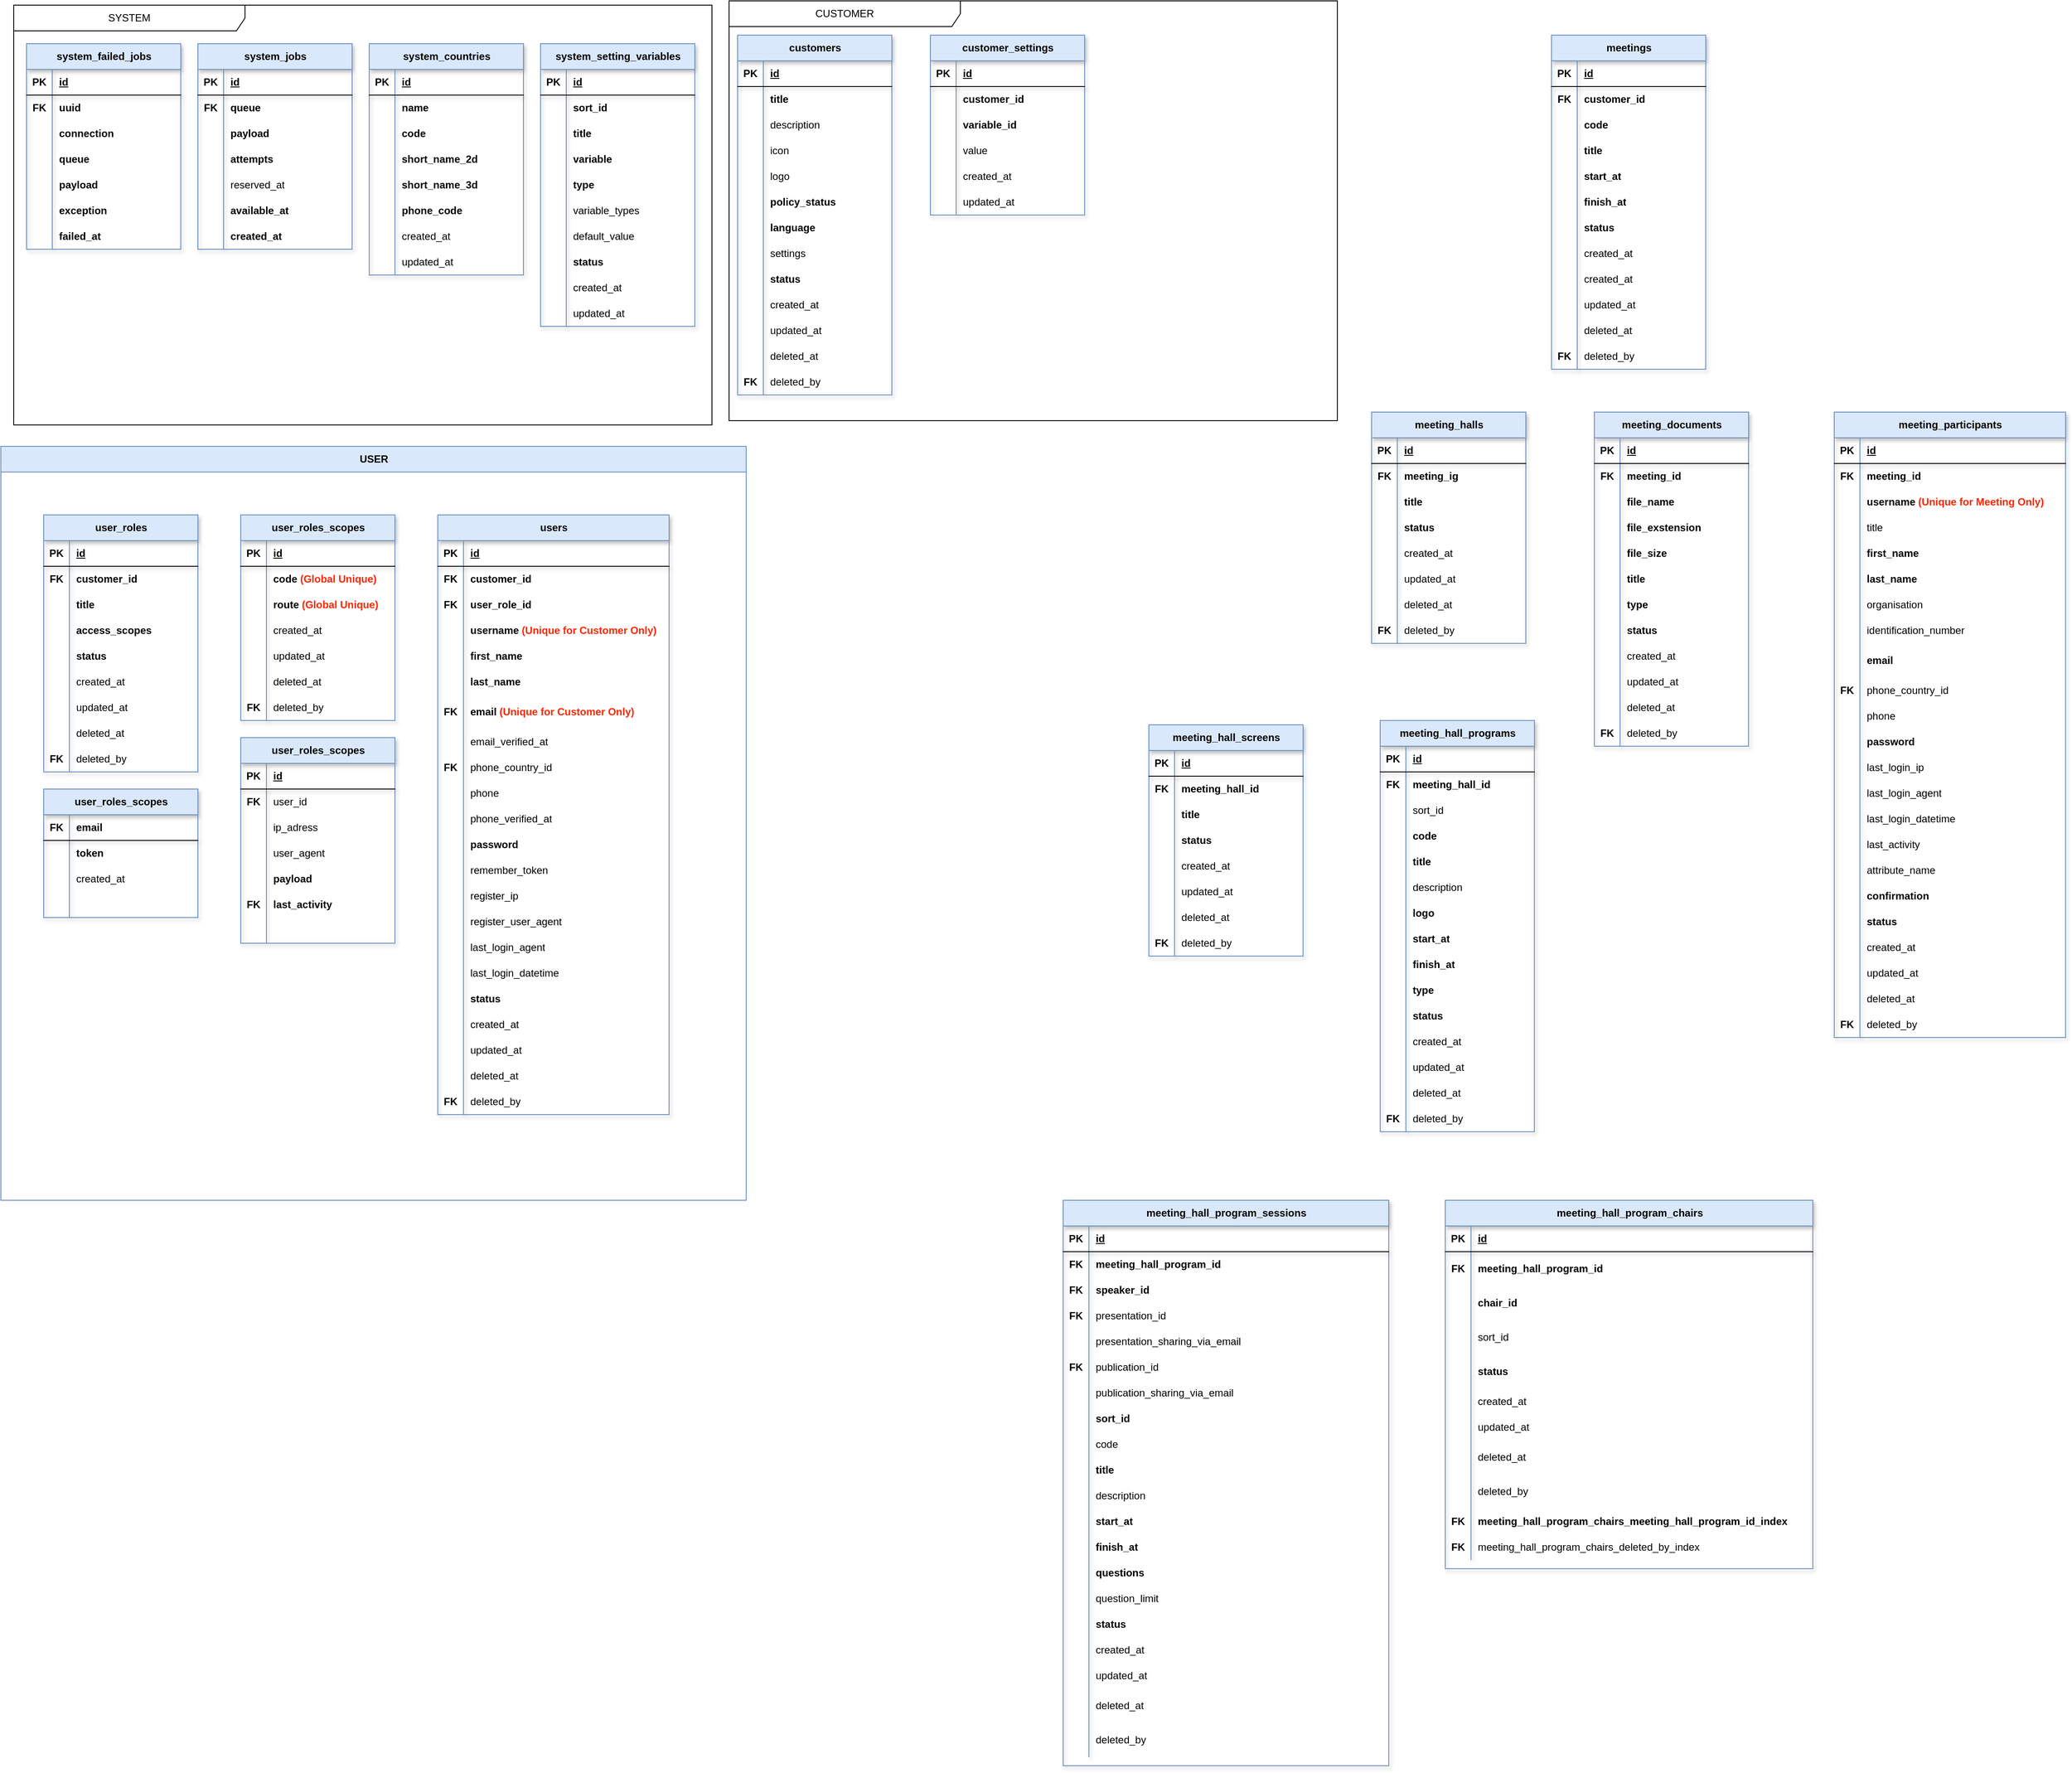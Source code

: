 <mxfile version="21.2.9" type="github">
  <diagram name="Page-1" id="5nAUnSGFtrIvsv7qJEDH">
    <mxGraphModel dx="1900" dy="676" grid="1" gridSize="10" guides="1" tooltips="1" connect="1" arrows="1" fold="1" page="1" pageScale="1" pageWidth="850" pageHeight="1100" background="none" math="0" shadow="0">
      <root>
        <mxCell id="0" />
        <mxCell id="1" parent="0" />
        <mxCell id="7XCjIViapLEPqxpo63xB-5" value="system_failed_jobs" style="shape=table;startSize=30;container=1;collapsible=1;childLayout=tableLayout;fixedRows=1;rowLines=0;fontStyle=1;align=center;resizeLast=1;html=1;rounded=0;labelBackgroundColor=none;noLabel=0;backgroundOutline=0;shadow=1;fillColor=#dae8fc;strokeColor=#6c8ebf;" parent="1" vertex="1">
          <mxGeometry x="-810" y="60" width="180" height="240" as="geometry" />
        </mxCell>
        <mxCell id="7XCjIViapLEPqxpo63xB-6" value="" style="shape=tableRow;horizontal=0;startSize=0;swimlaneHead=0;swimlaneBody=0;fillColor=none;collapsible=0;dropTarget=0;points=[[0,0.5],[1,0.5]];portConstraint=eastwest;top=0;left=0;right=0;bottom=1;rounded=0;labelBackgroundColor=none;noLabel=0;backgroundOutline=0;shadow=1;" parent="7XCjIViapLEPqxpo63xB-5" vertex="1">
          <mxGeometry y="30" width="180" height="30" as="geometry" />
        </mxCell>
        <mxCell id="7XCjIViapLEPqxpo63xB-7" value="PK" style="shape=partialRectangle;connectable=0;fillColor=none;top=0;left=0;bottom=0;right=0;fontStyle=1;overflow=hidden;whiteSpace=wrap;html=1;rounded=0;labelBackgroundColor=none;noLabel=0;backgroundOutline=0;shadow=1;" parent="7XCjIViapLEPqxpo63xB-6" vertex="1">
          <mxGeometry width="30" height="30" as="geometry">
            <mxRectangle width="30" height="30" as="alternateBounds" />
          </mxGeometry>
        </mxCell>
        <mxCell id="7XCjIViapLEPqxpo63xB-8" value="id" style="shape=partialRectangle;connectable=0;fillColor=none;top=0;left=0;bottom=0;right=0;align=left;spacingLeft=6;fontStyle=5;overflow=hidden;whiteSpace=wrap;html=1;rounded=0;labelBackgroundColor=none;noLabel=0;backgroundOutline=0;shadow=1;" parent="7XCjIViapLEPqxpo63xB-6" vertex="1">
          <mxGeometry x="30" width="150" height="30" as="geometry">
            <mxRectangle width="150" height="30" as="alternateBounds" />
          </mxGeometry>
        </mxCell>
        <mxCell id="7XCjIViapLEPqxpo63xB-9" value="" style="shape=tableRow;horizontal=0;startSize=0;swimlaneHead=0;swimlaneBody=0;fillColor=none;collapsible=0;dropTarget=0;points=[[0,0.5],[1,0.5]];portConstraint=eastwest;top=0;left=0;right=0;bottom=0;rounded=0;labelBackgroundColor=none;noLabel=0;backgroundOutline=0;shadow=1;" parent="7XCjIViapLEPqxpo63xB-5" vertex="1">
          <mxGeometry y="60" width="180" height="30" as="geometry" />
        </mxCell>
        <mxCell id="7XCjIViapLEPqxpo63xB-10" value="FK" style="shape=partialRectangle;connectable=0;fillColor=none;top=0;left=0;bottom=0;right=0;editable=1;overflow=hidden;whiteSpace=wrap;html=1;fontStyle=1;rounded=0;labelBackgroundColor=none;noLabel=0;backgroundOutline=0;shadow=1;" parent="7XCjIViapLEPqxpo63xB-9" vertex="1">
          <mxGeometry width="30" height="30" as="geometry">
            <mxRectangle width="30" height="30" as="alternateBounds" />
          </mxGeometry>
        </mxCell>
        <mxCell id="7XCjIViapLEPqxpo63xB-11" value="uuid" style="shape=partialRectangle;connectable=0;fillColor=none;top=0;left=0;bottom=0;right=0;align=left;spacingLeft=6;overflow=hidden;whiteSpace=wrap;html=1;fontStyle=1;rounded=0;labelBackgroundColor=none;noLabel=0;backgroundOutline=0;shadow=1;" parent="7XCjIViapLEPqxpo63xB-9" vertex="1">
          <mxGeometry x="30" width="150" height="30" as="geometry">
            <mxRectangle width="150" height="30" as="alternateBounds" />
          </mxGeometry>
        </mxCell>
        <mxCell id="7XCjIViapLEPqxpo63xB-12" value="" style="shape=tableRow;horizontal=0;startSize=0;swimlaneHead=0;swimlaneBody=0;fillColor=none;collapsible=0;dropTarget=0;points=[[0,0.5],[1,0.5]];portConstraint=eastwest;top=0;left=0;right=0;bottom=0;rounded=0;labelBackgroundColor=none;noLabel=0;backgroundOutline=0;shadow=1;" parent="7XCjIViapLEPqxpo63xB-5" vertex="1">
          <mxGeometry y="90" width="180" height="30" as="geometry" />
        </mxCell>
        <mxCell id="7XCjIViapLEPqxpo63xB-13" value="" style="shape=partialRectangle;connectable=0;fillColor=none;top=0;left=0;bottom=0;right=0;editable=1;overflow=hidden;whiteSpace=wrap;html=1;rounded=0;labelBackgroundColor=none;noLabel=0;backgroundOutline=0;shadow=1;" parent="7XCjIViapLEPqxpo63xB-12" vertex="1">
          <mxGeometry width="30" height="30" as="geometry">
            <mxRectangle width="30" height="30" as="alternateBounds" />
          </mxGeometry>
        </mxCell>
        <mxCell id="7XCjIViapLEPqxpo63xB-14" value="connection" style="shape=partialRectangle;connectable=0;fillColor=none;top=0;left=0;bottom=0;right=0;align=left;spacingLeft=6;overflow=hidden;whiteSpace=wrap;html=1;fontStyle=1;rounded=0;labelBackgroundColor=none;noLabel=0;backgroundOutline=0;shadow=1;" parent="7XCjIViapLEPqxpo63xB-12" vertex="1">
          <mxGeometry x="30" width="150" height="30" as="geometry">
            <mxRectangle width="150" height="30" as="alternateBounds" />
          </mxGeometry>
        </mxCell>
        <mxCell id="7XCjIViapLEPqxpo63xB-15" value="" style="shape=tableRow;horizontal=0;startSize=0;swimlaneHead=0;swimlaneBody=0;fillColor=none;collapsible=0;dropTarget=0;points=[[0,0.5],[1,0.5]];portConstraint=eastwest;top=0;left=0;right=0;bottom=0;rounded=0;labelBackgroundColor=none;noLabel=0;backgroundOutline=0;shadow=1;" parent="7XCjIViapLEPqxpo63xB-5" vertex="1">
          <mxGeometry y="120" width="180" height="30" as="geometry" />
        </mxCell>
        <mxCell id="7XCjIViapLEPqxpo63xB-16" value="" style="shape=partialRectangle;connectable=0;fillColor=none;top=0;left=0;bottom=0;right=0;editable=1;overflow=hidden;whiteSpace=wrap;html=1;rounded=0;labelBackgroundColor=none;noLabel=0;backgroundOutline=0;shadow=1;" parent="7XCjIViapLEPqxpo63xB-15" vertex="1">
          <mxGeometry width="30" height="30" as="geometry">
            <mxRectangle width="30" height="30" as="alternateBounds" />
          </mxGeometry>
        </mxCell>
        <mxCell id="7XCjIViapLEPqxpo63xB-17" value="queue" style="shape=partialRectangle;connectable=0;fillColor=none;top=0;left=0;bottom=0;right=0;align=left;spacingLeft=6;overflow=hidden;whiteSpace=wrap;html=1;fontStyle=1;rounded=0;labelBackgroundColor=none;noLabel=0;backgroundOutline=0;shadow=1;" parent="7XCjIViapLEPqxpo63xB-15" vertex="1">
          <mxGeometry x="30" width="150" height="30" as="geometry">
            <mxRectangle width="150" height="30" as="alternateBounds" />
          </mxGeometry>
        </mxCell>
        <mxCell id="7XCjIViapLEPqxpo63xB-38" style="shape=tableRow;horizontal=0;startSize=0;swimlaneHead=0;swimlaneBody=0;fillColor=none;collapsible=0;dropTarget=0;points=[[0,0.5],[1,0.5]];portConstraint=eastwest;top=0;left=0;right=0;bottom=0;rounded=0;labelBackgroundColor=none;noLabel=0;backgroundOutline=0;shadow=1;" parent="7XCjIViapLEPqxpo63xB-5" vertex="1">
          <mxGeometry y="150" width="180" height="30" as="geometry" />
        </mxCell>
        <mxCell id="7XCjIViapLEPqxpo63xB-39" style="shape=partialRectangle;connectable=0;fillColor=none;top=0;left=0;bottom=0;right=0;editable=1;overflow=hidden;whiteSpace=wrap;html=1;rounded=0;labelBackgroundColor=none;noLabel=0;backgroundOutline=0;shadow=1;" parent="7XCjIViapLEPqxpo63xB-38" vertex="1">
          <mxGeometry width="30" height="30" as="geometry">
            <mxRectangle width="30" height="30" as="alternateBounds" />
          </mxGeometry>
        </mxCell>
        <mxCell id="7XCjIViapLEPqxpo63xB-40" value="payload" style="shape=partialRectangle;connectable=0;fillColor=none;top=0;left=0;bottom=0;right=0;align=left;spacingLeft=6;overflow=hidden;whiteSpace=wrap;html=1;fontStyle=1;rounded=0;labelBackgroundColor=none;noLabel=0;backgroundOutline=0;shadow=1;" parent="7XCjIViapLEPqxpo63xB-38" vertex="1">
          <mxGeometry x="30" width="150" height="30" as="geometry">
            <mxRectangle width="150" height="30" as="alternateBounds" />
          </mxGeometry>
        </mxCell>
        <mxCell id="7XCjIViapLEPqxpo63xB-44" style="shape=tableRow;horizontal=0;startSize=0;swimlaneHead=0;swimlaneBody=0;fillColor=none;collapsible=0;dropTarget=0;points=[[0,0.5],[1,0.5]];portConstraint=eastwest;top=0;left=0;right=0;bottom=0;rounded=0;labelBackgroundColor=none;noLabel=0;backgroundOutline=0;shadow=1;" parent="7XCjIViapLEPqxpo63xB-5" vertex="1">
          <mxGeometry y="180" width="180" height="30" as="geometry" />
        </mxCell>
        <mxCell id="7XCjIViapLEPqxpo63xB-45" style="shape=partialRectangle;connectable=0;fillColor=none;top=0;left=0;bottom=0;right=0;editable=1;overflow=hidden;whiteSpace=wrap;html=1;rounded=0;labelBackgroundColor=none;noLabel=0;backgroundOutline=0;shadow=1;" parent="7XCjIViapLEPqxpo63xB-44" vertex="1">
          <mxGeometry width="30" height="30" as="geometry">
            <mxRectangle width="30" height="30" as="alternateBounds" />
          </mxGeometry>
        </mxCell>
        <mxCell id="7XCjIViapLEPqxpo63xB-46" value="exception" style="shape=partialRectangle;connectable=0;fillColor=none;top=0;left=0;bottom=0;right=0;align=left;spacingLeft=6;overflow=hidden;whiteSpace=wrap;html=1;fontStyle=1;rounded=0;labelBackgroundColor=none;noLabel=0;backgroundOutline=0;shadow=1;" parent="7XCjIViapLEPqxpo63xB-44" vertex="1">
          <mxGeometry x="30" width="150" height="30" as="geometry">
            <mxRectangle width="150" height="30" as="alternateBounds" />
          </mxGeometry>
        </mxCell>
        <mxCell id="7XCjIViapLEPqxpo63xB-41" style="shape=tableRow;horizontal=0;startSize=0;swimlaneHead=0;swimlaneBody=0;fillColor=none;collapsible=0;dropTarget=0;points=[[0,0.5],[1,0.5]];portConstraint=eastwest;top=0;left=0;right=0;bottom=0;rounded=0;labelBackgroundColor=none;noLabel=0;backgroundOutline=0;shadow=1;" parent="7XCjIViapLEPqxpo63xB-5" vertex="1">
          <mxGeometry y="210" width="180" height="30" as="geometry" />
        </mxCell>
        <mxCell id="7XCjIViapLEPqxpo63xB-42" style="shape=partialRectangle;connectable=0;fillColor=none;top=0;left=0;bottom=0;right=0;editable=1;overflow=hidden;whiteSpace=wrap;html=1;rounded=0;labelBackgroundColor=none;noLabel=0;backgroundOutline=0;shadow=1;" parent="7XCjIViapLEPqxpo63xB-41" vertex="1">
          <mxGeometry width="30" height="30" as="geometry">
            <mxRectangle width="30" height="30" as="alternateBounds" />
          </mxGeometry>
        </mxCell>
        <mxCell id="7XCjIViapLEPqxpo63xB-43" value="failed_at" style="shape=partialRectangle;connectable=0;fillColor=none;top=0;left=0;bottom=0;right=0;align=left;spacingLeft=6;overflow=hidden;whiteSpace=wrap;html=1;fontStyle=1;rounded=0;labelBackgroundColor=none;noLabel=0;backgroundOutline=0;shadow=1;" parent="7XCjIViapLEPqxpo63xB-41" vertex="1">
          <mxGeometry x="30" width="150" height="30" as="geometry">
            <mxRectangle width="150" height="30" as="alternateBounds" />
          </mxGeometry>
        </mxCell>
        <mxCell id="tmRIu0QofWBVey4UOu4a-128" value="USER" style="shape=table;startSize=30;container=1;collapsible=1;childLayout=tableLayout;fixedRows=1;rowLines=0;fontStyle=1;align=center;resizeLast=1;html=1;rounded=0;labelBackgroundColor=none;fillColor=#dae8fc;strokeColor=#6c8ebf;" parent="1" vertex="1">
          <mxGeometry x="-840" y="530" width="870" height="880" as="geometry">
            <mxRectangle x="-50" y="510" width="70" height="30" as="alternateBounds" />
          </mxGeometry>
        </mxCell>
        <mxCell id="tmRIu0QofWBVey4UOu4a-129" style="shape=tableRow;horizontal=0;startSize=0;swimlaneHead=0;swimlaneBody=0;fillColor=none;collapsible=0;dropTarget=0;points=[[0,0.5],[1,0.5]];portConstraint=eastwest;top=0;left=0;right=0;bottom=0;rounded=0;labelBackgroundColor=none;" parent="tmRIu0QofWBVey4UOu4a-128" vertex="1">
          <mxGeometry y="30" width="870" height="430" as="geometry" />
        </mxCell>
        <mxCell id="tmRIu0QofWBVey4UOu4a-130" style="shape=partialRectangle;connectable=0;fillColor=none;top=0;left=0;bottom=0;right=0;fontStyle=1;overflow=hidden;whiteSpace=wrap;html=1;rounded=0;labelBackgroundColor=none;" parent="tmRIu0QofWBVey4UOu4a-129" vertex="1">
          <mxGeometry width="870" height="430" as="geometry">
            <mxRectangle width="870" height="430" as="alternateBounds" />
          </mxGeometry>
        </mxCell>
        <mxCell id="tmRIu0QofWBVey4UOu4a-1" value="system_jobs" style="shape=table;startSize=30;container=1;collapsible=1;childLayout=tableLayout;fixedRows=1;rowLines=0;fontStyle=1;align=center;resizeLast=1;html=1;rounded=0;labelBackgroundColor=none;noLabel=0;backgroundOutline=0;shadow=1;fillColor=#dae8fc;strokeColor=#6c8ebf;" parent="1" vertex="1">
          <mxGeometry x="-610" y="60" width="180" height="240" as="geometry" />
        </mxCell>
        <mxCell id="tmRIu0QofWBVey4UOu4a-2" value="" style="shape=tableRow;horizontal=0;startSize=0;swimlaneHead=0;swimlaneBody=0;fillColor=none;collapsible=0;dropTarget=0;points=[[0,0.5],[1,0.5]];portConstraint=eastwest;top=0;left=0;right=0;bottom=1;rounded=0;labelBackgroundColor=none;noLabel=0;backgroundOutline=0;shadow=1;" parent="tmRIu0QofWBVey4UOu4a-1" vertex="1">
          <mxGeometry y="30" width="180" height="30" as="geometry" />
        </mxCell>
        <mxCell id="tmRIu0QofWBVey4UOu4a-3" value="PK" style="shape=partialRectangle;connectable=0;fillColor=none;top=0;left=0;bottom=0;right=0;fontStyle=1;overflow=hidden;whiteSpace=wrap;html=1;rounded=0;labelBackgroundColor=none;noLabel=0;backgroundOutline=0;shadow=1;" parent="tmRIu0QofWBVey4UOu4a-2" vertex="1">
          <mxGeometry width="30" height="30" as="geometry">
            <mxRectangle width="30" height="30" as="alternateBounds" />
          </mxGeometry>
        </mxCell>
        <mxCell id="tmRIu0QofWBVey4UOu4a-4" value="id" style="shape=partialRectangle;connectable=0;fillColor=none;top=0;left=0;bottom=0;right=0;align=left;spacingLeft=6;fontStyle=5;overflow=hidden;whiteSpace=wrap;html=1;rounded=0;labelBackgroundColor=none;noLabel=0;backgroundOutline=0;shadow=1;" parent="tmRIu0QofWBVey4UOu4a-2" vertex="1">
          <mxGeometry x="30" width="150" height="30" as="geometry">
            <mxRectangle width="150" height="30" as="alternateBounds" />
          </mxGeometry>
        </mxCell>
        <mxCell id="tmRIu0QofWBVey4UOu4a-5" value="" style="shape=tableRow;horizontal=0;startSize=0;swimlaneHead=0;swimlaneBody=0;fillColor=none;collapsible=0;dropTarget=0;points=[[0,0.5],[1,0.5]];portConstraint=eastwest;top=0;left=0;right=0;bottom=0;rounded=0;labelBackgroundColor=none;noLabel=0;backgroundOutline=0;shadow=1;" parent="tmRIu0QofWBVey4UOu4a-1" vertex="1">
          <mxGeometry y="60" width="180" height="30" as="geometry" />
        </mxCell>
        <mxCell id="tmRIu0QofWBVey4UOu4a-6" value="FK" style="shape=partialRectangle;connectable=0;fillColor=none;top=0;left=0;bottom=0;right=0;editable=1;overflow=hidden;whiteSpace=wrap;html=1;fontStyle=1;rounded=0;labelBackgroundColor=none;noLabel=0;backgroundOutline=0;shadow=1;" parent="tmRIu0QofWBVey4UOu4a-5" vertex="1">
          <mxGeometry width="30" height="30" as="geometry">
            <mxRectangle width="30" height="30" as="alternateBounds" />
          </mxGeometry>
        </mxCell>
        <mxCell id="tmRIu0QofWBVey4UOu4a-7" value="queue" style="shape=partialRectangle;connectable=0;fillColor=none;top=0;left=0;bottom=0;right=0;align=left;spacingLeft=6;overflow=hidden;whiteSpace=wrap;html=1;fontStyle=1;rounded=0;labelBackgroundColor=none;noLabel=0;backgroundOutline=0;shadow=1;" parent="tmRIu0QofWBVey4UOu4a-5" vertex="1">
          <mxGeometry x="30" width="150" height="30" as="geometry">
            <mxRectangle width="150" height="30" as="alternateBounds" />
          </mxGeometry>
        </mxCell>
        <mxCell id="tmRIu0QofWBVey4UOu4a-14" style="shape=tableRow;horizontal=0;startSize=0;swimlaneHead=0;swimlaneBody=0;fillColor=none;collapsible=0;dropTarget=0;points=[[0,0.5],[1,0.5]];portConstraint=eastwest;top=0;left=0;right=0;bottom=0;rounded=0;labelBackgroundColor=none;noLabel=0;backgroundOutline=0;shadow=1;" parent="tmRIu0QofWBVey4UOu4a-1" vertex="1">
          <mxGeometry y="90" width="180" height="30" as="geometry" />
        </mxCell>
        <mxCell id="tmRIu0QofWBVey4UOu4a-15" style="shape=partialRectangle;connectable=0;fillColor=none;top=0;left=0;bottom=0;right=0;editable=1;overflow=hidden;whiteSpace=wrap;html=1;rounded=0;labelBackgroundColor=none;noLabel=0;backgroundOutline=0;shadow=1;" parent="tmRIu0QofWBVey4UOu4a-14" vertex="1">
          <mxGeometry width="30" height="30" as="geometry">
            <mxRectangle width="30" height="30" as="alternateBounds" />
          </mxGeometry>
        </mxCell>
        <mxCell id="tmRIu0QofWBVey4UOu4a-16" value="payload" style="shape=partialRectangle;connectable=0;fillColor=none;top=0;left=0;bottom=0;right=0;align=left;spacingLeft=6;overflow=hidden;whiteSpace=wrap;html=1;fontStyle=1;rounded=0;labelBackgroundColor=none;noLabel=0;backgroundOutline=0;shadow=1;" parent="tmRIu0QofWBVey4UOu4a-14" vertex="1">
          <mxGeometry x="30" width="150" height="30" as="geometry">
            <mxRectangle width="150" height="30" as="alternateBounds" />
          </mxGeometry>
        </mxCell>
        <mxCell id="tmRIu0QofWBVey4UOu4a-11" value="" style="shape=tableRow;horizontal=0;startSize=0;swimlaneHead=0;swimlaneBody=0;fillColor=none;collapsible=0;dropTarget=0;points=[[0,0.5],[1,0.5]];portConstraint=eastwest;top=0;left=0;right=0;bottom=0;rounded=0;labelBackgroundColor=none;noLabel=0;backgroundOutline=0;shadow=1;" parent="tmRIu0QofWBVey4UOu4a-1" vertex="1">
          <mxGeometry y="120" width="180" height="30" as="geometry" />
        </mxCell>
        <mxCell id="tmRIu0QofWBVey4UOu4a-12" value="" style="shape=partialRectangle;connectable=0;fillColor=none;top=0;left=0;bottom=0;right=0;editable=1;overflow=hidden;whiteSpace=wrap;html=1;rounded=0;labelBackgroundColor=none;noLabel=0;backgroundOutline=0;shadow=1;" parent="tmRIu0QofWBVey4UOu4a-11" vertex="1">
          <mxGeometry width="30" height="30" as="geometry">
            <mxRectangle width="30" height="30" as="alternateBounds" />
          </mxGeometry>
        </mxCell>
        <mxCell id="tmRIu0QofWBVey4UOu4a-13" value="attempts" style="shape=partialRectangle;connectable=0;fillColor=none;top=0;left=0;bottom=0;right=0;align=left;spacingLeft=6;overflow=hidden;whiteSpace=wrap;html=1;fontStyle=1;rounded=0;labelBackgroundColor=none;noLabel=0;backgroundOutline=0;shadow=1;" parent="tmRIu0QofWBVey4UOu4a-11" vertex="1">
          <mxGeometry x="30" width="150" height="30" as="geometry">
            <mxRectangle width="150" height="30" as="alternateBounds" />
          </mxGeometry>
        </mxCell>
        <mxCell id="tmRIu0QofWBVey4UOu4a-8" value="" style="shape=tableRow;horizontal=0;startSize=0;swimlaneHead=0;swimlaneBody=0;fillColor=none;collapsible=0;dropTarget=0;points=[[0,0.5],[1,0.5]];portConstraint=eastwest;top=0;left=0;right=0;bottom=0;rounded=0;labelBackgroundColor=none;noLabel=0;backgroundOutline=0;shadow=1;" parent="tmRIu0QofWBVey4UOu4a-1" vertex="1">
          <mxGeometry y="150" width="180" height="30" as="geometry" />
        </mxCell>
        <mxCell id="tmRIu0QofWBVey4UOu4a-9" value="" style="shape=partialRectangle;connectable=0;fillColor=none;top=0;left=0;bottom=0;right=0;editable=1;overflow=hidden;whiteSpace=wrap;html=1;rounded=0;labelBackgroundColor=none;noLabel=0;backgroundOutline=0;shadow=1;" parent="tmRIu0QofWBVey4UOu4a-8" vertex="1">
          <mxGeometry width="30" height="30" as="geometry">
            <mxRectangle width="30" height="30" as="alternateBounds" />
          </mxGeometry>
        </mxCell>
        <mxCell id="tmRIu0QofWBVey4UOu4a-10" value="&lt;span style=&quot;font-weight: normal;&quot;&gt;reserved_at&lt;/span&gt;" style="shape=partialRectangle;connectable=0;fillColor=none;top=0;left=0;bottom=0;right=0;align=left;spacingLeft=6;overflow=hidden;whiteSpace=wrap;html=1;fontStyle=1;rounded=0;labelBackgroundColor=none;noLabel=0;backgroundOutline=0;shadow=1;" parent="tmRIu0QofWBVey4UOu4a-8" vertex="1">
          <mxGeometry x="30" width="150" height="30" as="geometry">
            <mxRectangle width="150" height="30" as="alternateBounds" />
          </mxGeometry>
        </mxCell>
        <mxCell id="tmRIu0QofWBVey4UOu4a-17" style="shape=tableRow;horizontal=0;startSize=0;swimlaneHead=0;swimlaneBody=0;fillColor=none;collapsible=0;dropTarget=0;points=[[0,0.5],[1,0.5]];portConstraint=eastwest;top=0;left=0;right=0;bottom=0;rounded=0;labelBackgroundColor=none;noLabel=0;backgroundOutline=0;shadow=1;" parent="tmRIu0QofWBVey4UOu4a-1" vertex="1">
          <mxGeometry y="180" width="180" height="30" as="geometry" />
        </mxCell>
        <mxCell id="tmRIu0QofWBVey4UOu4a-18" style="shape=partialRectangle;connectable=0;fillColor=none;top=0;left=0;bottom=0;right=0;editable=1;overflow=hidden;whiteSpace=wrap;html=1;rounded=0;labelBackgroundColor=none;noLabel=0;backgroundOutline=0;shadow=1;" parent="tmRIu0QofWBVey4UOu4a-17" vertex="1">
          <mxGeometry width="30" height="30" as="geometry">
            <mxRectangle width="30" height="30" as="alternateBounds" />
          </mxGeometry>
        </mxCell>
        <mxCell id="tmRIu0QofWBVey4UOu4a-19" value="available_at" style="shape=partialRectangle;connectable=0;fillColor=none;top=0;left=0;bottom=0;right=0;align=left;spacingLeft=6;overflow=hidden;whiteSpace=wrap;html=1;fontStyle=1;rounded=0;labelBackgroundColor=none;noLabel=0;backgroundOutline=0;shadow=1;" parent="tmRIu0QofWBVey4UOu4a-17" vertex="1">
          <mxGeometry x="30" width="150" height="30" as="geometry">
            <mxRectangle width="150" height="30" as="alternateBounds" />
          </mxGeometry>
        </mxCell>
        <mxCell id="tmRIu0QofWBVey4UOu4a-20" style="shape=tableRow;horizontal=0;startSize=0;swimlaneHead=0;swimlaneBody=0;fillColor=none;collapsible=0;dropTarget=0;points=[[0,0.5],[1,0.5]];portConstraint=eastwest;top=0;left=0;right=0;bottom=0;rounded=0;labelBackgroundColor=none;noLabel=0;backgroundOutline=0;shadow=1;" parent="tmRIu0QofWBVey4UOu4a-1" vertex="1">
          <mxGeometry y="210" width="180" height="30" as="geometry" />
        </mxCell>
        <mxCell id="tmRIu0QofWBVey4UOu4a-21" style="shape=partialRectangle;connectable=0;fillColor=none;top=0;left=0;bottom=0;right=0;editable=1;overflow=hidden;whiteSpace=wrap;html=1;rounded=0;labelBackgroundColor=none;noLabel=0;backgroundOutline=0;shadow=1;" parent="tmRIu0QofWBVey4UOu4a-20" vertex="1">
          <mxGeometry width="30" height="30" as="geometry">
            <mxRectangle width="30" height="30" as="alternateBounds" />
          </mxGeometry>
        </mxCell>
        <mxCell id="tmRIu0QofWBVey4UOu4a-22" value="created_at" style="shape=partialRectangle;connectable=0;fillColor=none;top=0;left=0;bottom=0;right=0;align=left;spacingLeft=6;overflow=hidden;whiteSpace=wrap;html=1;fontStyle=1;rounded=0;labelBackgroundColor=none;noLabel=0;backgroundOutline=0;shadow=1;" parent="tmRIu0QofWBVey4UOu4a-20" vertex="1">
          <mxGeometry x="30" width="150" height="30" as="geometry">
            <mxRectangle width="150" height="30" as="alternateBounds" />
          </mxGeometry>
        </mxCell>
        <mxCell id="tmRIu0QofWBVey4UOu4a-29" value="system_countries" style="shape=table;startSize=30;container=1;collapsible=1;childLayout=tableLayout;fixedRows=1;rowLines=0;fontStyle=1;align=center;resizeLast=1;html=1;swimlaneLine=1;rounded=0;labelBackgroundColor=none;noLabel=0;backgroundOutline=0;shadow=1;fillColor=#dae8fc;strokeColor=#6c8ebf;" parent="1" vertex="1">
          <mxGeometry x="-410" y="60" width="180" height="270" as="geometry">
            <mxRectangle x="460" y="50" width="140" height="30" as="alternateBounds" />
          </mxGeometry>
        </mxCell>
        <mxCell id="tmRIu0QofWBVey4UOu4a-30" value="" style="shape=tableRow;horizontal=0;startSize=0;swimlaneHead=0;swimlaneBody=0;fillColor=none;collapsible=0;dropTarget=0;points=[[0,0.5],[1,0.5]];portConstraint=eastwest;top=0;left=0;right=0;bottom=1;rounded=0;labelBackgroundColor=none;noLabel=0;backgroundOutline=0;shadow=1;" parent="tmRIu0QofWBVey4UOu4a-29" vertex="1">
          <mxGeometry y="30" width="180" height="30" as="geometry" />
        </mxCell>
        <mxCell id="tmRIu0QofWBVey4UOu4a-31" value="PK" style="shape=partialRectangle;connectable=0;fillColor=none;top=0;left=0;bottom=0;right=0;fontStyle=1;overflow=hidden;whiteSpace=wrap;html=1;rounded=0;labelBackgroundColor=none;noLabel=0;backgroundOutline=0;shadow=1;" parent="tmRIu0QofWBVey4UOu4a-30" vertex="1">
          <mxGeometry width="30" height="30" as="geometry">
            <mxRectangle width="30" height="30" as="alternateBounds" />
          </mxGeometry>
        </mxCell>
        <mxCell id="tmRIu0QofWBVey4UOu4a-32" value="id" style="shape=partialRectangle;connectable=0;fillColor=none;top=0;left=0;bottom=0;right=0;align=left;spacingLeft=6;fontStyle=5;overflow=hidden;whiteSpace=wrap;html=1;rounded=0;labelBackgroundColor=none;noLabel=0;backgroundOutline=0;shadow=1;" parent="tmRIu0QofWBVey4UOu4a-30" vertex="1">
          <mxGeometry x="30" width="150" height="30" as="geometry">
            <mxRectangle width="150" height="30" as="alternateBounds" />
          </mxGeometry>
        </mxCell>
        <mxCell id="tmRIu0QofWBVey4UOu4a-33" value="" style="shape=tableRow;horizontal=0;startSize=0;swimlaneHead=0;swimlaneBody=0;fillColor=none;collapsible=0;dropTarget=0;points=[[0,0.5],[1,0.5]];portConstraint=eastwest;top=0;left=0;right=0;bottom=0;rounded=0;labelBackgroundColor=none;noLabel=0;backgroundOutline=0;shadow=1;" parent="tmRIu0QofWBVey4UOu4a-29" vertex="1">
          <mxGeometry y="60" width="180" height="30" as="geometry" />
        </mxCell>
        <mxCell id="tmRIu0QofWBVey4UOu4a-34" value="" style="shape=partialRectangle;connectable=0;fillColor=none;top=0;left=0;bottom=0;right=0;editable=1;overflow=hidden;whiteSpace=wrap;html=1;fontStyle=1;rounded=0;labelBackgroundColor=none;noLabel=0;backgroundOutline=0;shadow=1;" parent="tmRIu0QofWBVey4UOu4a-33" vertex="1">
          <mxGeometry width="30" height="30" as="geometry">
            <mxRectangle width="30" height="30" as="alternateBounds" />
          </mxGeometry>
        </mxCell>
        <mxCell id="tmRIu0QofWBVey4UOu4a-35" value="name" style="shape=partialRectangle;connectable=0;fillColor=none;top=0;left=0;bottom=0;right=0;align=left;spacingLeft=6;overflow=hidden;whiteSpace=wrap;html=1;fontStyle=1;rounded=0;labelBackgroundColor=none;noLabel=0;backgroundOutline=0;shadow=1;" parent="tmRIu0QofWBVey4UOu4a-33" vertex="1">
          <mxGeometry x="30" width="150" height="30" as="geometry">
            <mxRectangle width="150" height="30" as="alternateBounds" />
          </mxGeometry>
        </mxCell>
        <mxCell id="tmRIu0QofWBVey4UOu4a-36" style="shape=tableRow;horizontal=0;startSize=0;swimlaneHead=0;swimlaneBody=0;fillColor=none;collapsible=0;dropTarget=0;points=[[0,0.5],[1,0.5]];portConstraint=eastwest;top=0;left=0;right=0;bottom=0;rounded=0;labelBackgroundColor=none;noLabel=0;backgroundOutline=0;shadow=1;" parent="tmRIu0QofWBVey4UOu4a-29" vertex="1">
          <mxGeometry y="90" width="180" height="30" as="geometry" />
        </mxCell>
        <mxCell id="tmRIu0QofWBVey4UOu4a-37" style="shape=partialRectangle;connectable=0;fillColor=none;top=0;left=0;bottom=0;right=0;editable=1;overflow=hidden;whiteSpace=wrap;html=1;rounded=0;labelBackgroundColor=none;noLabel=0;backgroundOutline=0;shadow=1;" parent="tmRIu0QofWBVey4UOu4a-36" vertex="1">
          <mxGeometry width="30" height="30" as="geometry">
            <mxRectangle width="30" height="30" as="alternateBounds" />
          </mxGeometry>
        </mxCell>
        <mxCell id="tmRIu0QofWBVey4UOu4a-38" value="code" style="shape=partialRectangle;connectable=0;fillColor=none;top=0;left=0;bottom=0;right=0;align=left;spacingLeft=6;overflow=hidden;whiteSpace=wrap;html=1;fontStyle=1;rounded=0;labelBackgroundColor=none;noLabel=0;backgroundOutline=0;shadow=1;" parent="tmRIu0QofWBVey4UOu4a-36" vertex="1">
          <mxGeometry x="30" width="150" height="30" as="geometry">
            <mxRectangle width="150" height="30" as="alternateBounds" />
          </mxGeometry>
        </mxCell>
        <mxCell id="tmRIu0QofWBVey4UOu4a-39" value="" style="shape=tableRow;horizontal=0;startSize=0;swimlaneHead=0;swimlaneBody=0;fillColor=none;collapsible=0;dropTarget=0;points=[[0,0.5],[1,0.5]];portConstraint=eastwest;top=0;left=0;right=0;bottom=0;rounded=0;labelBackgroundColor=none;noLabel=0;backgroundOutline=0;shadow=1;" parent="tmRIu0QofWBVey4UOu4a-29" vertex="1">
          <mxGeometry y="120" width="180" height="30" as="geometry" />
        </mxCell>
        <mxCell id="tmRIu0QofWBVey4UOu4a-40" value="" style="shape=partialRectangle;connectable=0;fillColor=none;top=0;left=0;bottom=0;right=0;editable=1;overflow=hidden;whiteSpace=wrap;html=1;rounded=0;labelBackgroundColor=none;noLabel=0;backgroundOutline=0;shadow=1;" parent="tmRIu0QofWBVey4UOu4a-39" vertex="1">
          <mxGeometry width="30" height="30" as="geometry">
            <mxRectangle width="30" height="30" as="alternateBounds" />
          </mxGeometry>
        </mxCell>
        <mxCell id="tmRIu0QofWBVey4UOu4a-41" value="short_name_2d" style="shape=partialRectangle;connectable=0;fillColor=none;top=0;left=0;bottom=0;right=0;align=left;spacingLeft=6;overflow=hidden;whiteSpace=wrap;html=1;fontStyle=1;rounded=0;labelBackgroundColor=none;noLabel=0;backgroundOutline=0;shadow=1;" parent="tmRIu0QofWBVey4UOu4a-39" vertex="1">
          <mxGeometry x="30" width="150" height="30" as="geometry">
            <mxRectangle width="150" height="30" as="alternateBounds" />
          </mxGeometry>
        </mxCell>
        <mxCell id="tmRIu0QofWBVey4UOu4a-42" value="" style="shape=tableRow;horizontal=0;startSize=0;swimlaneHead=0;swimlaneBody=0;fillColor=none;collapsible=0;dropTarget=0;points=[[0,0.5],[1,0.5]];portConstraint=eastwest;top=0;left=0;right=0;bottom=0;rounded=0;labelBackgroundColor=none;noLabel=0;backgroundOutline=0;shadow=1;" parent="tmRIu0QofWBVey4UOu4a-29" vertex="1">
          <mxGeometry y="150" width="180" height="30" as="geometry" />
        </mxCell>
        <mxCell id="tmRIu0QofWBVey4UOu4a-43" value="" style="shape=partialRectangle;connectable=0;fillColor=none;top=0;left=0;bottom=0;right=0;editable=1;overflow=hidden;whiteSpace=wrap;html=1;rounded=0;labelBackgroundColor=none;noLabel=0;backgroundOutline=0;shadow=1;" parent="tmRIu0QofWBVey4UOu4a-42" vertex="1">
          <mxGeometry width="30" height="30" as="geometry">
            <mxRectangle width="30" height="30" as="alternateBounds" />
          </mxGeometry>
        </mxCell>
        <mxCell id="tmRIu0QofWBVey4UOu4a-44" value="short_name_3d" style="shape=partialRectangle;connectable=0;fillColor=none;top=0;left=0;bottom=0;right=0;align=left;spacingLeft=6;overflow=hidden;whiteSpace=wrap;html=1;fontStyle=1;rounded=0;labelBackgroundColor=none;noLabel=0;backgroundOutline=0;shadow=1;" parent="tmRIu0QofWBVey4UOu4a-42" vertex="1">
          <mxGeometry x="30" width="150" height="30" as="geometry">
            <mxRectangle width="150" height="30" as="alternateBounds" />
          </mxGeometry>
        </mxCell>
        <mxCell id="tmRIu0QofWBVey4UOu4a-45" style="shape=tableRow;horizontal=0;startSize=0;swimlaneHead=0;swimlaneBody=0;fillColor=none;collapsible=0;dropTarget=0;points=[[0,0.5],[1,0.5]];portConstraint=eastwest;top=0;left=0;right=0;bottom=0;rounded=0;labelBackgroundColor=none;noLabel=0;backgroundOutline=0;shadow=1;" parent="tmRIu0QofWBVey4UOu4a-29" vertex="1">
          <mxGeometry y="180" width="180" height="30" as="geometry" />
        </mxCell>
        <mxCell id="tmRIu0QofWBVey4UOu4a-46" style="shape=partialRectangle;connectable=0;fillColor=none;top=0;left=0;bottom=0;right=0;editable=1;overflow=hidden;whiteSpace=wrap;html=1;rounded=0;labelBackgroundColor=none;noLabel=0;backgroundOutline=0;shadow=1;" parent="tmRIu0QofWBVey4UOu4a-45" vertex="1">
          <mxGeometry width="30" height="30" as="geometry">
            <mxRectangle width="30" height="30" as="alternateBounds" />
          </mxGeometry>
        </mxCell>
        <mxCell id="tmRIu0QofWBVey4UOu4a-47" value="phone_code" style="shape=partialRectangle;connectable=0;fillColor=none;top=0;left=0;bottom=0;right=0;align=left;spacingLeft=6;overflow=hidden;whiteSpace=wrap;html=1;fontStyle=1;rounded=0;labelBackgroundColor=none;noLabel=0;backgroundOutline=0;shadow=1;" parent="tmRIu0QofWBVey4UOu4a-45" vertex="1">
          <mxGeometry x="30" width="150" height="30" as="geometry">
            <mxRectangle width="150" height="30" as="alternateBounds" />
          </mxGeometry>
        </mxCell>
        <mxCell id="tmRIu0QofWBVey4UOu4a-48" style="shape=tableRow;horizontal=0;startSize=0;swimlaneHead=0;swimlaneBody=0;fillColor=none;collapsible=0;dropTarget=0;points=[[0,0.5],[1,0.5]];portConstraint=eastwest;top=0;left=0;right=0;bottom=0;rounded=0;labelBackgroundColor=none;noLabel=0;backgroundOutline=0;shadow=1;" parent="tmRIu0QofWBVey4UOu4a-29" vertex="1">
          <mxGeometry y="210" width="180" height="30" as="geometry" />
        </mxCell>
        <mxCell id="tmRIu0QofWBVey4UOu4a-49" style="shape=partialRectangle;connectable=0;fillColor=none;top=0;left=0;bottom=0;right=0;editable=1;overflow=hidden;whiteSpace=wrap;html=1;rounded=0;labelBackgroundColor=none;noLabel=0;backgroundOutline=0;shadow=1;" parent="tmRIu0QofWBVey4UOu4a-48" vertex="1">
          <mxGeometry width="30" height="30" as="geometry">
            <mxRectangle width="30" height="30" as="alternateBounds" />
          </mxGeometry>
        </mxCell>
        <mxCell id="tmRIu0QofWBVey4UOu4a-50" value="&lt;span style=&quot;font-weight: normal;&quot;&gt;created_at&lt;/span&gt;" style="shape=partialRectangle;connectable=0;fillColor=none;top=0;left=0;bottom=0;right=0;align=left;spacingLeft=6;overflow=hidden;whiteSpace=wrap;html=1;fontStyle=1;rounded=0;labelBackgroundColor=none;noLabel=0;backgroundOutline=0;shadow=1;" parent="tmRIu0QofWBVey4UOu4a-48" vertex="1">
          <mxGeometry x="30" width="150" height="30" as="geometry">
            <mxRectangle width="150" height="30" as="alternateBounds" />
          </mxGeometry>
        </mxCell>
        <mxCell id="bYljqFlA6uc5vjAPCDme-1" style="shape=tableRow;horizontal=0;startSize=0;swimlaneHead=0;swimlaneBody=0;fillColor=none;collapsible=0;dropTarget=0;points=[[0,0.5],[1,0.5]];portConstraint=eastwest;top=0;left=0;right=0;bottom=0;rounded=0;labelBackgroundColor=none;noLabel=0;backgroundOutline=0;shadow=1;" vertex="1" parent="tmRIu0QofWBVey4UOu4a-29">
          <mxGeometry y="240" width="180" height="30" as="geometry" />
        </mxCell>
        <mxCell id="bYljqFlA6uc5vjAPCDme-2" style="shape=partialRectangle;connectable=0;fillColor=none;top=0;left=0;bottom=0;right=0;editable=1;overflow=hidden;whiteSpace=wrap;html=1;rounded=0;labelBackgroundColor=none;noLabel=0;backgroundOutline=0;shadow=1;" vertex="1" parent="bYljqFlA6uc5vjAPCDme-1">
          <mxGeometry width="30" height="30" as="geometry">
            <mxRectangle width="30" height="30" as="alternateBounds" />
          </mxGeometry>
        </mxCell>
        <mxCell id="bYljqFlA6uc5vjAPCDme-3" value="updated_at" style="shape=partialRectangle;connectable=0;fillColor=none;top=0;left=0;bottom=0;right=0;align=left;spacingLeft=6;overflow=hidden;whiteSpace=wrap;html=1;fontStyle=0;rounded=0;labelBackgroundColor=none;noLabel=0;backgroundOutline=0;shadow=1;" vertex="1" parent="bYljqFlA6uc5vjAPCDme-1">
          <mxGeometry x="30" width="150" height="30" as="geometry">
            <mxRectangle width="150" height="30" as="alternateBounds" />
          </mxGeometry>
        </mxCell>
        <mxCell id="tmRIu0QofWBVey4UOu4a-131" value="user_roles" style="shape=table;startSize=30;container=1;collapsible=1;childLayout=tableLayout;fixedRows=1;rowLines=0;fontStyle=1;align=center;resizeLast=1;html=1;rounded=0;labelBackgroundColor=none;noLabel=0;backgroundOutline=0;shadow=1;fillColor=#dae8fc;strokeColor=#6c8ebf;" parent="1" vertex="1">
          <mxGeometry x="-790" y="610" width="180" height="300" as="geometry" />
        </mxCell>
        <mxCell id="tmRIu0QofWBVey4UOu4a-132" value="" style="shape=tableRow;horizontal=0;startSize=0;swimlaneHead=0;swimlaneBody=0;fillColor=none;collapsible=0;dropTarget=0;points=[[0,0.5],[1,0.5]];portConstraint=eastwest;top=0;left=0;right=0;bottom=1;rounded=0;labelBackgroundColor=none;noLabel=0;backgroundOutline=0;shadow=1;" parent="tmRIu0QofWBVey4UOu4a-131" vertex="1">
          <mxGeometry y="30" width="180" height="30" as="geometry" />
        </mxCell>
        <mxCell id="tmRIu0QofWBVey4UOu4a-133" value="PK" style="shape=partialRectangle;connectable=0;fillColor=none;top=0;left=0;bottom=0;right=0;fontStyle=1;overflow=hidden;whiteSpace=wrap;html=1;rounded=0;labelBackgroundColor=none;noLabel=0;backgroundOutline=0;shadow=1;" parent="tmRIu0QofWBVey4UOu4a-132" vertex="1">
          <mxGeometry width="30" height="30" as="geometry">
            <mxRectangle width="30" height="30" as="alternateBounds" />
          </mxGeometry>
        </mxCell>
        <mxCell id="tmRIu0QofWBVey4UOu4a-134" value="id" style="shape=partialRectangle;connectable=0;fillColor=none;top=0;left=0;bottom=0;right=0;align=left;spacingLeft=6;fontStyle=5;overflow=hidden;whiteSpace=wrap;html=1;rounded=0;labelBackgroundColor=none;noLabel=0;backgroundOutline=0;shadow=1;" parent="tmRIu0QofWBVey4UOu4a-132" vertex="1">
          <mxGeometry x="30" width="150" height="30" as="geometry">
            <mxRectangle width="150" height="30" as="alternateBounds" />
          </mxGeometry>
        </mxCell>
        <mxCell id="tmRIu0QofWBVey4UOu4a-135" value="" style="shape=tableRow;horizontal=0;startSize=0;swimlaneHead=0;swimlaneBody=0;fillColor=none;collapsible=0;dropTarget=0;points=[[0,0.5],[1,0.5]];portConstraint=eastwest;top=0;left=0;right=0;bottom=0;rounded=0;labelBackgroundColor=none;noLabel=0;backgroundOutline=0;shadow=1;" parent="tmRIu0QofWBVey4UOu4a-131" vertex="1">
          <mxGeometry y="60" width="180" height="30" as="geometry" />
        </mxCell>
        <mxCell id="tmRIu0QofWBVey4UOu4a-136" value="FK" style="shape=partialRectangle;connectable=0;fillColor=none;top=0;left=0;bottom=0;right=0;editable=1;overflow=hidden;whiteSpace=wrap;html=1;fontStyle=1;rounded=0;labelBackgroundColor=none;noLabel=0;backgroundOutline=0;shadow=1;" parent="tmRIu0QofWBVey4UOu4a-135" vertex="1">
          <mxGeometry width="30" height="30" as="geometry">
            <mxRectangle width="30" height="30" as="alternateBounds" />
          </mxGeometry>
        </mxCell>
        <mxCell id="tmRIu0QofWBVey4UOu4a-137" value="customer_id" style="shape=partialRectangle;connectable=0;fillColor=none;top=0;left=0;bottom=0;right=0;align=left;spacingLeft=6;overflow=hidden;whiteSpace=wrap;html=1;fontStyle=1;rounded=0;labelBackgroundColor=none;noLabel=0;backgroundOutline=0;shadow=1;" parent="tmRIu0QofWBVey4UOu4a-135" vertex="1">
          <mxGeometry x="30" width="150" height="30" as="geometry">
            <mxRectangle width="150" height="30" as="alternateBounds" />
          </mxGeometry>
        </mxCell>
        <mxCell id="tmRIu0QofWBVey4UOu4a-138" value="" style="shape=tableRow;horizontal=0;startSize=0;swimlaneHead=0;swimlaneBody=0;fillColor=none;collapsible=0;dropTarget=0;points=[[0,0.5],[1,0.5]];portConstraint=eastwest;top=0;left=0;right=0;bottom=0;rounded=0;labelBackgroundColor=none;noLabel=0;backgroundOutline=0;shadow=1;" parent="tmRIu0QofWBVey4UOu4a-131" vertex="1">
          <mxGeometry y="90" width="180" height="30" as="geometry" />
        </mxCell>
        <mxCell id="tmRIu0QofWBVey4UOu4a-139" value="" style="shape=partialRectangle;connectable=0;fillColor=none;top=0;left=0;bottom=0;right=0;editable=1;overflow=hidden;whiteSpace=wrap;html=1;rounded=0;labelBackgroundColor=none;noLabel=0;backgroundOutline=0;shadow=1;" parent="tmRIu0QofWBVey4UOu4a-138" vertex="1">
          <mxGeometry width="30" height="30" as="geometry">
            <mxRectangle width="30" height="30" as="alternateBounds" />
          </mxGeometry>
        </mxCell>
        <mxCell id="tmRIu0QofWBVey4UOu4a-140" value="title" style="shape=partialRectangle;connectable=0;fillColor=none;top=0;left=0;bottom=0;right=0;align=left;spacingLeft=6;overflow=hidden;whiteSpace=wrap;html=1;fontStyle=1;rounded=0;labelBackgroundColor=none;noLabel=0;backgroundOutline=0;shadow=1;" parent="tmRIu0QofWBVey4UOu4a-138" vertex="1">
          <mxGeometry x="30" width="150" height="30" as="geometry">
            <mxRectangle width="150" height="30" as="alternateBounds" />
          </mxGeometry>
        </mxCell>
        <mxCell id="tmRIu0QofWBVey4UOu4a-141" value="" style="shape=tableRow;horizontal=0;startSize=0;swimlaneHead=0;swimlaneBody=0;fillColor=none;collapsible=0;dropTarget=0;points=[[0,0.5],[1,0.5]];portConstraint=eastwest;top=0;left=0;right=0;bottom=0;rounded=0;labelBackgroundColor=none;noLabel=0;backgroundOutline=0;shadow=1;" parent="tmRIu0QofWBVey4UOu4a-131" vertex="1">
          <mxGeometry y="120" width="180" height="30" as="geometry" />
        </mxCell>
        <mxCell id="tmRIu0QofWBVey4UOu4a-142" value="" style="shape=partialRectangle;connectable=0;fillColor=none;top=0;left=0;bottom=0;right=0;editable=1;overflow=hidden;whiteSpace=wrap;html=1;rounded=0;labelBackgroundColor=none;noLabel=0;backgroundOutline=0;shadow=1;" parent="tmRIu0QofWBVey4UOu4a-141" vertex="1">
          <mxGeometry width="30" height="30" as="geometry">
            <mxRectangle width="30" height="30" as="alternateBounds" />
          </mxGeometry>
        </mxCell>
        <mxCell id="tmRIu0QofWBVey4UOu4a-143" value="access_scopes" style="shape=partialRectangle;connectable=0;fillColor=none;top=0;left=0;bottom=0;right=0;align=left;spacingLeft=6;overflow=hidden;whiteSpace=wrap;html=1;fontStyle=1;rounded=0;labelBackgroundColor=none;noLabel=0;backgroundOutline=0;shadow=1;" parent="tmRIu0QofWBVey4UOu4a-141" vertex="1">
          <mxGeometry x="30" width="150" height="30" as="geometry">
            <mxRectangle width="150" height="30" as="alternateBounds" />
          </mxGeometry>
        </mxCell>
        <mxCell id="tmRIu0QofWBVey4UOu4a-144" style="shape=tableRow;horizontal=0;startSize=0;swimlaneHead=0;swimlaneBody=0;fillColor=none;collapsible=0;dropTarget=0;points=[[0,0.5],[1,0.5]];portConstraint=eastwest;top=0;left=0;right=0;bottom=0;rounded=0;labelBackgroundColor=none;noLabel=0;backgroundOutline=0;shadow=1;" parent="tmRIu0QofWBVey4UOu4a-131" vertex="1">
          <mxGeometry y="150" width="180" height="30" as="geometry" />
        </mxCell>
        <mxCell id="tmRIu0QofWBVey4UOu4a-145" style="shape=partialRectangle;connectable=0;fillColor=none;top=0;left=0;bottom=0;right=0;editable=1;overflow=hidden;whiteSpace=wrap;html=1;rounded=0;labelBackgroundColor=none;noLabel=0;backgroundOutline=0;shadow=1;" parent="tmRIu0QofWBVey4UOu4a-144" vertex="1">
          <mxGeometry width="30" height="30" as="geometry">
            <mxRectangle width="30" height="30" as="alternateBounds" />
          </mxGeometry>
        </mxCell>
        <mxCell id="tmRIu0QofWBVey4UOu4a-146" value="status" style="shape=partialRectangle;connectable=0;fillColor=none;top=0;left=0;bottom=0;right=0;align=left;spacingLeft=6;overflow=hidden;whiteSpace=wrap;html=1;fontStyle=1;rounded=0;labelBackgroundColor=none;noLabel=0;backgroundOutline=0;shadow=1;" parent="tmRIu0QofWBVey4UOu4a-144" vertex="1">
          <mxGeometry x="30" width="150" height="30" as="geometry">
            <mxRectangle width="150" height="30" as="alternateBounds" />
          </mxGeometry>
        </mxCell>
        <mxCell id="tmRIu0QofWBVey4UOu4a-147" style="shape=tableRow;horizontal=0;startSize=0;swimlaneHead=0;swimlaneBody=0;fillColor=none;collapsible=0;dropTarget=0;points=[[0,0.5],[1,0.5]];portConstraint=eastwest;top=0;left=0;right=0;bottom=0;rounded=0;labelBackgroundColor=none;noLabel=0;backgroundOutline=0;shadow=1;" parent="tmRIu0QofWBVey4UOu4a-131" vertex="1">
          <mxGeometry y="180" width="180" height="30" as="geometry" />
        </mxCell>
        <mxCell id="tmRIu0QofWBVey4UOu4a-148" style="shape=partialRectangle;connectable=0;fillColor=none;top=0;left=0;bottom=0;right=0;editable=1;overflow=hidden;whiteSpace=wrap;html=1;rounded=0;labelBackgroundColor=none;noLabel=0;backgroundOutline=0;shadow=1;" parent="tmRIu0QofWBVey4UOu4a-147" vertex="1">
          <mxGeometry width="30" height="30" as="geometry">
            <mxRectangle width="30" height="30" as="alternateBounds" />
          </mxGeometry>
        </mxCell>
        <mxCell id="tmRIu0QofWBVey4UOu4a-149" value="&lt;span style=&quot;font-weight: normal;&quot;&gt;created_at&lt;/span&gt;" style="shape=partialRectangle;connectable=0;fillColor=none;top=0;left=0;bottom=0;right=0;align=left;spacingLeft=6;overflow=hidden;whiteSpace=wrap;html=1;fontStyle=1;rounded=0;labelBackgroundColor=none;noLabel=0;backgroundOutline=0;shadow=1;" parent="tmRIu0QofWBVey4UOu4a-147" vertex="1">
          <mxGeometry x="30" width="150" height="30" as="geometry">
            <mxRectangle width="150" height="30" as="alternateBounds" />
          </mxGeometry>
        </mxCell>
        <mxCell id="tmRIu0QofWBVey4UOu4a-150" style="shape=tableRow;horizontal=0;startSize=0;swimlaneHead=0;swimlaneBody=0;fillColor=none;collapsible=0;dropTarget=0;points=[[0,0.5],[1,0.5]];portConstraint=eastwest;top=0;left=0;right=0;bottom=0;rounded=0;labelBackgroundColor=none;noLabel=0;backgroundOutline=0;shadow=1;" parent="tmRIu0QofWBVey4UOu4a-131" vertex="1">
          <mxGeometry y="210" width="180" height="30" as="geometry" />
        </mxCell>
        <mxCell id="tmRIu0QofWBVey4UOu4a-151" style="shape=partialRectangle;connectable=0;fillColor=none;top=0;left=0;bottom=0;right=0;editable=1;overflow=hidden;whiteSpace=wrap;html=1;rounded=0;labelBackgroundColor=none;noLabel=0;backgroundOutline=0;shadow=1;" parent="tmRIu0QofWBVey4UOu4a-150" vertex="1">
          <mxGeometry width="30" height="30" as="geometry">
            <mxRectangle width="30" height="30" as="alternateBounds" />
          </mxGeometry>
        </mxCell>
        <mxCell id="tmRIu0QofWBVey4UOu4a-152" value="&lt;span style=&quot;font-weight: normal;&quot;&gt;updated_at&lt;/span&gt;" style="shape=partialRectangle;connectable=0;fillColor=none;top=0;left=0;bottom=0;right=0;align=left;spacingLeft=6;overflow=hidden;whiteSpace=wrap;html=1;fontStyle=1;rounded=0;labelBackgroundColor=none;noLabel=0;backgroundOutline=0;shadow=1;" parent="tmRIu0QofWBVey4UOu4a-150" vertex="1">
          <mxGeometry x="30" width="150" height="30" as="geometry">
            <mxRectangle width="150" height="30" as="alternateBounds" />
          </mxGeometry>
        </mxCell>
        <mxCell id="tmRIu0QofWBVey4UOu4a-153" style="shape=tableRow;horizontal=0;startSize=0;swimlaneHead=0;swimlaneBody=0;fillColor=none;collapsible=0;dropTarget=0;points=[[0,0.5],[1,0.5]];portConstraint=eastwest;top=0;left=0;right=0;bottom=0;rounded=0;labelBackgroundColor=none;noLabel=0;backgroundOutline=0;shadow=1;" parent="tmRIu0QofWBVey4UOu4a-131" vertex="1">
          <mxGeometry y="240" width="180" height="30" as="geometry" />
        </mxCell>
        <mxCell id="tmRIu0QofWBVey4UOu4a-154" style="shape=partialRectangle;connectable=0;fillColor=none;top=0;left=0;bottom=0;right=0;editable=1;overflow=hidden;whiteSpace=wrap;html=1;rounded=0;labelBackgroundColor=none;noLabel=0;backgroundOutline=0;shadow=1;" parent="tmRIu0QofWBVey4UOu4a-153" vertex="1">
          <mxGeometry width="30" height="30" as="geometry">
            <mxRectangle width="30" height="30" as="alternateBounds" />
          </mxGeometry>
        </mxCell>
        <mxCell id="tmRIu0QofWBVey4UOu4a-155" style="shape=partialRectangle;connectable=0;fillColor=none;top=0;left=0;bottom=0;right=0;align=left;spacingLeft=6;overflow=hidden;whiteSpace=wrap;html=1;rounded=0;labelBackgroundColor=none;noLabel=0;backgroundOutline=0;shadow=1;" parent="tmRIu0QofWBVey4UOu4a-153" vertex="1">
          <mxGeometry x="30" width="150" height="30" as="geometry">
            <mxRectangle width="150" height="30" as="alternateBounds" />
          </mxGeometry>
        </mxCell>
        <mxCell id="tmRIu0QofWBVey4UOu4a-156" style="shape=tableRow;horizontal=0;startSize=0;swimlaneHead=0;swimlaneBody=0;fillColor=none;collapsible=0;dropTarget=0;points=[[0,0.5],[1,0.5]];portConstraint=eastwest;top=0;left=0;right=0;bottom=0;rounded=0;labelBackgroundColor=none;noLabel=0;backgroundOutline=0;shadow=1;" parent="tmRIu0QofWBVey4UOu4a-131" vertex="1">
          <mxGeometry y="270" width="180" height="30" as="geometry" />
        </mxCell>
        <mxCell id="tmRIu0QofWBVey4UOu4a-157" value="FK" style="shape=partialRectangle;connectable=0;fillColor=none;top=0;left=0;bottom=0;right=0;editable=1;overflow=hidden;whiteSpace=wrap;html=1;fontStyle=1;rounded=0;labelBackgroundColor=none;noLabel=0;backgroundOutline=0;shadow=1;" parent="tmRIu0QofWBVey4UOu4a-156" vertex="1">
          <mxGeometry width="30" height="30" as="geometry">
            <mxRectangle width="30" height="30" as="alternateBounds" />
          </mxGeometry>
        </mxCell>
        <mxCell id="tmRIu0QofWBVey4UOu4a-158" style="shape=partialRectangle;connectable=0;fillColor=none;top=0;left=0;bottom=0;right=0;align=left;spacingLeft=6;overflow=hidden;whiteSpace=wrap;html=1;rounded=0;labelBackgroundColor=none;noLabel=0;backgroundOutline=0;shadow=1;" parent="tmRIu0QofWBVey4UOu4a-156" vertex="1">
          <mxGeometry x="30" width="150" height="30" as="geometry">
            <mxRectangle width="150" height="30" as="alternateBounds" />
          </mxGeometry>
        </mxCell>
        <mxCell id="tmRIu0QofWBVey4UOu4a-187" value="deleted_at&lt;br&gt;" style="shape=partialRectangle;connectable=0;fillColor=none;top=0;left=0;bottom=0;right=0;align=left;spacingLeft=6;overflow=hidden;whiteSpace=wrap;html=1;rounded=0;labelBackgroundColor=none;noLabel=0;backgroundOutline=0;shadow=1;" parent="1" vertex="1">
          <mxGeometry x="-760" y="850" width="150" height="30" as="geometry">
            <mxRectangle width="150" height="30" as="alternateBounds" />
          </mxGeometry>
        </mxCell>
        <mxCell id="tmRIu0QofWBVey4UOu4a-188" value="deleted_by" style="shape=partialRectangle;connectable=0;fillColor=none;top=0;left=0;bottom=0;right=0;align=left;spacingLeft=6;overflow=hidden;whiteSpace=wrap;html=1;rounded=0;labelBackgroundColor=none;noLabel=0;backgroundOutline=0;shadow=1;" parent="1" vertex="1">
          <mxGeometry x="-760" y="880" width="150" height="30" as="geometry">
            <mxRectangle width="150" height="30" as="alternateBounds" />
          </mxGeometry>
        </mxCell>
        <mxCell id="tmRIu0QofWBVey4UOu4a-189" value="user_roles_scopes" style="shape=table;startSize=30;container=1;collapsible=1;childLayout=tableLayout;fixedRows=1;rowLines=0;fontStyle=1;align=center;resizeLast=1;html=1;rounded=0;labelBackgroundColor=none;noLabel=0;backgroundOutline=0;shadow=1;fillColor=#dae8fc;strokeColor=#6c8ebf;" parent="1" vertex="1">
          <mxGeometry x="-560" y="610" width="180" height="240" as="geometry" />
        </mxCell>
        <mxCell id="tmRIu0QofWBVey4UOu4a-190" value="" style="shape=tableRow;horizontal=0;startSize=0;swimlaneHead=0;swimlaneBody=0;fillColor=none;collapsible=0;dropTarget=0;points=[[0,0.5],[1,0.5]];portConstraint=eastwest;top=0;left=0;right=0;bottom=1;labelBackgroundColor=none;rounded=0;noLabel=0;backgroundOutline=0;shadow=1;" parent="tmRIu0QofWBVey4UOu4a-189" vertex="1">
          <mxGeometry y="30" width="180" height="30" as="geometry" />
        </mxCell>
        <mxCell id="tmRIu0QofWBVey4UOu4a-191" value="PK" style="shape=partialRectangle;connectable=0;fillColor=none;top=0;left=0;bottom=0;right=0;fontStyle=1;overflow=hidden;whiteSpace=wrap;html=1;rounded=0;labelBackgroundColor=none;noLabel=0;backgroundOutline=0;shadow=1;" parent="tmRIu0QofWBVey4UOu4a-190" vertex="1">
          <mxGeometry width="30" height="30" as="geometry">
            <mxRectangle width="30" height="30" as="alternateBounds" />
          </mxGeometry>
        </mxCell>
        <mxCell id="tmRIu0QofWBVey4UOu4a-192" value="id" style="shape=partialRectangle;connectable=0;fillColor=none;top=0;left=0;bottom=0;right=0;align=left;spacingLeft=6;fontStyle=5;overflow=hidden;whiteSpace=wrap;html=1;rounded=0;labelBackgroundColor=none;noLabel=0;backgroundOutline=0;shadow=1;" parent="tmRIu0QofWBVey4UOu4a-190" vertex="1">
          <mxGeometry x="30" width="150" height="30" as="geometry">
            <mxRectangle width="150" height="30" as="alternateBounds" />
          </mxGeometry>
        </mxCell>
        <mxCell id="tmRIu0QofWBVey4UOu4a-193" value="" style="shape=tableRow;horizontal=0;startSize=0;swimlaneHead=0;swimlaneBody=0;fillColor=none;collapsible=0;dropTarget=0;points=[[0,0.5],[1,0.5]];portConstraint=eastwest;top=0;left=0;right=0;bottom=0;rounded=0;labelBackgroundColor=none;noLabel=0;backgroundOutline=0;shadow=1;" parent="tmRIu0QofWBVey4UOu4a-189" vertex="1">
          <mxGeometry y="60" width="180" height="30" as="geometry" />
        </mxCell>
        <mxCell id="tmRIu0QofWBVey4UOu4a-194" value="" style="shape=partialRectangle;connectable=0;fillColor=none;top=0;left=0;bottom=0;right=0;editable=1;overflow=hidden;whiteSpace=wrap;html=1;fontStyle=1;rounded=0;labelBackgroundColor=none;noLabel=0;backgroundOutline=0;shadow=1;" parent="tmRIu0QofWBVey4UOu4a-193" vertex="1">
          <mxGeometry width="30" height="30" as="geometry">
            <mxRectangle width="30" height="30" as="alternateBounds" />
          </mxGeometry>
        </mxCell>
        <mxCell id="tmRIu0QofWBVey4UOu4a-195" value="code &lt;font color=&quot;#ff2600&quot;&gt;(Global Unique)&lt;/font&gt;" style="shape=partialRectangle;connectable=0;fillColor=none;top=0;left=0;bottom=0;right=0;align=left;spacingLeft=6;overflow=hidden;whiteSpace=wrap;html=1;fontStyle=1;rounded=0;labelBackgroundColor=none;noLabel=0;backgroundOutline=0;shadow=1;" parent="tmRIu0QofWBVey4UOu4a-193" vertex="1">
          <mxGeometry x="30" width="150" height="30" as="geometry">
            <mxRectangle width="150" height="30" as="alternateBounds" />
          </mxGeometry>
        </mxCell>
        <mxCell id="tmRIu0QofWBVey4UOu4a-196" style="shape=tableRow;horizontal=0;startSize=0;swimlaneHead=0;swimlaneBody=0;fillColor=none;collapsible=0;dropTarget=0;points=[[0,0.5],[1,0.5]];portConstraint=eastwest;top=0;left=0;right=0;bottom=0;rounded=0;labelBackgroundColor=none;noLabel=0;backgroundOutline=0;shadow=1;" parent="tmRIu0QofWBVey4UOu4a-189" vertex="1">
          <mxGeometry y="90" width="180" height="30" as="geometry" />
        </mxCell>
        <mxCell id="tmRIu0QofWBVey4UOu4a-197" style="shape=partialRectangle;connectable=0;fillColor=none;top=0;left=0;bottom=0;right=0;editable=1;overflow=hidden;whiteSpace=wrap;html=1;rounded=0;labelBackgroundColor=none;noLabel=0;backgroundOutline=0;shadow=1;" parent="tmRIu0QofWBVey4UOu4a-196" vertex="1">
          <mxGeometry width="30" height="30" as="geometry">
            <mxRectangle width="30" height="30" as="alternateBounds" />
          </mxGeometry>
        </mxCell>
        <mxCell id="tmRIu0QofWBVey4UOu4a-198" value="route&lt;font color=&quot;#ff2600&quot;&gt; (Global Unique)&lt;/font&gt;" style="shape=partialRectangle;connectable=0;fillColor=none;top=0;left=0;bottom=0;right=0;align=left;spacingLeft=6;overflow=hidden;whiteSpace=wrap;html=1;fontStyle=1;rounded=0;labelBackgroundColor=none;noLabel=0;backgroundOutline=0;shadow=1;" parent="tmRIu0QofWBVey4UOu4a-196" vertex="1">
          <mxGeometry x="30" width="150" height="30" as="geometry">
            <mxRectangle width="150" height="30" as="alternateBounds" />
          </mxGeometry>
        </mxCell>
        <mxCell id="tmRIu0QofWBVey4UOu4a-199" value="" style="shape=tableRow;horizontal=0;startSize=0;swimlaneHead=0;swimlaneBody=0;fillColor=none;collapsible=0;dropTarget=0;points=[[0,0.5],[1,0.5]];portConstraint=eastwest;top=0;left=0;right=0;bottom=0;rounded=0;labelBackgroundColor=none;noLabel=0;backgroundOutline=0;shadow=1;" parent="tmRIu0QofWBVey4UOu4a-189" vertex="1">
          <mxGeometry y="120" width="180" height="30" as="geometry" />
        </mxCell>
        <mxCell id="tmRIu0QofWBVey4UOu4a-200" value="" style="shape=partialRectangle;connectable=0;fillColor=none;top=0;left=0;bottom=0;right=0;editable=1;overflow=hidden;whiteSpace=wrap;html=1;rounded=0;labelBackgroundColor=none;noLabel=0;backgroundOutline=0;shadow=1;" parent="tmRIu0QofWBVey4UOu4a-199" vertex="1">
          <mxGeometry width="30" height="30" as="geometry">
            <mxRectangle width="30" height="30" as="alternateBounds" />
          </mxGeometry>
        </mxCell>
        <mxCell id="tmRIu0QofWBVey4UOu4a-201" value="" style="shape=partialRectangle;connectable=0;fillColor=none;top=0;left=0;bottom=0;right=0;align=left;spacingLeft=6;overflow=hidden;whiteSpace=wrap;html=1;fontStyle=1;rounded=0;labelBackgroundColor=none;noLabel=0;backgroundOutline=0;shadow=1;" parent="tmRIu0QofWBVey4UOu4a-199" vertex="1">
          <mxGeometry x="30" width="150" height="30" as="geometry">
            <mxRectangle width="150" height="30" as="alternateBounds" />
          </mxGeometry>
        </mxCell>
        <mxCell id="tmRIu0QofWBVey4UOu4a-202" value="" style="shape=tableRow;horizontal=0;startSize=0;swimlaneHead=0;swimlaneBody=0;fillColor=none;collapsible=0;dropTarget=0;points=[[0,0.5],[1,0.5]];portConstraint=eastwest;top=0;left=0;right=0;bottom=0;rounded=0;labelBackgroundColor=none;noLabel=0;backgroundOutline=0;shadow=1;" parent="tmRIu0QofWBVey4UOu4a-189" vertex="1">
          <mxGeometry y="150" width="180" height="30" as="geometry" />
        </mxCell>
        <mxCell id="tmRIu0QofWBVey4UOu4a-203" value="" style="shape=partialRectangle;connectable=0;fillColor=none;top=0;left=0;bottom=0;right=0;editable=1;overflow=hidden;whiteSpace=wrap;html=1;rounded=0;labelBackgroundColor=none;noLabel=0;backgroundOutline=0;shadow=1;" parent="tmRIu0QofWBVey4UOu4a-202" vertex="1">
          <mxGeometry width="30" height="30" as="geometry">
            <mxRectangle width="30" height="30" as="alternateBounds" />
          </mxGeometry>
        </mxCell>
        <mxCell id="tmRIu0QofWBVey4UOu4a-204" value="" style="shape=partialRectangle;connectable=0;fillColor=none;top=0;left=0;bottom=0;right=0;align=left;spacingLeft=6;overflow=hidden;whiteSpace=wrap;html=1;fontStyle=1;rounded=0;labelBackgroundColor=none;noLabel=0;backgroundOutline=0;shadow=1;" parent="tmRIu0QofWBVey4UOu4a-202" vertex="1">
          <mxGeometry x="30" width="150" height="30" as="geometry">
            <mxRectangle width="150" height="30" as="alternateBounds" />
          </mxGeometry>
        </mxCell>
        <mxCell id="tmRIu0QofWBVey4UOu4a-205" style="shape=tableRow;horizontal=0;startSize=0;swimlaneHead=0;swimlaneBody=0;fillColor=none;collapsible=0;dropTarget=0;points=[[0,0.5],[1,0.5]];portConstraint=eastwest;top=0;left=0;right=0;bottom=0;rounded=0;labelBackgroundColor=none;noLabel=0;backgroundOutline=0;shadow=1;" parent="tmRIu0QofWBVey4UOu4a-189" vertex="1">
          <mxGeometry y="180" width="180" height="30" as="geometry" />
        </mxCell>
        <mxCell id="tmRIu0QofWBVey4UOu4a-206" style="shape=partialRectangle;connectable=0;fillColor=none;top=0;left=0;bottom=0;right=0;editable=1;overflow=hidden;whiteSpace=wrap;html=1;rounded=0;labelBackgroundColor=none;noLabel=0;backgroundOutline=0;shadow=1;" parent="tmRIu0QofWBVey4UOu4a-205" vertex="1">
          <mxGeometry width="30" height="30" as="geometry">
            <mxRectangle width="30" height="30" as="alternateBounds" />
          </mxGeometry>
        </mxCell>
        <mxCell id="tmRIu0QofWBVey4UOu4a-207" value="" style="shape=partialRectangle;connectable=0;fillColor=none;top=0;left=0;bottom=0;right=0;align=left;spacingLeft=6;overflow=hidden;whiteSpace=wrap;html=1;fontStyle=1;rounded=0;labelBackgroundColor=none;noLabel=0;backgroundOutline=0;shadow=1;" parent="tmRIu0QofWBVey4UOu4a-205" vertex="1">
          <mxGeometry x="30" width="150" height="30" as="geometry">
            <mxRectangle width="150" height="30" as="alternateBounds" />
          </mxGeometry>
        </mxCell>
        <mxCell id="tmRIu0QofWBVey4UOu4a-208" style="shape=tableRow;horizontal=0;startSize=0;swimlaneHead=0;swimlaneBody=0;fillColor=none;collapsible=0;dropTarget=0;points=[[0,0.5],[1,0.5]];portConstraint=eastwest;top=0;left=0;right=0;bottom=0;rounded=0;labelBackgroundColor=none;noLabel=0;backgroundOutline=0;shadow=1;" parent="tmRIu0QofWBVey4UOu4a-189" vertex="1">
          <mxGeometry y="210" width="180" height="30" as="geometry" />
        </mxCell>
        <mxCell id="tmRIu0QofWBVey4UOu4a-209" value="FK" style="shape=partialRectangle;connectable=0;fillColor=none;top=0;left=0;bottom=0;right=0;editable=1;overflow=hidden;whiteSpace=wrap;html=1;fontStyle=1;rounded=0;labelBackgroundColor=none;noLabel=0;backgroundOutline=0;shadow=1;" parent="tmRIu0QofWBVey4UOu4a-208" vertex="1">
          <mxGeometry width="30" height="30" as="geometry">
            <mxRectangle width="30" height="30" as="alternateBounds" />
          </mxGeometry>
        </mxCell>
        <mxCell id="tmRIu0QofWBVey4UOu4a-210" value="" style="shape=partialRectangle;connectable=0;fillColor=none;top=0;left=0;bottom=0;right=0;align=left;spacingLeft=6;overflow=hidden;whiteSpace=wrap;html=1;fontStyle=1;rounded=0;labelBackgroundColor=none;noLabel=0;backgroundOutline=0;shadow=1;" parent="tmRIu0QofWBVey4UOu4a-208" vertex="1">
          <mxGeometry x="30" width="150" height="30" as="geometry">
            <mxRectangle width="150" height="30" as="alternateBounds" />
          </mxGeometry>
        </mxCell>
        <mxCell id="tmRIu0QofWBVey4UOu4a-217" value="&lt;span style=&quot;font-weight: normal;&quot;&gt;created_at&lt;/span&gt;" style="shape=partialRectangle;connectable=0;fillColor=none;top=0;left=0;bottom=0;right=0;align=left;spacingLeft=6;overflow=hidden;whiteSpace=wrap;html=1;fontStyle=1;rounded=0;labelBackgroundColor=none;noLabel=0;backgroundOutline=0;shadow=1;" parent="1" vertex="1">
          <mxGeometry x="-530" y="730" width="150" height="30" as="geometry">
            <mxRectangle width="150" height="30" as="alternateBounds" />
          </mxGeometry>
        </mxCell>
        <mxCell id="tmRIu0QofWBVey4UOu4a-218" value="&lt;span style=&quot;font-weight: normal;&quot;&gt;updated_at&lt;/span&gt;" style="shape=partialRectangle;connectable=0;fillColor=none;top=0;left=0;bottom=0;right=0;align=left;spacingLeft=6;overflow=hidden;whiteSpace=wrap;html=1;fontStyle=1;rounded=0;labelBackgroundColor=none;noLabel=0;backgroundOutline=0;shadow=1;" parent="1" vertex="1">
          <mxGeometry x="-530" y="760" width="150" height="30" as="geometry">
            <mxRectangle width="150" height="30" as="alternateBounds" />
          </mxGeometry>
        </mxCell>
        <mxCell id="tmRIu0QofWBVey4UOu4a-219" value="deleted_at&lt;br&gt;" style="shape=partialRectangle;connectable=0;fillColor=none;top=0;left=0;bottom=0;right=0;align=left;spacingLeft=6;overflow=hidden;whiteSpace=wrap;html=1;rounded=0;labelBackgroundColor=none;noLabel=0;backgroundOutline=0;shadow=1;" parent="1" vertex="1">
          <mxGeometry x="-530" y="790" width="150" height="30" as="geometry">
            <mxRectangle width="150" height="30" as="alternateBounds" />
          </mxGeometry>
        </mxCell>
        <mxCell id="tmRIu0QofWBVey4UOu4a-220" value="deleted_by" style="shape=partialRectangle;connectable=0;fillColor=none;top=0;left=0;bottom=0;right=0;align=left;spacingLeft=6;overflow=hidden;whiteSpace=wrap;html=1;rounded=0;labelBackgroundColor=none;noLabel=0;backgroundOutline=0;shadow=1;" parent="1" vertex="1">
          <mxGeometry x="-530" y="820" width="150" height="30" as="geometry">
            <mxRectangle width="150" height="30" as="alternateBounds" />
          </mxGeometry>
        </mxCell>
        <mxCell id="tmRIu0QofWBVey4UOu4a-297" value="user_roles_scopes" style="shape=table;startSize=30;container=1;collapsible=1;childLayout=tableLayout;fixedRows=1;rowLines=0;fontStyle=1;align=center;resizeLast=1;html=1;rounded=0;labelBackgroundColor=none;noLabel=0;backgroundOutline=0;shadow=1;fillColor=#dae8fc;strokeColor=#6c8ebf;" parent="1" vertex="1">
          <mxGeometry x="-560" y="870" width="180" height="240" as="geometry" />
        </mxCell>
        <mxCell id="tmRIu0QofWBVey4UOu4a-298" value="" style="shape=tableRow;horizontal=0;startSize=0;swimlaneHead=0;swimlaneBody=0;fillColor=none;collapsible=0;dropTarget=0;points=[[0,0.5],[1,0.5]];portConstraint=eastwest;top=0;left=0;right=0;bottom=1;rounded=0;labelBackgroundColor=none;noLabel=0;backgroundOutline=0;shadow=1;" parent="tmRIu0QofWBVey4UOu4a-297" vertex="1">
          <mxGeometry y="30" width="180" height="30" as="geometry" />
        </mxCell>
        <mxCell id="tmRIu0QofWBVey4UOu4a-299" value="PK" style="shape=partialRectangle;connectable=0;fillColor=none;top=0;left=0;bottom=0;right=0;fontStyle=1;overflow=hidden;whiteSpace=wrap;html=1;rounded=0;labelBackgroundColor=none;noLabel=0;backgroundOutline=0;shadow=1;" parent="tmRIu0QofWBVey4UOu4a-298" vertex="1">
          <mxGeometry width="30" height="30" as="geometry">
            <mxRectangle width="30" height="30" as="alternateBounds" />
          </mxGeometry>
        </mxCell>
        <mxCell id="tmRIu0QofWBVey4UOu4a-300" value="id" style="shape=partialRectangle;connectable=0;fillColor=none;top=0;left=0;bottom=0;right=0;align=left;spacingLeft=6;fontStyle=5;overflow=hidden;whiteSpace=wrap;html=1;rounded=0;labelBackgroundColor=none;noLabel=0;backgroundOutline=0;shadow=1;" parent="tmRIu0QofWBVey4UOu4a-298" vertex="1">
          <mxGeometry x="30" width="150" height="30" as="geometry">
            <mxRectangle width="150" height="30" as="alternateBounds" />
          </mxGeometry>
        </mxCell>
        <mxCell id="tmRIu0QofWBVey4UOu4a-301" value="" style="shape=tableRow;horizontal=0;startSize=0;swimlaneHead=0;swimlaneBody=0;fillColor=none;collapsible=0;dropTarget=0;points=[[0,0.5],[1,0.5]];portConstraint=eastwest;top=0;left=0;right=0;bottom=0;rounded=0;labelBackgroundColor=none;noLabel=0;backgroundOutline=0;shadow=1;" parent="tmRIu0QofWBVey4UOu4a-297" vertex="1">
          <mxGeometry y="60" width="180" height="30" as="geometry" />
        </mxCell>
        <mxCell id="tmRIu0QofWBVey4UOu4a-302" value="FK" style="shape=partialRectangle;connectable=0;fillColor=none;top=0;left=0;bottom=0;right=0;editable=1;overflow=hidden;whiteSpace=wrap;html=1;fontStyle=1;rounded=0;labelBackgroundColor=none;noLabel=0;backgroundOutline=0;shadow=1;" parent="tmRIu0QofWBVey4UOu4a-301" vertex="1">
          <mxGeometry width="30" height="30" as="geometry">
            <mxRectangle width="30" height="30" as="alternateBounds" />
          </mxGeometry>
        </mxCell>
        <mxCell id="tmRIu0QofWBVey4UOu4a-303" value="user_id" style="shape=partialRectangle;connectable=0;fillColor=none;top=0;left=0;bottom=0;right=0;align=left;spacingLeft=6;overflow=hidden;whiteSpace=wrap;html=1;fontStyle=0;rounded=0;labelBackgroundColor=none;noLabel=0;backgroundOutline=0;shadow=1;" parent="tmRIu0QofWBVey4UOu4a-301" vertex="1">
          <mxGeometry x="30" width="150" height="30" as="geometry">
            <mxRectangle width="150" height="30" as="alternateBounds" />
          </mxGeometry>
        </mxCell>
        <mxCell id="tmRIu0QofWBVey4UOu4a-304" style="shape=tableRow;horizontal=0;startSize=0;swimlaneHead=0;swimlaneBody=0;fillColor=none;collapsible=0;dropTarget=0;points=[[0,0.5],[1,0.5]];portConstraint=eastwest;top=0;left=0;right=0;bottom=0;rounded=0;labelBackgroundColor=none;noLabel=0;backgroundOutline=0;shadow=1;" parent="tmRIu0QofWBVey4UOu4a-297" vertex="1">
          <mxGeometry y="90" width="180" height="30" as="geometry" />
        </mxCell>
        <mxCell id="tmRIu0QofWBVey4UOu4a-305" style="shape=partialRectangle;connectable=0;fillColor=none;top=0;left=0;bottom=0;right=0;editable=1;overflow=hidden;whiteSpace=wrap;html=1;rounded=0;labelBackgroundColor=none;noLabel=0;backgroundOutline=0;shadow=1;" parent="tmRIu0QofWBVey4UOu4a-304" vertex="1">
          <mxGeometry width="30" height="30" as="geometry">
            <mxRectangle width="30" height="30" as="alternateBounds" />
          </mxGeometry>
        </mxCell>
        <mxCell id="tmRIu0QofWBVey4UOu4a-306" value="ip_adress" style="shape=partialRectangle;connectable=0;fillColor=none;top=0;left=0;bottom=0;right=0;align=left;spacingLeft=6;overflow=hidden;whiteSpace=wrap;html=1;fontStyle=0;rounded=0;labelBackgroundColor=none;noLabel=0;backgroundOutline=0;shadow=1;" parent="tmRIu0QofWBVey4UOu4a-304" vertex="1">
          <mxGeometry x="30" width="150" height="30" as="geometry">
            <mxRectangle width="150" height="30" as="alternateBounds" />
          </mxGeometry>
        </mxCell>
        <mxCell id="tmRIu0QofWBVey4UOu4a-307" value="" style="shape=tableRow;horizontal=0;startSize=0;swimlaneHead=0;swimlaneBody=0;fillColor=none;collapsible=0;dropTarget=0;points=[[0,0.5],[1,0.5]];portConstraint=eastwest;top=0;left=0;right=0;bottom=0;rounded=0;labelBackgroundColor=none;noLabel=0;backgroundOutline=0;shadow=1;" parent="tmRIu0QofWBVey4UOu4a-297" vertex="1">
          <mxGeometry y="120" width="180" height="30" as="geometry" />
        </mxCell>
        <mxCell id="tmRIu0QofWBVey4UOu4a-308" value="" style="shape=partialRectangle;connectable=0;fillColor=none;top=0;left=0;bottom=0;right=0;editable=1;overflow=hidden;whiteSpace=wrap;html=1;rounded=0;labelBackgroundColor=none;noLabel=0;backgroundOutline=0;shadow=1;" parent="tmRIu0QofWBVey4UOu4a-307" vertex="1">
          <mxGeometry width="30" height="30" as="geometry">
            <mxRectangle width="30" height="30" as="alternateBounds" />
          </mxGeometry>
        </mxCell>
        <mxCell id="tmRIu0QofWBVey4UOu4a-309" value="user_agent" style="shape=partialRectangle;connectable=0;fillColor=none;top=0;left=0;bottom=0;right=0;align=left;spacingLeft=6;overflow=hidden;whiteSpace=wrap;html=1;fontStyle=0;rounded=0;labelBackgroundColor=none;noLabel=0;backgroundOutline=0;shadow=1;" parent="tmRIu0QofWBVey4UOu4a-307" vertex="1">
          <mxGeometry x="30" width="150" height="30" as="geometry">
            <mxRectangle width="150" height="30" as="alternateBounds" />
          </mxGeometry>
        </mxCell>
        <mxCell id="tmRIu0QofWBVey4UOu4a-310" value="" style="shape=tableRow;horizontal=0;startSize=0;swimlaneHead=0;swimlaneBody=0;fillColor=none;collapsible=0;dropTarget=0;points=[[0,0.5],[1,0.5]];portConstraint=eastwest;top=0;left=0;right=0;bottom=0;rounded=0;labelBackgroundColor=none;noLabel=0;backgroundOutline=0;shadow=1;" parent="tmRIu0QofWBVey4UOu4a-297" vertex="1">
          <mxGeometry y="150" width="180" height="30" as="geometry" />
        </mxCell>
        <mxCell id="tmRIu0QofWBVey4UOu4a-311" value="" style="shape=partialRectangle;connectable=0;fillColor=none;top=0;left=0;bottom=0;right=0;editable=1;overflow=hidden;whiteSpace=wrap;html=1;rounded=0;labelBackgroundColor=none;noLabel=0;backgroundOutline=0;shadow=1;" parent="tmRIu0QofWBVey4UOu4a-310" vertex="1">
          <mxGeometry width="30" height="30" as="geometry">
            <mxRectangle width="30" height="30" as="alternateBounds" />
          </mxGeometry>
        </mxCell>
        <mxCell id="tmRIu0QofWBVey4UOu4a-312" value="payload" style="shape=partialRectangle;connectable=0;fillColor=none;top=0;left=0;bottom=0;right=0;align=left;spacingLeft=6;overflow=hidden;whiteSpace=wrap;html=1;fontStyle=1;rounded=0;labelBackgroundColor=none;noLabel=0;backgroundOutline=0;shadow=1;" parent="tmRIu0QofWBVey4UOu4a-310" vertex="1">
          <mxGeometry x="30" width="150" height="30" as="geometry">
            <mxRectangle width="150" height="30" as="alternateBounds" />
          </mxGeometry>
        </mxCell>
        <mxCell id="tmRIu0QofWBVey4UOu4a-313" style="shape=tableRow;horizontal=0;startSize=0;swimlaneHead=0;swimlaneBody=0;fillColor=none;collapsible=0;dropTarget=0;points=[[0,0.5],[1,0.5]];portConstraint=eastwest;top=0;left=0;right=0;bottom=0;rounded=0;labelBackgroundColor=none;noLabel=0;backgroundOutline=0;shadow=1;" parent="tmRIu0QofWBVey4UOu4a-297" vertex="1">
          <mxGeometry y="180" width="180" height="30" as="geometry" />
        </mxCell>
        <mxCell id="tmRIu0QofWBVey4UOu4a-314" value="FK" style="shape=partialRectangle;connectable=0;fillColor=none;top=0;left=0;bottom=0;right=0;editable=1;overflow=hidden;whiteSpace=wrap;html=1;fontStyle=1;rounded=0;labelBackgroundColor=none;noLabel=0;backgroundOutline=0;shadow=1;" parent="tmRIu0QofWBVey4UOu4a-313" vertex="1">
          <mxGeometry width="30" height="30" as="geometry">
            <mxRectangle width="30" height="30" as="alternateBounds" />
          </mxGeometry>
        </mxCell>
        <mxCell id="tmRIu0QofWBVey4UOu4a-315" value="last_activity" style="shape=partialRectangle;connectable=0;fillColor=none;top=0;left=0;bottom=0;right=0;align=left;spacingLeft=6;overflow=hidden;whiteSpace=wrap;html=1;fontStyle=1;rounded=0;labelBackgroundColor=none;noLabel=0;backgroundOutline=0;shadow=1;" parent="tmRIu0QofWBVey4UOu4a-313" vertex="1">
          <mxGeometry x="30" width="150" height="30" as="geometry">
            <mxRectangle width="150" height="30" as="alternateBounds" />
          </mxGeometry>
        </mxCell>
        <mxCell id="tmRIu0QofWBVey4UOu4a-316" style="shape=tableRow;horizontal=0;startSize=0;swimlaneHead=0;swimlaneBody=0;fillColor=none;collapsible=0;dropTarget=0;points=[[0,0.5],[1,0.5]];portConstraint=eastwest;top=0;left=0;right=0;bottom=0;rounded=0;labelBackgroundColor=none;noLabel=0;backgroundOutline=0;shadow=1;" parent="tmRIu0QofWBVey4UOu4a-297" vertex="1">
          <mxGeometry y="210" width="180" height="30" as="geometry" />
        </mxCell>
        <mxCell id="tmRIu0QofWBVey4UOu4a-317" value="" style="shape=partialRectangle;connectable=0;fillColor=none;top=0;left=0;bottom=0;right=0;editable=1;overflow=hidden;whiteSpace=wrap;html=1;fontStyle=1;rounded=0;labelBackgroundColor=none;noLabel=0;backgroundOutline=0;shadow=1;" parent="tmRIu0QofWBVey4UOu4a-316" vertex="1">
          <mxGeometry width="30" height="30" as="geometry">
            <mxRectangle width="30" height="30" as="alternateBounds" />
          </mxGeometry>
        </mxCell>
        <mxCell id="tmRIu0QofWBVey4UOu4a-318" value="" style="shape=partialRectangle;connectable=0;fillColor=none;top=0;left=0;bottom=0;right=0;align=left;spacingLeft=6;overflow=hidden;whiteSpace=wrap;html=1;fontStyle=1;rounded=0;labelBackgroundColor=none;noLabel=0;backgroundOutline=0;shadow=1;" parent="tmRIu0QofWBVey4UOu4a-316" vertex="1">
          <mxGeometry x="30" width="150" height="30" as="geometry">
            <mxRectangle width="150" height="30" as="alternateBounds" />
          </mxGeometry>
        </mxCell>
        <mxCell id="tmRIu0QofWBVey4UOu4a-319" value="user_roles_scopes" style="shape=table;startSize=30;container=1;collapsible=1;childLayout=tableLayout;fixedRows=1;rowLines=0;fontStyle=1;align=center;resizeLast=1;html=1;verticalAlign=middle;rounded=0;labelBackgroundColor=none;noLabel=0;backgroundOutline=0;shadow=1;fillColor=#dae8fc;strokeColor=#6c8ebf;" parent="1" vertex="1">
          <mxGeometry x="-790" y="930" width="180" height="150" as="geometry" />
        </mxCell>
        <mxCell id="tmRIu0QofWBVey4UOu4a-320" value="" style="shape=tableRow;horizontal=0;startSize=0;swimlaneHead=0;swimlaneBody=0;fillColor=none;collapsible=0;dropTarget=0;points=[[0,0.5],[1,0.5]];portConstraint=eastwest;top=0;left=0;right=0;bottom=1;swimlaneLine=0;swimlaneFillColor=none;shadow=1;rounded=0;labelBackgroundColor=none;noLabel=0;backgroundOutline=0;" parent="tmRIu0QofWBVey4UOu4a-319" vertex="1">
          <mxGeometry y="30" width="180" height="30" as="geometry" />
        </mxCell>
        <mxCell id="tmRIu0QofWBVey4UOu4a-321" value="FK" style="shape=partialRectangle;connectable=0;fillColor=none;top=0;left=0;bottom=0;right=0;fontStyle=1;overflow=hidden;whiteSpace=wrap;html=1;rounded=0;labelBackgroundColor=none;noLabel=0;backgroundOutline=0;shadow=1;" parent="tmRIu0QofWBVey4UOu4a-320" vertex="1">
          <mxGeometry width="30" height="30" as="geometry">
            <mxRectangle width="30" height="30" as="alternateBounds" />
          </mxGeometry>
        </mxCell>
        <mxCell id="tmRIu0QofWBVey4UOu4a-322" value="email" style="shape=partialRectangle;connectable=0;fillColor=none;top=0;left=0;bottom=0;right=0;align=left;spacingLeft=6;fontStyle=1;overflow=hidden;whiteSpace=wrap;html=1;rounded=0;labelBackgroundColor=none;noLabel=0;backgroundOutline=0;shadow=1;" parent="tmRIu0QofWBVey4UOu4a-320" vertex="1">
          <mxGeometry x="30" width="150" height="30" as="geometry">
            <mxRectangle width="150" height="30" as="alternateBounds" />
          </mxGeometry>
        </mxCell>
        <mxCell id="tmRIu0QofWBVey4UOu4a-323" value="" style="shape=tableRow;horizontal=0;startSize=0;swimlaneHead=0;swimlaneBody=0;fillColor=none;collapsible=0;dropTarget=0;points=[[0,0.5],[1,0.5]];portConstraint=eastwest;top=0;left=0;right=0;bottom=0;rounded=0;labelBackgroundColor=none;noLabel=0;backgroundOutline=0;shadow=1;" parent="tmRIu0QofWBVey4UOu4a-319" vertex="1">
          <mxGeometry y="60" width="180" height="30" as="geometry" />
        </mxCell>
        <mxCell id="tmRIu0QofWBVey4UOu4a-324" value="" style="shape=partialRectangle;connectable=0;fillColor=none;top=0;left=0;bottom=0;right=0;editable=1;overflow=hidden;whiteSpace=wrap;html=1;fontStyle=1;rounded=0;labelBackgroundColor=none;noLabel=0;backgroundOutline=0;shadow=1;" parent="tmRIu0QofWBVey4UOu4a-323" vertex="1">
          <mxGeometry width="30" height="30" as="geometry">
            <mxRectangle width="30" height="30" as="alternateBounds" />
          </mxGeometry>
        </mxCell>
        <mxCell id="tmRIu0QofWBVey4UOu4a-325" value="token" style="shape=partialRectangle;connectable=0;fillColor=none;top=0;left=0;bottom=0;right=0;align=left;spacingLeft=6;overflow=hidden;whiteSpace=wrap;html=1;fontStyle=1;rounded=0;labelBackgroundColor=none;noLabel=0;backgroundOutline=0;shadow=1;" parent="tmRIu0QofWBVey4UOu4a-323" vertex="1">
          <mxGeometry x="30" width="150" height="30" as="geometry">
            <mxRectangle width="150" height="30" as="alternateBounds" />
          </mxGeometry>
        </mxCell>
        <mxCell id="tmRIu0QofWBVey4UOu4a-326" style="shape=tableRow;horizontal=0;startSize=0;swimlaneHead=0;swimlaneBody=0;fillColor=none;collapsible=0;dropTarget=0;points=[[0,0.5],[1,0.5]];portConstraint=eastwest;top=0;left=0;right=0;bottom=0;rounded=0;labelBackgroundColor=none;noLabel=0;backgroundOutline=0;shadow=1;" parent="tmRIu0QofWBVey4UOu4a-319" vertex="1">
          <mxGeometry y="90" width="180" height="30" as="geometry" />
        </mxCell>
        <mxCell id="tmRIu0QofWBVey4UOu4a-327" style="shape=partialRectangle;connectable=0;fillColor=none;top=0;left=0;bottom=0;right=0;editable=1;overflow=hidden;whiteSpace=wrap;html=1;rounded=0;labelBackgroundColor=none;noLabel=0;backgroundOutline=0;shadow=1;" parent="tmRIu0QofWBVey4UOu4a-326" vertex="1">
          <mxGeometry width="30" height="30" as="geometry">
            <mxRectangle width="30" height="30" as="alternateBounds" />
          </mxGeometry>
        </mxCell>
        <mxCell id="tmRIu0QofWBVey4UOu4a-328" value="created_at" style="shape=partialRectangle;connectable=0;fillColor=none;top=0;left=0;bottom=0;right=0;align=left;spacingLeft=6;overflow=hidden;whiteSpace=wrap;html=1;fontStyle=0;rounded=0;labelBackgroundColor=none;noLabel=0;backgroundOutline=0;shadow=1;" parent="tmRIu0QofWBVey4UOu4a-326" vertex="1">
          <mxGeometry x="30" width="150" height="30" as="geometry">
            <mxRectangle width="150" height="30" as="alternateBounds" />
          </mxGeometry>
        </mxCell>
        <mxCell id="tmRIu0QofWBVey4UOu4a-329" value="" style="shape=tableRow;horizontal=0;startSize=0;swimlaneHead=0;swimlaneBody=0;fillColor=none;collapsible=0;dropTarget=0;points=[[0,0.5],[1,0.5]];portConstraint=eastwest;top=0;left=0;right=0;bottom=0;rounded=0;labelBackgroundColor=none;noLabel=0;backgroundOutline=0;shadow=1;" parent="tmRIu0QofWBVey4UOu4a-319" vertex="1">
          <mxGeometry y="120" width="180" height="30" as="geometry" />
        </mxCell>
        <mxCell id="tmRIu0QofWBVey4UOu4a-330" value="" style="shape=partialRectangle;connectable=0;fillColor=none;top=0;left=0;bottom=0;right=0;editable=1;overflow=hidden;whiteSpace=wrap;html=1;rounded=0;labelBackgroundColor=none;noLabel=0;backgroundOutline=0;shadow=1;" parent="tmRIu0QofWBVey4UOu4a-329" vertex="1">
          <mxGeometry width="30" height="30" as="geometry">
            <mxRectangle width="30" height="30" as="alternateBounds" />
          </mxGeometry>
        </mxCell>
        <mxCell id="tmRIu0QofWBVey4UOu4a-331" value="" style="shape=partialRectangle;connectable=0;fillColor=none;top=0;left=0;bottom=0;right=0;align=left;spacingLeft=6;overflow=hidden;whiteSpace=wrap;html=1;fontStyle=1;rounded=0;labelBackgroundColor=none;noLabel=0;backgroundOutline=0;shadow=1;" parent="tmRIu0QofWBVey4UOu4a-329" vertex="1">
          <mxGeometry x="30" width="150" height="30" as="geometry">
            <mxRectangle width="150" height="30" as="alternateBounds" />
          </mxGeometry>
        </mxCell>
        <mxCell id="tmRIu0QofWBVey4UOu4a-221" value="users" style="shape=table;startSize=30;container=1;collapsible=1;childLayout=tableLayout;fixedRows=1;rowLines=0;fontStyle=1;align=center;resizeLast=1;html=1;swimlaneHead=1;swimlaneBody=1;horizontal=1;rounded=0;labelBackgroundColor=none;noLabel=0;backgroundOutline=0;shadow=1;fillColor=#dae8fc;strokeColor=#6c8ebf;" parent="1" vertex="1">
          <mxGeometry x="-330" y="610" width="270" height="700" as="geometry" />
        </mxCell>
        <mxCell id="tmRIu0QofWBVey4UOu4a-222" value="" style="shape=tableRow;horizontal=0;startSize=0;swimlaneHead=0;swimlaneBody=0;fillColor=none;collapsible=0;dropTarget=0;points=[[0,0.5],[1,0.5]];portConstraint=eastwest;top=0;left=0;right=0;bottom=1;rounded=0;labelBackgroundColor=none;noLabel=0;backgroundOutline=0;shadow=1;" parent="tmRIu0QofWBVey4UOu4a-221" vertex="1">
          <mxGeometry y="30" width="270" height="30" as="geometry" />
        </mxCell>
        <mxCell id="tmRIu0QofWBVey4UOu4a-223" value="PK" style="shape=partialRectangle;connectable=0;fillColor=none;top=0;left=0;bottom=0;right=0;fontStyle=1;overflow=hidden;whiteSpace=wrap;html=1;rounded=0;labelBackgroundColor=none;noLabel=0;backgroundOutline=0;shadow=1;" parent="tmRIu0QofWBVey4UOu4a-222" vertex="1">
          <mxGeometry width="30" height="30" as="geometry">
            <mxRectangle width="30" height="30" as="alternateBounds" />
          </mxGeometry>
        </mxCell>
        <mxCell id="tmRIu0QofWBVey4UOu4a-224" value="id" style="shape=partialRectangle;connectable=0;fillColor=none;top=0;left=0;bottom=0;right=0;align=left;spacingLeft=6;fontStyle=5;overflow=hidden;whiteSpace=wrap;html=1;rounded=0;labelBackgroundColor=none;noLabel=0;backgroundOutline=0;shadow=1;" parent="tmRIu0QofWBVey4UOu4a-222" vertex="1">
          <mxGeometry x="30" width="240" height="30" as="geometry">
            <mxRectangle width="240" height="30" as="alternateBounds" />
          </mxGeometry>
        </mxCell>
        <mxCell id="tmRIu0QofWBVey4UOu4a-225" value="" style="shape=tableRow;horizontal=0;startSize=0;swimlaneHead=0;swimlaneBody=0;fillColor=none;collapsible=0;dropTarget=0;points=[[0,0.5],[1,0.5]];portConstraint=eastwest;top=0;left=0;right=0;bottom=0;rounded=0;labelBackgroundColor=none;noLabel=0;backgroundOutline=0;shadow=1;" parent="tmRIu0QofWBVey4UOu4a-221" vertex="1">
          <mxGeometry y="60" width="270" height="30" as="geometry" />
        </mxCell>
        <mxCell id="tmRIu0QofWBVey4UOu4a-226" value="FK" style="shape=partialRectangle;connectable=0;fillColor=none;top=0;left=0;bottom=0;right=0;editable=1;overflow=hidden;whiteSpace=wrap;html=1;fontStyle=1;rounded=0;labelBackgroundColor=none;noLabel=0;backgroundOutline=0;shadow=1;" parent="tmRIu0QofWBVey4UOu4a-225" vertex="1">
          <mxGeometry width="30" height="30" as="geometry">
            <mxRectangle width="30" height="30" as="alternateBounds" />
          </mxGeometry>
        </mxCell>
        <mxCell id="tmRIu0QofWBVey4UOu4a-227" value="customer_id" style="shape=partialRectangle;connectable=0;fillColor=none;top=0;left=0;bottom=0;right=0;align=left;spacingLeft=6;overflow=hidden;whiteSpace=wrap;html=1;fontStyle=1;rounded=0;labelBackgroundColor=none;noLabel=0;backgroundOutline=0;shadow=1;" parent="tmRIu0QofWBVey4UOu4a-225" vertex="1">
          <mxGeometry x="30" width="240" height="30" as="geometry">
            <mxRectangle width="240" height="30" as="alternateBounds" />
          </mxGeometry>
        </mxCell>
        <mxCell id="tmRIu0QofWBVey4UOu4a-228" value="" style="shape=tableRow;horizontal=0;startSize=0;swimlaneHead=0;swimlaneBody=0;fillColor=none;collapsible=0;dropTarget=0;points=[[0,0.5],[1,0.5]];portConstraint=eastwest;top=0;left=0;right=0;bottom=0;rounded=0;labelBackgroundColor=none;noLabel=0;backgroundOutline=0;shadow=1;" parent="tmRIu0QofWBVey4UOu4a-221" vertex="1">
          <mxGeometry y="90" width="270" height="30" as="geometry" />
        </mxCell>
        <mxCell id="tmRIu0QofWBVey4UOu4a-229" value="FK" style="shape=partialRectangle;connectable=0;fillColor=none;top=0;left=0;bottom=0;right=0;editable=1;overflow=hidden;whiteSpace=wrap;html=1;fontStyle=1;rounded=0;labelBackgroundColor=none;noLabel=0;backgroundOutline=0;shadow=1;" parent="tmRIu0QofWBVey4UOu4a-228" vertex="1">
          <mxGeometry width="30" height="30" as="geometry">
            <mxRectangle width="30" height="30" as="alternateBounds" />
          </mxGeometry>
        </mxCell>
        <mxCell id="tmRIu0QofWBVey4UOu4a-230" value="user_role_id" style="shape=partialRectangle;connectable=0;fillColor=none;top=0;left=0;bottom=0;right=0;align=left;spacingLeft=6;overflow=hidden;whiteSpace=wrap;html=1;fontStyle=1;rounded=0;labelBackgroundColor=none;noLabel=0;backgroundOutline=0;shadow=1;" parent="tmRIu0QofWBVey4UOu4a-228" vertex="1">
          <mxGeometry x="30" width="240" height="30" as="geometry">
            <mxRectangle width="240" height="30" as="alternateBounds" />
          </mxGeometry>
        </mxCell>
        <mxCell id="tmRIu0QofWBVey4UOu4a-231" value="" style="shape=tableRow;horizontal=0;startSize=0;swimlaneHead=0;swimlaneBody=0;fillColor=none;collapsible=0;dropTarget=0;points=[[0,0.5],[1,0.5]];portConstraint=eastwest;top=0;left=0;right=0;bottom=0;rounded=0;labelBackgroundColor=none;noLabel=0;backgroundOutline=0;shadow=1;" parent="tmRIu0QofWBVey4UOu4a-221" vertex="1">
          <mxGeometry y="120" width="270" height="30" as="geometry" />
        </mxCell>
        <mxCell id="tmRIu0QofWBVey4UOu4a-232" value="" style="shape=partialRectangle;connectable=0;fillColor=none;top=0;left=0;bottom=0;right=0;editable=1;overflow=hidden;whiteSpace=wrap;html=1;rounded=0;labelBackgroundColor=none;noLabel=0;backgroundOutline=0;shadow=1;" parent="tmRIu0QofWBVey4UOu4a-231" vertex="1">
          <mxGeometry width="30" height="30" as="geometry">
            <mxRectangle width="30" height="30" as="alternateBounds" />
          </mxGeometry>
        </mxCell>
        <mxCell id="tmRIu0QofWBVey4UOu4a-233" value="username &lt;font color=&quot;#ff2600&quot;&gt;(Unique for Customer Only)&lt;/font&gt;" style="shape=partialRectangle;connectable=0;fillColor=none;top=0;left=0;bottom=0;right=0;align=left;spacingLeft=6;overflow=hidden;whiteSpace=wrap;html=1;fontStyle=1;rounded=0;labelBackgroundColor=none;noLabel=0;backgroundOutline=0;shadow=1;" parent="tmRIu0QofWBVey4UOu4a-231" vertex="1">
          <mxGeometry x="30" width="240" height="30" as="geometry">
            <mxRectangle width="240" height="30" as="alternateBounds" />
          </mxGeometry>
        </mxCell>
        <mxCell id="tmRIu0QofWBVey4UOu4a-234" style="shape=tableRow;horizontal=0;startSize=0;swimlaneHead=0;swimlaneBody=0;fillColor=none;collapsible=0;dropTarget=0;points=[[0,0.5],[1,0.5]];portConstraint=eastwest;top=0;left=0;right=0;bottom=0;rounded=0;labelBackgroundColor=none;noLabel=0;backgroundOutline=0;shadow=1;" parent="tmRIu0QofWBVey4UOu4a-221" vertex="1">
          <mxGeometry y="150" width="270" height="30" as="geometry" />
        </mxCell>
        <mxCell id="tmRIu0QofWBVey4UOu4a-235" style="shape=partialRectangle;connectable=0;fillColor=none;top=0;left=0;bottom=0;right=0;editable=1;overflow=hidden;whiteSpace=wrap;html=1;rounded=0;labelBackgroundColor=none;noLabel=0;backgroundOutline=0;shadow=1;" parent="tmRIu0QofWBVey4UOu4a-234" vertex="1">
          <mxGeometry width="30" height="30" as="geometry">
            <mxRectangle width="30" height="30" as="alternateBounds" />
          </mxGeometry>
        </mxCell>
        <mxCell id="tmRIu0QofWBVey4UOu4a-236" value="first_name" style="shape=partialRectangle;connectable=0;fillColor=none;top=0;left=0;bottom=0;right=0;align=left;spacingLeft=6;overflow=hidden;whiteSpace=wrap;html=1;fontStyle=1;rounded=0;labelBackgroundColor=none;noLabel=0;backgroundOutline=0;shadow=1;" parent="tmRIu0QofWBVey4UOu4a-234" vertex="1">
          <mxGeometry x="30" width="240" height="30" as="geometry">
            <mxRectangle width="240" height="30" as="alternateBounds" />
          </mxGeometry>
        </mxCell>
        <mxCell id="tmRIu0QofWBVey4UOu4a-237" style="shape=tableRow;horizontal=0;startSize=0;swimlaneHead=0;swimlaneBody=0;fillColor=none;collapsible=0;dropTarget=0;points=[[0,0.5],[1,0.5]];portConstraint=eastwest;top=0;left=0;right=0;bottom=0;rounded=0;labelBackgroundColor=none;noLabel=0;backgroundOutline=0;shadow=1;" parent="tmRIu0QofWBVey4UOu4a-221" vertex="1">
          <mxGeometry y="180" width="270" height="30" as="geometry" />
        </mxCell>
        <mxCell id="tmRIu0QofWBVey4UOu4a-238" style="shape=partialRectangle;connectable=0;fillColor=none;top=0;left=0;bottom=0;right=0;editable=1;overflow=hidden;whiteSpace=wrap;html=1;rounded=0;labelBackgroundColor=none;noLabel=0;backgroundOutline=0;shadow=1;" parent="tmRIu0QofWBVey4UOu4a-237" vertex="1">
          <mxGeometry width="30" height="30" as="geometry">
            <mxRectangle width="30" height="30" as="alternateBounds" />
          </mxGeometry>
        </mxCell>
        <mxCell id="tmRIu0QofWBVey4UOu4a-239" value="&lt;span style=&quot;&quot;&gt;last_name&lt;/span&gt;" style="shape=partialRectangle;connectable=0;fillColor=none;top=0;left=0;bottom=0;right=0;align=left;spacingLeft=6;overflow=hidden;whiteSpace=wrap;html=1;fontStyle=1;rounded=0;labelBackgroundColor=none;noLabel=0;backgroundOutline=0;shadow=1;" parent="tmRIu0QofWBVey4UOu4a-237" vertex="1">
          <mxGeometry x="30" width="240" height="30" as="geometry">
            <mxRectangle width="240" height="30" as="alternateBounds" />
          </mxGeometry>
        </mxCell>
        <mxCell id="tmRIu0QofWBVey4UOu4a-240" style="shape=tableRow;horizontal=0;startSize=0;swimlaneHead=0;swimlaneBody=0;fillColor=none;collapsible=0;dropTarget=0;points=[[0,0.5],[1,0.5]];portConstraint=eastwest;top=0;left=0;right=0;bottom=0;fontStyle=1;rounded=0;labelBackgroundColor=none;noLabel=0;backgroundOutline=0;shadow=1;" parent="tmRIu0QofWBVey4UOu4a-221" vertex="1">
          <mxGeometry y="210" width="270" height="40" as="geometry" />
        </mxCell>
        <mxCell id="tmRIu0QofWBVey4UOu4a-241" value="&lt;b&gt;FK&lt;/b&gt;" style="shape=partialRectangle;connectable=0;fillColor=none;top=0;left=0;bottom=0;right=0;editable=1;overflow=hidden;whiteSpace=wrap;html=1;rounded=0;labelBackgroundColor=none;noLabel=0;backgroundOutline=0;shadow=1;" parent="tmRIu0QofWBVey4UOu4a-240" vertex="1">
          <mxGeometry width="30" height="40" as="geometry">
            <mxRectangle width="30" height="40" as="alternateBounds" />
          </mxGeometry>
        </mxCell>
        <mxCell id="tmRIu0QofWBVey4UOu4a-242" value="&lt;span style=&quot;&quot;&gt;email&amp;nbsp;&lt;/span&gt;&lt;font color=&quot;#ff2600&quot;&gt;(Unique for Customer Only)&lt;/font&gt;" style="shape=partialRectangle;connectable=0;fillColor=none;top=0;left=0;bottom=0;right=0;align=left;spacingLeft=6;overflow=hidden;whiteSpace=wrap;html=1;fontStyle=1;rounded=0;labelBackgroundColor=none;noLabel=0;backgroundOutline=0;shadow=1;" parent="tmRIu0QofWBVey4UOu4a-240" vertex="1">
          <mxGeometry x="30" width="240" height="40" as="geometry">
            <mxRectangle width="240" height="40" as="alternateBounds" />
          </mxGeometry>
        </mxCell>
        <mxCell id="tmRIu0QofWBVey4UOu4a-243" style="shape=tableRow;horizontal=0;startSize=0;swimlaneHead=0;swimlaneBody=0;fillColor=none;collapsible=0;dropTarget=0;points=[[0,0.5],[1,0.5]];portConstraint=eastwest;top=0;left=0;right=0;bottom=0;rounded=0;labelBackgroundColor=none;noLabel=0;backgroundOutline=0;shadow=1;" parent="tmRIu0QofWBVey4UOu4a-221" vertex="1">
          <mxGeometry y="250" width="270" height="30" as="geometry" />
        </mxCell>
        <mxCell id="tmRIu0QofWBVey4UOu4a-244" style="shape=partialRectangle;connectable=0;fillColor=none;top=0;left=0;bottom=0;right=0;editable=1;overflow=hidden;whiteSpace=wrap;html=1;rounded=0;labelBackgroundColor=none;noLabel=0;backgroundOutline=0;shadow=1;" parent="tmRIu0QofWBVey4UOu4a-243" vertex="1">
          <mxGeometry width="30" height="30" as="geometry">
            <mxRectangle width="30" height="30" as="alternateBounds" />
          </mxGeometry>
        </mxCell>
        <mxCell id="tmRIu0QofWBVey4UOu4a-245" value="email_verified_at" style="shape=partialRectangle;connectable=0;fillColor=none;top=0;left=0;bottom=0;right=0;align=left;spacingLeft=6;overflow=hidden;whiteSpace=wrap;html=1;rounded=0;labelBackgroundColor=none;noLabel=0;backgroundOutline=0;shadow=1;" parent="tmRIu0QofWBVey4UOu4a-243" vertex="1">
          <mxGeometry x="30" width="240" height="30" as="geometry">
            <mxRectangle width="240" height="30" as="alternateBounds" />
          </mxGeometry>
        </mxCell>
        <mxCell id="tmRIu0QofWBVey4UOu4a-246" style="shape=tableRow;horizontal=0;startSize=0;swimlaneHead=0;swimlaneBody=0;fillColor=none;collapsible=0;dropTarget=0;points=[[0,0.5],[1,0.5]];portConstraint=eastwest;top=0;left=0;right=0;bottom=0;rounded=0;labelBackgroundColor=none;noLabel=0;backgroundOutline=0;shadow=1;" parent="tmRIu0QofWBVey4UOu4a-221" vertex="1">
          <mxGeometry y="280" width="270" height="30" as="geometry" />
        </mxCell>
        <mxCell id="tmRIu0QofWBVey4UOu4a-247" value="FK" style="shape=partialRectangle;connectable=0;fillColor=none;top=0;left=0;bottom=0;right=0;editable=1;overflow=hidden;whiteSpace=wrap;html=1;fontStyle=1;rounded=0;labelBackgroundColor=none;noLabel=0;backgroundOutline=0;shadow=1;" parent="tmRIu0QofWBVey4UOu4a-246" vertex="1">
          <mxGeometry width="30" height="30" as="geometry">
            <mxRectangle width="30" height="30" as="alternateBounds" />
          </mxGeometry>
        </mxCell>
        <mxCell id="tmRIu0QofWBVey4UOu4a-248" value="phone_country_id" style="shape=partialRectangle;connectable=0;fillColor=none;top=0;left=0;bottom=0;right=0;align=left;spacingLeft=6;overflow=hidden;whiteSpace=wrap;html=1;rounded=0;labelBackgroundColor=none;noLabel=0;backgroundOutline=0;shadow=1;" parent="tmRIu0QofWBVey4UOu4a-246" vertex="1">
          <mxGeometry x="30" width="240" height="30" as="geometry">
            <mxRectangle width="240" height="30" as="alternateBounds" />
          </mxGeometry>
        </mxCell>
        <mxCell id="tmRIu0QofWBVey4UOu4a-249" style="shape=tableRow;horizontal=0;startSize=0;swimlaneHead=0;swimlaneBody=0;fillColor=none;collapsible=0;dropTarget=0;points=[[0,0.5],[1,0.5]];portConstraint=eastwest;top=0;left=0;right=0;bottom=0;rounded=0;labelBackgroundColor=none;noLabel=0;backgroundOutline=0;shadow=1;" parent="tmRIu0QofWBVey4UOu4a-221" vertex="1">
          <mxGeometry y="310" width="270" height="30" as="geometry" />
        </mxCell>
        <mxCell id="tmRIu0QofWBVey4UOu4a-250" style="shape=partialRectangle;connectable=0;fillColor=none;top=0;left=0;bottom=0;right=0;editable=1;overflow=hidden;whiteSpace=wrap;html=1;fontStyle=1;rounded=0;labelBackgroundColor=none;noLabel=0;backgroundOutline=0;shadow=1;" parent="tmRIu0QofWBVey4UOu4a-249" vertex="1">
          <mxGeometry width="30" height="30" as="geometry">
            <mxRectangle width="30" height="30" as="alternateBounds" />
          </mxGeometry>
        </mxCell>
        <mxCell id="tmRIu0QofWBVey4UOu4a-251" value="phone&lt;span style=&quot;white-space: pre;&quot;&gt; &lt;/span&gt;" style="shape=partialRectangle;connectable=0;fillColor=none;top=0;left=0;bottom=0;right=0;align=left;spacingLeft=6;overflow=hidden;whiteSpace=wrap;html=1;rounded=0;labelBackgroundColor=none;noLabel=0;backgroundOutline=0;shadow=1;" parent="tmRIu0QofWBVey4UOu4a-249" vertex="1">
          <mxGeometry x="30" width="240" height="30" as="geometry">
            <mxRectangle width="240" height="30" as="alternateBounds" />
          </mxGeometry>
        </mxCell>
        <mxCell id="tmRIu0QofWBVey4UOu4a-252" style="shape=tableRow;horizontal=0;startSize=0;swimlaneHead=0;swimlaneBody=0;fillColor=none;collapsible=0;dropTarget=0;points=[[0,0.5],[1,0.5]];portConstraint=eastwest;top=0;left=0;right=0;bottom=0;rounded=0;labelBackgroundColor=none;noLabel=0;backgroundOutline=0;shadow=1;" parent="tmRIu0QofWBVey4UOu4a-221" vertex="1">
          <mxGeometry y="340" width="270" height="30" as="geometry" />
        </mxCell>
        <mxCell id="tmRIu0QofWBVey4UOu4a-253" style="shape=partialRectangle;connectable=0;fillColor=none;top=0;left=0;bottom=0;right=0;editable=1;overflow=hidden;whiteSpace=wrap;html=1;fontStyle=1;rounded=0;labelBackgroundColor=none;noLabel=0;backgroundOutline=0;shadow=1;" parent="tmRIu0QofWBVey4UOu4a-252" vertex="1">
          <mxGeometry width="30" height="30" as="geometry">
            <mxRectangle width="30" height="30" as="alternateBounds" />
          </mxGeometry>
        </mxCell>
        <mxCell id="tmRIu0QofWBVey4UOu4a-254" value="phone_verified_at" style="shape=partialRectangle;connectable=0;fillColor=none;top=0;left=0;bottom=0;right=0;align=left;spacingLeft=6;overflow=hidden;whiteSpace=wrap;html=1;rounded=0;labelBackgroundColor=none;noLabel=0;backgroundOutline=0;shadow=1;" parent="tmRIu0QofWBVey4UOu4a-252" vertex="1">
          <mxGeometry x="30" width="240" height="30" as="geometry">
            <mxRectangle width="240" height="30" as="alternateBounds" />
          </mxGeometry>
        </mxCell>
        <mxCell id="tmRIu0QofWBVey4UOu4a-255" style="shape=tableRow;horizontal=0;startSize=0;swimlaneHead=0;swimlaneBody=0;fillColor=none;collapsible=0;dropTarget=0;points=[[0,0.5],[1,0.5]];portConstraint=eastwest;top=0;left=0;right=0;bottom=0;rounded=0;labelBackgroundColor=none;noLabel=0;backgroundOutline=0;shadow=1;" parent="tmRIu0QofWBVey4UOu4a-221" vertex="1">
          <mxGeometry y="370" width="270" height="30" as="geometry" />
        </mxCell>
        <mxCell id="tmRIu0QofWBVey4UOu4a-256" style="shape=partialRectangle;connectable=0;fillColor=none;top=0;left=0;bottom=0;right=0;editable=1;overflow=hidden;whiteSpace=wrap;html=1;fontStyle=1;rounded=0;labelBackgroundColor=none;noLabel=0;backgroundOutline=0;shadow=1;" parent="tmRIu0QofWBVey4UOu4a-255" vertex="1">
          <mxGeometry width="30" height="30" as="geometry">
            <mxRectangle width="30" height="30" as="alternateBounds" />
          </mxGeometry>
        </mxCell>
        <mxCell id="tmRIu0QofWBVey4UOu4a-257" value="&lt;b&gt;password&lt;/b&gt;" style="shape=partialRectangle;connectable=0;fillColor=none;top=0;left=0;bottom=0;right=0;align=left;spacingLeft=6;overflow=hidden;whiteSpace=wrap;html=1;rounded=0;labelBackgroundColor=none;noLabel=0;backgroundOutline=0;shadow=1;" parent="tmRIu0QofWBVey4UOu4a-255" vertex="1">
          <mxGeometry x="30" width="240" height="30" as="geometry">
            <mxRectangle width="240" height="30" as="alternateBounds" />
          </mxGeometry>
        </mxCell>
        <mxCell id="tmRIu0QofWBVey4UOu4a-258" style="shape=tableRow;horizontal=0;startSize=0;swimlaneHead=0;swimlaneBody=0;fillColor=none;collapsible=0;dropTarget=0;points=[[0,0.5],[1,0.5]];portConstraint=eastwest;top=0;left=0;right=0;bottom=0;rounded=0;labelBackgroundColor=none;noLabel=0;backgroundOutline=0;shadow=1;" parent="tmRIu0QofWBVey4UOu4a-221" vertex="1">
          <mxGeometry y="400" width="270" height="30" as="geometry" />
        </mxCell>
        <mxCell id="tmRIu0QofWBVey4UOu4a-259" style="shape=partialRectangle;connectable=0;fillColor=none;top=0;left=0;bottom=0;right=0;editable=1;overflow=hidden;whiteSpace=wrap;html=1;fontStyle=1;rounded=0;labelBackgroundColor=none;noLabel=0;backgroundOutline=0;shadow=1;" parent="tmRIu0QofWBVey4UOu4a-258" vertex="1">
          <mxGeometry width="30" height="30" as="geometry">
            <mxRectangle width="30" height="30" as="alternateBounds" />
          </mxGeometry>
        </mxCell>
        <mxCell id="tmRIu0QofWBVey4UOu4a-260" value="remember_token" style="shape=partialRectangle;connectable=0;fillColor=none;top=0;left=0;bottom=0;right=0;align=left;spacingLeft=6;overflow=hidden;whiteSpace=wrap;html=1;rounded=0;labelBackgroundColor=none;noLabel=0;backgroundOutline=0;shadow=1;" parent="tmRIu0QofWBVey4UOu4a-258" vertex="1">
          <mxGeometry x="30" width="240" height="30" as="geometry">
            <mxRectangle width="240" height="30" as="alternateBounds" />
          </mxGeometry>
        </mxCell>
        <mxCell id="tmRIu0QofWBVey4UOu4a-261" style="shape=tableRow;horizontal=0;startSize=0;swimlaneHead=0;swimlaneBody=0;fillColor=none;collapsible=0;dropTarget=0;points=[[0,0.5],[1,0.5]];portConstraint=eastwest;top=0;left=0;right=0;bottom=0;rounded=0;labelBackgroundColor=none;noLabel=0;backgroundOutline=0;shadow=1;" parent="tmRIu0QofWBVey4UOu4a-221" vertex="1">
          <mxGeometry y="430" width="270" height="30" as="geometry" />
        </mxCell>
        <mxCell id="tmRIu0QofWBVey4UOu4a-262" style="shape=partialRectangle;connectable=0;fillColor=none;top=0;left=0;bottom=0;right=0;editable=1;overflow=hidden;whiteSpace=wrap;html=1;fontStyle=1;rounded=0;labelBackgroundColor=none;noLabel=0;backgroundOutline=0;shadow=1;" parent="tmRIu0QofWBVey4UOu4a-261" vertex="1">
          <mxGeometry width="30" height="30" as="geometry">
            <mxRectangle width="30" height="30" as="alternateBounds" />
          </mxGeometry>
        </mxCell>
        <mxCell id="tmRIu0QofWBVey4UOu4a-263" value="register_ip" style="shape=partialRectangle;connectable=0;fillColor=none;top=0;left=0;bottom=0;right=0;align=left;spacingLeft=6;overflow=hidden;whiteSpace=wrap;html=1;rounded=0;labelBackgroundColor=none;noLabel=0;backgroundOutline=0;shadow=1;" parent="tmRIu0QofWBVey4UOu4a-261" vertex="1">
          <mxGeometry x="30" width="240" height="30" as="geometry">
            <mxRectangle width="240" height="30" as="alternateBounds" />
          </mxGeometry>
        </mxCell>
        <mxCell id="tmRIu0QofWBVey4UOu4a-264" style="shape=tableRow;horizontal=0;startSize=0;swimlaneHead=0;swimlaneBody=0;fillColor=none;collapsible=0;dropTarget=0;points=[[0,0.5],[1,0.5]];portConstraint=eastwest;top=0;left=0;right=0;bottom=0;rounded=0;labelBackgroundColor=none;noLabel=0;backgroundOutline=0;shadow=1;" parent="tmRIu0QofWBVey4UOu4a-221" vertex="1">
          <mxGeometry y="460" width="270" height="30" as="geometry" />
        </mxCell>
        <mxCell id="tmRIu0QofWBVey4UOu4a-265" style="shape=partialRectangle;connectable=0;fillColor=none;top=0;left=0;bottom=0;right=0;editable=1;overflow=hidden;whiteSpace=wrap;html=1;fontStyle=1;rounded=0;labelBackgroundColor=none;noLabel=0;backgroundOutline=0;shadow=1;" parent="tmRIu0QofWBVey4UOu4a-264" vertex="1">
          <mxGeometry width="30" height="30" as="geometry">
            <mxRectangle width="30" height="30" as="alternateBounds" />
          </mxGeometry>
        </mxCell>
        <mxCell id="tmRIu0QofWBVey4UOu4a-266" value="register_user_agent" style="shape=partialRectangle;connectable=0;fillColor=none;top=0;left=0;bottom=0;right=0;align=left;spacingLeft=6;overflow=hidden;whiteSpace=wrap;html=1;rounded=0;labelBackgroundColor=none;noLabel=0;backgroundOutline=0;shadow=1;" parent="tmRIu0QofWBVey4UOu4a-264" vertex="1">
          <mxGeometry x="30" width="240" height="30" as="geometry">
            <mxRectangle width="240" height="30" as="alternateBounds" />
          </mxGeometry>
        </mxCell>
        <mxCell id="tmRIu0QofWBVey4UOu4a-267" style="shape=tableRow;horizontal=0;startSize=0;swimlaneHead=0;swimlaneBody=0;fillColor=none;collapsible=0;dropTarget=0;points=[[0,0.5],[1,0.5]];portConstraint=eastwest;top=0;left=0;right=0;bottom=0;rounded=0;labelBackgroundColor=none;noLabel=0;backgroundOutline=0;shadow=1;" parent="tmRIu0QofWBVey4UOu4a-221" vertex="1">
          <mxGeometry y="490" width="270" height="30" as="geometry" />
        </mxCell>
        <mxCell id="tmRIu0QofWBVey4UOu4a-268" style="shape=partialRectangle;connectable=0;fillColor=none;top=0;left=0;bottom=0;right=0;editable=1;overflow=hidden;whiteSpace=wrap;html=1;fontStyle=1;rounded=0;labelBackgroundColor=none;noLabel=0;backgroundOutline=0;shadow=1;" parent="tmRIu0QofWBVey4UOu4a-267" vertex="1">
          <mxGeometry width="30" height="30" as="geometry">
            <mxRectangle width="30" height="30" as="alternateBounds" />
          </mxGeometry>
        </mxCell>
        <mxCell id="tmRIu0QofWBVey4UOu4a-269" value="last_login_agent" style="shape=partialRectangle;connectable=0;fillColor=none;top=0;left=0;bottom=0;right=0;align=left;spacingLeft=6;overflow=hidden;whiteSpace=wrap;html=1;rounded=0;labelBackgroundColor=none;noLabel=0;backgroundOutline=0;shadow=1;" parent="tmRIu0QofWBVey4UOu4a-267" vertex="1">
          <mxGeometry x="30" width="240" height="30" as="geometry">
            <mxRectangle width="240" height="30" as="alternateBounds" />
          </mxGeometry>
        </mxCell>
        <mxCell id="tmRIu0QofWBVey4UOu4a-270" style="shape=tableRow;horizontal=0;startSize=0;swimlaneHead=0;swimlaneBody=0;fillColor=none;collapsible=0;dropTarget=0;points=[[0,0.5],[1,0.5]];portConstraint=eastwest;top=0;left=0;right=0;bottom=0;rounded=0;labelBackgroundColor=none;noLabel=0;backgroundOutline=0;shadow=1;" parent="tmRIu0QofWBVey4UOu4a-221" vertex="1">
          <mxGeometry y="520" width="270" height="30" as="geometry" />
        </mxCell>
        <mxCell id="tmRIu0QofWBVey4UOu4a-271" style="shape=partialRectangle;connectable=0;fillColor=none;top=0;left=0;bottom=0;right=0;editable=1;overflow=hidden;whiteSpace=wrap;html=1;fontStyle=1;rounded=0;labelBackgroundColor=none;noLabel=0;backgroundOutline=0;shadow=1;" parent="tmRIu0QofWBVey4UOu4a-270" vertex="1">
          <mxGeometry width="30" height="30" as="geometry">
            <mxRectangle width="30" height="30" as="alternateBounds" />
          </mxGeometry>
        </mxCell>
        <mxCell id="tmRIu0QofWBVey4UOu4a-272" value="last_login_datetime" style="shape=partialRectangle;connectable=0;fillColor=none;top=0;left=0;bottom=0;right=0;align=left;spacingLeft=6;overflow=hidden;whiteSpace=wrap;html=1;rounded=0;labelBackgroundColor=none;noLabel=0;backgroundOutline=0;shadow=1;" parent="tmRIu0QofWBVey4UOu4a-270" vertex="1">
          <mxGeometry x="30" width="240" height="30" as="geometry">
            <mxRectangle width="240" height="30" as="alternateBounds" />
          </mxGeometry>
        </mxCell>
        <mxCell id="tmRIu0QofWBVey4UOu4a-273" style="shape=tableRow;horizontal=0;startSize=0;swimlaneHead=0;swimlaneBody=0;fillColor=none;collapsible=0;dropTarget=0;points=[[0,0.5],[1,0.5]];portConstraint=eastwest;top=0;left=0;right=0;bottom=0;rounded=0;labelBackgroundColor=none;noLabel=0;backgroundOutline=0;shadow=1;" parent="tmRIu0QofWBVey4UOu4a-221" vertex="1">
          <mxGeometry y="550" width="270" height="30" as="geometry" />
        </mxCell>
        <mxCell id="tmRIu0QofWBVey4UOu4a-274" style="shape=partialRectangle;connectable=0;fillColor=none;top=0;left=0;bottom=0;right=0;editable=1;overflow=hidden;whiteSpace=wrap;html=1;fontStyle=1;rounded=0;labelBackgroundColor=none;noLabel=0;backgroundOutline=0;shadow=1;" parent="tmRIu0QofWBVey4UOu4a-273" vertex="1">
          <mxGeometry width="30" height="30" as="geometry">
            <mxRectangle width="30" height="30" as="alternateBounds" />
          </mxGeometry>
        </mxCell>
        <mxCell id="tmRIu0QofWBVey4UOu4a-275" value="status" style="shape=partialRectangle;connectable=0;fillColor=none;top=0;left=0;bottom=0;right=0;align=left;spacingLeft=6;overflow=hidden;whiteSpace=wrap;html=1;fontStyle=1;rounded=0;labelBackgroundColor=none;noLabel=0;backgroundOutline=0;shadow=1;" parent="tmRIu0QofWBVey4UOu4a-273" vertex="1">
          <mxGeometry x="30" width="240" height="30" as="geometry">
            <mxRectangle width="240" height="30" as="alternateBounds" />
          </mxGeometry>
        </mxCell>
        <mxCell id="tmRIu0QofWBVey4UOu4a-276" style="shape=tableRow;horizontal=0;startSize=0;swimlaneHead=0;swimlaneBody=0;fillColor=none;collapsible=0;dropTarget=0;points=[[0,0.5],[1,0.5]];portConstraint=eastwest;top=0;left=0;right=0;bottom=0;rounded=0;labelBackgroundColor=none;noLabel=0;backgroundOutline=0;shadow=1;" parent="tmRIu0QofWBVey4UOu4a-221" vertex="1">
          <mxGeometry y="580" width="270" height="30" as="geometry" />
        </mxCell>
        <mxCell id="tmRIu0QofWBVey4UOu4a-277" style="shape=partialRectangle;connectable=0;fillColor=none;top=0;left=0;bottom=0;right=0;editable=1;overflow=hidden;whiteSpace=wrap;html=1;fontStyle=1;rounded=0;labelBackgroundColor=none;noLabel=0;backgroundOutline=0;shadow=1;" parent="tmRIu0QofWBVey4UOu4a-276" vertex="1">
          <mxGeometry width="30" height="30" as="geometry">
            <mxRectangle width="30" height="30" as="alternateBounds" />
          </mxGeometry>
        </mxCell>
        <mxCell id="tmRIu0QofWBVey4UOu4a-278" value="created_at" style="shape=partialRectangle;connectable=0;fillColor=none;top=0;left=0;bottom=0;right=0;align=left;spacingLeft=6;overflow=hidden;whiteSpace=wrap;html=1;rounded=0;labelBackgroundColor=none;noLabel=0;backgroundOutline=0;shadow=1;" parent="tmRIu0QofWBVey4UOu4a-276" vertex="1">
          <mxGeometry x="30" width="240" height="30" as="geometry">
            <mxRectangle width="240" height="30" as="alternateBounds" />
          </mxGeometry>
        </mxCell>
        <mxCell id="tmRIu0QofWBVey4UOu4a-279" style="shape=tableRow;horizontal=0;startSize=0;swimlaneHead=0;swimlaneBody=0;fillColor=none;collapsible=0;dropTarget=0;points=[[0,0.5],[1,0.5]];portConstraint=eastwest;top=0;left=0;right=0;bottom=0;rounded=0;labelBackgroundColor=none;noLabel=0;backgroundOutline=0;shadow=1;" parent="tmRIu0QofWBVey4UOu4a-221" vertex="1">
          <mxGeometry y="610" width="270" height="30" as="geometry" />
        </mxCell>
        <mxCell id="tmRIu0QofWBVey4UOu4a-280" style="shape=partialRectangle;connectable=0;fillColor=none;top=0;left=0;bottom=0;right=0;editable=1;overflow=hidden;whiteSpace=wrap;html=1;fontStyle=1;rounded=0;labelBackgroundColor=none;noLabel=0;backgroundOutline=0;shadow=1;" parent="tmRIu0QofWBVey4UOu4a-279" vertex="1">
          <mxGeometry width="30" height="30" as="geometry">
            <mxRectangle width="30" height="30" as="alternateBounds" />
          </mxGeometry>
        </mxCell>
        <mxCell id="tmRIu0QofWBVey4UOu4a-281" value="updated_at" style="shape=partialRectangle;connectable=0;fillColor=none;top=0;left=0;bottom=0;right=0;align=left;spacingLeft=6;overflow=hidden;whiteSpace=wrap;html=1;rounded=0;labelBackgroundColor=none;noLabel=0;backgroundOutline=0;shadow=1;" parent="tmRIu0QofWBVey4UOu4a-279" vertex="1">
          <mxGeometry x="30" width="240" height="30" as="geometry">
            <mxRectangle width="240" height="30" as="alternateBounds" />
          </mxGeometry>
        </mxCell>
        <mxCell id="tmRIu0QofWBVey4UOu4a-282" style="shape=tableRow;horizontal=0;startSize=0;swimlaneHead=0;swimlaneBody=0;fillColor=none;collapsible=0;dropTarget=0;points=[[0,0.5],[1,0.5]];portConstraint=eastwest;top=0;left=0;right=0;bottom=0;rounded=0;labelBackgroundColor=none;noLabel=0;backgroundOutline=0;shadow=1;" parent="tmRIu0QofWBVey4UOu4a-221" vertex="1">
          <mxGeometry y="640" width="270" height="30" as="geometry" />
        </mxCell>
        <mxCell id="tmRIu0QofWBVey4UOu4a-283" style="shape=partialRectangle;connectable=0;fillColor=none;top=0;left=0;bottom=0;right=0;editable=1;overflow=hidden;whiteSpace=wrap;html=1;fontStyle=1;rounded=0;labelBackgroundColor=none;noLabel=0;backgroundOutline=0;shadow=1;" parent="tmRIu0QofWBVey4UOu4a-282" vertex="1">
          <mxGeometry width="30" height="30" as="geometry">
            <mxRectangle width="30" height="30" as="alternateBounds" />
          </mxGeometry>
        </mxCell>
        <mxCell id="tmRIu0QofWBVey4UOu4a-284" value="deleted_at" style="shape=partialRectangle;connectable=0;fillColor=none;top=0;left=0;bottom=0;right=0;align=left;spacingLeft=6;overflow=hidden;whiteSpace=wrap;html=1;rounded=0;labelBackgroundColor=none;noLabel=0;backgroundOutline=0;shadow=1;" parent="tmRIu0QofWBVey4UOu4a-282" vertex="1">
          <mxGeometry x="30" width="240" height="30" as="geometry">
            <mxRectangle width="240" height="30" as="alternateBounds" />
          </mxGeometry>
        </mxCell>
        <mxCell id="tmRIu0QofWBVey4UOu4a-285" style="shape=tableRow;horizontal=0;startSize=0;swimlaneHead=0;swimlaneBody=0;fillColor=none;collapsible=0;dropTarget=0;points=[[0,0.5],[1,0.5]];portConstraint=eastwest;top=0;left=0;right=0;bottom=0;rounded=0;labelBackgroundColor=none;noLabel=0;backgroundOutline=0;shadow=1;" parent="tmRIu0QofWBVey4UOu4a-221" vertex="1">
          <mxGeometry y="670" width="270" height="30" as="geometry" />
        </mxCell>
        <mxCell id="tmRIu0QofWBVey4UOu4a-286" value="FK" style="shape=partialRectangle;connectable=0;fillColor=none;top=0;left=0;bottom=0;right=0;editable=1;overflow=hidden;whiteSpace=wrap;html=1;fontStyle=1;rounded=0;labelBackgroundColor=none;noLabel=0;backgroundOutline=0;shadow=1;" parent="tmRIu0QofWBVey4UOu4a-285" vertex="1">
          <mxGeometry width="30" height="30" as="geometry">
            <mxRectangle width="30" height="30" as="alternateBounds" />
          </mxGeometry>
        </mxCell>
        <mxCell id="tmRIu0QofWBVey4UOu4a-287" value="deleted_by" style="shape=partialRectangle;connectable=0;fillColor=none;top=0;left=0;bottom=0;right=0;align=left;spacingLeft=6;overflow=hidden;whiteSpace=wrap;html=1;rounded=0;labelBackgroundColor=none;noLabel=0;backgroundOutline=0;shadow=1;" parent="tmRIu0QofWBVey4UOu4a-285" vertex="1">
          <mxGeometry x="30" width="240" height="30" as="geometry">
            <mxRectangle width="240" height="30" as="alternateBounds" />
          </mxGeometry>
        </mxCell>
        <mxCell id="tmRIu0QofWBVey4UOu4a-344" value="&lt;b&gt;customers&lt;/b&gt;" style="shape=table;startSize=30;container=1;collapsible=1;childLayout=tableLayout;fixedRows=1;rowLines=0;fontStyle=0;align=center;resizeLast=1;html=1;rounded=0;labelBackgroundColor=none;noLabel=0;backgroundOutline=0;shadow=1;fillColor=#dae8fc;strokeColor=#6c8ebf;" parent="1" vertex="1">
          <mxGeometry x="20" y="50" width="180" height="420" as="geometry">
            <mxRectangle x="110" y="700" width="100" height="30" as="alternateBounds" />
          </mxGeometry>
        </mxCell>
        <mxCell id="tmRIu0QofWBVey4UOu4a-345" value="" style="shape=tableRow;horizontal=0;startSize=0;swimlaneHead=0;swimlaneBody=0;fillColor=none;collapsible=0;dropTarget=0;points=[[0,0.5],[1,0.5]];portConstraint=eastwest;top=0;left=0;right=0;bottom=1;rounded=0;labelBackgroundColor=none;noLabel=0;backgroundOutline=0;shadow=1;" parent="tmRIu0QofWBVey4UOu4a-344" vertex="1">
          <mxGeometry y="30" width="180" height="30" as="geometry" />
        </mxCell>
        <mxCell id="tmRIu0QofWBVey4UOu4a-346" value="PK" style="shape=partialRectangle;connectable=0;fillColor=none;top=0;left=0;bottom=0;right=0;fontStyle=1;overflow=hidden;whiteSpace=wrap;html=1;rounded=0;labelBackgroundColor=none;noLabel=0;backgroundOutline=0;shadow=1;" parent="tmRIu0QofWBVey4UOu4a-345" vertex="1">
          <mxGeometry width="30" height="30" as="geometry">
            <mxRectangle width="30" height="30" as="alternateBounds" />
          </mxGeometry>
        </mxCell>
        <mxCell id="tmRIu0QofWBVey4UOu4a-347" value="id" style="shape=partialRectangle;connectable=0;fillColor=none;top=0;left=0;bottom=0;right=0;align=left;spacingLeft=6;fontStyle=5;overflow=hidden;whiteSpace=wrap;html=1;rounded=0;labelBackgroundColor=none;noLabel=0;backgroundOutline=0;shadow=1;" parent="tmRIu0QofWBVey4UOu4a-345" vertex="1">
          <mxGeometry x="30" width="150" height="30" as="geometry">
            <mxRectangle width="150" height="30" as="alternateBounds" />
          </mxGeometry>
        </mxCell>
        <mxCell id="tmRIu0QofWBVey4UOu4a-348" value="" style="shape=tableRow;horizontal=0;startSize=0;swimlaneHead=0;swimlaneBody=0;fillColor=none;collapsible=0;dropTarget=0;points=[[0,0.5],[1,0.5]];portConstraint=eastwest;top=0;left=0;right=0;bottom=0;rounded=0;labelBackgroundColor=none;noLabel=0;backgroundOutline=0;shadow=1;" parent="tmRIu0QofWBVey4UOu4a-344" vertex="1">
          <mxGeometry y="60" width="180" height="30" as="geometry" />
        </mxCell>
        <mxCell id="tmRIu0QofWBVey4UOu4a-349" value="" style="shape=partialRectangle;connectable=0;fillColor=none;top=0;left=0;bottom=0;right=0;editable=1;overflow=hidden;whiteSpace=wrap;html=1;fontStyle=1;rounded=0;labelBackgroundColor=none;noLabel=0;backgroundOutline=0;shadow=1;" parent="tmRIu0QofWBVey4UOu4a-348" vertex="1">
          <mxGeometry width="30" height="30" as="geometry">
            <mxRectangle width="30" height="30" as="alternateBounds" />
          </mxGeometry>
        </mxCell>
        <mxCell id="tmRIu0QofWBVey4UOu4a-350" value="title" style="shape=partialRectangle;connectable=0;fillColor=none;top=0;left=0;bottom=0;right=0;align=left;spacingLeft=6;overflow=hidden;whiteSpace=wrap;html=1;fontStyle=1;rounded=0;labelBackgroundColor=none;noLabel=0;backgroundOutline=0;shadow=1;" parent="tmRIu0QofWBVey4UOu4a-348" vertex="1">
          <mxGeometry x="30" width="150" height="30" as="geometry">
            <mxRectangle width="150" height="30" as="alternateBounds" />
          </mxGeometry>
        </mxCell>
        <mxCell id="tmRIu0QofWBVey4UOu4a-351" style="shape=tableRow;horizontal=0;startSize=0;swimlaneHead=0;swimlaneBody=0;fillColor=none;collapsible=0;dropTarget=0;points=[[0,0.5],[1,0.5]];portConstraint=eastwest;top=0;left=0;right=0;bottom=0;rounded=0;labelBackgroundColor=none;noLabel=0;backgroundOutline=0;shadow=1;" parent="tmRIu0QofWBVey4UOu4a-344" vertex="1">
          <mxGeometry y="90" width="180" height="30" as="geometry" />
        </mxCell>
        <mxCell id="tmRIu0QofWBVey4UOu4a-352" style="shape=partialRectangle;connectable=0;fillColor=none;top=0;left=0;bottom=0;right=0;editable=1;overflow=hidden;whiteSpace=wrap;html=1;rounded=0;labelBackgroundColor=none;noLabel=0;backgroundOutline=0;shadow=1;" parent="tmRIu0QofWBVey4UOu4a-351" vertex="1">
          <mxGeometry width="30" height="30" as="geometry">
            <mxRectangle width="30" height="30" as="alternateBounds" />
          </mxGeometry>
        </mxCell>
        <mxCell id="tmRIu0QofWBVey4UOu4a-353" value="description" style="shape=partialRectangle;connectable=0;fillColor=none;top=0;left=0;bottom=0;right=0;align=left;spacingLeft=6;overflow=hidden;whiteSpace=wrap;html=1;fontStyle=0;rounded=0;labelBackgroundColor=none;noLabel=0;backgroundOutline=0;shadow=1;" parent="tmRIu0QofWBVey4UOu4a-351" vertex="1">
          <mxGeometry x="30" width="150" height="30" as="geometry">
            <mxRectangle width="150" height="30" as="alternateBounds" />
          </mxGeometry>
        </mxCell>
        <mxCell id="tmRIu0QofWBVey4UOu4a-354" value="" style="shape=tableRow;horizontal=0;startSize=0;swimlaneHead=0;swimlaneBody=0;fillColor=none;collapsible=0;dropTarget=0;points=[[0,0.5],[1,0.5]];portConstraint=eastwest;top=0;left=0;right=0;bottom=0;rounded=0;labelBackgroundColor=none;noLabel=0;backgroundOutline=0;shadow=1;" parent="tmRIu0QofWBVey4UOu4a-344" vertex="1">
          <mxGeometry y="120" width="180" height="30" as="geometry" />
        </mxCell>
        <mxCell id="tmRIu0QofWBVey4UOu4a-355" value="" style="shape=partialRectangle;connectable=0;fillColor=none;top=0;left=0;bottom=0;right=0;editable=1;overflow=hidden;whiteSpace=wrap;html=1;rounded=0;labelBackgroundColor=none;noLabel=0;backgroundOutline=0;shadow=1;" parent="tmRIu0QofWBVey4UOu4a-354" vertex="1">
          <mxGeometry width="30" height="30" as="geometry">
            <mxRectangle width="30" height="30" as="alternateBounds" />
          </mxGeometry>
        </mxCell>
        <mxCell id="tmRIu0QofWBVey4UOu4a-356" value="&lt;span style=&quot;font-weight: normal;&quot;&gt;icon&lt;/span&gt;" style="shape=partialRectangle;connectable=0;fillColor=none;top=0;left=0;bottom=0;right=0;align=left;spacingLeft=6;overflow=hidden;whiteSpace=wrap;html=1;fontStyle=1;rounded=0;labelBackgroundColor=none;noLabel=0;backgroundOutline=0;shadow=1;" parent="tmRIu0QofWBVey4UOu4a-354" vertex="1">
          <mxGeometry x="30" width="150" height="30" as="geometry">
            <mxRectangle width="150" height="30" as="alternateBounds" />
          </mxGeometry>
        </mxCell>
        <mxCell id="tmRIu0QofWBVey4UOu4a-357" value="" style="shape=tableRow;horizontal=0;startSize=0;swimlaneHead=0;swimlaneBody=0;fillColor=none;collapsible=0;dropTarget=0;points=[[0,0.5],[1,0.5]];portConstraint=eastwest;top=0;left=0;right=0;bottom=0;rounded=0;labelBackgroundColor=none;noLabel=0;backgroundOutline=0;shadow=1;" parent="tmRIu0QofWBVey4UOu4a-344" vertex="1">
          <mxGeometry y="150" width="180" height="30" as="geometry" />
        </mxCell>
        <mxCell id="tmRIu0QofWBVey4UOu4a-358" value="" style="shape=partialRectangle;connectable=0;fillColor=none;top=0;left=0;bottom=0;right=0;editable=1;overflow=hidden;whiteSpace=wrap;html=1;rounded=0;labelBackgroundColor=none;noLabel=0;backgroundOutline=0;shadow=1;" parent="tmRIu0QofWBVey4UOu4a-357" vertex="1">
          <mxGeometry width="30" height="30" as="geometry">
            <mxRectangle width="30" height="30" as="alternateBounds" />
          </mxGeometry>
        </mxCell>
        <mxCell id="tmRIu0QofWBVey4UOu4a-359" value="&lt;span style=&quot;font-weight: normal;&quot;&gt;logo&lt;/span&gt;" style="shape=partialRectangle;connectable=0;fillColor=none;top=0;left=0;bottom=0;right=0;align=left;spacingLeft=6;overflow=hidden;whiteSpace=wrap;html=1;fontStyle=1;rounded=0;labelBackgroundColor=none;noLabel=0;backgroundOutline=0;shadow=1;" parent="tmRIu0QofWBVey4UOu4a-357" vertex="1">
          <mxGeometry x="30" width="150" height="30" as="geometry">
            <mxRectangle width="150" height="30" as="alternateBounds" />
          </mxGeometry>
        </mxCell>
        <mxCell id="tmRIu0QofWBVey4UOu4a-360" style="shape=tableRow;horizontal=0;startSize=0;swimlaneHead=0;swimlaneBody=0;fillColor=none;collapsible=0;dropTarget=0;points=[[0,0.5],[1,0.5]];portConstraint=eastwest;top=0;left=0;right=0;bottom=0;rounded=0;labelBackgroundColor=none;noLabel=0;backgroundOutline=0;shadow=1;" parent="tmRIu0QofWBVey4UOu4a-344" vertex="1">
          <mxGeometry y="180" width="180" height="30" as="geometry" />
        </mxCell>
        <mxCell id="tmRIu0QofWBVey4UOu4a-361" style="shape=partialRectangle;connectable=0;fillColor=none;top=0;left=0;bottom=0;right=0;editable=1;overflow=hidden;whiteSpace=wrap;html=1;rounded=0;labelBackgroundColor=none;noLabel=0;backgroundOutline=0;shadow=1;" parent="tmRIu0QofWBVey4UOu4a-360" vertex="1">
          <mxGeometry width="30" height="30" as="geometry">
            <mxRectangle width="30" height="30" as="alternateBounds" />
          </mxGeometry>
        </mxCell>
        <mxCell id="tmRIu0QofWBVey4UOu4a-362" value="policy_status" style="shape=partialRectangle;connectable=0;fillColor=none;top=0;left=0;bottom=0;right=0;align=left;spacingLeft=6;overflow=hidden;whiteSpace=wrap;html=1;fontStyle=1;rounded=0;labelBackgroundColor=none;noLabel=0;backgroundOutline=0;shadow=1;" parent="tmRIu0QofWBVey4UOu4a-360" vertex="1">
          <mxGeometry x="30" width="150" height="30" as="geometry">
            <mxRectangle width="150" height="30" as="alternateBounds" />
          </mxGeometry>
        </mxCell>
        <mxCell id="tmRIu0QofWBVey4UOu4a-363" style="shape=tableRow;horizontal=0;startSize=0;swimlaneHead=0;swimlaneBody=0;fillColor=none;collapsible=0;dropTarget=0;points=[[0,0.5],[1,0.5]];portConstraint=eastwest;top=0;left=0;right=0;bottom=0;rounded=0;labelBackgroundColor=none;noLabel=0;backgroundOutline=0;shadow=1;" parent="tmRIu0QofWBVey4UOu4a-344" vertex="1">
          <mxGeometry y="210" width="180" height="30" as="geometry" />
        </mxCell>
        <mxCell id="tmRIu0QofWBVey4UOu4a-364" style="shape=partialRectangle;connectable=0;fillColor=none;top=0;left=0;bottom=0;right=0;editable=1;overflow=hidden;whiteSpace=wrap;html=1;rounded=0;labelBackgroundColor=none;noLabel=0;backgroundOutline=0;shadow=1;" parent="tmRIu0QofWBVey4UOu4a-363" vertex="1">
          <mxGeometry width="30" height="30" as="geometry">
            <mxRectangle width="30" height="30" as="alternateBounds" />
          </mxGeometry>
        </mxCell>
        <mxCell id="tmRIu0QofWBVey4UOu4a-365" value="language" style="shape=partialRectangle;connectable=0;fillColor=none;top=0;left=0;bottom=0;right=0;align=left;spacingLeft=6;overflow=hidden;whiteSpace=wrap;html=1;fontStyle=1;rounded=0;labelBackgroundColor=none;noLabel=0;backgroundOutline=0;shadow=1;" parent="tmRIu0QofWBVey4UOu4a-363" vertex="1">
          <mxGeometry x="30" width="150" height="30" as="geometry">
            <mxRectangle width="150" height="30" as="alternateBounds" />
          </mxGeometry>
        </mxCell>
        <mxCell id="tmRIu0QofWBVey4UOu4a-366" style="shape=tableRow;horizontal=0;startSize=0;swimlaneHead=0;swimlaneBody=0;fillColor=none;collapsible=0;dropTarget=0;points=[[0,0.5],[1,0.5]];portConstraint=eastwest;top=0;left=0;right=0;bottom=0;rounded=0;labelBackgroundColor=none;noLabel=0;backgroundOutline=0;shadow=1;" parent="tmRIu0QofWBVey4UOu4a-344" vertex="1">
          <mxGeometry y="240" width="180" height="30" as="geometry" />
        </mxCell>
        <mxCell id="tmRIu0QofWBVey4UOu4a-367" style="shape=partialRectangle;connectable=0;fillColor=none;top=0;left=0;bottom=0;right=0;editable=1;overflow=hidden;whiteSpace=wrap;html=1;rounded=0;labelBackgroundColor=none;noLabel=0;backgroundOutline=0;shadow=1;" parent="tmRIu0QofWBVey4UOu4a-366" vertex="1">
          <mxGeometry width="30" height="30" as="geometry">
            <mxRectangle width="30" height="30" as="alternateBounds" />
          </mxGeometry>
        </mxCell>
        <mxCell id="tmRIu0QofWBVey4UOu4a-368" value="settings" style="shape=partialRectangle;connectable=0;fillColor=none;top=0;left=0;bottom=0;right=0;align=left;spacingLeft=6;overflow=hidden;whiteSpace=wrap;html=1;rounded=0;labelBackgroundColor=none;noLabel=0;backgroundOutline=0;shadow=1;" parent="tmRIu0QofWBVey4UOu4a-366" vertex="1">
          <mxGeometry x="30" width="150" height="30" as="geometry">
            <mxRectangle width="150" height="30" as="alternateBounds" />
          </mxGeometry>
        </mxCell>
        <mxCell id="tmRIu0QofWBVey4UOu4a-369" style="shape=tableRow;horizontal=0;startSize=0;swimlaneHead=0;swimlaneBody=0;fillColor=none;collapsible=0;dropTarget=0;points=[[0,0.5],[1,0.5]];portConstraint=eastwest;top=0;left=0;right=0;bottom=0;rounded=0;labelBackgroundColor=none;noLabel=0;backgroundOutline=0;shadow=1;" parent="tmRIu0QofWBVey4UOu4a-344" vertex="1">
          <mxGeometry y="270" width="180" height="30" as="geometry" />
        </mxCell>
        <mxCell id="tmRIu0QofWBVey4UOu4a-370" style="shape=partialRectangle;connectable=0;fillColor=none;top=0;left=0;bottom=0;right=0;editable=1;overflow=hidden;whiteSpace=wrap;html=1;rounded=0;labelBackgroundColor=none;noLabel=0;backgroundOutline=0;shadow=1;" parent="tmRIu0QofWBVey4UOu4a-369" vertex="1">
          <mxGeometry width="30" height="30" as="geometry">
            <mxRectangle width="30" height="30" as="alternateBounds" />
          </mxGeometry>
        </mxCell>
        <mxCell id="tmRIu0QofWBVey4UOu4a-371" value="&lt;b&gt;status&lt;/b&gt;" style="shape=partialRectangle;connectable=0;fillColor=none;top=0;left=0;bottom=0;right=0;align=left;spacingLeft=6;overflow=hidden;whiteSpace=wrap;html=1;rounded=0;labelBackgroundColor=none;noLabel=0;backgroundOutline=0;shadow=1;" parent="tmRIu0QofWBVey4UOu4a-369" vertex="1">
          <mxGeometry x="30" width="150" height="30" as="geometry">
            <mxRectangle width="150" height="30" as="alternateBounds" />
          </mxGeometry>
        </mxCell>
        <mxCell id="tmRIu0QofWBVey4UOu4a-372" style="shape=tableRow;horizontal=0;startSize=0;swimlaneHead=0;swimlaneBody=0;fillColor=none;collapsible=0;dropTarget=0;points=[[0,0.5],[1,0.5]];portConstraint=eastwest;top=0;left=0;right=0;bottom=0;rounded=0;labelBackgroundColor=none;noLabel=0;backgroundOutline=0;shadow=1;" parent="tmRIu0QofWBVey4UOu4a-344" vertex="1">
          <mxGeometry y="300" width="180" height="30" as="geometry" />
        </mxCell>
        <mxCell id="tmRIu0QofWBVey4UOu4a-373" style="shape=partialRectangle;connectable=0;fillColor=none;top=0;left=0;bottom=0;right=0;editable=1;overflow=hidden;whiteSpace=wrap;html=1;rounded=0;labelBackgroundColor=none;noLabel=0;backgroundOutline=0;shadow=1;" parent="tmRIu0QofWBVey4UOu4a-372" vertex="1">
          <mxGeometry width="30" height="30" as="geometry">
            <mxRectangle width="30" height="30" as="alternateBounds" />
          </mxGeometry>
        </mxCell>
        <mxCell id="tmRIu0QofWBVey4UOu4a-374" value="created_at" style="shape=partialRectangle;connectable=0;fillColor=none;top=0;left=0;bottom=0;right=0;align=left;spacingLeft=6;overflow=hidden;whiteSpace=wrap;html=1;rounded=0;labelBackgroundColor=none;noLabel=0;backgroundOutline=0;shadow=1;" parent="tmRIu0QofWBVey4UOu4a-372" vertex="1">
          <mxGeometry x="30" width="150" height="30" as="geometry">
            <mxRectangle width="150" height="30" as="alternateBounds" />
          </mxGeometry>
        </mxCell>
        <mxCell id="tmRIu0QofWBVey4UOu4a-375" style="shape=tableRow;horizontal=0;startSize=0;swimlaneHead=0;swimlaneBody=0;fillColor=none;collapsible=0;dropTarget=0;points=[[0,0.5],[1,0.5]];portConstraint=eastwest;top=0;left=0;right=0;bottom=0;rounded=0;labelBackgroundColor=none;noLabel=0;backgroundOutline=0;shadow=1;" parent="tmRIu0QofWBVey4UOu4a-344" vertex="1">
          <mxGeometry y="330" width="180" height="30" as="geometry" />
        </mxCell>
        <mxCell id="tmRIu0QofWBVey4UOu4a-376" style="shape=partialRectangle;connectable=0;fillColor=none;top=0;left=0;bottom=0;right=0;editable=1;overflow=hidden;whiteSpace=wrap;html=1;rounded=0;labelBackgroundColor=none;noLabel=0;backgroundOutline=0;shadow=1;" parent="tmRIu0QofWBVey4UOu4a-375" vertex="1">
          <mxGeometry width="30" height="30" as="geometry">
            <mxRectangle width="30" height="30" as="alternateBounds" />
          </mxGeometry>
        </mxCell>
        <mxCell id="tmRIu0QofWBVey4UOu4a-377" value="updated_at" style="shape=partialRectangle;connectable=0;fillColor=none;top=0;left=0;bottom=0;right=0;align=left;spacingLeft=6;overflow=hidden;whiteSpace=wrap;html=1;rounded=0;labelBackgroundColor=none;noLabel=0;backgroundOutline=0;shadow=1;" parent="tmRIu0QofWBVey4UOu4a-375" vertex="1">
          <mxGeometry x="30" width="150" height="30" as="geometry">
            <mxRectangle width="150" height="30" as="alternateBounds" />
          </mxGeometry>
        </mxCell>
        <mxCell id="tmRIu0QofWBVey4UOu4a-378" style="shape=tableRow;horizontal=0;startSize=0;swimlaneHead=0;swimlaneBody=0;fillColor=none;collapsible=0;dropTarget=0;points=[[0,0.5],[1,0.5]];portConstraint=eastwest;top=0;left=0;right=0;bottom=0;rounded=0;labelBackgroundColor=none;noLabel=0;backgroundOutline=0;shadow=1;" parent="tmRIu0QofWBVey4UOu4a-344" vertex="1">
          <mxGeometry y="360" width="180" height="30" as="geometry" />
        </mxCell>
        <mxCell id="tmRIu0QofWBVey4UOu4a-379" style="shape=partialRectangle;connectable=0;fillColor=none;top=0;left=0;bottom=0;right=0;editable=1;overflow=hidden;whiteSpace=wrap;html=1;rounded=0;labelBackgroundColor=none;noLabel=0;backgroundOutline=0;shadow=1;" parent="tmRIu0QofWBVey4UOu4a-378" vertex="1">
          <mxGeometry width="30" height="30" as="geometry">
            <mxRectangle width="30" height="30" as="alternateBounds" />
          </mxGeometry>
        </mxCell>
        <mxCell id="tmRIu0QofWBVey4UOu4a-380" value="deleted_at" style="shape=partialRectangle;connectable=0;fillColor=none;top=0;left=0;bottom=0;right=0;align=left;spacingLeft=6;overflow=hidden;whiteSpace=wrap;html=1;rounded=0;labelBackgroundColor=none;noLabel=0;backgroundOutline=0;shadow=1;" parent="tmRIu0QofWBVey4UOu4a-378" vertex="1">
          <mxGeometry x="30" width="150" height="30" as="geometry">
            <mxRectangle width="150" height="30" as="alternateBounds" />
          </mxGeometry>
        </mxCell>
        <mxCell id="tmRIu0QofWBVey4UOu4a-381" style="shape=tableRow;horizontal=0;startSize=0;swimlaneHead=0;swimlaneBody=0;fillColor=none;collapsible=0;dropTarget=0;points=[[0,0.5],[1,0.5]];portConstraint=eastwest;top=0;left=0;right=0;bottom=0;rounded=0;labelBackgroundColor=none;noLabel=0;backgroundOutline=0;shadow=1;" parent="tmRIu0QofWBVey4UOu4a-344" vertex="1">
          <mxGeometry y="390" width="180" height="30" as="geometry" />
        </mxCell>
        <mxCell id="tmRIu0QofWBVey4UOu4a-382" value="FK" style="shape=partialRectangle;connectable=0;fillColor=none;top=0;left=0;bottom=0;right=0;editable=1;overflow=hidden;whiteSpace=wrap;html=1;fontStyle=1;rounded=0;labelBackgroundColor=none;noLabel=0;backgroundOutline=0;shadow=1;" parent="tmRIu0QofWBVey4UOu4a-381" vertex="1">
          <mxGeometry width="30" height="30" as="geometry">
            <mxRectangle width="30" height="30" as="alternateBounds" />
          </mxGeometry>
        </mxCell>
        <mxCell id="tmRIu0QofWBVey4UOu4a-383" value="deleted_by" style="shape=partialRectangle;connectable=0;fillColor=none;top=0;left=0;bottom=0;right=0;align=left;spacingLeft=6;overflow=hidden;whiteSpace=wrap;html=1;rounded=0;labelBackgroundColor=none;noLabel=0;backgroundOutline=0;shadow=1;" parent="tmRIu0QofWBVey4UOu4a-381" vertex="1">
          <mxGeometry x="30" width="150" height="30" as="geometry">
            <mxRectangle width="150" height="30" as="alternateBounds" />
          </mxGeometry>
        </mxCell>
        <mxCell id="tmRIu0QofWBVey4UOu4a-386" value="&lt;b&gt;meetings&lt;/b&gt;" style="shape=table;startSize=30;container=1;collapsible=1;childLayout=tableLayout;fixedRows=1;rowLines=0;fontStyle=0;align=center;resizeLast=1;html=1;rounded=0;labelBackgroundColor=none;noLabel=0;backgroundOutline=0;shadow=1;fillColor=#dae8fc;strokeColor=#6c8ebf;" parent="1" vertex="1">
          <mxGeometry x="970" y="50" width="180" height="390" as="geometry" />
        </mxCell>
        <mxCell id="tmRIu0QofWBVey4UOu4a-387" value="" style="shape=tableRow;horizontal=0;startSize=0;swimlaneHead=0;swimlaneBody=0;fillColor=none;collapsible=0;dropTarget=0;points=[[0,0.5],[1,0.5]];portConstraint=eastwest;top=0;left=0;right=0;bottom=1;rounded=0;labelBackgroundColor=none;noLabel=0;backgroundOutline=0;shadow=1;" parent="tmRIu0QofWBVey4UOu4a-386" vertex="1">
          <mxGeometry y="30" width="180" height="30" as="geometry" />
        </mxCell>
        <mxCell id="tmRIu0QofWBVey4UOu4a-388" value="PK" style="shape=partialRectangle;connectable=0;fillColor=none;top=0;left=0;bottom=0;right=0;fontStyle=1;overflow=hidden;whiteSpace=wrap;html=1;rounded=0;labelBackgroundColor=none;noLabel=0;backgroundOutline=0;shadow=1;" parent="tmRIu0QofWBVey4UOu4a-387" vertex="1">
          <mxGeometry width="30" height="30" as="geometry">
            <mxRectangle width="30" height="30" as="alternateBounds" />
          </mxGeometry>
        </mxCell>
        <mxCell id="tmRIu0QofWBVey4UOu4a-389" value="id" style="shape=partialRectangle;connectable=0;fillColor=none;top=0;left=0;bottom=0;right=0;align=left;spacingLeft=6;fontStyle=5;overflow=hidden;whiteSpace=wrap;html=1;rounded=0;labelBackgroundColor=none;noLabel=0;backgroundOutline=0;shadow=1;" parent="tmRIu0QofWBVey4UOu4a-387" vertex="1">
          <mxGeometry x="30" width="150" height="30" as="geometry">
            <mxRectangle width="150" height="30" as="alternateBounds" />
          </mxGeometry>
        </mxCell>
        <mxCell id="tmRIu0QofWBVey4UOu4a-390" value="" style="shape=tableRow;horizontal=0;startSize=0;swimlaneHead=0;swimlaneBody=0;fillColor=none;collapsible=0;dropTarget=0;points=[[0,0.5],[1,0.5]];portConstraint=eastwest;top=0;left=0;right=0;bottom=0;rounded=0;labelBackgroundColor=none;noLabel=0;backgroundOutline=0;shadow=1;" parent="tmRIu0QofWBVey4UOu4a-386" vertex="1">
          <mxGeometry y="60" width="180" height="30" as="geometry" />
        </mxCell>
        <mxCell id="tmRIu0QofWBVey4UOu4a-391" value="FK" style="shape=partialRectangle;connectable=0;fillColor=none;top=0;left=0;bottom=0;right=0;editable=1;overflow=hidden;whiteSpace=wrap;html=1;fontStyle=1;rounded=0;labelBackgroundColor=none;noLabel=0;backgroundOutline=0;shadow=1;" parent="tmRIu0QofWBVey4UOu4a-390" vertex="1">
          <mxGeometry width="30" height="30" as="geometry">
            <mxRectangle width="30" height="30" as="alternateBounds" />
          </mxGeometry>
        </mxCell>
        <mxCell id="tmRIu0QofWBVey4UOu4a-392" value="customer_id" style="shape=partialRectangle;connectable=0;fillColor=none;top=0;left=0;bottom=0;right=0;align=left;spacingLeft=6;overflow=hidden;whiteSpace=wrap;html=1;fontStyle=1;rounded=0;labelBackgroundColor=none;noLabel=0;backgroundOutline=0;shadow=1;" parent="tmRIu0QofWBVey4UOu4a-390" vertex="1">
          <mxGeometry x="30" width="150" height="30" as="geometry">
            <mxRectangle width="150" height="30" as="alternateBounds" />
          </mxGeometry>
        </mxCell>
        <mxCell id="tmRIu0QofWBVey4UOu4a-393" style="shape=tableRow;horizontal=0;startSize=0;swimlaneHead=0;swimlaneBody=0;fillColor=none;collapsible=0;dropTarget=0;points=[[0,0.5],[1,0.5]];portConstraint=eastwest;top=0;left=0;right=0;bottom=0;rounded=0;labelBackgroundColor=none;noLabel=0;backgroundOutline=0;shadow=1;" parent="tmRIu0QofWBVey4UOu4a-386" vertex="1">
          <mxGeometry y="90" width="180" height="30" as="geometry" />
        </mxCell>
        <mxCell id="tmRIu0QofWBVey4UOu4a-394" style="shape=partialRectangle;connectable=0;fillColor=none;top=0;left=0;bottom=0;right=0;editable=1;overflow=hidden;whiteSpace=wrap;html=1;rounded=0;labelBackgroundColor=none;noLabel=0;backgroundOutline=0;shadow=1;" parent="tmRIu0QofWBVey4UOu4a-393" vertex="1">
          <mxGeometry width="30" height="30" as="geometry">
            <mxRectangle width="30" height="30" as="alternateBounds" />
          </mxGeometry>
        </mxCell>
        <mxCell id="tmRIu0QofWBVey4UOu4a-395" value="code" style="shape=partialRectangle;connectable=0;fillColor=none;top=0;left=0;bottom=0;right=0;align=left;spacingLeft=6;overflow=hidden;whiteSpace=wrap;html=1;fontStyle=1;rounded=0;labelBackgroundColor=none;noLabel=0;backgroundOutline=0;shadow=1;" parent="tmRIu0QofWBVey4UOu4a-393" vertex="1">
          <mxGeometry x="30" width="150" height="30" as="geometry">
            <mxRectangle width="150" height="30" as="alternateBounds" />
          </mxGeometry>
        </mxCell>
        <mxCell id="tmRIu0QofWBVey4UOu4a-396" value="" style="shape=tableRow;horizontal=0;startSize=0;swimlaneHead=0;swimlaneBody=0;fillColor=none;collapsible=0;dropTarget=0;points=[[0,0.5],[1,0.5]];portConstraint=eastwest;top=0;left=0;right=0;bottom=0;rounded=0;labelBackgroundColor=none;noLabel=0;backgroundOutline=0;shadow=1;" parent="tmRIu0QofWBVey4UOu4a-386" vertex="1">
          <mxGeometry y="120" width="180" height="30" as="geometry" />
        </mxCell>
        <mxCell id="tmRIu0QofWBVey4UOu4a-397" value="" style="shape=partialRectangle;connectable=0;fillColor=none;top=0;left=0;bottom=0;right=0;editable=1;overflow=hidden;whiteSpace=wrap;html=1;rounded=0;labelBackgroundColor=none;noLabel=0;backgroundOutline=0;shadow=1;" parent="tmRIu0QofWBVey4UOu4a-396" vertex="1">
          <mxGeometry width="30" height="30" as="geometry">
            <mxRectangle width="30" height="30" as="alternateBounds" />
          </mxGeometry>
        </mxCell>
        <mxCell id="tmRIu0QofWBVey4UOu4a-398" value="&lt;span style=&quot;&quot;&gt;title&lt;/span&gt;" style="shape=partialRectangle;connectable=0;fillColor=none;top=0;left=0;bottom=0;right=0;align=left;spacingLeft=6;overflow=hidden;whiteSpace=wrap;html=1;fontStyle=1;rounded=0;labelBackgroundColor=none;noLabel=0;backgroundOutline=0;shadow=1;" parent="tmRIu0QofWBVey4UOu4a-396" vertex="1">
          <mxGeometry x="30" width="150" height="30" as="geometry">
            <mxRectangle width="150" height="30" as="alternateBounds" />
          </mxGeometry>
        </mxCell>
        <mxCell id="tmRIu0QofWBVey4UOu4a-399" value="" style="shape=tableRow;horizontal=0;startSize=0;swimlaneHead=0;swimlaneBody=0;fillColor=none;collapsible=0;dropTarget=0;points=[[0,0.5],[1,0.5]];portConstraint=eastwest;top=0;left=0;right=0;bottom=0;rounded=0;labelBackgroundColor=none;noLabel=0;backgroundOutline=0;shadow=1;" parent="tmRIu0QofWBVey4UOu4a-386" vertex="1">
          <mxGeometry y="150" width="180" height="30" as="geometry" />
        </mxCell>
        <mxCell id="tmRIu0QofWBVey4UOu4a-400" value="" style="shape=partialRectangle;connectable=0;fillColor=none;top=0;left=0;bottom=0;right=0;editable=1;overflow=hidden;whiteSpace=wrap;html=1;rounded=0;labelBackgroundColor=none;noLabel=0;backgroundOutline=0;shadow=1;" parent="tmRIu0QofWBVey4UOu4a-399" vertex="1">
          <mxGeometry width="30" height="30" as="geometry">
            <mxRectangle width="30" height="30" as="alternateBounds" />
          </mxGeometry>
        </mxCell>
        <mxCell id="tmRIu0QofWBVey4UOu4a-401" value="&lt;span style=&quot;&quot;&gt;start_at&lt;/span&gt;" style="shape=partialRectangle;connectable=0;fillColor=none;top=0;left=0;bottom=0;right=0;align=left;spacingLeft=6;overflow=hidden;whiteSpace=wrap;html=1;fontStyle=1;rounded=0;labelBackgroundColor=none;noLabel=0;backgroundOutline=0;shadow=1;" parent="tmRIu0QofWBVey4UOu4a-399" vertex="1">
          <mxGeometry x="30" width="150" height="30" as="geometry">
            <mxRectangle width="150" height="30" as="alternateBounds" />
          </mxGeometry>
        </mxCell>
        <mxCell id="tmRIu0QofWBVey4UOu4a-402" style="shape=tableRow;horizontal=0;startSize=0;swimlaneHead=0;swimlaneBody=0;fillColor=none;collapsible=0;dropTarget=0;points=[[0,0.5],[1,0.5]];portConstraint=eastwest;top=0;left=0;right=0;bottom=0;rounded=0;labelBackgroundColor=none;noLabel=0;backgroundOutline=0;shadow=1;" parent="tmRIu0QofWBVey4UOu4a-386" vertex="1">
          <mxGeometry y="180" width="180" height="30" as="geometry" />
        </mxCell>
        <mxCell id="tmRIu0QofWBVey4UOu4a-403" style="shape=partialRectangle;connectable=0;fillColor=none;top=0;left=0;bottom=0;right=0;editable=1;overflow=hidden;whiteSpace=wrap;html=1;rounded=0;labelBackgroundColor=none;noLabel=0;backgroundOutline=0;shadow=1;" parent="tmRIu0QofWBVey4UOu4a-402" vertex="1">
          <mxGeometry width="30" height="30" as="geometry">
            <mxRectangle width="30" height="30" as="alternateBounds" />
          </mxGeometry>
        </mxCell>
        <mxCell id="tmRIu0QofWBVey4UOu4a-404" value="&lt;span style=&quot;&quot;&gt;finish_at&lt;/span&gt;" style="shape=partialRectangle;connectable=0;fillColor=none;top=0;left=0;bottom=0;right=0;align=left;spacingLeft=6;overflow=hidden;whiteSpace=wrap;html=1;fontStyle=1;rounded=0;labelBackgroundColor=none;noLabel=0;backgroundOutline=0;shadow=1;" parent="tmRIu0QofWBVey4UOu4a-402" vertex="1">
          <mxGeometry x="30" width="150" height="30" as="geometry">
            <mxRectangle width="150" height="30" as="alternateBounds" />
          </mxGeometry>
        </mxCell>
        <mxCell id="tmRIu0QofWBVey4UOu4a-405" style="shape=tableRow;horizontal=0;startSize=0;swimlaneHead=0;swimlaneBody=0;fillColor=none;collapsible=0;dropTarget=0;points=[[0,0.5],[1,0.5]];portConstraint=eastwest;top=0;left=0;right=0;bottom=0;rounded=0;labelBackgroundColor=none;noLabel=0;backgroundOutline=0;shadow=1;" parent="tmRIu0QofWBVey4UOu4a-386" vertex="1">
          <mxGeometry y="210" width="180" height="30" as="geometry" />
        </mxCell>
        <mxCell id="tmRIu0QofWBVey4UOu4a-406" style="shape=partialRectangle;connectable=0;fillColor=none;top=0;left=0;bottom=0;right=0;editable=1;overflow=hidden;whiteSpace=wrap;html=1;rounded=0;labelBackgroundColor=none;noLabel=0;backgroundOutline=0;shadow=1;" parent="tmRIu0QofWBVey4UOu4a-405" vertex="1">
          <mxGeometry width="30" height="30" as="geometry">
            <mxRectangle width="30" height="30" as="alternateBounds" />
          </mxGeometry>
        </mxCell>
        <mxCell id="tmRIu0QofWBVey4UOu4a-407" value="status" style="shape=partialRectangle;connectable=0;fillColor=none;top=0;left=0;bottom=0;right=0;align=left;spacingLeft=6;overflow=hidden;whiteSpace=wrap;html=1;fontStyle=1;rounded=0;labelBackgroundColor=none;noLabel=0;backgroundOutline=0;shadow=1;" parent="tmRIu0QofWBVey4UOu4a-405" vertex="1">
          <mxGeometry x="30" width="150" height="30" as="geometry">
            <mxRectangle width="150" height="30" as="alternateBounds" />
          </mxGeometry>
        </mxCell>
        <mxCell id="tmRIu0QofWBVey4UOu4a-408" style="shape=tableRow;horizontal=0;startSize=0;swimlaneHead=0;swimlaneBody=0;fillColor=none;collapsible=0;dropTarget=0;points=[[0,0.5],[1,0.5]];portConstraint=eastwest;top=0;left=0;right=0;bottom=0;rounded=0;labelBackgroundColor=none;noLabel=0;backgroundOutline=0;shadow=1;" parent="tmRIu0QofWBVey4UOu4a-386" vertex="1">
          <mxGeometry y="240" width="180" height="30" as="geometry" />
        </mxCell>
        <mxCell id="tmRIu0QofWBVey4UOu4a-409" style="shape=partialRectangle;connectable=0;fillColor=none;top=0;left=0;bottom=0;right=0;editable=1;overflow=hidden;whiteSpace=wrap;html=1;rounded=0;labelBackgroundColor=none;noLabel=0;backgroundOutline=0;shadow=1;" parent="tmRIu0QofWBVey4UOu4a-408" vertex="1">
          <mxGeometry width="30" height="30" as="geometry">
            <mxRectangle width="30" height="30" as="alternateBounds" />
          </mxGeometry>
        </mxCell>
        <mxCell id="tmRIu0QofWBVey4UOu4a-410" value="created_at" style="shape=partialRectangle;connectable=0;fillColor=none;top=0;left=0;bottom=0;right=0;align=left;spacingLeft=6;overflow=hidden;whiteSpace=wrap;html=1;rounded=0;labelBackgroundColor=none;noLabel=0;backgroundOutline=0;shadow=1;" parent="tmRIu0QofWBVey4UOu4a-408" vertex="1">
          <mxGeometry x="30" width="150" height="30" as="geometry">
            <mxRectangle width="150" height="30" as="alternateBounds" />
          </mxGeometry>
        </mxCell>
        <mxCell id="tmRIu0QofWBVey4UOu4a-414" style="shape=tableRow;horizontal=0;startSize=0;swimlaneHead=0;swimlaneBody=0;fillColor=none;collapsible=0;dropTarget=0;points=[[0,0.5],[1,0.5]];portConstraint=eastwest;top=0;left=0;right=0;bottom=0;rounded=0;labelBackgroundColor=none;noLabel=0;backgroundOutline=0;shadow=1;" parent="tmRIu0QofWBVey4UOu4a-386" vertex="1">
          <mxGeometry y="270" width="180" height="30" as="geometry" />
        </mxCell>
        <mxCell id="tmRIu0QofWBVey4UOu4a-415" style="shape=partialRectangle;connectable=0;fillColor=none;top=0;left=0;bottom=0;right=0;editable=1;overflow=hidden;whiteSpace=wrap;html=1;rounded=0;labelBackgroundColor=none;noLabel=0;backgroundOutline=0;shadow=1;" parent="tmRIu0QofWBVey4UOu4a-414" vertex="1">
          <mxGeometry width="30" height="30" as="geometry">
            <mxRectangle width="30" height="30" as="alternateBounds" />
          </mxGeometry>
        </mxCell>
        <mxCell id="tmRIu0QofWBVey4UOu4a-416" value="created_at" style="shape=partialRectangle;connectable=0;fillColor=none;top=0;left=0;bottom=0;right=0;align=left;spacingLeft=6;overflow=hidden;whiteSpace=wrap;html=1;rounded=0;labelBackgroundColor=none;noLabel=0;backgroundOutline=0;shadow=1;" parent="tmRIu0QofWBVey4UOu4a-414" vertex="1">
          <mxGeometry x="30" width="150" height="30" as="geometry">
            <mxRectangle width="150" height="30" as="alternateBounds" />
          </mxGeometry>
        </mxCell>
        <mxCell id="tmRIu0QofWBVey4UOu4a-417" style="shape=tableRow;horizontal=0;startSize=0;swimlaneHead=0;swimlaneBody=0;fillColor=none;collapsible=0;dropTarget=0;points=[[0,0.5],[1,0.5]];portConstraint=eastwest;top=0;left=0;right=0;bottom=0;rounded=0;labelBackgroundColor=none;noLabel=0;backgroundOutline=0;shadow=1;" parent="tmRIu0QofWBVey4UOu4a-386" vertex="1">
          <mxGeometry y="300" width="180" height="30" as="geometry" />
        </mxCell>
        <mxCell id="tmRIu0QofWBVey4UOu4a-418" style="shape=partialRectangle;connectable=0;fillColor=none;top=0;left=0;bottom=0;right=0;editable=1;overflow=hidden;whiteSpace=wrap;html=1;rounded=0;labelBackgroundColor=none;noLabel=0;backgroundOutline=0;shadow=1;" parent="tmRIu0QofWBVey4UOu4a-417" vertex="1">
          <mxGeometry width="30" height="30" as="geometry">
            <mxRectangle width="30" height="30" as="alternateBounds" />
          </mxGeometry>
        </mxCell>
        <mxCell id="tmRIu0QofWBVey4UOu4a-419" value="updated_at" style="shape=partialRectangle;connectable=0;fillColor=none;top=0;left=0;bottom=0;right=0;align=left;spacingLeft=6;overflow=hidden;whiteSpace=wrap;html=1;rounded=0;labelBackgroundColor=none;noLabel=0;backgroundOutline=0;shadow=1;" parent="tmRIu0QofWBVey4UOu4a-417" vertex="1">
          <mxGeometry x="30" width="150" height="30" as="geometry">
            <mxRectangle width="150" height="30" as="alternateBounds" />
          </mxGeometry>
        </mxCell>
        <mxCell id="tmRIu0QofWBVey4UOu4a-420" style="shape=tableRow;horizontal=0;startSize=0;swimlaneHead=0;swimlaneBody=0;fillColor=none;collapsible=0;dropTarget=0;points=[[0,0.5],[1,0.5]];portConstraint=eastwest;top=0;left=0;right=0;bottom=0;rounded=0;labelBackgroundColor=none;noLabel=0;backgroundOutline=0;shadow=1;" parent="tmRIu0QofWBVey4UOu4a-386" vertex="1">
          <mxGeometry y="330" width="180" height="30" as="geometry" />
        </mxCell>
        <mxCell id="tmRIu0QofWBVey4UOu4a-421" style="shape=partialRectangle;connectable=0;fillColor=none;top=0;left=0;bottom=0;right=0;editable=1;overflow=hidden;whiteSpace=wrap;html=1;rounded=0;labelBackgroundColor=none;noLabel=0;backgroundOutline=0;shadow=1;" parent="tmRIu0QofWBVey4UOu4a-420" vertex="1">
          <mxGeometry width="30" height="30" as="geometry">
            <mxRectangle width="30" height="30" as="alternateBounds" />
          </mxGeometry>
        </mxCell>
        <mxCell id="tmRIu0QofWBVey4UOu4a-422" value="deleted_at" style="shape=partialRectangle;connectable=0;fillColor=none;top=0;left=0;bottom=0;right=0;align=left;spacingLeft=6;overflow=hidden;whiteSpace=wrap;html=1;rounded=0;labelBackgroundColor=none;noLabel=0;backgroundOutline=0;shadow=1;" parent="tmRIu0QofWBVey4UOu4a-420" vertex="1">
          <mxGeometry x="30" width="150" height="30" as="geometry">
            <mxRectangle width="150" height="30" as="alternateBounds" />
          </mxGeometry>
        </mxCell>
        <mxCell id="tmRIu0QofWBVey4UOu4a-423" style="shape=tableRow;horizontal=0;startSize=0;swimlaneHead=0;swimlaneBody=0;fillColor=none;collapsible=0;dropTarget=0;points=[[0,0.5],[1,0.5]];portConstraint=eastwest;top=0;left=0;right=0;bottom=0;rounded=0;labelBackgroundColor=none;noLabel=0;backgroundOutline=0;shadow=1;" parent="tmRIu0QofWBVey4UOu4a-386" vertex="1">
          <mxGeometry y="360" width="180" height="30" as="geometry" />
        </mxCell>
        <mxCell id="tmRIu0QofWBVey4UOu4a-424" value="FK" style="shape=partialRectangle;connectable=0;fillColor=none;top=0;left=0;bottom=0;right=0;editable=1;overflow=hidden;whiteSpace=wrap;html=1;fontStyle=1;rounded=0;labelBackgroundColor=none;noLabel=0;backgroundOutline=0;shadow=1;" parent="tmRIu0QofWBVey4UOu4a-423" vertex="1">
          <mxGeometry width="30" height="30" as="geometry">
            <mxRectangle width="30" height="30" as="alternateBounds" />
          </mxGeometry>
        </mxCell>
        <mxCell id="tmRIu0QofWBVey4UOu4a-425" value="deleted_by" style="shape=partialRectangle;connectable=0;fillColor=none;top=0;left=0;bottom=0;right=0;align=left;spacingLeft=6;overflow=hidden;whiteSpace=wrap;html=1;rounded=0;labelBackgroundColor=none;noLabel=0;backgroundOutline=0;shadow=1;" parent="tmRIu0QofWBVey4UOu4a-423" vertex="1">
          <mxGeometry x="30" width="150" height="30" as="geometry">
            <mxRectangle width="150" height="30" as="alternateBounds" />
          </mxGeometry>
        </mxCell>
        <mxCell id="tmRIu0QofWBVey4UOu4a-426" value="meeting_participants" style="shape=table;startSize=30;container=1;collapsible=1;childLayout=tableLayout;fixedRows=1;rowLines=0;fontStyle=1;align=center;resizeLast=1;html=1;swimlaneHead=1;swimlaneBody=1;horizontal=1;rounded=0;labelBackgroundColor=none;noLabel=0;backgroundOutline=0;shadow=1;fillColor=#dae8fc;strokeColor=#6c8ebf;" parent="1" vertex="1">
          <mxGeometry x="1300" y="490" width="270" height="730" as="geometry" />
        </mxCell>
        <mxCell id="tmRIu0QofWBVey4UOu4a-427" value="" style="shape=tableRow;horizontal=0;startSize=0;swimlaneHead=0;swimlaneBody=0;fillColor=none;collapsible=0;dropTarget=0;points=[[0,0.5],[1,0.5]];portConstraint=eastwest;top=0;left=0;right=0;bottom=1;rounded=0;labelBackgroundColor=none;noLabel=0;backgroundOutline=0;shadow=1;" parent="tmRIu0QofWBVey4UOu4a-426" vertex="1">
          <mxGeometry y="30" width="270" height="30" as="geometry" />
        </mxCell>
        <mxCell id="tmRIu0QofWBVey4UOu4a-428" value="PK" style="shape=partialRectangle;connectable=0;fillColor=none;top=0;left=0;bottom=0;right=0;fontStyle=1;overflow=hidden;whiteSpace=wrap;html=1;rounded=0;labelBackgroundColor=none;noLabel=0;backgroundOutline=0;shadow=1;" parent="tmRIu0QofWBVey4UOu4a-427" vertex="1">
          <mxGeometry width="30" height="30" as="geometry">
            <mxRectangle width="30" height="30" as="alternateBounds" />
          </mxGeometry>
        </mxCell>
        <mxCell id="tmRIu0QofWBVey4UOu4a-429" value="id" style="shape=partialRectangle;connectable=0;fillColor=none;top=0;left=0;bottom=0;right=0;align=left;spacingLeft=6;fontStyle=5;overflow=hidden;whiteSpace=wrap;html=1;rounded=0;labelBackgroundColor=none;noLabel=0;backgroundOutline=0;shadow=1;" parent="tmRIu0QofWBVey4UOu4a-427" vertex="1">
          <mxGeometry x="30" width="240" height="30" as="geometry">
            <mxRectangle width="240" height="30" as="alternateBounds" />
          </mxGeometry>
        </mxCell>
        <mxCell id="tmRIu0QofWBVey4UOu4a-430" value="" style="shape=tableRow;horizontal=0;startSize=0;swimlaneHead=0;swimlaneBody=0;fillColor=none;collapsible=0;dropTarget=0;points=[[0,0.5],[1,0.5]];portConstraint=eastwest;top=0;left=0;right=0;bottom=0;rounded=0;labelBackgroundColor=none;noLabel=0;backgroundOutline=0;shadow=1;" parent="tmRIu0QofWBVey4UOu4a-426" vertex="1">
          <mxGeometry y="60" width="270" height="30" as="geometry" />
        </mxCell>
        <mxCell id="tmRIu0QofWBVey4UOu4a-431" value="FK" style="shape=partialRectangle;connectable=0;fillColor=none;top=0;left=0;bottom=0;right=0;editable=1;overflow=hidden;whiteSpace=wrap;html=1;fontStyle=1;rounded=0;labelBackgroundColor=none;noLabel=0;backgroundOutline=0;shadow=1;" parent="tmRIu0QofWBVey4UOu4a-430" vertex="1">
          <mxGeometry width="30" height="30" as="geometry">
            <mxRectangle width="30" height="30" as="alternateBounds" />
          </mxGeometry>
        </mxCell>
        <mxCell id="tmRIu0QofWBVey4UOu4a-432" value="meeting_id" style="shape=partialRectangle;connectable=0;fillColor=none;top=0;left=0;bottom=0;right=0;align=left;spacingLeft=6;overflow=hidden;whiteSpace=wrap;html=1;fontStyle=1;rounded=0;labelBackgroundColor=none;noLabel=0;backgroundOutline=0;shadow=1;" parent="tmRIu0QofWBVey4UOu4a-430" vertex="1">
          <mxGeometry x="30" width="240" height="30" as="geometry">
            <mxRectangle width="240" height="30" as="alternateBounds" />
          </mxGeometry>
        </mxCell>
        <mxCell id="tmRIu0QofWBVey4UOu4a-436" value="" style="shape=tableRow;horizontal=0;startSize=0;swimlaneHead=0;swimlaneBody=0;fillColor=none;collapsible=0;dropTarget=0;points=[[0,0.5],[1,0.5]];portConstraint=eastwest;top=0;left=0;right=0;bottom=0;rounded=0;labelBackgroundColor=none;noLabel=0;backgroundOutline=0;shadow=1;" parent="tmRIu0QofWBVey4UOu4a-426" vertex="1">
          <mxGeometry y="90" width="270" height="30" as="geometry" />
        </mxCell>
        <mxCell id="tmRIu0QofWBVey4UOu4a-437" value="" style="shape=partialRectangle;connectable=0;fillColor=none;top=0;left=0;bottom=0;right=0;editable=1;overflow=hidden;whiteSpace=wrap;html=1;rounded=0;labelBackgroundColor=none;noLabel=0;backgroundOutline=0;shadow=1;" parent="tmRIu0QofWBVey4UOu4a-436" vertex="1">
          <mxGeometry width="30" height="30" as="geometry">
            <mxRectangle width="30" height="30" as="alternateBounds" />
          </mxGeometry>
        </mxCell>
        <mxCell id="tmRIu0QofWBVey4UOu4a-438" value="username &lt;font color=&quot;#ff2600&quot;&gt;(Unique for Meeting Only)&lt;/font&gt;" style="shape=partialRectangle;connectable=0;fillColor=none;top=0;left=0;bottom=0;right=0;align=left;spacingLeft=6;overflow=hidden;whiteSpace=wrap;html=1;fontStyle=1;rounded=0;labelBackgroundColor=none;noLabel=0;backgroundOutline=0;shadow=1;" parent="tmRIu0QofWBVey4UOu4a-436" vertex="1">
          <mxGeometry x="30" width="240" height="30" as="geometry">
            <mxRectangle width="240" height="30" as="alternateBounds" />
          </mxGeometry>
        </mxCell>
        <mxCell id="tmRIu0QofWBVey4UOu4a-433" value="" style="shape=tableRow;horizontal=0;startSize=0;swimlaneHead=0;swimlaneBody=0;fillColor=none;collapsible=0;dropTarget=0;points=[[0,0.5],[1,0.5]];portConstraint=eastwest;top=0;left=0;right=0;bottom=0;rounded=0;labelBackgroundColor=none;noLabel=0;backgroundOutline=0;shadow=1;" parent="tmRIu0QofWBVey4UOu4a-426" vertex="1">
          <mxGeometry y="120" width="270" height="30" as="geometry" />
        </mxCell>
        <mxCell id="tmRIu0QofWBVey4UOu4a-434" value="" style="shape=partialRectangle;connectable=0;fillColor=none;top=0;left=0;bottom=0;right=0;editable=1;overflow=hidden;whiteSpace=wrap;html=1;fontStyle=1;rounded=0;labelBackgroundColor=none;noLabel=0;backgroundOutline=0;shadow=1;" parent="tmRIu0QofWBVey4UOu4a-433" vertex="1">
          <mxGeometry width="30" height="30" as="geometry">
            <mxRectangle width="30" height="30" as="alternateBounds" />
          </mxGeometry>
        </mxCell>
        <mxCell id="tmRIu0QofWBVey4UOu4a-435" value="&lt;span style=&quot;font-weight: normal;&quot;&gt;title&lt;/span&gt;" style="shape=partialRectangle;connectable=0;fillColor=none;top=0;left=0;bottom=0;right=0;align=left;spacingLeft=6;overflow=hidden;whiteSpace=wrap;html=1;fontStyle=1;rounded=0;labelBackgroundColor=none;noLabel=0;backgroundOutline=0;shadow=1;" parent="tmRIu0QofWBVey4UOu4a-433" vertex="1">
          <mxGeometry x="30" width="240" height="30" as="geometry">
            <mxRectangle width="240" height="30" as="alternateBounds" />
          </mxGeometry>
        </mxCell>
        <mxCell id="tmRIu0QofWBVey4UOu4a-439" style="shape=tableRow;horizontal=0;startSize=0;swimlaneHead=0;swimlaneBody=0;fillColor=none;collapsible=0;dropTarget=0;points=[[0,0.5],[1,0.5]];portConstraint=eastwest;top=0;left=0;right=0;bottom=0;rounded=0;labelBackgroundColor=none;noLabel=0;backgroundOutline=0;shadow=1;" parent="tmRIu0QofWBVey4UOu4a-426" vertex="1">
          <mxGeometry y="150" width="270" height="30" as="geometry" />
        </mxCell>
        <mxCell id="tmRIu0QofWBVey4UOu4a-440" style="shape=partialRectangle;connectable=0;fillColor=none;top=0;left=0;bottom=0;right=0;editable=1;overflow=hidden;whiteSpace=wrap;html=1;rounded=0;labelBackgroundColor=none;noLabel=0;backgroundOutline=0;shadow=1;" parent="tmRIu0QofWBVey4UOu4a-439" vertex="1">
          <mxGeometry width="30" height="30" as="geometry">
            <mxRectangle width="30" height="30" as="alternateBounds" />
          </mxGeometry>
        </mxCell>
        <mxCell id="tmRIu0QofWBVey4UOu4a-441" value="first_name" style="shape=partialRectangle;connectable=0;fillColor=none;top=0;left=0;bottom=0;right=0;align=left;spacingLeft=6;overflow=hidden;whiteSpace=wrap;html=1;fontStyle=1;rounded=0;labelBackgroundColor=none;noLabel=0;backgroundOutline=0;shadow=1;" parent="tmRIu0QofWBVey4UOu4a-439" vertex="1">
          <mxGeometry x="30" width="240" height="30" as="geometry">
            <mxRectangle width="240" height="30" as="alternateBounds" />
          </mxGeometry>
        </mxCell>
        <mxCell id="tmRIu0QofWBVey4UOu4a-442" style="shape=tableRow;horizontal=0;startSize=0;swimlaneHead=0;swimlaneBody=0;fillColor=none;collapsible=0;dropTarget=0;points=[[0,0.5],[1,0.5]];portConstraint=eastwest;top=0;left=0;right=0;bottom=0;rounded=0;labelBackgroundColor=none;noLabel=0;backgroundOutline=0;shadow=1;" parent="tmRIu0QofWBVey4UOu4a-426" vertex="1">
          <mxGeometry y="180" width="270" height="30" as="geometry" />
        </mxCell>
        <mxCell id="tmRIu0QofWBVey4UOu4a-443" style="shape=partialRectangle;connectable=0;fillColor=none;top=0;left=0;bottom=0;right=0;editable=1;overflow=hidden;whiteSpace=wrap;html=1;rounded=0;labelBackgroundColor=none;noLabel=0;backgroundOutline=0;shadow=1;" parent="tmRIu0QofWBVey4UOu4a-442" vertex="1">
          <mxGeometry width="30" height="30" as="geometry">
            <mxRectangle width="30" height="30" as="alternateBounds" />
          </mxGeometry>
        </mxCell>
        <mxCell id="tmRIu0QofWBVey4UOu4a-444" value="&lt;span style=&quot;&quot;&gt;last_name&lt;/span&gt;" style="shape=partialRectangle;connectable=0;fillColor=none;top=0;left=0;bottom=0;right=0;align=left;spacingLeft=6;overflow=hidden;whiteSpace=wrap;html=1;fontStyle=1;rounded=0;labelBackgroundColor=none;noLabel=0;backgroundOutline=0;shadow=1;" parent="tmRIu0QofWBVey4UOu4a-442" vertex="1">
          <mxGeometry x="30" width="240" height="30" as="geometry">
            <mxRectangle width="240" height="30" as="alternateBounds" />
          </mxGeometry>
        </mxCell>
        <mxCell id="tmRIu0QofWBVey4UOu4a-493" style="shape=tableRow;horizontal=0;startSize=0;swimlaneHead=0;swimlaneBody=0;fillColor=none;collapsible=0;dropTarget=0;points=[[0,0.5],[1,0.5]];portConstraint=eastwest;top=0;left=0;right=0;bottom=0;rounded=0;labelBackgroundColor=none;noLabel=0;backgroundOutline=0;shadow=1;" parent="tmRIu0QofWBVey4UOu4a-426" vertex="1">
          <mxGeometry y="210" width="270" height="30" as="geometry" />
        </mxCell>
        <mxCell id="tmRIu0QofWBVey4UOu4a-494" style="shape=partialRectangle;connectable=0;fillColor=none;top=0;left=0;bottom=0;right=0;editable=1;overflow=hidden;whiteSpace=wrap;html=1;rounded=0;labelBackgroundColor=none;noLabel=0;backgroundOutline=0;shadow=1;" parent="tmRIu0QofWBVey4UOu4a-493" vertex="1">
          <mxGeometry width="30" height="30" as="geometry">
            <mxRectangle width="30" height="30" as="alternateBounds" />
          </mxGeometry>
        </mxCell>
        <mxCell id="tmRIu0QofWBVey4UOu4a-495" value="&lt;span style=&quot;font-weight: normal;&quot;&gt;organisation&lt;/span&gt;" style="shape=partialRectangle;connectable=0;fillColor=none;top=0;left=0;bottom=0;right=0;align=left;spacingLeft=6;overflow=hidden;whiteSpace=wrap;html=1;fontStyle=1;rounded=0;labelBackgroundColor=none;noLabel=0;backgroundOutline=0;shadow=1;" parent="tmRIu0QofWBVey4UOu4a-493" vertex="1">
          <mxGeometry x="30" width="240" height="30" as="geometry">
            <mxRectangle width="240" height="30" as="alternateBounds" />
          </mxGeometry>
        </mxCell>
        <mxCell id="tmRIu0QofWBVey4UOu4a-496" style="shape=tableRow;horizontal=0;startSize=0;swimlaneHead=0;swimlaneBody=0;fillColor=none;collapsible=0;dropTarget=0;points=[[0,0.5],[1,0.5]];portConstraint=eastwest;top=0;left=0;right=0;bottom=0;rounded=0;labelBackgroundColor=none;noLabel=0;backgroundOutline=0;shadow=1;" parent="tmRIu0QofWBVey4UOu4a-426" vertex="1">
          <mxGeometry y="240" width="270" height="30" as="geometry" />
        </mxCell>
        <mxCell id="tmRIu0QofWBVey4UOu4a-497" style="shape=partialRectangle;connectable=0;fillColor=none;top=0;left=0;bottom=0;right=0;editable=1;overflow=hidden;whiteSpace=wrap;html=1;rounded=0;labelBackgroundColor=none;noLabel=0;backgroundOutline=0;shadow=1;" parent="tmRIu0QofWBVey4UOu4a-496" vertex="1">
          <mxGeometry width="30" height="30" as="geometry">
            <mxRectangle width="30" height="30" as="alternateBounds" />
          </mxGeometry>
        </mxCell>
        <mxCell id="tmRIu0QofWBVey4UOu4a-498" value="&lt;span style=&quot;font-weight: normal;&quot;&gt;identification_number&lt;/span&gt;" style="shape=partialRectangle;connectable=0;fillColor=none;top=0;left=0;bottom=0;right=0;align=left;spacingLeft=6;overflow=hidden;whiteSpace=wrap;html=1;fontStyle=1;rounded=0;labelBackgroundColor=none;noLabel=0;backgroundOutline=0;shadow=1;" parent="tmRIu0QofWBVey4UOu4a-496" vertex="1">
          <mxGeometry x="30" width="240" height="30" as="geometry">
            <mxRectangle width="240" height="30" as="alternateBounds" />
          </mxGeometry>
        </mxCell>
        <mxCell id="tmRIu0QofWBVey4UOu4a-445" style="shape=tableRow;horizontal=0;startSize=0;swimlaneHead=0;swimlaneBody=0;fillColor=none;collapsible=0;dropTarget=0;points=[[0,0.5],[1,0.5]];portConstraint=eastwest;top=0;left=0;right=0;bottom=0;fontStyle=1;rounded=0;labelBackgroundColor=none;noLabel=0;backgroundOutline=0;shadow=1;" parent="tmRIu0QofWBVey4UOu4a-426" vertex="1">
          <mxGeometry y="270" width="270" height="40" as="geometry" />
        </mxCell>
        <mxCell id="tmRIu0QofWBVey4UOu4a-446" value="" style="shape=partialRectangle;connectable=0;fillColor=none;top=0;left=0;bottom=0;right=0;editable=1;overflow=hidden;whiteSpace=wrap;html=1;rounded=0;labelBackgroundColor=none;noLabel=0;backgroundOutline=0;shadow=1;" parent="tmRIu0QofWBVey4UOu4a-445" vertex="1">
          <mxGeometry width="30" height="40" as="geometry">
            <mxRectangle width="30" height="40" as="alternateBounds" />
          </mxGeometry>
        </mxCell>
        <mxCell id="tmRIu0QofWBVey4UOu4a-447" value="&lt;span style=&quot;&quot;&gt;email&amp;nbsp;&lt;/span&gt;" style="shape=partialRectangle;connectable=0;fillColor=none;top=0;left=0;bottom=0;right=0;align=left;spacingLeft=6;overflow=hidden;whiteSpace=wrap;html=1;fontStyle=1;rounded=0;labelBackgroundColor=none;noLabel=0;backgroundOutline=0;shadow=1;" parent="tmRIu0QofWBVey4UOu4a-445" vertex="1">
          <mxGeometry x="30" width="240" height="40" as="geometry">
            <mxRectangle width="240" height="40" as="alternateBounds" />
          </mxGeometry>
        </mxCell>
        <mxCell id="tmRIu0QofWBVey4UOu4a-451" style="shape=tableRow;horizontal=0;startSize=0;swimlaneHead=0;swimlaneBody=0;fillColor=none;collapsible=0;dropTarget=0;points=[[0,0.5],[1,0.5]];portConstraint=eastwest;top=0;left=0;right=0;bottom=0;rounded=0;labelBackgroundColor=none;noLabel=0;backgroundOutline=0;shadow=1;" parent="tmRIu0QofWBVey4UOu4a-426" vertex="1">
          <mxGeometry y="310" width="270" height="30" as="geometry" />
        </mxCell>
        <mxCell id="tmRIu0QofWBVey4UOu4a-452" value="FK" style="shape=partialRectangle;connectable=0;fillColor=none;top=0;left=0;bottom=0;right=0;editable=1;overflow=hidden;whiteSpace=wrap;html=1;fontStyle=1;rounded=0;labelBackgroundColor=none;noLabel=0;backgroundOutline=0;shadow=1;" parent="tmRIu0QofWBVey4UOu4a-451" vertex="1">
          <mxGeometry width="30" height="30" as="geometry">
            <mxRectangle width="30" height="30" as="alternateBounds" />
          </mxGeometry>
        </mxCell>
        <mxCell id="tmRIu0QofWBVey4UOu4a-453" value="phone_country_id" style="shape=partialRectangle;connectable=0;fillColor=none;top=0;left=0;bottom=0;right=0;align=left;spacingLeft=6;overflow=hidden;whiteSpace=wrap;html=1;rounded=0;labelBackgroundColor=none;noLabel=0;backgroundOutline=0;shadow=1;" parent="tmRIu0QofWBVey4UOu4a-451" vertex="1">
          <mxGeometry x="30" width="240" height="30" as="geometry">
            <mxRectangle width="240" height="30" as="alternateBounds" />
          </mxGeometry>
        </mxCell>
        <mxCell id="tmRIu0QofWBVey4UOu4a-454" style="shape=tableRow;horizontal=0;startSize=0;swimlaneHead=0;swimlaneBody=0;fillColor=none;collapsible=0;dropTarget=0;points=[[0,0.5],[1,0.5]];portConstraint=eastwest;top=0;left=0;right=0;bottom=0;rounded=0;labelBackgroundColor=none;noLabel=0;backgroundOutline=0;shadow=1;" parent="tmRIu0QofWBVey4UOu4a-426" vertex="1">
          <mxGeometry y="340" width="270" height="30" as="geometry" />
        </mxCell>
        <mxCell id="tmRIu0QofWBVey4UOu4a-455" style="shape=partialRectangle;connectable=0;fillColor=none;top=0;left=0;bottom=0;right=0;editable=1;overflow=hidden;whiteSpace=wrap;html=1;fontStyle=1;rounded=0;labelBackgroundColor=none;noLabel=0;backgroundOutline=0;shadow=1;" parent="tmRIu0QofWBVey4UOu4a-454" vertex="1">
          <mxGeometry width="30" height="30" as="geometry">
            <mxRectangle width="30" height="30" as="alternateBounds" />
          </mxGeometry>
        </mxCell>
        <mxCell id="tmRIu0QofWBVey4UOu4a-456" value="phone&lt;span style=&quot;white-space: pre;&quot;&gt; &lt;/span&gt;" style="shape=partialRectangle;connectable=0;fillColor=none;top=0;left=0;bottom=0;right=0;align=left;spacingLeft=6;overflow=hidden;whiteSpace=wrap;html=1;rounded=0;labelBackgroundColor=none;noLabel=0;backgroundOutline=0;shadow=1;" parent="tmRIu0QofWBVey4UOu4a-454" vertex="1">
          <mxGeometry x="30" width="240" height="30" as="geometry">
            <mxRectangle width="240" height="30" as="alternateBounds" />
          </mxGeometry>
        </mxCell>
        <mxCell id="tmRIu0QofWBVey4UOu4a-460" style="shape=tableRow;horizontal=0;startSize=0;swimlaneHead=0;swimlaneBody=0;fillColor=none;collapsible=0;dropTarget=0;points=[[0,0.5],[1,0.5]];portConstraint=eastwest;top=0;left=0;right=0;bottom=0;rounded=0;labelBackgroundColor=none;noLabel=0;backgroundOutline=0;shadow=1;" parent="tmRIu0QofWBVey4UOu4a-426" vertex="1">
          <mxGeometry y="370" width="270" height="30" as="geometry" />
        </mxCell>
        <mxCell id="tmRIu0QofWBVey4UOu4a-461" style="shape=partialRectangle;connectable=0;fillColor=none;top=0;left=0;bottom=0;right=0;editable=1;overflow=hidden;whiteSpace=wrap;html=1;fontStyle=1;rounded=0;labelBackgroundColor=none;noLabel=0;backgroundOutline=0;shadow=1;" parent="tmRIu0QofWBVey4UOu4a-460" vertex="1">
          <mxGeometry width="30" height="30" as="geometry">
            <mxRectangle width="30" height="30" as="alternateBounds" />
          </mxGeometry>
        </mxCell>
        <mxCell id="tmRIu0QofWBVey4UOu4a-462" value="&lt;b&gt;password&lt;/b&gt;" style="shape=partialRectangle;connectable=0;fillColor=none;top=0;left=0;bottom=0;right=0;align=left;spacingLeft=6;overflow=hidden;whiteSpace=wrap;html=1;rounded=0;labelBackgroundColor=none;noLabel=0;backgroundOutline=0;shadow=1;" parent="tmRIu0QofWBVey4UOu4a-460" vertex="1">
          <mxGeometry x="30" width="240" height="30" as="geometry">
            <mxRectangle width="240" height="30" as="alternateBounds" />
          </mxGeometry>
        </mxCell>
        <mxCell id="tmRIu0QofWBVey4UOu4a-463" style="shape=tableRow;horizontal=0;startSize=0;swimlaneHead=0;swimlaneBody=0;fillColor=none;collapsible=0;dropTarget=0;points=[[0,0.5],[1,0.5]];portConstraint=eastwest;top=0;left=0;right=0;bottom=0;rounded=0;labelBackgroundColor=none;noLabel=0;backgroundOutline=0;shadow=1;" parent="tmRIu0QofWBVey4UOu4a-426" vertex="1">
          <mxGeometry y="400" width="270" height="30" as="geometry" />
        </mxCell>
        <mxCell id="tmRIu0QofWBVey4UOu4a-464" style="shape=partialRectangle;connectable=0;fillColor=none;top=0;left=0;bottom=0;right=0;editable=1;overflow=hidden;whiteSpace=wrap;html=1;fontStyle=1;rounded=0;labelBackgroundColor=none;noLabel=0;backgroundOutline=0;shadow=1;" parent="tmRIu0QofWBVey4UOu4a-463" vertex="1">
          <mxGeometry width="30" height="30" as="geometry">
            <mxRectangle width="30" height="30" as="alternateBounds" />
          </mxGeometry>
        </mxCell>
        <mxCell id="tmRIu0QofWBVey4UOu4a-465" value="last_login_ip" style="shape=partialRectangle;connectable=0;fillColor=none;top=0;left=0;bottom=0;right=0;align=left;spacingLeft=6;overflow=hidden;whiteSpace=wrap;html=1;rounded=0;labelBackgroundColor=none;noLabel=0;backgroundOutline=0;shadow=1;" parent="tmRIu0QofWBVey4UOu4a-463" vertex="1">
          <mxGeometry x="30" width="240" height="30" as="geometry">
            <mxRectangle width="240" height="30" as="alternateBounds" />
          </mxGeometry>
        </mxCell>
        <mxCell id="tmRIu0QofWBVey4UOu4a-472" style="shape=tableRow;horizontal=0;startSize=0;swimlaneHead=0;swimlaneBody=0;fillColor=none;collapsible=0;dropTarget=0;points=[[0,0.5],[1,0.5]];portConstraint=eastwest;top=0;left=0;right=0;bottom=0;rounded=0;labelBackgroundColor=none;noLabel=0;backgroundOutline=0;shadow=1;" parent="tmRIu0QofWBVey4UOu4a-426" vertex="1">
          <mxGeometry y="430" width="270" height="30" as="geometry" />
        </mxCell>
        <mxCell id="tmRIu0QofWBVey4UOu4a-473" style="shape=partialRectangle;connectable=0;fillColor=none;top=0;left=0;bottom=0;right=0;editable=1;overflow=hidden;whiteSpace=wrap;html=1;fontStyle=1;rounded=0;labelBackgroundColor=none;noLabel=0;backgroundOutline=0;shadow=1;" parent="tmRIu0QofWBVey4UOu4a-472" vertex="1">
          <mxGeometry width="30" height="30" as="geometry">
            <mxRectangle width="30" height="30" as="alternateBounds" />
          </mxGeometry>
        </mxCell>
        <mxCell id="tmRIu0QofWBVey4UOu4a-474" value="last_login_agent" style="shape=partialRectangle;connectable=0;fillColor=none;top=0;left=0;bottom=0;right=0;align=left;spacingLeft=6;overflow=hidden;whiteSpace=wrap;html=1;rounded=0;labelBackgroundColor=none;noLabel=0;backgroundOutline=0;shadow=1;" parent="tmRIu0QofWBVey4UOu4a-472" vertex="1">
          <mxGeometry x="30" width="240" height="30" as="geometry">
            <mxRectangle width="240" height="30" as="alternateBounds" />
          </mxGeometry>
        </mxCell>
        <mxCell id="tmRIu0QofWBVey4UOu4a-475" style="shape=tableRow;horizontal=0;startSize=0;swimlaneHead=0;swimlaneBody=0;fillColor=none;collapsible=0;dropTarget=0;points=[[0,0.5],[1,0.5]];portConstraint=eastwest;top=0;left=0;right=0;bottom=0;rounded=0;labelBackgroundColor=none;noLabel=0;backgroundOutline=0;shadow=1;" parent="tmRIu0QofWBVey4UOu4a-426" vertex="1">
          <mxGeometry y="460" width="270" height="30" as="geometry" />
        </mxCell>
        <mxCell id="tmRIu0QofWBVey4UOu4a-476" style="shape=partialRectangle;connectable=0;fillColor=none;top=0;left=0;bottom=0;right=0;editable=1;overflow=hidden;whiteSpace=wrap;html=1;fontStyle=1;rounded=0;labelBackgroundColor=none;noLabel=0;backgroundOutline=0;shadow=1;" parent="tmRIu0QofWBVey4UOu4a-475" vertex="1">
          <mxGeometry width="30" height="30" as="geometry">
            <mxRectangle width="30" height="30" as="alternateBounds" />
          </mxGeometry>
        </mxCell>
        <mxCell id="tmRIu0QofWBVey4UOu4a-477" value="last_login_datetime" style="shape=partialRectangle;connectable=0;fillColor=none;top=0;left=0;bottom=0;right=0;align=left;spacingLeft=6;overflow=hidden;whiteSpace=wrap;html=1;rounded=0;labelBackgroundColor=none;noLabel=0;backgroundOutline=0;shadow=1;" parent="tmRIu0QofWBVey4UOu4a-475" vertex="1">
          <mxGeometry x="30" width="240" height="30" as="geometry">
            <mxRectangle width="240" height="30" as="alternateBounds" />
          </mxGeometry>
        </mxCell>
        <mxCell id="tmRIu0QofWBVey4UOu4a-478" style="shape=tableRow;horizontal=0;startSize=0;swimlaneHead=0;swimlaneBody=0;fillColor=none;collapsible=0;dropTarget=0;points=[[0,0.5],[1,0.5]];portConstraint=eastwest;top=0;left=0;right=0;bottom=0;rounded=0;labelBackgroundColor=none;noLabel=0;backgroundOutline=0;shadow=1;" parent="tmRIu0QofWBVey4UOu4a-426" vertex="1">
          <mxGeometry y="490" width="270" height="30" as="geometry" />
        </mxCell>
        <mxCell id="tmRIu0QofWBVey4UOu4a-479" style="shape=partialRectangle;connectable=0;fillColor=none;top=0;left=0;bottom=0;right=0;editable=1;overflow=hidden;whiteSpace=wrap;html=1;fontStyle=1;rounded=0;labelBackgroundColor=none;noLabel=0;backgroundOutline=0;shadow=1;" parent="tmRIu0QofWBVey4UOu4a-478" vertex="1">
          <mxGeometry width="30" height="30" as="geometry">
            <mxRectangle width="30" height="30" as="alternateBounds" />
          </mxGeometry>
        </mxCell>
        <mxCell id="tmRIu0QofWBVey4UOu4a-480" value="&lt;span style=&quot;font-weight: normal;&quot;&gt;last_activity&lt;/span&gt;" style="shape=partialRectangle;connectable=0;fillColor=none;top=0;left=0;bottom=0;right=0;align=left;spacingLeft=6;overflow=hidden;whiteSpace=wrap;html=1;fontStyle=1;rounded=0;labelBackgroundColor=none;noLabel=0;backgroundOutline=0;shadow=1;" parent="tmRIu0QofWBVey4UOu4a-478" vertex="1">
          <mxGeometry x="30" width="240" height="30" as="geometry">
            <mxRectangle width="240" height="30" as="alternateBounds" />
          </mxGeometry>
        </mxCell>
        <mxCell id="tmRIu0QofWBVey4UOu4a-481" style="shape=tableRow;horizontal=0;startSize=0;swimlaneHead=0;swimlaneBody=0;fillColor=none;collapsible=0;dropTarget=0;points=[[0,0.5],[1,0.5]];portConstraint=eastwest;top=0;left=0;right=0;bottom=0;rounded=0;labelBackgroundColor=none;noLabel=0;backgroundOutline=0;shadow=1;" parent="tmRIu0QofWBVey4UOu4a-426" vertex="1">
          <mxGeometry y="520" width="270" height="30" as="geometry" />
        </mxCell>
        <mxCell id="tmRIu0QofWBVey4UOu4a-482" style="shape=partialRectangle;connectable=0;fillColor=none;top=0;left=0;bottom=0;right=0;editable=1;overflow=hidden;whiteSpace=wrap;html=1;fontStyle=1;rounded=0;labelBackgroundColor=none;noLabel=0;backgroundOutline=0;shadow=1;" parent="tmRIu0QofWBVey4UOu4a-481" vertex="1">
          <mxGeometry width="30" height="30" as="geometry">
            <mxRectangle width="30" height="30" as="alternateBounds" />
          </mxGeometry>
        </mxCell>
        <mxCell id="tmRIu0QofWBVey4UOu4a-483" value="attribute_name" style="shape=partialRectangle;connectable=0;fillColor=none;top=0;left=0;bottom=0;right=0;align=left;spacingLeft=6;overflow=hidden;whiteSpace=wrap;html=1;rounded=0;labelBackgroundColor=none;noLabel=0;backgroundOutline=0;shadow=1;" parent="tmRIu0QofWBVey4UOu4a-481" vertex="1">
          <mxGeometry x="30" width="240" height="30" as="geometry">
            <mxRectangle width="240" height="30" as="alternateBounds" />
          </mxGeometry>
        </mxCell>
        <mxCell id="tmRIu0QofWBVey4UOu4a-484" style="shape=tableRow;horizontal=0;startSize=0;swimlaneHead=0;swimlaneBody=0;fillColor=none;collapsible=0;dropTarget=0;points=[[0,0.5],[1,0.5]];portConstraint=eastwest;top=0;left=0;right=0;bottom=0;rounded=0;labelBackgroundColor=none;noLabel=0;backgroundOutline=0;shadow=1;" parent="tmRIu0QofWBVey4UOu4a-426" vertex="1">
          <mxGeometry y="550" width="270" height="30" as="geometry" />
        </mxCell>
        <mxCell id="tmRIu0QofWBVey4UOu4a-485" style="shape=partialRectangle;connectable=0;fillColor=none;top=0;left=0;bottom=0;right=0;editable=1;overflow=hidden;whiteSpace=wrap;html=1;fontStyle=1;rounded=0;labelBackgroundColor=none;noLabel=0;backgroundOutline=0;shadow=1;" parent="tmRIu0QofWBVey4UOu4a-484" vertex="1">
          <mxGeometry width="30" height="30" as="geometry">
            <mxRectangle width="30" height="30" as="alternateBounds" />
          </mxGeometry>
        </mxCell>
        <mxCell id="tmRIu0QofWBVey4UOu4a-486" value="confirmation" style="shape=partialRectangle;connectable=0;fillColor=none;top=0;left=0;bottom=0;right=0;align=left;spacingLeft=6;overflow=hidden;whiteSpace=wrap;html=1;rounded=0;fontStyle=1;labelBackgroundColor=none;noLabel=0;backgroundOutline=0;shadow=1;" parent="tmRIu0QofWBVey4UOu4a-484" vertex="1">
          <mxGeometry x="30" width="240" height="30" as="geometry">
            <mxRectangle width="240" height="30" as="alternateBounds" />
          </mxGeometry>
        </mxCell>
        <mxCell id="tmRIu0QofWBVey4UOu4a-487" style="shape=tableRow;horizontal=0;startSize=0;swimlaneHead=0;swimlaneBody=0;fillColor=none;collapsible=0;dropTarget=0;points=[[0,0.5],[1,0.5]];portConstraint=eastwest;top=0;left=0;right=0;bottom=0;rounded=0;labelBackgroundColor=none;noLabel=0;backgroundOutline=0;shadow=1;" parent="tmRIu0QofWBVey4UOu4a-426" vertex="1">
          <mxGeometry y="580" width="270" height="30" as="geometry" />
        </mxCell>
        <mxCell id="tmRIu0QofWBVey4UOu4a-488" style="shape=partialRectangle;connectable=0;fillColor=none;top=0;left=0;bottom=0;right=0;editable=1;overflow=hidden;whiteSpace=wrap;html=1;fontStyle=1;rounded=0;labelBackgroundColor=none;noLabel=0;backgroundOutline=0;shadow=1;" parent="tmRIu0QofWBVey4UOu4a-487" vertex="1">
          <mxGeometry width="30" height="30" as="geometry">
            <mxRectangle width="30" height="30" as="alternateBounds" />
          </mxGeometry>
        </mxCell>
        <mxCell id="tmRIu0QofWBVey4UOu4a-489" value="status" style="shape=partialRectangle;connectable=0;fillColor=none;top=0;left=0;bottom=0;right=0;align=left;spacingLeft=6;overflow=hidden;whiteSpace=wrap;html=1;rounded=0;fontStyle=1;labelBackgroundColor=none;noLabel=0;backgroundOutline=0;shadow=1;" parent="tmRIu0QofWBVey4UOu4a-487" vertex="1">
          <mxGeometry x="30" width="240" height="30" as="geometry">
            <mxRectangle width="240" height="30" as="alternateBounds" />
          </mxGeometry>
        </mxCell>
        <mxCell id="tmRIu0QofWBVey4UOu4a-505" style="shape=tableRow;horizontal=0;startSize=0;swimlaneHead=0;swimlaneBody=0;fillColor=none;collapsible=0;dropTarget=0;points=[[0,0.5],[1,0.5]];portConstraint=eastwest;top=0;left=0;right=0;bottom=0;rounded=0;labelBackgroundColor=none;noLabel=0;backgroundOutline=0;shadow=1;" parent="tmRIu0QofWBVey4UOu4a-426" vertex="1">
          <mxGeometry y="610" width="270" height="30" as="geometry" />
        </mxCell>
        <mxCell id="tmRIu0QofWBVey4UOu4a-506" style="shape=partialRectangle;connectable=0;fillColor=none;top=0;left=0;bottom=0;right=0;editable=1;overflow=hidden;whiteSpace=wrap;html=1;fontStyle=1;rounded=0;labelBackgroundColor=none;noLabel=0;backgroundOutline=0;shadow=1;" parent="tmRIu0QofWBVey4UOu4a-505" vertex="1">
          <mxGeometry width="30" height="30" as="geometry">
            <mxRectangle width="30" height="30" as="alternateBounds" />
          </mxGeometry>
        </mxCell>
        <mxCell id="tmRIu0QofWBVey4UOu4a-507" value="&lt;span style=&quot;font-weight: normal;&quot;&gt;created_at&lt;/span&gt;" style="shape=partialRectangle;connectable=0;fillColor=none;top=0;left=0;bottom=0;right=0;align=left;spacingLeft=6;overflow=hidden;whiteSpace=wrap;html=1;rounded=0;fontStyle=1;labelBackgroundColor=none;noLabel=0;backgroundOutline=0;shadow=1;" parent="tmRIu0QofWBVey4UOu4a-505" vertex="1">
          <mxGeometry x="30" width="240" height="30" as="geometry">
            <mxRectangle width="240" height="30" as="alternateBounds" />
          </mxGeometry>
        </mxCell>
        <mxCell id="tmRIu0QofWBVey4UOu4a-502" style="shape=tableRow;horizontal=0;startSize=0;swimlaneHead=0;swimlaneBody=0;fillColor=none;collapsible=0;dropTarget=0;points=[[0,0.5],[1,0.5]];portConstraint=eastwest;top=0;left=0;right=0;bottom=0;rounded=0;labelBackgroundColor=none;noLabel=0;backgroundOutline=0;shadow=1;" parent="tmRIu0QofWBVey4UOu4a-426" vertex="1">
          <mxGeometry y="640" width="270" height="30" as="geometry" />
        </mxCell>
        <mxCell id="tmRIu0QofWBVey4UOu4a-503" style="shape=partialRectangle;connectable=0;fillColor=none;top=0;left=0;bottom=0;right=0;editable=1;overflow=hidden;whiteSpace=wrap;html=1;fontStyle=1;rounded=0;labelBackgroundColor=none;noLabel=0;backgroundOutline=0;shadow=1;" parent="tmRIu0QofWBVey4UOu4a-502" vertex="1">
          <mxGeometry width="30" height="30" as="geometry">
            <mxRectangle width="30" height="30" as="alternateBounds" />
          </mxGeometry>
        </mxCell>
        <mxCell id="tmRIu0QofWBVey4UOu4a-504" value="&lt;span style=&quot;font-weight: normal;&quot;&gt;updated_at&lt;/span&gt;" style="shape=partialRectangle;connectable=0;fillColor=none;top=0;left=0;bottom=0;right=0;align=left;spacingLeft=6;overflow=hidden;whiteSpace=wrap;html=1;rounded=0;fontStyle=1;labelBackgroundColor=none;noLabel=0;backgroundOutline=0;shadow=1;" parent="tmRIu0QofWBVey4UOu4a-502" vertex="1">
          <mxGeometry x="30" width="240" height="30" as="geometry">
            <mxRectangle width="240" height="30" as="alternateBounds" />
          </mxGeometry>
        </mxCell>
        <mxCell id="tmRIu0QofWBVey4UOu4a-499" style="shape=tableRow;horizontal=0;startSize=0;swimlaneHead=0;swimlaneBody=0;fillColor=none;collapsible=0;dropTarget=0;points=[[0,0.5],[1,0.5]];portConstraint=eastwest;top=0;left=0;right=0;bottom=0;rounded=0;labelBackgroundColor=none;noLabel=0;backgroundOutline=0;shadow=1;" parent="tmRIu0QofWBVey4UOu4a-426" vertex="1">
          <mxGeometry y="670" width="270" height="30" as="geometry" />
        </mxCell>
        <mxCell id="tmRIu0QofWBVey4UOu4a-500" style="shape=partialRectangle;connectable=0;fillColor=none;top=0;left=0;bottom=0;right=0;editable=1;overflow=hidden;whiteSpace=wrap;html=1;fontStyle=1;rounded=0;labelBackgroundColor=none;noLabel=0;backgroundOutline=0;shadow=1;" parent="tmRIu0QofWBVey4UOu4a-499" vertex="1">
          <mxGeometry width="30" height="30" as="geometry">
            <mxRectangle width="30" height="30" as="alternateBounds" />
          </mxGeometry>
        </mxCell>
        <mxCell id="tmRIu0QofWBVey4UOu4a-501" value="deleted_at" style="shape=partialRectangle;connectable=0;fillColor=none;top=0;left=0;bottom=0;right=0;align=left;spacingLeft=6;overflow=hidden;whiteSpace=wrap;html=1;rounded=0;fontStyle=0;labelBackgroundColor=none;noLabel=0;backgroundOutline=0;shadow=1;" parent="tmRIu0QofWBVey4UOu4a-499" vertex="1">
          <mxGeometry x="30" width="240" height="30" as="geometry">
            <mxRectangle width="240" height="30" as="alternateBounds" />
          </mxGeometry>
        </mxCell>
        <mxCell id="tmRIu0QofWBVey4UOu4a-490" style="shape=tableRow;horizontal=0;startSize=0;swimlaneHead=0;swimlaneBody=0;fillColor=none;collapsible=0;dropTarget=0;points=[[0,0.5],[1,0.5]];portConstraint=eastwest;top=0;left=0;right=0;bottom=0;rounded=0;labelBackgroundColor=none;noLabel=0;backgroundOutline=0;shadow=1;" parent="tmRIu0QofWBVey4UOu4a-426" vertex="1">
          <mxGeometry y="700" width="270" height="30" as="geometry" />
        </mxCell>
        <mxCell id="tmRIu0QofWBVey4UOu4a-491" value="FK" style="shape=partialRectangle;connectable=0;fillColor=none;top=0;left=0;bottom=0;right=0;editable=1;overflow=hidden;whiteSpace=wrap;html=1;fontStyle=1;rounded=0;labelBackgroundColor=none;noLabel=0;backgroundOutline=0;shadow=1;" parent="tmRIu0QofWBVey4UOu4a-490" vertex="1">
          <mxGeometry width="30" height="30" as="geometry">
            <mxRectangle width="30" height="30" as="alternateBounds" />
          </mxGeometry>
        </mxCell>
        <mxCell id="tmRIu0QofWBVey4UOu4a-492" value="deleted_by" style="shape=partialRectangle;connectable=0;fillColor=none;top=0;left=0;bottom=0;right=0;align=left;spacingLeft=6;overflow=hidden;whiteSpace=wrap;html=1;rounded=0;labelBackgroundColor=none;noLabel=0;backgroundOutline=0;shadow=1;" parent="tmRIu0QofWBVey4UOu4a-490" vertex="1">
          <mxGeometry x="30" width="240" height="30" as="geometry">
            <mxRectangle width="240" height="30" as="alternateBounds" />
          </mxGeometry>
        </mxCell>
        <mxCell id="tmRIu0QofWBVey4UOu4a-508" value="&lt;b&gt;meeting_documents&lt;/b&gt;" style="shape=table;startSize=30;container=1;collapsible=1;childLayout=tableLayout;fixedRows=1;rowLines=0;fontStyle=0;align=center;resizeLast=1;html=1;rounded=0;labelBackgroundColor=none;noLabel=0;backgroundOutline=0;shadow=1;fillColor=#dae8fc;strokeColor=#6c8ebf;" parent="1" vertex="1">
          <mxGeometry x="1020" y="490" width="180" height="390" as="geometry" />
        </mxCell>
        <mxCell id="tmRIu0QofWBVey4UOu4a-509" value="" style="shape=tableRow;horizontal=0;startSize=0;swimlaneHead=0;swimlaneBody=0;fillColor=none;collapsible=0;dropTarget=0;points=[[0,0.5],[1,0.5]];portConstraint=eastwest;top=0;left=0;right=0;bottom=1;rounded=0;labelBackgroundColor=none;noLabel=0;backgroundOutline=0;shadow=1;" parent="tmRIu0QofWBVey4UOu4a-508" vertex="1">
          <mxGeometry y="30" width="180" height="30" as="geometry" />
        </mxCell>
        <mxCell id="tmRIu0QofWBVey4UOu4a-510" value="PK" style="shape=partialRectangle;connectable=0;fillColor=none;top=0;left=0;bottom=0;right=0;fontStyle=1;overflow=hidden;whiteSpace=wrap;html=1;rounded=0;labelBackgroundColor=none;noLabel=0;backgroundOutline=0;shadow=1;" parent="tmRIu0QofWBVey4UOu4a-509" vertex="1">
          <mxGeometry width="30" height="30" as="geometry">
            <mxRectangle width="30" height="30" as="alternateBounds" />
          </mxGeometry>
        </mxCell>
        <mxCell id="tmRIu0QofWBVey4UOu4a-511" value="id" style="shape=partialRectangle;connectable=0;fillColor=none;top=0;left=0;bottom=0;right=0;align=left;spacingLeft=6;fontStyle=5;overflow=hidden;whiteSpace=wrap;html=1;rounded=0;labelBackgroundColor=none;noLabel=0;backgroundOutline=0;shadow=1;" parent="tmRIu0QofWBVey4UOu4a-509" vertex="1">
          <mxGeometry x="30" width="150" height="30" as="geometry">
            <mxRectangle width="150" height="30" as="alternateBounds" />
          </mxGeometry>
        </mxCell>
        <mxCell id="tmRIu0QofWBVey4UOu4a-512" value="" style="shape=tableRow;horizontal=0;startSize=0;swimlaneHead=0;swimlaneBody=0;fillColor=none;collapsible=0;dropTarget=0;points=[[0,0.5],[1,0.5]];portConstraint=eastwest;top=0;left=0;right=0;bottom=0;rounded=0;labelBackgroundColor=none;noLabel=0;backgroundOutline=0;shadow=1;" parent="tmRIu0QofWBVey4UOu4a-508" vertex="1">
          <mxGeometry y="60" width="180" height="30" as="geometry" />
        </mxCell>
        <mxCell id="tmRIu0QofWBVey4UOu4a-513" value="FK" style="shape=partialRectangle;connectable=0;fillColor=none;top=0;left=0;bottom=0;right=0;editable=1;overflow=hidden;whiteSpace=wrap;html=1;fontStyle=1;rounded=0;labelBackgroundColor=none;noLabel=0;backgroundOutline=0;shadow=1;" parent="tmRIu0QofWBVey4UOu4a-512" vertex="1">
          <mxGeometry width="30" height="30" as="geometry">
            <mxRectangle width="30" height="30" as="alternateBounds" />
          </mxGeometry>
        </mxCell>
        <mxCell id="tmRIu0QofWBVey4UOu4a-514" value="meeting_id" style="shape=partialRectangle;connectable=0;fillColor=none;top=0;left=0;bottom=0;right=0;align=left;spacingLeft=6;overflow=hidden;whiteSpace=wrap;html=1;fontStyle=1;rounded=0;labelBackgroundColor=none;noLabel=0;backgroundOutline=0;shadow=1;" parent="tmRIu0QofWBVey4UOu4a-512" vertex="1">
          <mxGeometry x="30" width="150" height="30" as="geometry">
            <mxRectangle width="150" height="30" as="alternateBounds" />
          </mxGeometry>
        </mxCell>
        <mxCell id="tmRIu0QofWBVey4UOu4a-548" style="shape=tableRow;horizontal=0;startSize=0;swimlaneHead=0;swimlaneBody=0;fillColor=none;collapsible=0;dropTarget=0;points=[[0,0.5],[1,0.5]];portConstraint=eastwest;top=0;left=0;right=0;bottom=0;rounded=0;labelBackgroundColor=none;noLabel=0;backgroundOutline=0;shadow=1;" parent="tmRIu0QofWBVey4UOu4a-508" vertex="1">
          <mxGeometry y="90" width="180" height="30" as="geometry" />
        </mxCell>
        <mxCell id="tmRIu0QofWBVey4UOu4a-549" style="shape=partialRectangle;connectable=0;fillColor=none;top=0;left=0;bottom=0;right=0;editable=1;overflow=hidden;whiteSpace=wrap;html=1;fontStyle=1;rounded=0;labelBackgroundColor=none;noLabel=0;backgroundOutline=0;shadow=1;" parent="tmRIu0QofWBVey4UOu4a-548" vertex="1">
          <mxGeometry width="30" height="30" as="geometry">
            <mxRectangle width="30" height="30" as="alternateBounds" />
          </mxGeometry>
        </mxCell>
        <mxCell id="tmRIu0QofWBVey4UOu4a-550" value="file_name" style="shape=partialRectangle;connectable=0;fillColor=none;top=0;left=0;bottom=0;right=0;align=left;spacingLeft=6;overflow=hidden;whiteSpace=wrap;html=1;fontStyle=1;rounded=0;labelBackgroundColor=none;noLabel=0;backgroundOutline=0;shadow=1;" parent="tmRIu0QofWBVey4UOu4a-548" vertex="1">
          <mxGeometry x="30" width="150" height="30" as="geometry">
            <mxRectangle width="150" height="30" as="alternateBounds" />
          </mxGeometry>
        </mxCell>
        <mxCell id="tmRIu0QofWBVey4UOu4a-515" style="shape=tableRow;horizontal=0;startSize=0;swimlaneHead=0;swimlaneBody=0;fillColor=none;collapsible=0;dropTarget=0;points=[[0,0.5],[1,0.5]];portConstraint=eastwest;top=0;left=0;right=0;bottom=0;rounded=0;labelBackgroundColor=none;noLabel=0;backgroundOutline=0;shadow=1;" parent="tmRIu0QofWBVey4UOu4a-508" vertex="1">
          <mxGeometry y="120" width="180" height="30" as="geometry" />
        </mxCell>
        <mxCell id="tmRIu0QofWBVey4UOu4a-516" style="shape=partialRectangle;connectable=0;fillColor=none;top=0;left=0;bottom=0;right=0;editable=1;overflow=hidden;whiteSpace=wrap;html=1;rounded=0;labelBackgroundColor=none;noLabel=0;backgroundOutline=0;shadow=1;" parent="tmRIu0QofWBVey4UOu4a-515" vertex="1">
          <mxGeometry width="30" height="30" as="geometry">
            <mxRectangle width="30" height="30" as="alternateBounds" />
          </mxGeometry>
        </mxCell>
        <mxCell id="tmRIu0QofWBVey4UOu4a-517" value="&lt;b&gt;file_exstension&lt;/b&gt;" style="shape=partialRectangle;connectable=0;fillColor=none;top=0;left=0;bottom=0;right=0;align=left;spacingLeft=6;overflow=hidden;whiteSpace=wrap;html=1;fontStyle=0;rounded=0;labelBackgroundColor=none;noLabel=0;backgroundOutline=0;shadow=1;" parent="tmRIu0QofWBVey4UOu4a-515" vertex="1">
          <mxGeometry x="30" width="150" height="30" as="geometry">
            <mxRectangle width="150" height="30" as="alternateBounds" />
          </mxGeometry>
        </mxCell>
        <mxCell id="tmRIu0QofWBVey4UOu4a-518" value="" style="shape=tableRow;horizontal=0;startSize=0;swimlaneHead=0;swimlaneBody=0;fillColor=none;collapsible=0;dropTarget=0;points=[[0,0.5],[1,0.5]];portConstraint=eastwest;top=0;left=0;right=0;bottom=0;rounded=0;labelBackgroundColor=none;noLabel=0;backgroundOutline=0;shadow=1;" parent="tmRIu0QofWBVey4UOu4a-508" vertex="1">
          <mxGeometry y="150" width="180" height="30" as="geometry" />
        </mxCell>
        <mxCell id="tmRIu0QofWBVey4UOu4a-519" value="" style="shape=partialRectangle;connectable=0;fillColor=none;top=0;left=0;bottom=0;right=0;editable=1;overflow=hidden;whiteSpace=wrap;html=1;rounded=0;labelBackgroundColor=none;noLabel=0;backgroundOutline=0;shadow=1;" parent="tmRIu0QofWBVey4UOu4a-518" vertex="1">
          <mxGeometry width="30" height="30" as="geometry">
            <mxRectangle width="30" height="30" as="alternateBounds" />
          </mxGeometry>
        </mxCell>
        <mxCell id="tmRIu0QofWBVey4UOu4a-520" value="file_size" style="shape=partialRectangle;connectable=0;fillColor=none;top=0;left=0;bottom=0;right=0;align=left;spacingLeft=6;overflow=hidden;whiteSpace=wrap;html=1;fontStyle=1;rounded=0;labelBackgroundColor=none;noLabel=0;backgroundOutline=0;shadow=1;" parent="tmRIu0QofWBVey4UOu4a-518" vertex="1">
          <mxGeometry x="30" width="150" height="30" as="geometry">
            <mxRectangle width="150" height="30" as="alternateBounds" />
          </mxGeometry>
        </mxCell>
        <mxCell id="tmRIu0QofWBVey4UOu4a-521" value="" style="shape=tableRow;horizontal=0;startSize=0;swimlaneHead=0;swimlaneBody=0;fillColor=none;collapsible=0;dropTarget=0;points=[[0,0.5],[1,0.5]];portConstraint=eastwest;top=0;left=0;right=0;bottom=0;rounded=0;labelBackgroundColor=none;noLabel=0;backgroundOutline=0;shadow=1;" parent="tmRIu0QofWBVey4UOu4a-508" vertex="1">
          <mxGeometry y="180" width="180" height="30" as="geometry" />
        </mxCell>
        <mxCell id="tmRIu0QofWBVey4UOu4a-522" value="" style="shape=partialRectangle;connectable=0;fillColor=none;top=0;left=0;bottom=0;right=0;editable=1;overflow=hidden;whiteSpace=wrap;html=1;rounded=0;labelBackgroundColor=none;noLabel=0;backgroundOutline=0;shadow=1;" parent="tmRIu0QofWBVey4UOu4a-521" vertex="1">
          <mxGeometry width="30" height="30" as="geometry">
            <mxRectangle width="30" height="30" as="alternateBounds" />
          </mxGeometry>
        </mxCell>
        <mxCell id="tmRIu0QofWBVey4UOu4a-523" value="&lt;span style=&quot;&quot;&gt;title&lt;/span&gt;" style="shape=partialRectangle;connectable=0;fillColor=none;top=0;left=0;bottom=0;right=0;align=left;spacingLeft=6;overflow=hidden;whiteSpace=wrap;html=1;fontStyle=1;rounded=0;labelBackgroundColor=none;noLabel=0;backgroundOutline=0;shadow=1;" parent="tmRIu0QofWBVey4UOu4a-521" vertex="1">
          <mxGeometry x="30" width="150" height="30" as="geometry">
            <mxRectangle width="150" height="30" as="alternateBounds" />
          </mxGeometry>
        </mxCell>
        <mxCell id="tmRIu0QofWBVey4UOu4a-524" style="shape=tableRow;horizontal=0;startSize=0;swimlaneHead=0;swimlaneBody=0;fillColor=none;collapsible=0;dropTarget=0;points=[[0,0.5],[1,0.5]];portConstraint=eastwest;top=0;left=0;right=0;bottom=0;rounded=0;labelBackgroundColor=none;noLabel=0;backgroundOutline=0;shadow=1;" parent="tmRIu0QofWBVey4UOu4a-508" vertex="1">
          <mxGeometry y="210" width="180" height="30" as="geometry" />
        </mxCell>
        <mxCell id="tmRIu0QofWBVey4UOu4a-525" style="shape=partialRectangle;connectable=0;fillColor=none;top=0;left=0;bottom=0;right=0;editable=1;overflow=hidden;whiteSpace=wrap;html=1;rounded=0;labelBackgroundColor=none;noLabel=0;backgroundOutline=0;shadow=1;" parent="tmRIu0QofWBVey4UOu4a-524" vertex="1">
          <mxGeometry width="30" height="30" as="geometry">
            <mxRectangle width="30" height="30" as="alternateBounds" />
          </mxGeometry>
        </mxCell>
        <mxCell id="tmRIu0QofWBVey4UOu4a-526" value="type" style="shape=partialRectangle;connectable=0;fillColor=none;top=0;left=0;bottom=0;right=0;align=left;spacingLeft=6;overflow=hidden;whiteSpace=wrap;html=1;fontStyle=1;rounded=0;labelBackgroundColor=none;noLabel=0;backgroundOutline=0;shadow=1;" parent="tmRIu0QofWBVey4UOu4a-524" vertex="1">
          <mxGeometry x="30" width="150" height="30" as="geometry">
            <mxRectangle width="150" height="30" as="alternateBounds" />
          </mxGeometry>
        </mxCell>
        <mxCell id="tmRIu0QofWBVey4UOu4a-527" style="shape=tableRow;horizontal=0;startSize=0;swimlaneHead=0;swimlaneBody=0;fillColor=none;collapsible=0;dropTarget=0;points=[[0,0.5],[1,0.5]];portConstraint=eastwest;top=0;left=0;right=0;bottom=0;rounded=0;labelBackgroundColor=none;noLabel=0;backgroundOutline=0;shadow=1;" parent="tmRIu0QofWBVey4UOu4a-508" vertex="1">
          <mxGeometry y="240" width="180" height="30" as="geometry" />
        </mxCell>
        <mxCell id="tmRIu0QofWBVey4UOu4a-528" style="shape=partialRectangle;connectable=0;fillColor=none;top=0;left=0;bottom=0;right=0;editable=1;overflow=hidden;whiteSpace=wrap;html=1;rounded=0;labelBackgroundColor=none;noLabel=0;backgroundOutline=0;shadow=1;" parent="tmRIu0QofWBVey4UOu4a-527" vertex="1">
          <mxGeometry width="30" height="30" as="geometry">
            <mxRectangle width="30" height="30" as="alternateBounds" />
          </mxGeometry>
        </mxCell>
        <mxCell id="tmRIu0QofWBVey4UOu4a-529" value="status" style="shape=partialRectangle;connectable=0;fillColor=none;top=0;left=0;bottom=0;right=0;align=left;spacingLeft=6;overflow=hidden;whiteSpace=wrap;html=1;fontStyle=1;rounded=0;labelBackgroundColor=none;noLabel=0;backgroundOutline=0;shadow=1;" parent="tmRIu0QofWBVey4UOu4a-527" vertex="1">
          <mxGeometry x="30" width="150" height="30" as="geometry">
            <mxRectangle width="150" height="30" as="alternateBounds" />
          </mxGeometry>
        </mxCell>
        <mxCell id="tmRIu0QofWBVey4UOu4a-536" style="shape=tableRow;horizontal=0;startSize=0;swimlaneHead=0;swimlaneBody=0;fillColor=none;collapsible=0;dropTarget=0;points=[[0,0.5],[1,0.5]];portConstraint=eastwest;top=0;left=0;right=0;bottom=0;rounded=0;labelBackgroundColor=none;noLabel=0;backgroundOutline=0;shadow=1;" parent="tmRIu0QofWBVey4UOu4a-508" vertex="1">
          <mxGeometry y="270" width="180" height="30" as="geometry" />
        </mxCell>
        <mxCell id="tmRIu0QofWBVey4UOu4a-537" style="shape=partialRectangle;connectable=0;fillColor=none;top=0;left=0;bottom=0;right=0;editable=1;overflow=hidden;whiteSpace=wrap;html=1;rounded=0;labelBackgroundColor=none;noLabel=0;backgroundOutline=0;shadow=1;" parent="tmRIu0QofWBVey4UOu4a-536" vertex="1">
          <mxGeometry width="30" height="30" as="geometry">
            <mxRectangle width="30" height="30" as="alternateBounds" />
          </mxGeometry>
        </mxCell>
        <mxCell id="tmRIu0QofWBVey4UOu4a-538" value="created_at" style="shape=partialRectangle;connectable=0;fillColor=none;top=0;left=0;bottom=0;right=0;align=left;spacingLeft=6;overflow=hidden;whiteSpace=wrap;html=1;rounded=0;labelBackgroundColor=none;noLabel=0;backgroundOutline=0;shadow=1;" parent="tmRIu0QofWBVey4UOu4a-536" vertex="1">
          <mxGeometry x="30" width="150" height="30" as="geometry">
            <mxRectangle width="150" height="30" as="alternateBounds" />
          </mxGeometry>
        </mxCell>
        <mxCell id="tmRIu0QofWBVey4UOu4a-539" style="shape=tableRow;horizontal=0;startSize=0;swimlaneHead=0;swimlaneBody=0;fillColor=none;collapsible=0;dropTarget=0;points=[[0,0.5],[1,0.5]];portConstraint=eastwest;top=0;left=0;right=0;bottom=0;rounded=0;labelBackgroundColor=none;noLabel=0;backgroundOutline=0;shadow=1;" parent="tmRIu0QofWBVey4UOu4a-508" vertex="1">
          <mxGeometry y="300" width="180" height="30" as="geometry" />
        </mxCell>
        <mxCell id="tmRIu0QofWBVey4UOu4a-540" style="shape=partialRectangle;connectable=0;fillColor=none;top=0;left=0;bottom=0;right=0;editable=1;overflow=hidden;whiteSpace=wrap;html=1;rounded=0;labelBackgroundColor=none;noLabel=0;backgroundOutline=0;shadow=1;" parent="tmRIu0QofWBVey4UOu4a-539" vertex="1">
          <mxGeometry width="30" height="30" as="geometry">
            <mxRectangle width="30" height="30" as="alternateBounds" />
          </mxGeometry>
        </mxCell>
        <mxCell id="tmRIu0QofWBVey4UOu4a-541" value="updated_at" style="shape=partialRectangle;connectable=0;fillColor=none;top=0;left=0;bottom=0;right=0;align=left;spacingLeft=6;overflow=hidden;whiteSpace=wrap;html=1;rounded=0;labelBackgroundColor=none;noLabel=0;backgroundOutline=0;shadow=1;" parent="tmRIu0QofWBVey4UOu4a-539" vertex="1">
          <mxGeometry x="30" width="150" height="30" as="geometry">
            <mxRectangle width="150" height="30" as="alternateBounds" />
          </mxGeometry>
        </mxCell>
        <mxCell id="tmRIu0QofWBVey4UOu4a-542" style="shape=tableRow;horizontal=0;startSize=0;swimlaneHead=0;swimlaneBody=0;fillColor=none;collapsible=0;dropTarget=0;points=[[0,0.5],[1,0.5]];portConstraint=eastwest;top=0;left=0;right=0;bottom=0;rounded=0;labelBackgroundColor=none;noLabel=0;backgroundOutline=0;shadow=1;" parent="tmRIu0QofWBVey4UOu4a-508" vertex="1">
          <mxGeometry y="330" width="180" height="30" as="geometry" />
        </mxCell>
        <mxCell id="tmRIu0QofWBVey4UOu4a-543" style="shape=partialRectangle;connectable=0;fillColor=none;top=0;left=0;bottom=0;right=0;editable=1;overflow=hidden;whiteSpace=wrap;html=1;rounded=0;labelBackgroundColor=none;noLabel=0;backgroundOutline=0;shadow=1;" parent="tmRIu0QofWBVey4UOu4a-542" vertex="1">
          <mxGeometry width="30" height="30" as="geometry">
            <mxRectangle width="30" height="30" as="alternateBounds" />
          </mxGeometry>
        </mxCell>
        <mxCell id="tmRIu0QofWBVey4UOu4a-544" value="deleted_at" style="shape=partialRectangle;connectable=0;fillColor=none;top=0;left=0;bottom=0;right=0;align=left;spacingLeft=6;overflow=hidden;whiteSpace=wrap;html=1;rounded=0;labelBackgroundColor=none;noLabel=0;backgroundOutline=0;shadow=1;" parent="tmRIu0QofWBVey4UOu4a-542" vertex="1">
          <mxGeometry x="30" width="150" height="30" as="geometry">
            <mxRectangle width="150" height="30" as="alternateBounds" />
          </mxGeometry>
        </mxCell>
        <mxCell id="tmRIu0QofWBVey4UOu4a-545" style="shape=tableRow;horizontal=0;startSize=0;swimlaneHead=0;swimlaneBody=0;fillColor=none;collapsible=0;dropTarget=0;points=[[0,0.5],[1,0.5]];portConstraint=eastwest;top=0;left=0;right=0;bottom=0;rounded=0;labelBackgroundColor=none;noLabel=0;backgroundOutline=0;shadow=1;" parent="tmRIu0QofWBVey4UOu4a-508" vertex="1">
          <mxGeometry y="360" width="180" height="30" as="geometry" />
        </mxCell>
        <mxCell id="tmRIu0QofWBVey4UOu4a-546" value="FK" style="shape=partialRectangle;connectable=0;fillColor=none;top=0;left=0;bottom=0;right=0;editable=1;overflow=hidden;whiteSpace=wrap;html=1;fontStyle=1;rounded=0;labelBackgroundColor=none;noLabel=0;backgroundOutline=0;shadow=1;" parent="tmRIu0QofWBVey4UOu4a-545" vertex="1">
          <mxGeometry width="30" height="30" as="geometry">
            <mxRectangle width="30" height="30" as="alternateBounds" />
          </mxGeometry>
        </mxCell>
        <mxCell id="tmRIu0QofWBVey4UOu4a-547" value="deleted_by" style="shape=partialRectangle;connectable=0;fillColor=none;top=0;left=0;bottom=0;right=0;align=left;spacingLeft=6;overflow=hidden;whiteSpace=wrap;html=1;rounded=0;labelBackgroundColor=none;noLabel=0;backgroundOutline=0;shadow=1;" parent="tmRIu0QofWBVey4UOu4a-545" vertex="1">
          <mxGeometry x="30" width="150" height="30" as="geometry">
            <mxRectangle width="150" height="30" as="alternateBounds" />
          </mxGeometry>
        </mxCell>
        <mxCell id="tmRIu0QofWBVey4UOu4a-551" value="&lt;b&gt;meeting_halls&lt;/b&gt;" style="shape=table;startSize=30;container=1;collapsible=1;childLayout=tableLayout;fixedRows=1;rowLines=0;fontStyle=0;align=center;resizeLast=1;html=1;rounded=0;labelBackgroundColor=none;noLabel=0;backgroundOutline=0;shadow=1;fillColor=#dae8fc;strokeColor=#6c8ebf;" parent="1" vertex="1">
          <mxGeometry x="760" y="490" width="180" height="270" as="geometry" />
        </mxCell>
        <mxCell id="tmRIu0QofWBVey4UOu4a-552" value="" style="shape=tableRow;horizontal=0;startSize=0;swimlaneHead=0;swimlaneBody=0;fillColor=none;collapsible=0;dropTarget=0;points=[[0,0.5],[1,0.5]];portConstraint=eastwest;top=0;left=0;right=0;bottom=1;rounded=0;labelBackgroundColor=none;noLabel=0;backgroundOutline=0;shadow=1;" parent="tmRIu0QofWBVey4UOu4a-551" vertex="1">
          <mxGeometry y="30" width="180" height="30" as="geometry" />
        </mxCell>
        <mxCell id="tmRIu0QofWBVey4UOu4a-553" value="PK" style="shape=partialRectangle;connectable=0;fillColor=none;top=0;left=0;bottom=0;right=0;fontStyle=1;overflow=hidden;whiteSpace=wrap;html=1;rounded=0;labelBackgroundColor=none;noLabel=0;backgroundOutline=0;shadow=1;" parent="tmRIu0QofWBVey4UOu4a-552" vertex="1">
          <mxGeometry width="30" height="30" as="geometry">
            <mxRectangle width="30" height="30" as="alternateBounds" />
          </mxGeometry>
        </mxCell>
        <mxCell id="tmRIu0QofWBVey4UOu4a-554" value="id" style="shape=partialRectangle;connectable=0;fillColor=none;top=0;left=0;bottom=0;right=0;align=left;spacingLeft=6;fontStyle=5;overflow=hidden;whiteSpace=wrap;html=1;rounded=0;labelBackgroundColor=none;noLabel=0;backgroundOutline=0;shadow=1;" parent="tmRIu0QofWBVey4UOu4a-552" vertex="1">
          <mxGeometry x="30" width="150" height="30" as="geometry">
            <mxRectangle width="150" height="30" as="alternateBounds" />
          </mxGeometry>
        </mxCell>
        <mxCell id="tmRIu0QofWBVey4UOu4a-555" value="" style="shape=tableRow;horizontal=0;startSize=0;swimlaneHead=0;swimlaneBody=0;fillColor=none;collapsible=0;dropTarget=0;points=[[0,0.5],[1,0.5]];portConstraint=eastwest;top=0;left=0;right=0;bottom=0;rounded=0;labelBackgroundColor=none;noLabel=0;backgroundOutline=0;shadow=1;" parent="tmRIu0QofWBVey4UOu4a-551" vertex="1">
          <mxGeometry y="60" width="180" height="30" as="geometry" />
        </mxCell>
        <mxCell id="tmRIu0QofWBVey4UOu4a-556" value="FK" style="shape=partialRectangle;connectable=0;fillColor=none;top=0;left=0;bottom=0;right=0;editable=1;overflow=hidden;whiteSpace=wrap;html=1;fontStyle=1;rounded=0;labelBackgroundColor=none;noLabel=0;backgroundOutline=0;shadow=1;" parent="tmRIu0QofWBVey4UOu4a-555" vertex="1">
          <mxGeometry width="30" height="30" as="geometry">
            <mxRectangle width="30" height="30" as="alternateBounds" />
          </mxGeometry>
        </mxCell>
        <mxCell id="tmRIu0QofWBVey4UOu4a-557" value="meeting_ig" style="shape=partialRectangle;connectable=0;fillColor=none;top=0;left=0;bottom=0;right=0;align=left;spacingLeft=6;overflow=hidden;whiteSpace=wrap;html=1;fontStyle=1;rounded=0;labelBackgroundColor=none;noLabel=0;backgroundOutline=0;shadow=1;" parent="tmRIu0QofWBVey4UOu4a-555" vertex="1">
          <mxGeometry x="30" width="150" height="30" as="geometry">
            <mxRectangle width="150" height="30" as="alternateBounds" />
          </mxGeometry>
        </mxCell>
        <mxCell id="tmRIu0QofWBVey4UOu4a-558" style="shape=tableRow;horizontal=0;startSize=0;swimlaneHead=0;swimlaneBody=0;fillColor=none;collapsible=0;dropTarget=0;points=[[0,0.5],[1,0.5]];portConstraint=eastwest;top=0;left=0;right=0;bottom=0;rounded=0;labelBackgroundColor=none;noLabel=0;backgroundOutline=0;shadow=1;" parent="tmRIu0QofWBVey4UOu4a-551" vertex="1">
          <mxGeometry y="90" width="180" height="30" as="geometry" />
        </mxCell>
        <mxCell id="tmRIu0QofWBVey4UOu4a-559" style="shape=partialRectangle;connectable=0;fillColor=none;top=0;left=0;bottom=0;right=0;editable=1;overflow=hidden;whiteSpace=wrap;html=1;rounded=0;labelBackgroundColor=none;noLabel=0;backgroundOutline=0;shadow=1;" parent="tmRIu0QofWBVey4UOu4a-558" vertex="1">
          <mxGeometry width="30" height="30" as="geometry">
            <mxRectangle width="30" height="30" as="alternateBounds" />
          </mxGeometry>
        </mxCell>
        <mxCell id="tmRIu0QofWBVey4UOu4a-560" value="&lt;b&gt;title&lt;/b&gt;" style="shape=partialRectangle;connectable=0;fillColor=none;top=0;left=0;bottom=0;right=0;align=left;spacingLeft=6;overflow=hidden;whiteSpace=wrap;html=1;fontStyle=0;rounded=0;labelBackgroundColor=none;noLabel=0;backgroundOutline=0;shadow=1;" parent="tmRIu0QofWBVey4UOu4a-558" vertex="1">
          <mxGeometry x="30" width="150" height="30" as="geometry">
            <mxRectangle width="150" height="30" as="alternateBounds" />
          </mxGeometry>
        </mxCell>
        <mxCell id="tmRIu0QofWBVey4UOu4a-561" value="" style="shape=tableRow;horizontal=0;startSize=0;swimlaneHead=0;swimlaneBody=0;fillColor=none;collapsible=0;dropTarget=0;points=[[0,0.5],[1,0.5]];portConstraint=eastwest;top=0;left=0;right=0;bottom=0;rounded=0;fontStyle=1;labelBackgroundColor=none;noLabel=0;backgroundOutline=0;shadow=1;" parent="tmRIu0QofWBVey4UOu4a-551" vertex="1">
          <mxGeometry y="120" width="180" height="30" as="geometry" />
        </mxCell>
        <mxCell id="tmRIu0QofWBVey4UOu4a-562" value="" style="shape=partialRectangle;connectable=0;fillColor=none;top=0;left=0;bottom=0;right=0;editable=1;overflow=hidden;whiteSpace=wrap;html=1;rounded=0;labelBackgroundColor=none;noLabel=0;backgroundOutline=0;shadow=1;" parent="tmRIu0QofWBVey4UOu4a-561" vertex="1">
          <mxGeometry width="30" height="30" as="geometry">
            <mxRectangle width="30" height="30" as="alternateBounds" />
          </mxGeometry>
        </mxCell>
        <mxCell id="tmRIu0QofWBVey4UOu4a-563" value="&lt;span style=&quot;&quot;&gt;status&lt;/span&gt;" style="shape=partialRectangle;connectable=0;fillColor=none;top=0;left=0;bottom=0;right=0;align=left;spacingLeft=6;overflow=hidden;whiteSpace=wrap;html=1;fontStyle=1;rounded=0;labelBackgroundColor=none;noLabel=0;backgroundOutline=0;shadow=1;" parent="tmRIu0QofWBVey4UOu4a-561" vertex="1">
          <mxGeometry x="30" width="150" height="30" as="geometry">
            <mxRectangle width="150" height="30" as="alternateBounds" />
          </mxGeometry>
        </mxCell>
        <mxCell id="tmRIu0QofWBVey4UOu4a-579" style="shape=tableRow;horizontal=0;startSize=0;swimlaneHead=0;swimlaneBody=0;fillColor=none;collapsible=0;dropTarget=0;points=[[0,0.5],[1,0.5]];portConstraint=eastwest;top=0;left=0;right=0;bottom=0;rounded=0;labelBackgroundColor=none;noLabel=0;backgroundOutline=0;shadow=1;" parent="tmRIu0QofWBVey4UOu4a-551" vertex="1">
          <mxGeometry y="150" width="180" height="30" as="geometry" />
        </mxCell>
        <mxCell id="tmRIu0QofWBVey4UOu4a-580" style="shape=partialRectangle;connectable=0;fillColor=none;top=0;left=0;bottom=0;right=0;editable=1;overflow=hidden;whiteSpace=wrap;html=1;rounded=0;labelBackgroundColor=none;noLabel=0;backgroundOutline=0;shadow=1;" parent="tmRIu0QofWBVey4UOu4a-579" vertex="1">
          <mxGeometry width="30" height="30" as="geometry">
            <mxRectangle width="30" height="30" as="alternateBounds" />
          </mxGeometry>
        </mxCell>
        <mxCell id="tmRIu0QofWBVey4UOu4a-581" value="created_at" style="shape=partialRectangle;connectable=0;fillColor=none;top=0;left=0;bottom=0;right=0;align=left;spacingLeft=6;overflow=hidden;whiteSpace=wrap;html=1;rounded=0;labelBackgroundColor=none;noLabel=0;backgroundOutline=0;shadow=1;" parent="tmRIu0QofWBVey4UOu4a-579" vertex="1">
          <mxGeometry x="30" width="150" height="30" as="geometry">
            <mxRectangle width="150" height="30" as="alternateBounds" />
          </mxGeometry>
        </mxCell>
        <mxCell id="tmRIu0QofWBVey4UOu4a-582" style="shape=tableRow;horizontal=0;startSize=0;swimlaneHead=0;swimlaneBody=0;fillColor=none;collapsible=0;dropTarget=0;points=[[0,0.5],[1,0.5]];portConstraint=eastwest;top=0;left=0;right=0;bottom=0;rounded=0;labelBackgroundColor=none;noLabel=0;backgroundOutline=0;shadow=1;" parent="tmRIu0QofWBVey4UOu4a-551" vertex="1">
          <mxGeometry y="180" width="180" height="30" as="geometry" />
        </mxCell>
        <mxCell id="tmRIu0QofWBVey4UOu4a-583" style="shape=partialRectangle;connectable=0;fillColor=none;top=0;left=0;bottom=0;right=0;editable=1;overflow=hidden;whiteSpace=wrap;html=1;rounded=0;labelBackgroundColor=none;noLabel=0;backgroundOutline=0;shadow=1;" parent="tmRIu0QofWBVey4UOu4a-582" vertex="1">
          <mxGeometry width="30" height="30" as="geometry">
            <mxRectangle width="30" height="30" as="alternateBounds" />
          </mxGeometry>
        </mxCell>
        <mxCell id="tmRIu0QofWBVey4UOu4a-584" value="updated_at" style="shape=partialRectangle;connectable=0;fillColor=none;top=0;left=0;bottom=0;right=0;align=left;spacingLeft=6;overflow=hidden;whiteSpace=wrap;html=1;rounded=0;labelBackgroundColor=none;noLabel=0;backgroundOutline=0;shadow=1;" parent="tmRIu0QofWBVey4UOu4a-582" vertex="1">
          <mxGeometry x="30" width="150" height="30" as="geometry">
            <mxRectangle width="150" height="30" as="alternateBounds" />
          </mxGeometry>
        </mxCell>
        <mxCell id="tmRIu0QofWBVey4UOu4a-585" style="shape=tableRow;horizontal=0;startSize=0;swimlaneHead=0;swimlaneBody=0;fillColor=none;collapsible=0;dropTarget=0;points=[[0,0.5],[1,0.5]];portConstraint=eastwest;top=0;left=0;right=0;bottom=0;rounded=0;labelBackgroundColor=none;noLabel=0;backgroundOutline=0;shadow=1;" parent="tmRIu0QofWBVey4UOu4a-551" vertex="1">
          <mxGeometry y="210" width="180" height="30" as="geometry" />
        </mxCell>
        <mxCell id="tmRIu0QofWBVey4UOu4a-586" style="shape=partialRectangle;connectable=0;fillColor=none;top=0;left=0;bottom=0;right=0;editable=1;overflow=hidden;whiteSpace=wrap;html=1;rounded=0;labelBackgroundColor=none;noLabel=0;backgroundOutline=0;shadow=1;" parent="tmRIu0QofWBVey4UOu4a-585" vertex="1">
          <mxGeometry width="30" height="30" as="geometry">
            <mxRectangle width="30" height="30" as="alternateBounds" />
          </mxGeometry>
        </mxCell>
        <mxCell id="tmRIu0QofWBVey4UOu4a-587" value="deleted_at" style="shape=partialRectangle;connectable=0;fillColor=none;top=0;left=0;bottom=0;right=0;align=left;spacingLeft=6;overflow=hidden;whiteSpace=wrap;html=1;rounded=0;labelBackgroundColor=none;noLabel=0;backgroundOutline=0;shadow=1;" parent="tmRIu0QofWBVey4UOu4a-585" vertex="1">
          <mxGeometry x="30" width="150" height="30" as="geometry">
            <mxRectangle width="150" height="30" as="alternateBounds" />
          </mxGeometry>
        </mxCell>
        <mxCell id="tmRIu0QofWBVey4UOu4a-588" style="shape=tableRow;horizontal=0;startSize=0;swimlaneHead=0;swimlaneBody=0;fillColor=none;collapsible=0;dropTarget=0;points=[[0,0.5],[1,0.5]];portConstraint=eastwest;top=0;left=0;right=0;bottom=0;rounded=0;labelBackgroundColor=none;noLabel=0;backgroundOutline=0;shadow=1;" parent="tmRIu0QofWBVey4UOu4a-551" vertex="1">
          <mxGeometry y="240" width="180" height="30" as="geometry" />
        </mxCell>
        <mxCell id="tmRIu0QofWBVey4UOu4a-589" value="FK" style="shape=partialRectangle;connectable=0;fillColor=none;top=0;left=0;bottom=0;right=0;editable=1;overflow=hidden;whiteSpace=wrap;html=1;fontStyle=1;rounded=0;labelBackgroundColor=none;noLabel=0;backgroundOutline=0;shadow=1;" parent="tmRIu0QofWBVey4UOu4a-588" vertex="1">
          <mxGeometry width="30" height="30" as="geometry">
            <mxRectangle width="30" height="30" as="alternateBounds" />
          </mxGeometry>
        </mxCell>
        <mxCell id="tmRIu0QofWBVey4UOu4a-590" value="deleted_by" style="shape=partialRectangle;connectable=0;fillColor=none;top=0;left=0;bottom=0;right=0;align=left;spacingLeft=6;overflow=hidden;whiteSpace=wrap;html=1;rounded=0;labelBackgroundColor=none;noLabel=0;backgroundOutline=0;shadow=1;" parent="tmRIu0QofWBVey4UOu4a-588" vertex="1">
          <mxGeometry x="30" width="150" height="30" as="geometry">
            <mxRectangle width="150" height="30" as="alternateBounds" />
          </mxGeometry>
        </mxCell>
        <mxCell id="tmRIu0QofWBVey4UOu4a-591" value="&lt;b&gt;meeting_hall_programs&lt;/b&gt;" style="shape=table;startSize=30;container=1;collapsible=1;childLayout=tableLayout;fixedRows=1;rowLines=0;fontStyle=0;align=center;resizeLast=1;html=1;rounded=0;labelBackgroundColor=none;noLabel=0;backgroundOutline=0;shadow=1;fillColor=#dae8fc;strokeColor=#6c8ebf;" parent="1" vertex="1">
          <mxGeometry x="770" y="850" width="180" height="480" as="geometry" />
        </mxCell>
        <mxCell id="tmRIu0QofWBVey4UOu4a-592" value="" style="shape=tableRow;horizontal=0;startSize=0;swimlaneHead=0;swimlaneBody=0;fillColor=none;collapsible=0;dropTarget=0;points=[[0,0.5],[1,0.5]];portConstraint=eastwest;top=0;left=0;right=0;bottom=1;rounded=0;labelBackgroundColor=none;noLabel=0;backgroundOutline=0;shadow=1;" parent="tmRIu0QofWBVey4UOu4a-591" vertex="1">
          <mxGeometry y="30" width="180" height="30" as="geometry" />
        </mxCell>
        <mxCell id="tmRIu0QofWBVey4UOu4a-593" value="PK" style="shape=partialRectangle;connectable=0;fillColor=none;top=0;left=0;bottom=0;right=0;fontStyle=1;overflow=hidden;whiteSpace=wrap;html=1;rounded=0;labelBackgroundColor=none;noLabel=0;backgroundOutline=0;shadow=1;" parent="tmRIu0QofWBVey4UOu4a-592" vertex="1">
          <mxGeometry width="30" height="30" as="geometry">
            <mxRectangle width="30" height="30" as="alternateBounds" />
          </mxGeometry>
        </mxCell>
        <mxCell id="tmRIu0QofWBVey4UOu4a-594" value="id" style="shape=partialRectangle;connectable=0;fillColor=none;top=0;left=0;bottom=0;right=0;align=left;spacingLeft=6;fontStyle=5;overflow=hidden;whiteSpace=wrap;html=1;rounded=0;labelBackgroundColor=none;noLabel=0;backgroundOutline=0;shadow=1;" parent="tmRIu0QofWBVey4UOu4a-592" vertex="1">
          <mxGeometry x="30" width="150" height="30" as="geometry">
            <mxRectangle width="150" height="30" as="alternateBounds" />
          </mxGeometry>
        </mxCell>
        <mxCell id="tmRIu0QofWBVey4UOu4a-595" value="" style="shape=tableRow;horizontal=0;startSize=0;swimlaneHead=0;swimlaneBody=0;fillColor=none;collapsible=0;dropTarget=0;points=[[0,0.5],[1,0.5]];portConstraint=eastwest;top=0;left=0;right=0;bottom=0;rounded=0;labelBackgroundColor=none;noLabel=0;backgroundOutline=0;shadow=1;" parent="tmRIu0QofWBVey4UOu4a-591" vertex="1">
          <mxGeometry y="60" width="180" height="30" as="geometry" />
        </mxCell>
        <mxCell id="tmRIu0QofWBVey4UOu4a-596" value="FK" style="shape=partialRectangle;connectable=0;fillColor=none;top=0;left=0;bottom=0;right=0;editable=1;overflow=hidden;whiteSpace=wrap;html=1;fontStyle=1;rounded=0;labelBackgroundColor=none;noLabel=0;backgroundOutline=0;shadow=1;" parent="tmRIu0QofWBVey4UOu4a-595" vertex="1">
          <mxGeometry width="30" height="30" as="geometry">
            <mxRectangle width="30" height="30" as="alternateBounds" />
          </mxGeometry>
        </mxCell>
        <mxCell id="tmRIu0QofWBVey4UOu4a-597" value="meeting_hall_id" style="shape=partialRectangle;connectable=0;fillColor=none;top=0;left=0;bottom=0;right=0;align=left;spacingLeft=6;overflow=hidden;whiteSpace=wrap;html=1;fontStyle=1;rounded=0;labelBackgroundColor=none;noLabel=0;backgroundOutline=0;shadow=1;" parent="tmRIu0QofWBVey4UOu4a-595" vertex="1">
          <mxGeometry x="30" width="150" height="30" as="geometry">
            <mxRectangle width="150" height="30" as="alternateBounds" />
          </mxGeometry>
        </mxCell>
        <mxCell id="tmRIu0QofWBVey4UOu4a-598" style="shape=tableRow;horizontal=0;startSize=0;swimlaneHead=0;swimlaneBody=0;fillColor=none;collapsible=0;dropTarget=0;points=[[0,0.5],[1,0.5]];portConstraint=eastwest;top=0;left=0;right=0;bottom=0;rounded=0;labelBackgroundColor=none;noLabel=0;backgroundOutline=0;shadow=1;" parent="tmRIu0QofWBVey4UOu4a-591" vertex="1">
          <mxGeometry y="90" width="180" height="30" as="geometry" />
        </mxCell>
        <mxCell id="tmRIu0QofWBVey4UOu4a-599" style="shape=partialRectangle;connectable=0;fillColor=none;top=0;left=0;bottom=0;right=0;editable=1;overflow=hidden;whiteSpace=wrap;html=1;rounded=0;labelBackgroundColor=none;noLabel=0;backgroundOutline=0;shadow=1;" parent="tmRIu0QofWBVey4UOu4a-598" vertex="1">
          <mxGeometry width="30" height="30" as="geometry">
            <mxRectangle width="30" height="30" as="alternateBounds" />
          </mxGeometry>
        </mxCell>
        <mxCell id="tmRIu0QofWBVey4UOu4a-600" value="sort_id" style="shape=partialRectangle;connectable=0;fillColor=none;top=0;left=0;bottom=0;right=0;align=left;spacingLeft=6;overflow=hidden;whiteSpace=wrap;html=1;fontStyle=0;rounded=0;labelBackgroundColor=none;noLabel=0;backgroundOutline=0;shadow=1;" parent="tmRIu0QofWBVey4UOu4a-598" vertex="1">
          <mxGeometry x="30" width="150" height="30" as="geometry">
            <mxRectangle width="150" height="30" as="alternateBounds" />
          </mxGeometry>
        </mxCell>
        <mxCell id="tmRIu0QofWBVey4UOu4a-601" value="" style="shape=tableRow;horizontal=0;startSize=0;swimlaneHead=0;swimlaneBody=0;fillColor=none;collapsible=0;dropTarget=0;points=[[0,0.5],[1,0.5]];portConstraint=eastwest;top=0;left=0;right=0;bottom=0;rounded=0;fontStyle=1;labelBackgroundColor=none;noLabel=0;backgroundOutline=0;shadow=1;" parent="tmRIu0QofWBVey4UOu4a-591" vertex="1">
          <mxGeometry y="120" width="180" height="30" as="geometry" />
        </mxCell>
        <mxCell id="tmRIu0QofWBVey4UOu4a-602" value="" style="shape=partialRectangle;connectable=0;fillColor=none;top=0;left=0;bottom=0;right=0;editable=1;overflow=hidden;whiteSpace=wrap;html=1;rounded=0;labelBackgroundColor=none;noLabel=0;backgroundOutline=0;shadow=1;" parent="tmRIu0QofWBVey4UOu4a-601" vertex="1">
          <mxGeometry width="30" height="30" as="geometry">
            <mxRectangle width="30" height="30" as="alternateBounds" />
          </mxGeometry>
        </mxCell>
        <mxCell id="tmRIu0QofWBVey4UOu4a-603" value="&lt;span style=&quot;&quot;&gt;code&lt;/span&gt;" style="shape=partialRectangle;connectable=0;fillColor=none;top=0;left=0;bottom=0;right=0;align=left;spacingLeft=6;overflow=hidden;whiteSpace=wrap;html=1;fontStyle=1;rounded=0;labelBackgroundColor=none;noLabel=0;backgroundOutline=0;shadow=1;" parent="tmRIu0QofWBVey4UOu4a-601" vertex="1">
          <mxGeometry x="30" width="150" height="30" as="geometry">
            <mxRectangle width="150" height="30" as="alternateBounds" />
          </mxGeometry>
        </mxCell>
        <mxCell id="tmRIu0QofWBVey4UOu4a-616" style="shape=tableRow;horizontal=0;startSize=0;swimlaneHead=0;swimlaneBody=0;fillColor=none;collapsible=0;dropTarget=0;points=[[0,0.5],[1,0.5]];portConstraint=eastwest;top=0;left=0;right=0;bottom=0;rounded=0;fontStyle=1;labelBackgroundColor=none;noLabel=0;backgroundOutline=0;shadow=1;" parent="tmRIu0QofWBVey4UOu4a-591" vertex="1">
          <mxGeometry y="150" width="180" height="30" as="geometry" />
        </mxCell>
        <mxCell id="tmRIu0QofWBVey4UOu4a-617" style="shape=partialRectangle;connectable=0;fillColor=none;top=0;left=0;bottom=0;right=0;editable=1;overflow=hidden;whiteSpace=wrap;html=1;rounded=0;labelBackgroundColor=none;noLabel=0;backgroundOutline=0;shadow=1;" parent="tmRIu0QofWBVey4UOu4a-616" vertex="1">
          <mxGeometry width="30" height="30" as="geometry">
            <mxRectangle width="30" height="30" as="alternateBounds" />
          </mxGeometry>
        </mxCell>
        <mxCell id="tmRIu0QofWBVey4UOu4a-618" value="title" style="shape=partialRectangle;connectable=0;fillColor=none;top=0;left=0;bottom=0;right=0;align=left;spacingLeft=6;overflow=hidden;whiteSpace=wrap;html=1;fontStyle=1;rounded=0;labelBackgroundColor=none;noLabel=0;backgroundOutline=0;shadow=1;" parent="tmRIu0QofWBVey4UOu4a-616" vertex="1">
          <mxGeometry x="30" width="150" height="30" as="geometry">
            <mxRectangle width="150" height="30" as="alternateBounds" />
          </mxGeometry>
        </mxCell>
        <mxCell id="tmRIu0QofWBVey4UOu4a-619" style="shape=tableRow;horizontal=0;startSize=0;swimlaneHead=0;swimlaneBody=0;fillColor=none;collapsible=0;dropTarget=0;points=[[0,0.5],[1,0.5]];portConstraint=eastwest;top=0;left=0;right=0;bottom=0;rounded=0;fontStyle=1;labelBackgroundColor=none;noLabel=0;backgroundOutline=0;shadow=1;" parent="tmRIu0QofWBVey4UOu4a-591" vertex="1">
          <mxGeometry y="180" width="180" height="30" as="geometry" />
        </mxCell>
        <mxCell id="tmRIu0QofWBVey4UOu4a-620" style="shape=partialRectangle;connectable=0;fillColor=none;top=0;left=0;bottom=0;right=0;editable=1;overflow=hidden;whiteSpace=wrap;html=1;rounded=0;labelBackgroundColor=none;noLabel=0;backgroundOutline=0;shadow=1;" parent="tmRIu0QofWBVey4UOu4a-619" vertex="1">
          <mxGeometry width="30" height="30" as="geometry">
            <mxRectangle width="30" height="30" as="alternateBounds" />
          </mxGeometry>
        </mxCell>
        <mxCell id="tmRIu0QofWBVey4UOu4a-621" value="&lt;span style=&quot;font-weight: normal;&quot;&gt;description&lt;/span&gt;" style="shape=partialRectangle;connectable=0;fillColor=none;top=0;left=0;bottom=0;right=0;align=left;spacingLeft=6;overflow=hidden;whiteSpace=wrap;html=1;fontStyle=1;rounded=0;labelBackgroundColor=none;noLabel=0;backgroundOutline=0;shadow=1;" parent="tmRIu0QofWBVey4UOu4a-619" vertex="1">
          <mxGeometry x="30" width="150" height="30" as="geometry">
            <mxRectangle width="150" height="30" as="alternateBounds" />
          </mxGeometry>
        </mxCell>
        <mxCell id="tmRIu0QofWBVey4UOu4a-622" style="shape=tableRow;horizontal=0;startSize=0;swimlaneHead=0;swimlaneBody=0;fillColor=none;collapsible=0;dropTarget=0;points=[[0,0.5],[1,0.5]];portConstraint=eastwest;top=0;left=0;right=0;bottom=0;rounded=0;fontStyle=1;labelBackgroundColor=none;noLabel=0;backgroundOutline=0;shadow=1;" parent="tmRIu0QofWBVey4UOu4a-591" vertex="1">
          <mxGeometry y="210" width="180" height="30" as="geometry" />
        </mxCell>
        <mxCell id="tmRIu0QofWBVey4UOu4a-623" style="shape=partialRectangle;connectable=0;fillColor=none;top=0;left=0;bottom=0;right=0;editable=1;overflow=hidden;whiteSpace=wrap;html=1;rounded=0;labelBackgroundColor=none;noLabel=0;backgroundOutline=0;shadow=1;" parent="tmRIu0QofWBVey4UOu4a-622" vertex="1">
          <mxGeometry width="30" height="30" as="geometry">
            <mxRectangle width="30" height="30" as="alternateBounds" />
          </mxGeometry>
        </mxCell>
        <mxCell id="tmRIu0QofWBVey4UOu4a-624" value="logo" style="shape=partialRectangle;connectable=0;fillColor=none;top=0;left=0;bottom=0;right=0;align=left;spacingLeft=6;overflow=hidden;whiteSpace=wrap;html=1;fontStyle=1;rounded=0;labelBackgroundColor=none;noLabel=0;backgroundOutline=0;shadow=1;" parent="tmRIu0QofWBVey4UOu4a-622" vertex="1">
          <mxGeometry x="30" width="150" height="30" as="geometry">
            <mxRectangle width="150" height="30" as="alternateBounds" />
          </mxGeometry>
        </mxCell>
        <mxCell id="tmRIu0QofWBVey4UOu4a-604" style="shape=tableRow;horizontal=0;startSize=0;swimlaneHead=0;swimlaneBody=0;fillColor=none;collapsible=0;dropTarget=0;points=[[0,0.5],[1,0.5]];portConstraint=eastwest;top=0;left=0;right=0;bottom=0;rounded=0;labelBackgroundColor=none;noLabel=0;backgroundOutline=0;shadow=1;" parent="tmRIu0QofWBVey4UOu4a-591" vertex="1">
          <mxGeometry y="240" width="180" height="30" as="geometry" />
        </mxCell>
        <mxCell id="tmRIu0QofWBVey4UOu4a-605" style="shape=partialRectangle;connectable=0;fillColor=none;top=0;left=0;bottom=0;right=0;editable=1;overflow=hidden;whiteSpace=wrap;html=1;rounded=0;labelBackgroundColor=none;noLabel=0;backgroundOutline=0;shadow=1;" parent="tmRIu0QofWBVey4UOu4a-604" vertex="1">
          <mxGeometry width="30" height="30" as="geometry">
            <mxRectangle width="30" height="30" as="alternateBounds" />
          </mxGeometry>
        </mxCell>
        <mxCell id="tmRIu0QofWBVey4UOu4a-606" value="start_at" style="shape=partialRectangle;connectable=0;fillColor=none;top=0;left=0;bottom=0;right=0;align=left;spacingLeft=6;overflow=hidden;whiteSpace=wrap;html=1;rounded=0;fontStyle=1;labelBackgroundColor=none;noLabel=0;backgroundOutline=0;shadow=1;" parent="tmRIu0QofWBVey4UOu4a-604" vertex="1">
          <mxGeometry x="30" width="150" height="30" as="geometry">
            <mxRectangle width="150" height="30" as="alternateBounds" />
          </mxGeometry>
        </mxCell>
        <mxCell id="tmRIu0QofWBVey4UOu4a-607" style="shape=tableRow;horizontal=0;startSize=0;swimlaneHead=0;swimlaneBody=0;fillColor=none;collapsible=0;dropTarget=0;points=[[0,0.5],[1,0.5]];portConstraint=eastwest;top=0;left=0;right=0;bottom=0;rounded=0;labelBackgroundColor=none;noLabel=0;backgroundOutline=0;shadow=1;" parent="tmRIu0QofWBVey4UOu4a-591" vertex="1">
          <mxGeometry y="270" width="180" height="30" as="geometry" />
        </mxCell>
        <mxCell id="tmRIu0QofWBVey4UOu4a-608" style="shape=partialRectangle;connectable=0;fillColor=none;top=0;left=0;bottom=0;right=0;editable=1;overflow=hidden;whiteSpace=wrap;html=1;rounded=0;labelBackgroundColor=none;noLabel=0;backgroundOutline=0;shadow=1;" parent="tmRIu0QofWBVey4UOu4a-607" vertex="1">
          <mxGeometry width="30" height="30" as="geometry">
            <mxRectangle width="30" height="30" as="alternateBounds" />
          </mxGeometry>
        </mxCell>
        <mxCell id="tmRIu0QofWBVey4UOu4a-609" value="finish_at" style="shape=partialRectangle;connectable=0;fillColor=none;top=0;left=0;bottom=0;right=0;align=left;spacingLeft=6;overflow=hidden;whiteSpace=wrap;html=1;rounded=0;fontStyle=1;labelBackgroundColor=none;noLabel=0;backgroundOutline=0;shadow=1;" parent="tmRIu0QofWBVey4UOu4a-607" vertex="1">
          <mxGeometry x="30" width="150" height="30" as="geometry">
            <mxRectangle width="150" height="30" as="alternateBounds" />
          </mxGeometry>
        </mxCell>
        <mxCell id="tmRIu0QofWBVey4UOu4a-610" style="shape=tableRow;horizontal=0;startSize=0;swimlaneHead=0;swimlaneBody=0;fillColor=none;collapsible=0;dropTarget=0;points=[[0,0.5],[1,0.5]];portConstraint=eastwest;top=0;left=0;right=0;bottom=0;rounded=0;labelBackgroundColor=none;noLabel=0;backgroundOutline=0;shadow=1;" parent="tmRIu0QofWBVey4UOu4a-591" vertex="1">
          <mxGeometry y="300" width="180" height="30" as="geometry" />
        </mxCell>
        <mxCell id="tmRIu0QofWBVey4UOu4a-611" style="shape=partialRectangle;connectable=0;fillColor=none;top=0;left=0;bottom=0;right=0;editable=1;overflow=hidden;whiteSpace=wrap;html=1;rounded=0;labelBackgroundColor=none;noLabel=0;backgroundOutline=0;shadow=1;" parent="tmRIu0QofWBVey4UOu4a-610" vertex="1">
          <mxGeometry width="30" height="30" as="geometry">
            <mxRectangle width="30" height="30" as="alternateBounds" />
          </mxGeometry>
        </mxCell>
        <mxCell id="tmRIu0QofWBVey4UOu4a-612" value="type" style="shape=partialRectangle;connectable=0;fillColor=none;top=0;left=0;bottom=0;right=0;align=left;spacingLeft=6;overflow=hidden;whiteSpace=wrap;html=1;rounded=0;fontStyle=1;labelBackgroundColor=none;noLabel=0;backgroundOutline=0;shadow=1;" parent="tmRIu0QofWBVey4UOu4a-610" vertex="1">
          <mxGeometry x="30" width="150" height="30" as="geometry">
            <mxRectangle width="150" height="30" as="alternateBounds" />
          </mxGeometry>
        </mxCell>
        <mxCell id="tmRIu0QofWBVey4UOu4a-613" style="shape=tableRow;horizontal=0;startSize=0;swimlaneHead=0;swimlaneBody=0;fillColor=none;collapsible=0;dropTarget=0;points=[[0,0.5],[1,0.5]];portConstraint=eastwest;top=0;left=0;right=0;bottom=0;rounded=0;labelBackgroundColor=none;noLabel=0;backgroundOutline=0;shadow=1;" parent="tmRIu0QofWBVey4UOu4a-591" vertex="1">
          <mxGeometry y="330" width="180" height="30" as="geometry" />
        </mxCell>
        <mxCell id="tmRIu0QofWBVey4UOu4a-614" value="" style="shape=partialRectangle;connectable=0;fillColor=none;top=0;left=0;bottom=0;right=0;editable=1;overflow=hidden;whiteSpace=wrap;html=1;fontStyle=1;rounded=0;labelBackgroundColor=none;noLabel=0;backgroundOutline=0;shadow=1;" parent="tmRIu0QofWBVey4UOu4a-613" vertex="1">
          <mxGeometry width="30" height="30" as="geometry">
            <mxRectangle width="30" height="30" as="alternateBounds" />
          </mxGeometry>
        </mxCell>
        <mxCell id="tmRIu0QofWBVey4UOu4a-615" value="status" style="shape=partialRectangle;connectable=0;fillColor=none;top=0;left=0;bottom=0;right=0;align=left;spacingLeft=6;overflow=hidden;whiteSpace=wrap;html=1;rounded=0;fontStyle=1;labelBackgroundColor=none;noLabel=0;backgroundOutline=0;shadow=1;" parent="tmRIu0QofWBVey4UOu4a-613" vertex="1">
          <mxGeometry x="30" width="150" height="30" as="geometry">
            <mxRectangle width="150" height="30" as="alternateBounds" />
          </mxGeometry>
        </mxCell>
        <mxCell id="tmRIu0QofWBVey4UOu4a-625" style="shape=tableRow;horizontal=0;startSize=0;swimlaneHead=0;swimlaneBody=0;fillColor=none;collapsible=0;dropTarget=0;points=[[0,0.5],[1,0.5]];portConstraint=eastwest;top=0;left=0;right=0;bottom=0;rounded=0;labelBackgroundColor=none;noLabel=0;backgroundOutline=0;shadow=1;" parent="tmRIu0QofWBVey4UOu4a-591" vertex="1">
          <mxGeometry y="360" width="180" height="30" as="geometry" />
        </mxCell>
        <mxCell id="tmRIu0QofWBVey4UOu4a-626" style="shape=partialRectangle;connectable=0;fillColor=none;top=0;left=0;bottom=0;right=0;editable=1;overflow=hidden;whiteSpace=wrap;html=1;fontStyle=1;rounded=0;labelBackgroundColor=none;noLabel=0;backgroundOutline=0;shadow=1;" parent="tmRIu0QofWBVey4UOu4a-625" vertex="1">
          <mxGeometry width="30" height="30" as="geometry">
            <mxRectangle width="30" height="30" as="alternateBounds" />
          </mxGeometry>
        </mxCell>
        <mxCell id="tmRIu0QofWBVey4UOu4a-627" value="&lt;span style=&quot;font-weight: normal;&quot;&gt;created_at&lt;/span&gt;" style="shape=partialRectangle;connectable=0;fillColor=none;top=0;left=0;bottom=0;right=0;align=left;spacingLeft=6;overflow=hidden;whiteSpace=wrap;html=1;rounded=0;fontStyle=1;labelBackgroundColor=none;noLabel=0;backgroundOutline=0;shadow=1;" parent="tmRIu0QofWBVey4UOu4a-625" vertex="1">
          <mxGeometry x="30" width="150" height="30" as="geometry">
            <mxRectangle width="150" height="30" as="alternateBounds" />
          </mxGeometry>
        </mxCell>
        <mxCell id="tmRIu0QofWBVey4UOu4a-634" style="shape=tableRow;horizontal=0;startSize=0;swimlaneHead=0;swimlaneBody=0;fillColor=none;collapsible=0;dropTarget=0;points=[[0,0.5],[1,0.5]];portConstraint=eastwest;top=0;left=0;right=0;bottom=0;rounded=0;labelBackgroundColor=none;noLabel=0;backgroundOutline=0;shadow=1;" parent="tmRIu0QofWBVey4UOu4a-591" vertex="1">
          <mxGeometry y="390" width="180" height="30" as="geometry" />
        </mxCell>
        <mxCell id="tmRIu0QofWBVey4UOu4a-635" style="shape=partialRectangle;connectable=0;fillColor=none;top=0;left=0;bottom=0;right=0;editable=1;overflow=hidden;whiteSpace=wrap;html=1;fontStyle=1;rounded=0;labelBackgroundColor=none;noLabel=0;backgroundOutline=0;shadow=1;" parent="tmRIu0QofWBVey4UOu4a-634" vertex="1">
          <mxGeometry width="30" height="30" as="geometry">
            <mxRectangle width="30" height="30" as="alternateBounds" />
          </mxGeometry>
        </mxCell>
        <mxCell id="tmRIu0QofWBVey4UOu4a-636" value="&lt;span style=&quot;font-weight: normal;&quot;&gt;updated_at&lt;/span&gt;" style="shape=partialRectangle;connectable=0;fillColor=none;top=0;left=0;bottom=0;right=0;align=left;spacingLeft=6;overflow=hidden;whiteSpace=wrap;html=1;rounded=0;fontStyle=1;labelBackgroundColor=none;noLabel=0;backgroundOutline=0;shadow=1;" parent="tmRIu0QofWBVey4UOu4a-634" vertex="1">
          <mxGeometry x="30" width="150" height="30" as="geometry">
            <mxRectangle width="150" height="30" as="alternateBounds" />
          </mxGeometry>
        </mxCell>
        <mxCell id="tmRIu0QofWBVey4UOu4a-631" style="shape=tableRow;horizontal=0;startSize=0;swimlaneHead=0;swimlaneBody=0;fillColor=none;collapsible=0;dropTarget=0;points=[[0,0.5],[1,0.5]];portConstraint=eastwest;top=0;left=0;right=0;bottom=0;rounded=0;labelBackgroundColor=none;noLabel=0;backgroundOutline=0;shadow=1;" parent="tmRIu0QofWBVey4UOu4a-591" vertex="1">
          <mxGeometry y="420" width="180" height="30" as="geometry" />
        </mxCell>
        <mxCell id="tmRIu0QofWBVey4UOu4a-632" style="shape=partialRectangle;connectable=0;fillColor=none;top=0;left=0;bottom=0;right=0;editable=1;overflow=hidden;whiteSpace=wrap;html=1;fontStyle=1;rounded=0;labelBackgroundColor=none;noLabel=0;backgroundOutline=0;shadow=1;" parent="tmRIu0QofWBVey4UOu4a-631" vertex="1">
          <mxGeometry width="30" height="30" as="geometry">
            <mxRectangle width="30" height="30" as="alternateBounds" />
          </mxGeometry>
        </mxCell>
        <mxCell id="tmRIu0QofWBVey4UOu4a-633" value="&lt;span style=&quot;font-weight: normal;&quot;&gt;deleted_at&lt;/span&gt;" style="shape=partialRectangle;connectable=0;fillColor=none;top=0;left=0;bottom=0;right=0;align=left;spacingLeft=6;overflow=hidden;whiteSpace=wrap;html=1;rounded=0;fontStyle=1;labelBackgroundColor=none;noLabel=0;backgroundOutline=0;shadow=1;" parent="tmRIu0QofWBVey4UOu4a-631" vertex="1">
          <mxGeometry x="30" width="150" height="30" as="geometry">
            <mxRectangle width="150" height="30" as="alternateBounds" />
          </mxGeometry>
        </mxCell>
        <mxCell id="tmRIu0QofWBVey4UOu4a-628" style="shape=tableRow;horizontal=0;startSize=0;swimlaneHead=0;swimlaneBody=0;fillColor=none;collapsible=0;dropTarget=0;points=[[0,0.5],[1,0.5]];portConstraint=eastwest;top=0;left=0;right=0;bottom=0;rounded=0;labelBackgroundColor=none;noLabel=0;backgroundOutline=0;shadow=1;" parent="tmRIu0QofWBVey4UOu4a-591" vertex="1">
          <mxGeometry y="450" width="180" height="30" as="geometry" />
        </mxCell>
        <mxCell id="tmRIu0QofWBVey4UOu4a-629" value="FK" style="shape=partialRectangle;connectable=0;fillColor=none;top=0;left=0;bottom=0;right=0;editable=1;overflow=hidden;whiteSpace=wrap;html=1;fontStyle=1;rounded=0;labelBackgroundColor=none;noLabel=0;backgroundOutline=0;shadow=1;" parent="tmRIu0QofWBVey4UOu4a-628" vertex="1">
          <mxGeometry width="30" height="30" as="geometry">
            <mxRectangle width="30" height="30" as="alternateBounds" />
          </mxGeometry>
        </mxCell>
        <mxCell id="tmRIu0QofWBVey4UOu4a-630" value="&lt;span style=&quot;font-weight: normal;&quot;&gt;deleted_by&lt;/span&gt;" style="shape=partialRectangle;connectable=0;fillColor=none;top=0;left=0;bottom=0;right=0;align=left;spacingLeft=6;overflow=hidden;whiteSpace=wrap;html=1;rounded=0;fontStyle=1;labelBackgroundColor=none;noLabel=0;backgroundOutline=0;shadow=1;" parent="tmRIu0QofWBVey4UOu4a-628" vertex="1">
          <mxGeometry x="30" width="150" height="30" as="geometry">
            <mxRectangle width="150" height="30" as="alternateBounds" />
          </mxGeometry>
        </mxCell>
        <mxCell id="tmRIu0QofWBVey4UOu4a-643" value="&lt;b&gt;meeting_hall_program_sessions&lt;/b&gt;" style="shape=table;startSize=30;container=1;collapsible=1;childLayout=tableLayout;fixedRows=1;rowLines=0;fontStyle=0;align=center;resizeLast=1;html=1;rounded=0;labelBackgroundColor=none;noLabel=0;backgroundOutline=0;shadow=1;fillColor=#dae8fc;strokeColor=#6c8ebf;" parent="1" vertex="1">
          <mxGeometry x="400" y="1410" width="380" height="660" as="geometry" />
        </mxCell>
        <mxCell id="tmRIu0QofWBVey4UOu4a-644" value="" style="shape=tableRow;horizontal=0;startSize=0;swimlaneHead=0;swimlaneBody=0;fillColor=none;collapsible=0;dropTarget=0;points=[[0,0.5],[1,0.5]];portConstraint=eastwest;top=0;left=0;right=0;bottom=1;rounded=0;labelBackgroundColor=none;noLabel=0;backgroundOutline=0;shadow=1;" parent="tmRIu0QofWBVey4UOu4a-643" vertex="1">
          <mxGeometry y="30" width="380" height="30" as="geometry" />
        </mxCell>
        <mxCell id="tmRIu0QofWBVey4UOu4a-645" value="PK" style="shape=partialRectangle;connectable=0;fillColor=none;top=0;left=0;bottom=0;right=0;fontStyle=1;overflow=hidden;whiteSpace=wrap;html=1;rounded=0;labelBackgroundColor=none;noLabel=0;backgroundOutline=0;shadow=1;" parent="tmRIu0QofWBVey4UOu4a-644" vertex="1">
          <mxGeometry width="30" height="30" as="geometry">
            <mxRectangle width="30" height="30" as="alternateBounds" />
          </mxGeometry>
        </mxCell>
        <mxCell id="tmRIu0QofWBVey4UOu4a-646" value="id" style="shape=partialRectangle;connectable=0;fillColor=none;top=0;left=0;bottom=0;right=0;align=left;spacingLeft=6;fontStyle=5;overflow=hidden;whiteSpace=wrap;html=1;rounded=0;labelBackgroundColor=none;noLabel=0;backgroundOutline=0;shadow=1;" parent="tmRIu0QofWBVey4UOu4a-644" vertex="1">
          <mxGeometry x="30" width="350" height="30" as="geometry">
            <mxRectangle width="350" height="30" as="alternateBounds" />
          </mxGeometry>
        </mxCell>
        <mxCell id="tmRIu0QofWBVey4UOu4a-647" value="" style="shape=tableRow;horizontal=0;startSize=0;swimlaneHead=0;swimlaneBody=0;fillColor=none;collapsible=0;dropTarget=0;points=[[0,0.5],[1,0.5]];portConstraint=eastwest;top=0;left=0;right=0;bottom=0;rounded=0;labelBackgroundColor=none;noLabel=0;backgroundOutline=0;shadow=1;" parent="tmRIu0QofWBVey4UOu4a-643" vertex="1">
          <mxGeometry y="60" width="380" height="30" as="geometry" />
        </mxCell>
        <mxCell id="tmRIu0QofWBVey4UOu4a-648" value="FK" style="shape=partialRectangle;connectable=0;fillColor=none;top=0;left=0;bottom=0;right=0;editable=1;overflow=hidden;whiteSpace=wrap;html=1;fontStyle=1;rounded=0;labelBackgroundColor=none;noLabel=0;backgroundOutline=0;shadow=1;" parent="tmRIu0QofWBVey4UOu4a-647" vertex="1">
          <mxGeometry width="30" height="30" as="geometry">
            <mxRectangle width="30" height="30" as="alternateBounds" />
          </mxGeometry>
        </mxCell>
        <mxCell id="tmRIu0QofWBVey4UOu4a-649" value="meeting_hall_program_id" style="shape=partialRectangle;connectable=0;fillColor=none;top=0;left=0;bottom=0;right=0;align=left;spacingLeft=6;overflow=hidden;whiteSpace=wrap;html=1;fontStyle=1;rounded=0;labelBackgroundColor=none;noLabel=0;backgroundOutline=0;shadow=1;" parent="tmRIu0QofWBVey4UOu4a-647" vertex="1">
          <mxGeometry x="30" width="350" height="30" as="geometry">
            <mxRectangle width="350" height="30" as="alternateBounds" />
          </mxGeometry>
        </mxCell>
        <mxCell id="tmRIu0QofWBVey4UOu4a-650" style="shape=tableRow;horizontal=0;startSize=0;swimlaneHead=0;swimlaneBody=0;fillColor=none;collapsible=0;dropTarget=0;points=[[0,0.5],[1,0.5]];portConstraint=eastwest;top=0;left=0;right=0;bottom=0;rounded=0;labelBackgroundColor=none;noLabel=0;backgroundOutline=0;shadow=1;" parent="tmRIu0QofWBVey4UOu4a-643" vertex="1">
          <mxGeometry y="90" width="380" height="30" as="geometry" />
        </mxCell>
        <mxCell id="tmRIu0QofWBVey4UOu4a-651" value="FK" style="shape=partialRectangle;connectable=0;fillColor=none;top=0;left=0;bottom=0;right=0;editable=1;overflow=hidden;whiteSpace=wrap;html=1;rounded=0;fontStyle=1;labelBackgroundColor=none;noLabel=0;backgroundOutline=0;shadow=1;" parent="tmRIu0QofWBVey4UOu4a-650" vertex="1">
          <mxGeometry width="30" height="30" as="geometry">
            <mxRectangle width="30" height="30" as="alternateBounds" />
          </mxGeometry>
        </mxCell>
        <mxCell id="tmRIu0QofWBVey4UOu4a-652" value="&lt;b&gt;speaker_id&lt;/b&gt;" style="shape=partialRectangle;connectable=0;fillColor=none;top=0;left=0;bottom=0;right=0;align=left;spacingLeft=6;overflow=hidden;whiteSpace=wrap;html=1;fontStyle=0;rounded=0;labelBackgroundColor=none;noLabel=0;backgroundOutline=0;shadow=1;" parent="tmRIu0QofWBVey4UOu4a-650" vertex="1">
          <mxGeometry x="30" width="350" height="30" as="geometry">
            <mxRectangle width="350" height="30" as="alternateBounds" />
          </mxGeometry>
        </mxCell>
        <mxCell id="tmRIu0QofWBVey4UOu4a-653" value="" style="shape=tableRow;horizontal=0;startSize=0;swimlaneHead=0;swimlaneBody=0;fillColor=none;collapsible=0;dropTarget=0;points=[[0,0.5],[1,0.5]];portConstraint=eastwest;top=0;left=0;right=0;bottom=0;rounded=0;fontStyle=1;labelBackgroundColor=none;noLabel=0;backgroundOutline=0;shadow=1;" parent="tmRIu0QofWBVey4UOu4a-643" vertex="1">
          <mxGeometry y="120" width="380" height="30" as="geometry" />
        </mxCell>
        <mxCell id="tmRIu0QofWBVey4UOu4a-654" value="&lt;b&gt;FK&lt;/b&gt;" style="shape=partialRectangle;connectable=0;fillColor=none;top=0;left=0;bottom=0;right=0;editable=1;overflow=hidden;whiteSpace=wrap;html=1;rounded=0;labelBackgroundColor=none;noLabel=0;backgroundOutline=0;shadow=1;" parent="tmRIu0QofWBVey4UOu4a-653" vertex="1">
          <mxGeometry width="30" height="30" as="geometry">
            <mxRectangle width="30" height="30" as="alternateBounds" />
          </mxGeometry>
        </mxCell>
        <mxCell id="tmRIu0QofWBVey4UOu4a-655" value="&lt;span style=&quot;&quot;&gt;presentation_id&lt;/span&gt;" style="shape=partialRectangle;connectable=0;fillColor=none;top=0;left=0;bottom=0;right=0;align=left;spacingLeft=6;overflow=hidden;whiteSpace=wrap;html=1;fontStyle=0;rounded=0;labelBackgroundColor=none;noLabel=0;backgroundOutline=0;shadow=1;" parent="tmRIu0QofWBVey4UOu4a-653" vertex="1">
          <mxGeometry x="30" width="350" height="30" as="geometry">
            <mxRectangle width="350" height="30" as="alternateBounds" />
          </mxGeometry>
        </mxCell>
        <mxCell id="tmRIu0QofWBVey4UOu4a-656" style="shape=tableRow;horizontal=0;startSize=0;swimlaneHead=0;swimlaneBody=0;fillColor=none;collapsible=0;dropTarget=0;points=[[0,0.5],[1,0.5]];portConstraint=eastwest;top=0;left=0;right=0;bottom=0;rounded=0;labelBackgroundColor=none;noLabel=0;backgroundOutline=0;shadow=1;" parent="tmRIu0QofWBVey4UOu4a-643" vertex="1">
          <mxGeometry y="150" width="380" height="30" as="geometry" />
        </mxCell>
        <mxCell id="tmRIu0QofWBVey4UOu4a-657" style="shape=partialRectangle;connectable=0;fillColor=none;top=0;left=0;bottom=0;right=0;editable=1;overflow=hidden;whiteSpace=wrap;html=1;rounded=0;labelBackgroundColor=none;noLabel=0;backgroundOutline=0;shadow=1;" parent="tmRIu0QofWBVey4UOu4a-656" vertex="1">
          <mxGeometry width="30" height="30" as="geometry">
            <mxRectangle width="30" height="30" as="alternateBounds" />
          </mxGeometry>
        </mxCell>
        <mxCell id="tmRIu0QofWBVey4UOu4a-658" value="presentation_sharing_via_email" style="shape=partialRectangle;connectable=0;fillColor=none;top=0;left=0;bottom=0;right=0;align=left;spacingLeft=6;overflow=hidden;whiteSpace=wrap;html=1;rounded=0;labelBackgroundColor=none;noLabel=0;backgroundOutline=0;shadow=1;" parent="tmRIu0QofWBVey4UOu4a-656" vertex="1">
          <mxGeometry x="30" width="350" height="30" as="geometry">
            <mxRectangle width="350" height="30" as="alternateBounds" />
          </mxGeometry>
        </mxCell>
        <mxCell id="tmRIu0QofWBVey4UOu4a-659" style="shape=tableRow;horizontal=0;startSize=0;swimlaneHead=0;swimlaneBody=0;fillColor=none;collapsible=0;dropTarget=0;points=[[0,0.5],[1,0.5]];portConstraint=eastwest;top=0;left=0;right=0;bottom=0;rounded=0;labelBackgroundColor=none;noLabel=0;backgroundOutline=0;shadow=1;" parent="tmRIu0QofWBVey4UOu4a-643" vertex="1">
          <mxGeometry y="180" width="380" height="30" as="geometry" />
        </mxCell>
        <mxCell id="tmRIu0QofWBVey4UOu4a-660" value="&lt;b&gt;FK&lt;/b&gt;" style="shape=partialRectangle;connectable=0;fillColor=none;top=0;left=0;bottom=0;right=0;editable=1;overflow=hidden;whiteSpace=wrap;html=1;rounded=0;labelBackgroundColor=none;noLabel=0;backgroundOutline=0;shadow=1;" parent="tmRIu0QofWBVey4UOu4a-659" vertex="1">
          <mxGeometry width="30" height="30" as="geometry">
            <mxRectangle width="30" height="30" as="alternateBounds" />
          </mxGeometry>
        </mxCell>
        <mxCell id="tmRIu0QofWBVey4UOu4a-661" value="publication_id" style="shape=partialRectangle;connectable=0;fillColor=none;top=0;left=0;bottom=0;right=0;align=left;spacingLeft=6;overflow=hidden;whiteSpace=wrap;html=1;rounded=0;labelBackgroundColor=none;noLabel=0;backgroundOutline=0;shadow=1;" parent="tmRIu0QofWBVey4UOu4a-659" vertex="1">
          <mxGeometry x="30" width="350" height="30" as="geometry">
            <mxRectangle width="350" height="30" as="alternateBounds" />
          </mxGeometry>
        </mxCell>
        <mxCell id="tmRIu0QofWBVey4UOu4a-662" style="shape=tableRow;horizontal=0;startSize=0;swimlaneHead=0;swimlaneBody=0;fillColor=none;collapsible=0;dropTarget=0;points=[[0,0.5],[1,0.5]];portConstraint=eastwest;top=0;left=0;right=0;bottom=0;rounded=0;labelBackgroundColor=none;noLabel=0;backgroundOutline=0;shadow=1;" parent="tmRIu0QofWBVey4UOu4a-643" vertex="1">
          <mxGeometry y="210" width="380" height="30" as="geometry" />
        </mxCell>
        <mxCell id="tmRIu0QofWBVey4UOu4a-663" style="shape=partialRectangle;connectable=0;fillColor=none;top=0;left=0;bottom=0;right=0;editable=1;overflow=hidden;whiteSpace=wrap;html=1;rounded=0;labelBackgroundColor=none;noLabel=0;backgroundOutline=0;shadow=1;" parent="tmRIu0QofWBVey4UOu4a-662" vertex="1">
          <mxGeometry width="30" height="30" as="geometry">
            <mxRectangle width="30" height="30" as="alternateBounds" />
          </mxGeometry>
        </mxCell>
        <mxCell id="tmRIu0QofWBVey4UOu4a-664" value="publication_sharing_via_email" style="shape=partialRectangle;connectable=0;fillColor=none;top=0;left=0;bottom=0;right=0;align=left;spacingLeft=6;overflow=hidden;whiteSpace=wrap;html=1;rounded=0;labelBackgroundColor=none;noLabel=0;backgroundOutline=0;shadow=1;" parent="tmRIu0QofWBVey4UOu4a-662" vertex="1">
          <mxGeometry x="30" width="350" height="30" as="geometry">
            <mxRectangle width="350" height="30" as="alternateBounds" />
          </mxGeometry>
        </mxCell>
        <mxCell id="tmRIu0QofWBVey4UOu4a-665" style="shape=tableRow;horizontal=0;startSize=0;swimlaneHead=0;swimlaneBody=0;fillColor=none;collapsible=0;dropTarget=0;points=[[0,0.5],[1,0.5]];portConstraint=eastwest;top=0;left=0;right=0;bottom=0;rounded=0;labelBackgroundColor=none;noLabel=0;backgroundOutline=0;shadow=1;" parent="tmRIu0QofWBVey4UOu4a-643" vertex="1">
          <mxGeometry y="240" width="380" height="30" as="geometry" />
        </mxCell>
        <mxCell id="tmRIu0QofWBVey4UOu4a-666" value="" style="shape=partialRectangle;connectable=0;fillColor=none;top=0;left=0;bottom=0;right=0;editable=1;overflow=hidden;whiteSpace=wrap;html=1;fontStyle=1;rounded=0;labelBackgroundColor=none;noLabel=0;backgroundOutline=0;shadow=1;" parent="tmRIu0QofWBVey4UOu4a-665" vertex="1">
          <mxGeometry width="30" height="30" as="geometry">
            <mxRectangle width="30" height="30" as="alternateBounds" />
          </mxGeometry>
        </mxCell>
        <mxCell id="tmRIu0QofWBVey4UOu4a-667" value="&lt;b&gt;sort_id&lt;/b&gt;" style="shape=partialRectangle;connectable=0;fillColor=none;top=0;left=0;bottom=0;right=0;align=left;spacingLeft=6;overflow=hidden;whiteSpace=wrap;html=1;rounded=0;labelBackgroundColor=none;noLabel=0;backgroundOutline=0;shadow=1;" parent="tmRIu0QofWBVey4UOu4a-665" vertex="1">
          <mxGeometry x="30" width="350" height="30" as="geometry">
            <mxRectangle width="350" height="30" as="alternateBounds" />
          </mxGeometry>
        </mxCell>
        <mxCell id="tmRIu0QofWBVey4UOu4a-671" style="shape=tableRow;horizontal=0;startSize=0;swimlaneHead=0;swimlaneBody=0;fillColor=none;collapsible=0;dropTarget=0;points=[[0,0.5],[1,0.5]];portConstraint=eastwest;top=0;left=0;right=0;bottom=0;rounded=0;labelBackgroundColor=none;noLabel=0;backgroundOutline=0;shadow=1;" parent="tmRIu0QofWBVey4UOu4a-643" vertex="1">
          <mxGeometry y="270" width="380" height="30" as="geometry" />
        </mxCell>
        <mxCell id="tmRIu0QofWBVey4UOu4a-672" style="shape=partialRectangle;connectable=0;fillColor=none;top=0;left=0;bottom=0;right=0;editable=1;overflow=hidden;whiteSpace=wrap;html=1;fontStyle=1;rounded=0;labelBackgroundColor=none;noLabel=0;backgroundOutline=0;shadow=1;" parent="tmRIu0QofWBVey4UOu4a-671" vertex="1">
          <mxGeometry width="30" height="30" as="geometry">
            <mxRectangle width="30" height="30" as="alternateBounds" />
          </mxGeometry>
        </mxCell>
        <mxCell id="tmRIu0QofWBVey4UOu4a-673" value="code" style="shape=partialRectangle;connectable=0;fillColor=none;top=0;left=0;bottom=0;right=0;align=left;spacingLeft=6;overflow=hidden;whiteSpace=wrap;html=1;rounded=0;labelBackgroundColor=none;noLabel=0;backgroundOutline=0;shadow=1;" parent="tmRIu0QofWBVey4UOu4a-671" vertex="1">
          <mxGeometry x="30" width="350" height="30" as="geometry">
            <mxRectangle width="350" height="30" as="alternateBounds" />
          </mxGeometry>
        </mxCell>
        <mxCell id="tmRIu0QofWBVey4UOu4a-668" style="shape=tableRow;horizontal=0;startSize=0;swimlaneHead=0;swimlaneBody=0;fillColor=none;collapsible=0;dropTarget=0;points=[[0,0.5],[1,0.5]];portConstraint=eastwest;top=0;left=0;right=0;bottom=0;rounded=0;labelBackgroundColor=none;noLabel=0;backgroundOutline=0;shadow=1;" parent="tmRIu0QofWBVey4UOu4a-643" vertex="1">
          <mxGeometry y="300" width="380" height="30" as="geometry" />
        </mxCell>
        <mxCell id="tmRIu0QofWBVey4UOu4a-669" style="shape=partialRectangle;connectable=0;fillColor=none;top=0;left=0;bottom=0;right=0;editable=1;overflow=hidden;whiteSpace=wrap;html=1;fontStyle=1;rounded=0;labelBackgroundColor=none;noLabel=0;backgroundOutline=0;shadow=1;" parent="tmRIu0QofWBVey4UOu4a-668" vertex="1">
          <mxGeometry width="30" height="30" as="geometry">
            <mxRectangle width="30" height="30" as="alternateBounds" />
          </mxGeometry>
        </mxCell>
        <mxCell id="tmRIu0QofWBVey4UOu4a-670" value="title" style="shape=partialRectangle;connectable=0;fillColor=none;top=0;left=0;bottom=0;right=0;align=left;spacingLeft=6;overflow=hidden;whiteSpace=wrap;html=1;rounded=0;fontStyle=1;labelBackgroundColor=none;noLabel=0;backgroundOutline=0;shadow=1;" parent="tmRIu0QofWBVey4UOu4a-668" vertex="1">
          <mxGeometry x="30" width="350" height="30" as="geometry">
            <mxRectangle width="350" height="30" as="alternateBounds" />
          </mxGeometry>
        </mxCell>
        <mxCell id="tmRIu0QofWBVey4UOu4a-686" style="shape=tableRow;horizontal=0;startSize=0;swimlaneHead=0;swimlaneBody=0;fillColor=none;collapsible=0;dropTarget=0;points=[[0,0.5],[1,0.5]];portConstraint=eastwest;top=0;left=0;right=0;bottom=0;rounded=0;labelBackgroundColor=none;noLabel=0;backgroundOutline=0;shadow=1;" parent="tmRIu0QofWBVey4UOu4a-643" vertex="1">
          <mxGeometry y="330" width="380" height="30" as="geometry" />
        </mxCell>
        <mxCell id="tmRIu0QofWBVey4UOu4a-687" style="shape=partialRectangle;connectable=0;fillColor=none;top=0;left=0;bottom=0;right=0;editable=1;overflow=hidden;whiteSpace=wrap;html=1;fontStyle=1;rounded=0;labelBackgroundColor=none;noLabel=0;backgroundOutline=0;shadow=1;" parent="tmRIu0QofWBVey4UOu4a-686" vertex="1">
          <mxGeometry width="30" height="30" as="geometry">
            <mxRectangle width="30" height="30" as="alternateBounds" />
          </mxGeometry>
        </mxCell>
        <mxCell id="tmRIu0QofWBVey4UOu4a-688" value="&lt;span style=&quot;font-weight: normal;&quot;&gt;description&lt;/span&gt;" style="shape=partialRectangle;connectable=0;fillColor=none;top=0;left=0;bottom=0;right=0;align=left;spacingLeft=6;overflow=hidden;whiteSpace=wrap;html=1;rounded=0;fontStyle=1;labelBackgroundColor=none;noLabel=0;backgroundOutline=0;shadow=1;" parent="tmRIu0QofWBVey4UOu4a-686" vertex="1">
          <mxGeometry x="30" width="350" height="30" as="geometry">
            <mxRectangle width="350" height="30" as="alternateBounds" />
          </mxGeometry>
        </mxCell>
        <mxCell id="tmRIu0QofWBVey4UOu4a-683" style="shape=tableRow;horizontal=0;startSize=0;swimlaneHead=0;swimlaneBody=0;fillColor=none;collapsible=0;dropTarget=0;points=[[0,0.5],[1,0.5]];portConstraint=eastwest;top=0;left=0;right=0;bottom=0;rounded=0;labelBackgroundColor=none;noLabel=0;backgroundOutline=0;shadow=1;" parent="tmRIu0QofWBVey4UOu4a-643" vertex="1">
          <mxGeometry y="360" width="380" height="30" as="geometry" />
        </mxCell>
        <mxCell id="tmRIu0QofWBVey4UOu4a-684" style="shape=partialRectangle;connectable=0;fillColor=none;top=0;left=0;bottom=0;right=0;editable=1;overflow=hidden;whiteSpace=wrap;html=1;fontStyle=1;rounded=0;labelBackgroundColor=none;noLabel=0;backgroundOutline=0;shadow=1;" parent="tmRIu0QofWBVey4UOu4a-683" vertex="1">
          <mxGeometry width="30" height="30" as="geometry">
            <mxRectangle width="30" height="30" as="alternateBounds" />
          </mxGeometry>
        </mxCell>
        <mxCell id="tmRIu0QofWBVey4UOu4a-685" value="start_at" style="shape=partialRectangle;connectable=0;fillColor=none;top=0;left=0;bottom=0;right=0;align=left;spacingLeft=6;overflow=hidden;whiteSpace=wrap;html=1;rounded=0;fontStyle=1;labelBackgroundColor=none;noLabel=0;backgroundOutline=0;shadow=1;" parent="tmRIu0QofWBVey4UOu4a-683" vertex="1">
          <mxGeometry x="30" width="350" height="30" as="geometry">
            <mxRectangle width="350" height="30" as="alternateBounds" />
          </mxGeometry>
        </mxCell>
        <mxCell id="tmRIu0QofWBVey4UOu4a-680" style="shape=tableRow;horizontal=0;startSize=0;swimlaneHead=0;swimlaneBody=0;fillColor=none;collapsible=0;dropTarget=0;points=[[0,0.5],[1,0.5]];portConstraint=eastwest;top=0;left=0;right=0;bottom=0;rounded=0;labelBackgroundColor=none;noLabel=0;backgroundOutline=0;shadow=1;" parent="tmRIu0QofWBVey4UOu4a-643" vertex="1">
          <mxGeometry y="390" width="380" height="30" as="geometry" />
        </mxCell>
        <mxCell id="tmRIu0QofWBVey4UOu4a-681" style="shape=partialRectangle;connectable=0;fillColor=none;top=0;left=0;bottom=0;right=0;editable=1;overflow=hidden;whiteSpace=wrap;html=1;fontStyle=1;rounded=0;labelBackgroundColor=none;noLabel=0;backgroundOutline=0;shadow=1;" parent="tmRIu0QofWBVey4UOu4a-680" vertex="1">
          <mxGeometry width="30" height="30" as="geometry">
            <mxRectangle width="30" height="30" as="alternateBounds" />
          </mxGeometry>
        </mxCell>
        <mxCell id="tmRIu0QofWBVey4UOu4a-682" value="finish_at" style="shape=partialRectangle;connectable=0;fillColor=none;top=0;left=0;bottom=0;right=0;align=left;spacingLeft=6;overflow=hidden;whiteSpace=wrap;html=1;rounded=0;fontStyle=1;labelBackgroundColor=none;noLabel=0;backgroundOutline=0;shadow=1;" parent="tmRIu0QofWBVey4UOu4a-680" vertex="1">
          <mxGeometry x="30" width="350" height="30" as="geometry">
            <mxRectangle width="350" height="30" as="alternateBounds" />
          </mxGeometry>
        </mxCell>
        <mxCell id="tmRIu0QofWBVey4UOu4a-677" style="shape=tableRow;horizontal=0;startSize=0;swimlaneHead=0;swimlaneBody=0;fillColor=none;collapsible=0;dropTarget=0;points=[[0,0.5],[1,0.5]];portConstraint=eastwest;top=0;left=0;right=0;bottom=0;rounded=0;labelBackgroundColor=none;noLabel=0;backgroundOutline=0;shadow=1;" parent="tmRIu0QofWBVey4UOu4a-643" vertex="1">
          <mxGeometry y="420" width="380" height="30" as="geometry" />
        </mxCell>
        <mxCell id="tmRIu0QofWBVey4UOu4a-678" style="shape=partialRectangle;connectable=0;fillColor=none;top=0;left=0;bottom=0;right=0;editable=1;overflow=hidden;whiteSpace=wrap;html=1;fontStyle=1;rounded=0;labelBackgroundColor=none;noLabel=0;backgroundOutline=0;shadow=1;" parent="tmRIu0QofWBVey4UOu4a-677" vertex="1">
          <mxGeometry width="30" height="30" as="geometry">
            <mxRectangle width="30" height="30" as="alternateBounds" />
          </mxGeometry>
        </mxCell>
        <mxCell id="tmRIu0QofWBVey4UOu4a-679" value="questions" style="shape=partialRectangle;connectable=0;fillColor=none;top=0;left=0;bottom=0;right=0;align=left;spacingLeft=6;overflow=hidden;whiteSpace=wrap;html=1;rounded=0;fontStyle=1;labelBackgroundColor=none;noLabel=0;backgroundOutline=0;shadow=1;" parent="tmRIu0QofWBVey4UOu4a-677" vertex="1">
          <mxGeometry x="30" width="350" height="30" as="geometry">
            <mxRectangle width="350" height="30" as="alternateBounds" />
          </mxGeometry>
        </mxCell>
        <mxCell id="tmRIu0QofWBVey4UOu4a-674" style="shape=tableRow;horizontal=0;startSize=0;swimlaneHead=0;swimlaneBody=0;fillColor=none;collapsible=0;dropTarget=0;points=[[0,0.5],[1,0.5]];portConstraint=eastwest;top=0;left=0;right=0;bottom=0;rounded=0;labelBackgroundColor=none;noLabel=0;backgroundOutline=0;shadow=1;" parent="tmRIu0QofWBVey4UOu4a-643" vertex="1">
          <mxGeometry y="450" width="380" height="30" as="geometry" />
        </mxCell>
        <mxCell id="tmRIu0QofWBVey4UOu4a-675" style="shape=partialRectangle;connectable=0;fillColor=none;top=0;left=0;bottom=0;right=0;editable=1;overflow=hidden;whiteSpace=wrap;html=1;fontStyle=1;rounded=0;labelBackgroundColor=none;noLabel=0;backgroundOutline=0;shadow=1;" parent="tmRIu0QofWBVey4UOu4a-674" vertex="1">
          <mxGeometry width="30" height="30" as="geometry">
            <mxRectangle width="30" height="30" as="alternateBounds" />
          </mxGeometry>
        </mxCell>
        <mxCell id="tmRIu0QofWBVey4UOu4a-676" value="&lt;span style=&quot;font-weight: normal;&quot;&gt;question_limit&lt;/span&gt;" style="shape=partialRectangle;connectable=0;fillColor=none;top=0;left=0;bottom=0;right=0;align=left;spacingLeft=6;overflow=hidden;whiteSpace=wrap;html=1;rounded=0;fontStyle=1;labelBackgroundColor=none;noLabel=0;backgroundOutline=0;shadow=1;" parent="tmRIu0QofWBVey4UOu4a-674" vertex="1">
          <mxGeometry x="30" width="350" height="30" as="geometry">
            <mxRectangle width="350" height="30" as="alternateBounds" />
          </mxGeometry>
        </mxCell>
        <mxCell id="tmRIu0QofWBVey4UOu4a-689" style="shape=tableRow;horizontal=0;startSize=0;swimlaneHead=0;swimlaneBody=0;fillColor=none;collapsible=0;dropTarget=0;points=[[0,0.5],[1,0.5]];portConstraint=eastwest;top=0;left=0;right=0;bottom=0;rounded=0;labelBackgroundColor=none;noLabel=0;backgroundOutline=0;shadow=1;" parent="tmRIu0QofWBVey4UOu4a-643" vertex="1">
          <mxGeometry y="480" width="380" height="30" as="geometry" />
        </mxCell>
        <mxCell id="tmRIu0QofWBVey4UOu4a-690" style="shape=partialRectangle;connectable=0;fillColor=none;top=0;left=0;bottom=0;right=0;editable=1;overflow=hidden;whiteSpace=wrap;html=1;fontStyle=1;rounded=0;labelBackgroundColor=none;noLabel=0;backgroundOutline=0;shadow=1;" parent="tmRIu0QofWBVey4UOu4a-689" vertex="1">
          <mxGeometry width="30" height="30" as="geometry">
            <mxRectangle width="30" height="30" as="alternateBounds" />
          </mxGeometry>
        </mxCell>
        <mxCell id="tmRIu0QofWBVey4UOu4a-691" value="status" style="shape=partialRectangle;connectable=0;fillColor=none;top=0;left=0;bottom=0;right=0;align=left;spacingLeft=6;overflow=hidden;whiteSpace=wrap;html=1;rounded=0;fontStyle=1;labelBackgroundColor=none;noLabel=0;backgroundOutline=0;shadow=1;" parent="tmRIu0QofWBVey4UOu4a-689" vertex="1">
          <mxGeometry x="30" width="350" height="30" as="geometry">
            <mxRectangle width="350" height="30" as="alternateBounds" />
          </mxGeometry>
        </mxCell>
        <mxCell id="tmRIu0QofWBVey4UOu4a-692" style="shape=tableRow;horizontal=0;startSize=0;swimlaneHead=0;swimlaneBody=0;fillColor=none;collapsible=0;dropTarget=0;points=[[0,0.5],[1,0.5]];portConstraint=eastwest;top=0;left=0;right=0;bottom=0;rounded=0;labelBackgroundColor=none;noLabel=0;backgroundOutline=0;shadow=1;" parent="tmRIu0QofWBVey4UOu4a-643" vertex="1">
          <mxGeometry y="510" width="380" height="30" as="geometry" />
        </mxCell>
        <mxCell id="tmRIu0QofWBVey4UOu4a-693" style="shape=partialRectangle;connectable=0;fillColor=none;top=0;left=0;bottom=0;right=0;editable=1;overflow=hidden;whiteSpace=wrap;html=1;fontStyle=1;rounded=0;labelBackgroundColor=none;noLabel=0;backgroundOutline=0;shadow=1;" parent="tmRIu0QofWBVey4UOu4a-692" vertex="1">
          <mxGeometry width="30" height="30" as="geometry">
            <mxRectangle width="30" height="30" as="alternateBounds" />
          </mxGeometry>
        </mxCell>
        <mxCell id="tmRIu0QofWBVey4UOu4a-694" value="created_at" style="shape=partialRectangle;connectable=0;fillColor=none;top=0;left=0;bottom=0;right=0;align=left;spacingLeft=6;overflow=hidden;whiteSpace=wrap;html=1;rounded=0;fontStyle=0;labelBackgroundColor=none;noLabel=0;backgroundOutline=0;shadow=1;" parent="tmRIu0QofWBVey4UOu4a-692" vertex="1">
          <mxGeometry x="30" width="350" height="30" as="geometry">
            <mxRectangle width="350" height="30" as="alternateBounds" />
          </mxGeometry>
        </mxCell>
        <mxCell id="tmRIu0QofWBVey4UOu4a-701" style="shape=tableRow;horizontal=0;startSize=0;swimlaneHead=0;swimlaneBody=0;fillColor=none;collapsible=0;dropTarget=0;points=[[0,0.5],[1,0.5]];portConstraint=eastwest;top=0;left=0;right=0;bottom=0;rounded=0;labelBackgroundColor=none;noLabel=0;backgroundOutline=0;shadow=1;" parent="tmRIu0QofWBVey4UOu4a-643" vertex="1">
          <mxGeometry y="540" width="380" height="30" as="geometry" />
        </mxCell>
        <mxCell id="tmRIu0QofWBVey4UOu4a-702" style="shape=partialRectangle;connectable=0;fillColor=none;top=0;left=0;bottom=0;right=0;editable=1;overflow=hidden;whiteSpace=wrap;html=1;fontStyle=1;rounded=0;labelBackgroundColor=none;noLabel=0;backgroundOutline=0;shadow=1;" parent="tmRIu0QofWBVey4UOu4a-701" vertex="1">
          <mxGeometry width="30" height="30" as="geometry">
            <mxRectangle width="30" height="30" as="alternateBounds" />
          </mxGeometry>
        </mxCell>
        <mxCell id="tmRIu0QofWBVey4UOu4a-703" value="updated_at" style="shape=partialRectangle;connectable=0;fillColor=none;top=0;left=0;bottom=0;right=0;align=left;spacingLeft=6;overflow=hidden;whiteSpace=wrap;html=1;rounded=0;fontStyle=0;labelBackgroundColor=none;noLabel=0;backgroundOutline=0;shadow=1;" parent="tmRIu0QofWBVey4UOu4a-701" vertex="1">
          <mxGeometry x="30" width="350" height="30" as="geometry">
            <mxRectangle width="350" height="30" as="alternateBounds" />
          </mxGeometry>
        </mxCell>
        <mxCell id="tmRIu0QofWBVey4UOu4a-698" style="shape=tableRow;horizontal=0;startSize=0;swimlaneHead=0;swimlaneBody=0;fillColor=none;collapsible=0;dropTarget=0;points=[[0,0.5],[1,0.5]];portConstraint=eastwest;top=0;left=0;right=0;bottom=0;rounded=0;labelBackgroundColor=none;noLabel=0;backgroundOutline=0;shadow=1;" parent="tmRIu0QofWBVey4UOu4a-643" vertex="1">
          <mxGeometry y="570" width="380" height="40" as="geometry" />
        </mxCell>
        <mxCell id="tmRIu0QofWBVey4UOu4a-699" style="shape=partialRectangle;connectable=0;fillColor=none;top=0;left=0;bottom=0;right=0;editable=1;overflow=hidden;whiteSpace=wrap;html=1;fontStyle=1;rounded=0;labelBackgroundColor=none;noLabel=0;backgroundOutline=0;shadow=1;" parent="tmRIu0QofWBVey4UOu4a-698" vertex="1">
          <mxGeometry width="30" height="40" as="geometry">
            <mxRectangle width="30" height="40" as="alternateBounds" />
          </mxGeometry>
        </mxCell>
        <mxCell id="tmRIu0QofWBVey4UOu4a-700" value="deleted_at" style="shape=partialRectangle;connectable=0;fillColor=none;top=0;left=0;bottom=0;right=0;align=left;spacingLeft=6;overflow=hidden;whiteSpace=wrap;html=1;rounded=0;fontStyle=0;labelBackgroundColor=none;noLabel=0;backgroundOutline=0;shadow=1;" parent="tmRIu0QofWBVey4UOu4a-698" vertex="1">
          <mxGeometry x="30" width="350" height="40" as="geometry">
            <mxRectangle width="350" height="40" as="alternateBounds" />
          </mxGeometry>
        </mxCell>
        <mxCell id="tmRIu0QofWBVey4UOu4a-695" style="shape=tableRow;horizontal=0;startSize=0;swimlaneHead=0;swimlaneBody=0;fillColor=none;collapsible=0;dropTarget=0;points=[[0,0.5],[1,0.5]];portConstraint=eastwest;top=0;left=0;right=0;bottom=0;rounded=0;labelBackgroundColor=none;noLabel=0;backgroundOutline=0;shadow=1;" parent="tmRIu0QofWBVey4UOu4a-643" vertex="1">
          <mxGeometry y="610" width="380" height="40" as="geometry" />
        </mxCell>
        <mxCell id="tmRIu0QofWBVey4UOu4a-696" style="shape=partialRectangle;connectable=0;fillColor=none;top=0;left=0;bottom=0;right=0;editable=1;overflow=hidden;whiteSpace=wrap;html=1;fontStyle=1;rounded=0;labelBackgroundColor=none;noLabel=0;backgroundOutline=0;shadow=1;" parent="tmRIu0QofWBVey4UOu4a-695" vertex="1">
          <mxGeometry width="30" height="40" as="geometry">
            <mxRectangle width="30" height="40" as="alternateBounds" />
          </mxGeometry>
        </mxCell>
        <mxCell id="tmRIu0QofWBVey4UOu4a-697" value="deleted_by" style="shape=partialRectangle;connectable=0;fillColor=none;top=0;left=0;bottom=0;right=0;align=left;spacingLeft=6;overflow=hidden;whiteSpace=wrap;html=1;rounded=0;fontStyle=0;labelBackgroundColor=none;noLabel=0;backgroundOutline=0;shadow=1;" parent="tmRIu0QofWBVey4UOu4a-695" vertex="1">
          <mxGeometry x="30" width="350" height="40" as="geometry">
            <mxRectangle width="350" height="40" as="alternateBounds" />
          </mxGeometry>
        </mxCell>
        <mxCell id="tmRIu0QofWBVey4UOu4a-704" value="&lt;b&gt;meeting_hall_screens&lt;/b&gt;" style="shape=table;startSize=30;container=1;collapsible=1;childLayout=tableLayout;fixedRows=1;rowLines=0;fontStyle=0;align=center;resizeLast=1;html=1;rounded=0;labelBackgroundColor=none;noLabel=0;backgroundOutline=0;shadow=1;fillColor=#dae8fc;strokeColor=#6c8ebf;" parent="1" vertex="1">
          <mxGeometry x="500" y="855" width="180" height="270" as="geometry" />
        </mxCell>
        <mxCell id="tmRIu0QofWBVey4UOu4a-705" value="" style="shape=tableRow;horizontal=0;startSize=0;swimlaneHead=0;swimlaneBody=0;fillColor=none;collapsible=0;dropTarget=0;points=[[0,0.5],[1,0.5]];portConstraint=eastwest;top=0;left=0;right=0;bottom=1;rounded=0;labelBackgroundColor=none;noLabel=0;backgroundOutline=0;shadow=1;" parent="tmRIu0QofWBVey4UOu4a-704" vertex="1">
          <mxGeometry y="30" width="180" height="30" as="geometry" />
        </mxCell>
        <mxCell id="tmRIu0QofWBVey4UOu4a-706" value="PK" style="shape=partialRectangle;connectable=0;fillColor=none;top=0;left=0;bottom=0;right=0;fontStyle=1;overflow=hidden;whiteSpace=wrap;html=1;rounded=0;labelBackgroundColor=none;noLabel=0;backgroundOutline=0;shadow=1;" parent="tmRIu0QofWBVey4UOu4a-705" vertex="1">
          <mxGeometry width="30" height="30" as="geometry">
            <mxRectangle width="30" height="30" as="alternateBounds" />
          </mxGeometry>
        </mxCell>
        <mxCell id="tmRIu0QofWBVey4UOu4a-707" value="id" style="shape=partialRectangle;connectable=0;fillColor=none;top=0;left=0;bottom=0;right=0;align=left;spacingLeft=6;fontStyle=5;overflow=hidden;whiteSpace=wrap;html=1;rounded=0;labelBackgroundColor=none;noLabel=0;backgroundOutline=0;shadow=1;" parent="tmRIu0QofWBVey4UOu4a-705" vertex="1">
          <mxGeometry x="30" width="150" height="30" as="geometry">
            <mxRectangle width="150" height="30" as="alternateBounds" />
          </mxGeometry>
        </mxCell>
        <mxCell id="tmRIu0QofWBVey4UOu4a-708" value="" style="shape=tableRow;horizontal=0;startSize=0;swimlaneHead=0;swimlaneBody=0;fillColor=none;collapsible=0;dropTarget=0;points=[[0,0.5],[1,0.5]];portConstraint=eastwest;top=0;left=0;right=0;bottom=0;rounded=0;labelBackgroundColor=none;noLabel=0;backgroundOutline=0;shadow=1;" parent="tmRIu0QofWBVey4UOu4a-704" vertex="1">
          <mxGeometry y="60" width="180" height="30" as="geometry" />
        </mxCell>
        <mxCell id="tmRIu0QofWBVey4UOu4a-709" value="FK" style="shape=partialRectangle;connectable=0;fillColor=none;top=0;left=0;bottom=0;right=0;editable=1;overflow=hidden;whiteSpace=wrap;html=1;fontStyle=1;rounded=0;labelBackgroundColor=none;noLabel=0;backgroundOutline=0;shadow=1;" parent="tmRIu0QofWBVey4UOu4a-708" vertex="1">
          <mxGeometry width="30" height="30" as="geometry">
            <mxRectangle width="30" height="30" as="alternateBounds" />
          </mxGeometry>
        </mxCell>
        <mxCell id="tmRIu0QofWBVey4UOu4a-710" value="meeting_hall_id" style="shape=partialRectangle;connectable=0;fillColor=none;top=0;left=0;bottom=0;right=0;align=left;spacingLeft=6;overflow=hidden;whiteSpace=wrap;html=1;fontStyle=1;rounded=0;labelBackgroundColor=none;noLabel=0;backgroundOutline=0;shadow=1;" parent="tmRIu0QofWBVey4UOu4a-708" vertex="1">
          <mxGeometry x="30" width="150" height="30" as="geometry">
            <mxRectangle width="150" height="30" as="alternateBounds" />
          </mxGeometry>
        </mxCell>
        <mxCell id="tmRIu0QofWBVey4UOu4a-720" value="" style="shape=tableRow;horizontal=0;startSize=0;swimlaneHead=0;swimlaneBody=0;fillColor=none;collapsible=0;dropTarget=0;points=[[0,0.5],[1,0.5]];portConstraint=eastwest;top=0;left=0;right=0;bottom=0;rounded=0;labelBackgroundColor=none;noLabel=0;backgroundOutline=0;shadow=1;" parent="tmRIu0QofWBVey4UOu4a-704" vertex="1">
          <mxGeometry y="90" width="180" height="30" as="geometry" />
        </mxCell>
        <mxCell id="tmRIu0QofWBVey4UOu4a-721" value="" style="shape=partialRectangle;connectable=0;fillColor=none;top=0;left=0;bottom=0;right=0;editable=1;overflow=hidden;whiteSpace=wrap;html=1;rounded=0;labelBackgroundColor=none;noLabel=0;backgroundOutline=0;shadow=1;" parent="tmRIu0QofWBVey4UOu4a-720" vertex="1">
          <mxGeometry width="30" height="30" as="geometry">
            <mxRectangle width="30" height="30" as="alternateBounds" />
          </mxGeometry>
        </mxCell>
        <mxCell id="tmRIu0QofWBVey4UOu4a-722" value="&lt;span style=&quot;&quot;&gt;title&lt;/span&gt;" style="shape=partialRectangle;connectable=0;fillColor=none;top=0;left=0;bottom=0;right=0;align=left;spacingLeft=6;overflow=hidden;whiteSpace=wrap;html=1;fontStyle=1;rounded=0;labelBackgroundColor=none;noLabel=0;backgroundOutline=0;shadow=1;" parent="tmRIu0QofWBVey4UOu4a-720" vertex="1">
          <mxGeometry x="30" width="150" height="30" as="geometry">
            <mxRectangle width="150" height="30" as="alternateBounds" />
          </mxGeometry>
        </mxCell>
        <mxCell id="tmRIu0QofWBVey4UOu4a-726" style="shape=tableRow;horizontal=0;startSize=0;swimlaneHead=0;swimlaneBody=0;fillColor=none;collapsible=0;dropTarget=0;points=[[0,0.5],[1,0.5]];portConstraint=eastwest;top=0;left=0;right=0;bottom=0;rounded=0;labelBackgroundColor=none;noLabel=0;backgroundOutline=0;shadow=1;" parent="tmRIu0QofWBVey4UOu4a-704" vertex="1">
          <mxGeometry y="120" width="180" height="30" as="geometry" />
        </mxCell>
        <mxCell id="tmRIu0QofWBVey4UOu4a-727" style="shape=partialRectangle;connectable=0;fillColor=none;top=0;left=0;bottom=0;right=0;editable=1;overflow=hidden;whiteSpace=wrap;html=1;rounded=0;labelBackgroundColor=none;noLabel=0;backgroundOutline=0;shadow=1;" parent="tmRIu0QofWBVey4UOu4a-726" vertex="1">
          <mxGeometry width="30" height="30" as="geometry">
            <mxRectangle width="30" height="30" as="alternateBounds" />
          </mxGeometry>
        </mxCell>
        <mxCell id="tmRIu0QofWBVey4UOu4a-728" value="status" style="shape=partialRectangle;connectable=0;fillColor=none;top=0;left=0;bottom=0;right=0;align=left;spacingLeft=6;overflow=hidden;whiteSpace=wrap;html=1;fontStyle=1;rounded=0;labelBackgroundColor=none;noLabel=0;backgroundOutline=0;shadow=1;" parent="tmRIu0QofWBVey4UOu4a-726" vertex="1">
          <mxGeometry x="30" width="150" height="30" as="geometry">
            <mxRectangle width="150" height="30" as="alternateBounds" />
          </mxGeometry>
        </mxCell>
        <mxCell id="tmRIu0QofWBVey4UOu4a-729" style="shape=tableRow;horizontal=0;startSize=0;swimlaneHead=0;swimlaneBody=0;fillColor=none;collapsible=0;dropTarget=0;points=[[0,0.5],[1,0.5]];portConstraint=eastwest;top=0;left=0;right=0;bottom=0;rounded=0;labelBackgroundColor=none;noLabel=0;backgroundOutline=0;shadow=1;" parent="tmRIu0QofWBVey4UOu4a-704" vertex="1">
          <mxGeometry y="150" width="180" height="30" as="geometry" />
        </mxCell>
        <mxCell id="tmRIu0QofWBVey4UOu4a-730" style="shape=partialRectangle;connectable=0;fillColor=none;top=0;left=0;bottom=0;right=0;editable=1;overflow=hidden;whiteSpace=wrap;html=1;rounded=0;labelBackgroundColor=none;noLabel=0;backgroundOutline=0;shadow=1;" parent="tmRIu0QofWBVey4UOu4a-729" vertex="1">
          <mxGeometry width="30" height="30" as="geometry">
            <mxRectangle width="30" height="30" as="alternateBounds" />
          </mxGeometry>
        </mxCell>
        <mxCell id="tmRIu0QofWBVey4UOu4a-731" value="created_at" style="shape=partialRectangle;connectable=0;fillColor=none;top=0;left=0;bottom=0;right=0;align=left;spacingLeft=6;overflow=hidden;whiteSpace=wrap;html=1;rounded=0;labelBackgroundColor=none;noLabel=0;backgroundOutline=0;shadow=1;" parent="tmRIu0QofWBVey4UOu4a-729" vertex="1">
          <mxGeometry x="30" width="150" height="30" as="geometry">
            <mxRectangle width="150" height="30" as="alternateBounds" />
          </mxGeometry>
        </mxCell>
        <mxCell id="tmRIu0QofWBVey4UOu4a-732" style="shape=tableRow;horizontal=0;startSize=0;swimlaneHead=0;swimlaneBody=0;fillColor=none;collapsible=0;dropTarget=0;points=[[0,0.5],[1,0.5]];portConstraint=eastwest;top=0;left=0;right=0;bottom=0;rounded=0;labelBackgroundColor=none;noLabel=0;backgroundOutline=0;shadow=1;" parent="tmRIu0QofWBVey4UOu4a-704" vertex="1">
          <mxGeometry y="180" width="180" height="30" as="geometry" />
        </mxCell>
        <mxCell id="tmRIu0QofWBVey4UOu4a-733" style="shape=partialRectangle;connectable=0;fillColor=none;top=0;left=0;bottom=0;right=0;editable=1;overflow=hidden;whiteSpace=wrap;html=1;rounded=0;labelBackgroundColor=none;noLabel=0;backgroundOutline=0;shadow=1;" parent="tmRIu0QofWBVey4UOu4a-732" vertex="1">
          <mxGeometry width="30" height="30" as="geometry">
            <mxRectangle width="30" height="30" as="alternateBounds" />
          </mxGeometry>
        </mxCell>
        <mxCell id="tmRIu0QofWBVey4UOu4a-734" value="updated_at" style="shape=partialRectangle;connectable=0;fillColor=none;top=0;left=0;bottom=0;right=0;align=left;spacingLeft=6;overflow=hidden;whiteSpace=wrap;html=1;rounded=0;labelBackgroundColor=none;noLabel=0;backgroundOutline=0;shadow=1;" parent="tmRIu0QofWBVey4UOu4a-732" vertex="1">
          <mxGeometry x="30" width="150" height="30" as="geometry">
            <mxRectangle width="150" height="30" as="alternateBounds" />
          </mxGeometry>
        </mxCell>
        <mxCell id="tmRIu0QofWBVey4UOu4a-735" style="shape=tableRow;horizontal=0;startSize=0;swimlaneHead=0;swimlaneBody=0;fillColor=none;collapsible=0;dropTarget=0;points=[[0,0.5],[1,0.5]];portConstraint=eastwest;top=0;left=0;right=0;bottom=0;rounded=0;labelBackgroundColor=none;noLabel=0;backgroundOutline=0;shadow=1;" parent="tmRIu0QofWBVey4UOu4a-704" vertex="1">
          <mxGeometry y="210" width="180" height="30" as="geometry" />
        </mxCell>
        <mxCell id="tmRIu0QofWBVey4UOu4a-736" style="shape=partialRectangle;connectable=0;fillColor=none;top=0;left=0;bottom=0;right=0;editable=1;overflow=hidden;whiteSpace=wrap;html=1;rounded=0;labelBackgroundColor=none;noLabel=0;backgroundOutline=0;shadow=1;" parent="tmRIu0QofWBVey4UOu4a-735" vertex="1">
          <mxGeometry width="30" height="30" as="geometry">
            <mxRectangle width="30" height="30" as="alternateBounds" />
          </mxGeometry>
        </mxCell>
        <mxCell id="tmRIu0QofWBVey4UOu4a-737" value="deleted_at" style="shape=partialRectangle;connectable=0;fillColor=none;top=0;left=0;bottom=0;right=0;align=left;spacingLeft=6;overflow=hidden;whiteSpace=wrap;html=1;rounded=0;labelBackgroundColor=none;noLabel=0;backgroundOutline=0;shadow=1;" parent="tmRIu0QofWBVey4UOu4a-735" vertex="1">
          <mxGeometry x="30" width="150" height="30" as="geometry">
            <mxRectangle width="150" height="30" as="alternateBounds" />
          </mxGeometry>
        </mxCell>
        <mxCell id="tmRIu0QofWBVey4UOu4a-738" style="shape=tableRow;horizontal=0;startSize=0;swimlaneHead=0;swimlaneBody=0;fillColor=none;collapsible=0;dropTarget=0;points=[[0,0.5],[1,0.5]];portConstraint=eastwest;top=0;left=0;right=0;bottom=0;rounded=0;labelBackgroundColor=none;noLabel=0;backgroundOutline=0;shadow=1;" parent="tmRIu0QofWBVey4UOu4a-704" vertex="1">
          <mxGeometry y="240" width="180" height="30" as="geometry" />
        </mxCell>
        <mxCell id="tmRIu0QofWBVey4UOu4a-739" value="FK" style="shape=partialRectangle;connectable=0;fillColor=none;top=0;left=0;bottom=0;right=0;editable=1;overflow=hidden;whiteSpace=wrap;html=1;fontStyle=1;rounded=0;labelBackgroundColor=none;noLabel=0;backgroundOutline=0;shadow=1;" parent="tmRIu0QofWBVey4UOu4a-738" vertex="1">
          <mxGeometry width="30" height="30" as="geometry">
            <mxRectangle width="30" height="30" as="alternateBounds" />
          </mxGeometry>
        </mxCell>
        <mxCell id="tmRIu0QofWBVey4UOu4a-740" value="deleted_by" style="shape=partialRectangle;connectable=0;fillColor=none;top=0;left=0;bottom=0;right=0;align=left;spacingLeft=6;overflow=hidden;whiteSpace=wrap;html=1;rounded=0;labelBackgroundColor=none;noLabel=0;backgroundOutline=0;shadow=1;" parent="tmRIu0QofWBVey4UOu4a-738" vertex="1">
          <mxGeometry x="30" width="150" height="30" as="geometry">
            <mxRectangle width="150" height="30" as="alternateBounds" />
          </mxGeometry>
        </mxCell>
        <mxCell id="tmRIu0QofWBVey4UOu4a-741" value="&lt;b&gt;meeting_hall_program_chairs&lt;/b&gt;" style="shape=table;startSize=30;container=1;collapsible=1;childLayout=tableLayout;fixedRows=1;rowLines=0;fontStyle=0;align=center;resizeLast=1;html=1;rounded=0;labelBackgroundColor=none;noLabel=0;backgroundOutline=0;shadow=1;fillColor=#dae8fc;strokeColor=#6c8ebf;" parent="1" vertex="1">
          <mxGeometry x="846" y="1410" width="429" height="430" as="geometry" />
        </mxCell>
        <mxCell id="tmRIu0QofWBVey4UOu4a-742" value="" style="shape=tableRow;horizontal=0;startSize=0;swimlaneHead=0;swimlaneBody=0;fillColor=none;collapsible=0;dropTarget=0;points=[[0,0.5],[1,0.5]];portConstraint=eastwest;top=0;left=0;right=0;bottom=1;rounded=0;labelBackgroundColor=none;noLabel=0;backgroundOutline=0;shadow=1;" parent="tmRIu0QofWBVey4UOu4a-741" vertex="1">
          <mxGeometry y="30" width="429" height="30" as="geometry" />
        </mxCell>
        <mxCell id="tmRIu0QofWBVey4UOu4a-743" value="PK" style="shape=partialRectangle;connectable=0;fillColor=none;top=0;left=0;bottom=0;right=0;fontStyle=1;overflow=hidden;whiteSpace=wrap;html=1;rounded=0;labelBackgroundColor=none;noLabel=0;backgroundOutline=0;shadow=1;" parent="tmRIu0QofWBVey4UOu4a-742" vertex="1">
          <mxGeometry width="30" height="30" as="geometry">
            <mxRectangle width="30" height="30" as="alternateBounds" />
          </mxGeometry>
        </mxCell>
        <mxCell id="tmRIu0QofWBVey4UOu4a-744" value="id" style="shape=partialRectangle;connectable=0;fillColor=none;top=0;left=0;bottom=0;right=0;align=left;spacingLeft=6;fontStyle=5;overflow=hidden;whiteSpace=wrap;html=1;rounded=0;labelBackgroundColor=none;noLabel=0;backgroundOutline=0;shadow=1;" parent="tmRIu0QofWBVey4UOu4a-742" vertex="1">
          <mxGeometry x="30" width="399" height="30" as="geometry">
            <mxRectangle width="399" height="30" as="alternateBounds" />
          </mxGeometry>
        </mxCell>
        <mxCell id="tmRIu0QofWBVey4UOu4a-745" value="" style="shape=tableRow;horizontal=0;startSize=0;swimlaneHead=0;swimlaneBody=0;fillColor=none;collapsible=0;dropTarget=0;points=[[0,0.5],[1,0.5]];portConstraint=eastwest;top=0;left=0;right=0;bottom=0;rounded=0;labelBackgroundColor=none;noLabel=0;backgroundOutline=0;shadow=1;" parent="tmRIu0QofWBVey4UOu4a-741" vertex="1">
          <mxGeometry y="60" width="429" height="40" as="geometry" />
        </mxCell>
        <mxCell id="tmRIu0QofWBVey4UOu4a-746" value="FK" style="shape=partialRectangle;connectable=0;fillColor=none;top=0;left=0;bottom=0;right=0;editable=1;overflow=hidden;whiteSpace=wrap;html=1;fontStyle=1;rounded=0;labelBackgroundColor=none;noLabel=0;backgroundOutline=0;shadow=1;" parent="tmRIu0QofWBVey4UOu4a-745" vertex="1">
          <mxGeometry width="30" height="40" as="geometry">
            <mxRectangle width="30" height="40" as="alternateBounds" />
          </mxGeometry>
        </mxCell>
        <mxCell id="tmRIu0QofWBVey4UOu4a-747" value="meeting_hall_program_id" style="shape=partialRectangle;connectable=0;fillColor=none;top=0;left=0;bottom=0;right=0;align=left;spacingLeft=6;overflow=hidden;whiteSpace=wrap;html=1;fontStyle=1;rounded=0;labelBackgroundColor=none;noLabel=0;backgroundOutline=0;shadow=1;" parent="tmRIu0QofWBVey4UOu4a-745" vertex="1">
          <mxGeometry x="30" width="399" height="40" as="geometry">
            <mxRectangle width="399" height="40" as="alternateBounds" />
          </mxGeometry>
        </mxCell>
        <mxCell id="tmRIu0QofWBVey4UOu4a-748" style="shape=tableRow;horizontal=0;startSize=0;swimlaneHead=0;swimlaneBody=0;fillColor=none;collapsible=0;dropTarget=0;points=[[0,0.5],[1,0.5]];portConstraint=eastwest;top=0;left=0;right=0;bottom=0;rounded=0;labelBackgroundColor=none;noLabel=0;backgroundOutline=0;shadow=1;" parent="tmRIu0QofWBVey4UOu4a-741" vertex="1">
          <mxGeometry y="100" width="429" height="40" as="geometry" />
        </mxCell>
        <mxCell id="tmRIu0QofWBVey4UOu4a-749" value="" style="shape=partialRectangle;connectable=0;fillColor=none;top=0;left=0;bottom=0;right=0;editable=1;overflow=hidden;whiteSpace=wrap;html=1;rounded=0;fontStyle=1;labelBackgroundColor=none;noLabel=0;backgroundOutline=0;shadow=1;" parent="tmRIu0QofWBVey4UOu4a-748" vertex="1">
          <mxGeometry width="30" height="40" as="geometry">
            <mxRectangle width="30" height="40" as="alternateBounds" />
          </mxGeometry>
        </mxCell>
        <mxCell id="tmRIu0QofWBVey4UOu4a-750" value="&lt;b&gt;chair_id&lt;/b&gt;" style="shape=partialRectangle;connectable=0;fillColor=none;top=0;left=0;bottom=0;right=0;align=left;spacingLeft=6;overflow=hidden;whiteSpace=wrap;html=1;fontStyle=0;rounded=0;labelBackgroundColor=none;noLabel=0;backgroundOutline=0;shadow=1;" parent="tmRIu0QofWBVey4UOu4a-748" vertex="1">
          <mxGeometry x="30" width="399" height="40" as="geometry">
            <mxRectangle width="399" height="40" as="alternateBounds" />
          </mxGeometry>
        </mxCell>
        <mxCell id="tmRIu0QofWBVey4UOu4a-751" value="" style="shape=tableRow;horizontal=0;startSize=0;swimlaneHead=0;swimlaneBody=0;fillColor=none;collapsible=0;dropTarget=0;points=[[0,0.5],[1,0.5]];portConstraint=eastwest;top=0;left=0;right=0;bottom=0;rounded=0;fontStyle=1;labelBackgroundColor=none;noLabel=0;backgroundOutline=0;shadow=1;" parent="tmRIu0QofWBVey4UOu4a-741" vertex="1">
          <mxGeometry y="140" width="429" height="40" as="geometry" />
        </mxCell>
        <mxCell id="tmRIu0QofWBVey4UOu4a-752" value="" style="shape=partialRectangle;connectable=0;fillColor=none;top=0;left=0;bottom=0;right=0;editable=1;overflow=hidden;whiteSpace=wrap;html=1;rounded=0;labelBackgroundColor=none;noLabel=0;backgroundOutline=0;shadow=1;" parent="tmRIu0QofWBVey4UOu4a-751" vertex="1">
          <mxGeometry width="30" height="40" as="geometry">
            <mxRectangle width="30" height="40" as="alternateBounds" />
          </mxGeometry>
        </mxCell>
        <mxCell id="tmRIu0QofWBVey4UOu4a-753" value="&lt;span style=&quot;&quot;&gt;sort_id&lt;/span&gt;" style="shape=partialRectangle;connectable=0;fillColor=none;top=0;left=0;bottom=0;right=0;align=left;spacingLeft=6;overflow=hidden;whiteSpace=wrap;html=1;fontStyle=0;rounded=0;labelBackgroundColor=none;noLabel=0;backgroundOutline=0;shadow=1;" parent="tmRIu0QofWBVey4UOu4a-751" vertex="1">
          <mxGeometry x="30" width="399" height="40" as="geometry">
            <mxRectangle width="399" height="40" as="alternateBounds" />
          </mxGeometry>
        </mxCell>
        <mxCell id="tmRIu0QofWBVey4UOu4a-754" style="shape=tableRow;horizontal=0;startSize=0;swimlaneHead=0;swimlaneBody=0;fillColor=none;collapsible=0;dropTarget=0;points=[[0,0.5],[1,0.5]];portConstraint=eastwest;top=0;left=0;right=0;bottom=0;rounded=0;labelBackgroundColor=none;noLabel=0;backgroundOutline=0;shadow=1;" parent="tmRIu0QofWBVey4UOu4a-741" vertex="1">
          <mxGeometry y="180" width="429" height="40" as="geometry" />
        </mxCell>
        <mxCell id="tmRIu0QofWBVey4UOu4a-755" style="shape=partialRectangle;connectable=0;fillColor=none;top=0;left=0;bottom=0;right=0;editable=1;overflow=hidden;whiteSpace=wrap;html=1;rounded=0;labelBackgroundColor=none;noLabel=0;backgroundOutline=0;shadow=1;" parent="tmRIu0QofWBVey4UOu4a-754" vertex="1">
          <mxGeometry width="30" height="40" as="geometry">
            <mxRectangle width="30" height="40" as="alternateBounds" />
          </mxGeometry>
        </mxCell>
        <mxCell id="tmRIu0QofWBVey4UOu4a-756" value="status" style="shape=partialRectangle;connectable=0;fillColor=none;top=0;left=0;bottom=0;right=0;align=left;spacingLeft=6;overflow=hidden;whiteSpace=wrap;html=1;rounded=0;fontStyle=1;labelBackgroundColor=none;noLabel=0;backgroundOutline=0;shadow=1;" parent="tmRIu0QofWBVey4UOu4a-754" vertex="1">
          <mxGeometry x="30" width="399" height="40" as="geometry">
            <mxRectangle width="399" height="40" as="alternateBounds" />
          </mxGeometry>
        </mxCell>
        <mxCell id="tmRIu0QofWBVey4UOu4a-790" style="shape=tableRow;horizontal=0;startSize=0;swimlaneHead=0;swimlaneBody=0;fillColor=none;collapsible=0;dropTarget=0;points=[[0,0.5],[1,0.5]];portConstraint=eastwest;top=0;left=0;right=0;bottom=0;rounded=0;labelBackgroundColor=none;noLabel=0;backgroundOutline=0;shadow=1;" parent="tmRIu0QofWBVey4UOu4a-741" vertex="1">
          <mxGeometry y="220" width="429" height="30" as="geometry" />
        </mxCell>
        <mxCell id="tmRIu0QofWBVey4UOu4a-791" style="shape=partialRectangle;connectable=0;fillColor=none;top=0;left=0;bottom=0;right=0;editable=1;overflow=hidden;whiteSpace=wrap;html=1;fontStyle=1;rounded=0;labelBackgroundColor=none;noLabel=0;backgroundOutline=0;shadow=1;" parent="tmRIu0QofWBVey4UOu4a-790" vertex="1">
          <mxGeometry width="30" height="30" as="geometry">
            <mxRectangle width="30" height="30" as="alternateBounds" />
          </mxGeometry>
        </mxCell>
        <mxCell id="tmRIu0QofWBVey4UOu4a-792" value="created_at" style="shape=partialRectangle;connectable=0;fillColor=none;top=0;left=0;bottom=0;right=0;align=left;spacingLeft=6;overflow=hidden;whiteSpace=wrap;html=1;rounded=0;fontStyle=0;labelBackgroundColor=none;noLabel=0;backgroundOutline=0;shadow=1;" parent="tmRIu0QofWBVey4UOu4a-790" vertex="1">
          <mxGeometry x="30" width="399" height="30" as="geometry">
            <mxRectangle width="399" height="30" as="alternateBounds" />
          </mxGeometry>
        </mxCell>
        <mxCell id="tmRIu0QofWBVey4UOu4a-793" style="shape=tableRow;horizontal=0;startSize=0;swimlaneHead=0;swimlaneBody=0;fillColor=none;collapsible=0;dropTarget=0;points=[[0,0.5],[1,0.5]];portConstraint=eastwest;top=0;left=0;right=0;bottom=0;rounded=0;labelBackgroundColor=none;noLabel=0;backgroundOutline=0;shadow=1;" parent="tmRIu0QofWBVey4UOu4a-741" vertex="1">
          <mxGeometry y="250" width="429" height="30" as="geometry" />
        </mxCell>
        <mxCell id="tmRIu0QofWBVey4UOu4a-794" style="shape=partialRectangle;connectable=0;fillColor=none;top=0;left=0;bottom=0;right=0;editable=1;overflow=hidden;whiteSpace=wrap;html=1;fontStyle=1;rounded=0;labelBackgroundColor=none;noLabel=0;backgroundOutline=0;shadow=1;" parent="tmRIu0QofWBVey4UOu4a-793" vertex="1">
          <mxGeometry width="30" height="30" as="geometry">
            <mxRectangle width="30" height="30" as="alternateBounds" />
          </mxGeometry>
        </mxCell>
        <mxCell id="tmRIu0QofWBVey4UOu4a-795" value="updated_at" style="shape=partialRectangle;connectable=0;fillColor=none;top=0;left=0;bottom=0;right=0;align=left;spacingLeft=6;overflow=hidden;whiteSpace=wrap;html=1;rounded=0;fontStyle=0;labelBackgroundColor=none;noLabel=0;backgroundOutline=0;shadow=1;" parent="tmRIu0QofWBVey4UOu4a-793" vertex="1">
          <mxGeometry x="30" width="399" height="30" as="geometry">
            <mxRectangle width="399" height="30" as="alternateBounds" />
          </mxGeometry>
        </mxCell>
        <mxCell id="tmRIu0QofWBVey4UOu4a-796" style="shape=tableRow;horizontal=0;startSize=0;swimlaneHead=0;swimlaneBody=0;fillColor=none;collapsible=0;dropTarget=0;points=[[0,0.5],[1,0.5]];portConstraint=eastwest;top=0;left=0;right=0;bottom=0;rounded=0;labelBackgroundColor=none;noLabel=0;backgroundOutline=0;shadow=1;" parent="tmRIu0QofWBVey4UOu4a-741" vertex="1">
          <mxGeometry y="280" width="429" height="40" as="geometry" />
        </mxCell>
        <mxCell id="tmRIu0QofWBVey4UOu4a-797" style="shape=partialRectangle;connectable=0;fillColor=none;top=0;left=0;bottom=0;right=0;editable=1;overflow=hidden;whiteSpace=wrap;html=1;fontStyle=1;rounded=0;labelBackgroundColor=none;noLabel=0;backgroundOutline=0;shadow=1;" parent="tmRIu0QofWBVey4UOu4a-796" vertex="1">
          <mxGeometry width="30" height="40" as="geometry">
            <mxRectangle width="30" height="40" as="alternateBounds" />
          </mxGeometry>
        </mxCell>
        <mxCell id="tmRIu0QofWBVey4UOu4a-798" value="deleted_at" style="shape=partialRectangle;connectable=0;fillColor=none;top=0;left=0;bottom=0;right=0;align=left;spacingLeft=6;overflow=hidden;whiteSpace=wrap;html=1;rounded=0;fontStyle=0;labelBackgroundColor=none;noLabel=0;backgroundOutline=0;shadow=1;" parent="tmRIu0QofWBVey4UOu4a-796" vertex="1">
          <mxGeometry x="30" width="399" height="40" as="geometry">
            <mxRectangle width="399" height="40" as="alternateBounds" />
          </mxGeometry>
        </mxCell>
        <mxCell id="tmRIu0QofWBVey4UOu4a-799" style="shape=tableRow;horizontal=0;startSize=0;swimlaneHead=0;swimlaneBody=0;fillColor=none;collapsible=0;dropTarget=0;points=[[0,0.5],[1,0.5]];portConstraint=eastwest;top=0;left=0;right=0;bottom=0;rounded=0;labelBackgroundColor=none;noLabel=0;backgroundOutline=0;shadow=1;" parent="tmRIu0QofWBVey4UOu4a-741" vertex="1">
          <mxGeometry y="320" width="429" height="40" as="geometry" />
        </mxCell>
        <mxCell id="tmRIu0QofWBVey4UOu4a-800" style="shape=partialRectangle;connectable=0;fillColor=none;top=0;left=0;bottom=0;right=0;editable=1;overflow=hidden;whiteSpace=wrap;html=1;fontStyle=1;rounded=0;labelBackgroundColor=none;noLabel=0;backgroundOutline=0;shadow=1;" parent="tmRIu0QofWBVey4UOu4a-799" vertex="1">
          <mxGeometry width="30" height="40" as="geometry">
            <mxRectangle width="30" height="40" as="alternateBounds" />
          </mxGeometry>
        </mxCell>
        <mxCell id="tmRIu0QofWBVey4UOu4a-801" value="deleted_by" style="shape=partialRectangle;connectable=0;fillColor=none;top=0;left=0;bottom=0;right=0;align=left;spacingLeft=6;overflow=hidden;whiteSpace=wrap;html=1;rounded=0;fontStyle=0;labelBackgroundColor=none;noLabel=0;backgroundOutline=0;shadow=1;" parent="tmRIu0QofWBVey4UOu4a-799" vertex="1">
          <mxGeometry x="30" width="399" height="40" as="geometry">
            <mxRectangle width="399" height="40" as="alternateBounds" />
          </mxGeometry>
        </mxCell>
        <mxCell id="tmRIu0QofWBVey4UOu4a-805" style="shape=tableRow;horizontal=0;startSize=0;swimlaneHead=0;swimlaneBody=0;fillColor=none;collapsible=0;dropTarget=0;points=[[0,0.5],[1,0.5]];portConstraint=eastwest;top=0;left=0;right=0;bottom=0;rounded=0;labelBackgroundColor=none;noLabel=0;backgroundOutline=0;shadow=1;" parent="tmRIu0QofWBVey4UOu4a-741" vertex="1">
          <mxGeometry y="360" width="429" height="30" as="geometry" />
        </mxCell>
        <mxCell id="tmRIu0QofWBVey4UOu4a-806" value="FK" style="shape=partialRectangle;connectable=0;fillColor=none;top=0;left=0;bottom=0;right=0;editable=1;overflow=hidden;whiteSpace=wrap;html=1;fontStyle=1;rounded=0;labelBackgroundColor=none;noLabel=0;backgroundOutline=0;shadow=1;" parent="tmRIu0QofWBVey4UOu4a-805" vertex="1">
          <mxGeometry width="30" height="30" as="geometry">
            <mxRectangle width="30" height="30" as="alternateBounds" />
          </mxGeometry>
        </mxCell>
        <mxCell id="tmRIu0QofWBVey4UOu4a-807" value="&lt;b&gt;meeting_hall_program_chairs_meeting_hall_program_id_index&lt;/b&gt;" style="shape=partialRectangle;connectable=0;fillColor=none;top=0;left=0;bottom=0;right=0;align=left;spacingLeft=6;overflow=hidden;whiteSpace=wrap;html=1;rounded=0;fontStyle=0;labelBackgroundColor=none;noLabel=0;backgroundOutline=0;shadow=1;" parent="tmRIu0QofWBVey4UOu4a-805" vertex="1">
          <mxGeometry x="30" width="399" height="30" as="geometry">
            <mxRectangle width="399" height="30" as="alternateBounds" />
          </mxGeometry>
        </mxCell>
        <mxCell id="tmRIu0QofWBVey4UOu4a-808" style="shape=tableRow;horizontal=0;startSize=0;swimlaneHead=0;swimlaneBody=0;fillColor=none;collapsible=0;dropTarget=0;points=[[0,0.5],[1,0.5]];portConstraint=eastwest;top=0;left=0;right=0;bottom=0;rounded=0;labelBackgroundColor=none;noLabel=0;backgroundOutline=0;shadow=1;" parent="tmRIu0QofWBVey4UOu4a-741" vertex="1">
          <mxGeometry y="390" width="429" height="30" as="geometry" />
        </mxCell>
        <mxCell id="tmRIu0QofWBVey4UOu4a-809" value="FK" style="shape=partialRectangle;connectable=0;fillColor=none;top=0;left=0;bottom=0;right=0;editable=1;overflow=hidden;whiteSpace=wrap;html=1;fontStyle=1;rounded=0;labelBackgroundColor=none;noLabel=0;backgroundOutline=0;shadow=1;" parent="tmRIu0QofWBVey4UOu4a-808" vertex="1">
          <mxGeometry width="30" height="30" as="geometry">
            <mxRectangle width="30" height="30" as="alternateBounds" />
          </mxGeometry>
        </mxCell>
        <mxCell id="tmRIu0QofWBVey4UOu4a-810" value="meeting_hall_program_chairs_deleted_by_index" style="shape=partialRectangle;connectable=0;fillColor=none;top=0;left=0;bottom=0;right=0;align=left;spacingLeft=6;overflow=hidden;whiteSpace=wrap;html=1;rounded=0;fontStyle=0;labelBackgroundColor=none;noLabel=0;backgroundOutline=0;shadow=1;" parent="tmRIu0QofWBVey4UOu4a-808" vertex="1">
          <mxGeometry x="30" width="399" height="30" as="geometry">
            <mxRectangle width="399" height="30" as="alternateBounds" />
          </mxGeometry>
        </mxCell>
        <mxCell id="0dASgDxmtPNnFHpD5eT4-81" value="CUSTOMER" style="shape=umlFrame;whiteSpace=wrap;html=1;pointerEvents=0;width=270;height=30;" parent="1" vertex="1">
          <mxGeometry x="10" y="10" width="710" height="490" as="geometry" />
        </mxCell>
        <mxCell id="0dASgDxmtPNnFHpD5eT4-82" value="&lt;b&gt;customer_settings&lt;/b&gt;" style="shape=table;startSize=30;container=1;collapsible=1;childLayout=tableLayout;fixedRows=1;rowLines=0;fontStyle=0;align=center;resizeLast=1;html=1;rounded=0;labelBackgroundColor=none;noLabel=0;backgroundOutline=0;shadow=1;fillColor=#dae8fc;strokeColor=#6c8ebf;" parent="1" vertex="1">
          <mxGeometry x="245" y="50" width="180" height="210" as="geometry">
            <mxRectangle x="110" y="700" width="100" height="30" as="alternateBounds" />
          </mxGeometry>
        </mxCell>
        <mxCell id="0dASgDxmtPNnFHpD5eT4-83" value="" style="shape=tableRow;horizontal=0;startSize=0;swimlaneHead=0;swimlaneBody=0;fillColor=none;collapsible=0;dropTarget=0;points=[[0,0.5],[1,0.5]];portConstraint=eastwest;top=0;left=0;right=0;bottom=1;rounded=0;labelBackgroundColor=none;noLabel=0;backgroundOutline=0;shadow=1;" parent="0dASgDxmtPNnFHpD5eT4-82" vertex="1">
          <mxGeometry y="30" width="180" height="30" as="geometry" />
        </mxCell>
        <mxCell id="0dASgDxmtPNnFHpD5eT4-84" value="PK" style="shape=partialRectangle;connectable=0;fillColor=none;top=0;left=0;bottom=0;right=0;fontStyle=1;overflow=hidden;whiteSpace=wrap;html=1;rounded=0;labelBackgroundColor=none;noLabel=0;backgroundOutline=0;shadow=1;" parent="0dASgDxmtPNnFHpD5eT4-83" vertex="1">
          <mxGeometry width="30" height="30" as="geometry">
            <mxRectangle width="30" height="30" as="alternateBounds" />
          </mxGeometry>
        </mxCell>
        <mxCell id="0dASgDxmtPNnFHpD5eT4-85" value="id" style="shape=partialRectangle;connectable=0;fillColor=none;top=0;left=0;bottom=0;right=0;align=left;spacingLeft=6;fontStyle=5;overflow=hidden;whiteSpace=wrap;html=1;rounded=0;labelBackgroundColor=none;noLabel=0;backgroundOutline=0;shadow=1;" parent="0dASgDxmtPNnFHpD5eT4-83" vertex="1">
          <mxGeometry x="30" width="150" height="30" as="geometry">
            <mxRectangle width="150" height="30" as="alternateBounds" />
          </mxGeometry>
        </mxCell>
        <mxCell id="0dASgDxmtPNnFHpD5eT4-172" style="shape=tableRow;horizontal=0;startSize=0;swimlaneHead=0;swimlaneBody=0;fillColor=none;collapsible=0;dropTarget=0;points=[[0,0.5],[1,0.5]];portConstraint=eastwest;top=0;left=0;right=0;bottom=0;rounded=0;labelBackgroundColor=none;noLabel=0;backgroundOutline=0;shadow=1;" parent="0dASgDxmtPNnFHpD5eT4-82" vertex="1">
          <mxGeometry y="60" width="180" height="30" as="geometry" />
        </mxCell>
        <mxCell id="0dASgDxmtPNnFHpD5eT4-173" style="shape=partialRectangle;connectable=0;fillColor=none;top=0;left=0;bottom=0;right=0;editable=1;overflow=hidden;whiteSpace=wrap;html=1;fontStyle=1;rounded=0;labelBackgroundColor=none;noLabel=0;backgroundOutline=0;shadow=1;" parent="0dASgDxmtPNnFHpD5eT4-172" vertex="1">
          <mxGeometry width="30" height="30" as="geometry">
            <mxRectangle width="30" height="30" as="alternateBounds" />
          </mxGeometry>
        </mxCell>
        <mxCell id="0dASgDxmtPNnFHpD5eT4-174" value="customer_id" style="shape=partialRectangle;connectable=0;fillColor=none;top=0;left=0;bottom=0;right=0;align=left;spacingLeft=6;overflow=hidden;whiteSpace=wrap;html=1;fontStyle=1;rounded=0;labelBackgroundColor=none;noLabel=0;backgroundOutline=0;shadow=1;" parent="0dASgDxmtPNnFHpD5eT4-172" vertex="1">
          <mxGeometry x="30" width="150" height="30" as="geometry">
            <mxRectangle width="150" height="30" as="alternateBounds" />
          </mxGeometry>
        </mxCell>
        <mxCell id="0dASgDxmtPNnFHpD5eT4-86" value="" style="shape=tableRow;horizontal=0;startSize=0;swimlaneHead=0;swimlaneBody=0;fillColor=none;collapsible=0;dropTarget=0;points=[[0,0.5],[1,0.5]];portConstraint=eastwest;top=0;left=0;right=0;bottom=0;rounded=0;labelBackgroundColor=none;noLabel=0;backgroundOutline=0;shadow=1;" parent="0dASgDxmtPNnFHpD5eT4-82" vertex="1">
          <mxGeometry y="90" width="180" height="30" as="geometry" />
        </mxCell>
        <mxCell id="0dASgDxmtPNnFHpD5eT4-87" value="" style="shape=partialRectangle;connectable=0;fillColor=none;top=0;left=0;bottom=0;right=0;editable=1;overflow=hidden;whiteSpace=wrap;html=1;fontStyle=1;rounded=0;labelBackgroundColor=none;noLabel=0;backgroundOutline=0;shadow=1;" parent="0dASgDxmtPNnFHpD5eT4-86" vertex="1">
          <mxGeometry width="30" height="30" as="geometry">
            <mxRectangle width="30" height="30" as="alternateBounds" />
          </mxGeometry>
        </mxCell>
        <mxCell id="0dASgDxmtPNnFHpD5eT4-88" value="variable_id" style="shape=partialRectangle;connectable=0;fillColor=none;top=0;left=0;bottom=0;right=0;align=left;spacingLeft=6;overflow=hidden;whiteSpace=wrap;html=1;fontStyle=1;rounded=0;labelBackgroundColor=none;noLabel=0;backgroundOutline=0;shadow=1;" parent="0dASgDxmtPNnFHpD5eT4-86" vertex="1">
          <mxGeometry x="30" width="150" height="30" as="geometry">
            <mxRectangle width="150" height="30" as="alternateBounds" />
          </mxGeometry>
        </mxCell>
        <mxCell id="0dASgDxmtPNnFHpD5eT4-89" style="shape=tableRow;horizontal=0;startSize=0;swimlaneHead=0;swimlaneBody=0;fillColor=none;collapsible=0;dropTarget=0;points=[[0,0.5],[1,0.5]];portConstraint=eastwest;top=0;left=0;right=0;bottom=0;rounded=0;labelBackgroundColor=none;noLabel=0;backgroundOutline=0;shadow=1;" parent="0dASgDxmtPNnFHpD5eT4-82" vertex="1">
          <mxGeometry y="120" width="180" height="30" as="geometry" />
        </mxCell>
        <mxCell id="0dASgDxmtPNnFHpD5eT4-90" style="shape=partialRectangle;connectable=0;fillColor=none;top=0;left=0;bottom=0;right=0;editable=1;overflow=hidden;whiteSpace=wrap;html=1;rounded=0;labelBackgroundColor=none;noLabel=0;backgroundOutline=0;shadow=1;" parent="0dASgDxmtPNnFHpD5eT4-89" vertex="1">
          <mxGeometry width="30" height="30" as="geometry">
            <mxRectangle width="30" height="30" as="alternateBounds" />
          </mxGeometry>
        </mxCell>
        <mxCell id="0dASgDxmtPNnFHpD5eT4-91" value="value" style="shape=partialRectangle;connectable=0;fillColor=none;top=0;left=0;bottom=0;right=0;align=left;spacingLeft=6;overflow=hidden;whiteSpace=wrap;html=1;fontStyle=0;rounded=0;labelBackgroundColor=none;noLabel=0;backgroundOutline=0;shadow=1;" parent="0dASgDxmtPNnFHpD5eT4-89" vertex="1">
          <mxGeometry x="30" width="150" height="30" as="geometry">
            <mxRectangle width="150" height="30" as="alternateBounds" />
          </mxGeometry>
        </mxCell>
        <mxCell id="0dASgDxmtPNnFHpD5eT4-110" style="shape=tableRow;horizontal=0;startSize=0;swimlaneHead=0;swimlaneBody=0;fillColor=none;collapsible=0;dropTarget=0;points=[[0,0.5],[1,0.5]];portConstraint=eastwest;top=0;left=0;right=0;bottom=0;rounded=0;labelBackgroundColor=none;noLabel=0;backgroundOutline=0;shadow=1;" parent="0dASgDxmtPNnFHpD5eT4-82" vertex="1">
          <mxGeometry y="150" width="180" height="30" as="geometry" />
        </mxCell>
        <mxCell id="0dASgDxmtPNnFHpD5eT4-111" style="shape=partialRectangle;connectable=0;fillColor=none;top=0;left=0;bottom=0;right=0;editable=1;overflow=hidden;whiteSpace=wrap;html=1;rounded=0;labelBackgroundColor=none;noLabel=0;backgroundOutline=0;shadow=1;" parent="0dASgDxmtPNnFHpD5eT4-110" vertex="1">
          <mxGeometry width="30" height="30" as="geometry">
            <mxRectangle width="30" height="30" as="alternateBounds" />
          </mxGeometry>
        </mxCell>
        <mxCell id="0dASgDxmtPNnFHpD5eT4-112" value="created_at" style="shape=partialRectangle;connectable=0;fillColor=none;top=0;left=0;bottom=0;right=0;align=left;spacingLeft=6;overflow=hidden;whiteSpace=wrap;html=1;rounded=0;labelBackgroundColor=none;noLabel=0;backgroundOutline=0;shadow=1;" parent="0dASgDxmtPNnFHpD5eT4-110" vertex="1">
          <mxGeometry x="30" width="150" height="30" as="geometry">
            <mxRectangle width="150" height="30" as="alternateBounds" />
          </mxGeometry>
        </mxCell>
        <mxCell id="0dASgDxmtPNnFHpD5eT4-113" style="shape=tableRow;horizontal=0;startSize=0;swimlaneHead=0;swimlaneBody=0;fillColor=none;collapsible=0;dropTarget=0;points=[[0,0.5],[1,0.5]];portConstraint=eastwest;top=0;left=0;right=0;bottom=0;rounded=0;labelBackgroundColor=none;noLabel=0;backgroundOutline=0;shadow=1;" parent="0dASgDxmtPNnFHpD5eT4-82" vertex="1">
          <mxGeometry y="180" width="180" height="30" as="geometry" />
        </mxCell>
        <mxCell id="0dASgDxmtPNnFHpD5eT4-114" style="shape=partialRectangle;connectable=0;fillColor=none;top=0;left=0;bottom=0;right=0;editable=1;overflow=hidden;whiteSpace=wrap;html=1;rounded=0;labelBackgroundColor=none;noLabel=0;backgroundOutline=0;shadow=1;" parent="0dASgDxmtPNnFHpD5eT4-113" vertex="1">
          <mxGeometry width="30" height="30" as="geometry">
            <mxRectangle width="30" height="30" as="alternateBounds" />
          </mxGeometry>
        </mxCell>
        <mxCell id="0dASgDxmtPNnFHpD5eT4-115" value="updated_at" style="shape=partialRectangle;connectable=0;fillColor=none;top=0;left=0;bottom=0;right=0;align=left;spacingLeft=6;overflow=hidden;whiteSpace=wrap;html=1;rounded=0;labelBackgroundColor=none;noLabel=0;backgroundOutline=0;shadow=1;" parent="0dASgDxmtPNnFHpD5eT4-113" vertex="1">
          <mxGeometry x="30" width="150" height="30" as="geometry">
            <mxRectangle width="150" height="30" as="alternateBounds" />
          </mxGeometry>
        </mxCell>
        <mxCell id="0dASgDxmtPNnFHpD5eT4-122" value="&lt;b&gt;system_setting_variables&lt;/b&gt;" style="shape=table;startSize=30;container=1;collapsible=1;childLayout=tableLayout;fixedRows=1;rowLines=0;fontStyle=0;align=center;resizeLast=1;html=1;rounded=0;labelBackgroundColor=none;noLabel=0;backgroundOutline=0;shadow=1;fillColor=#dae8fc;strokeColor=#6c8ebf;" parent="1" vertex="1">
          <mxGeometry x="-210" y="60" width="180" height="330" as="geometry">
            <mxRectangle x="110" y="700" width="100" height="30" as="alternateBounds" />
          </mxGeometry>
        </mxCell>
        <mxCell id="0dASgDxmtPNnFHpD5eT4-123" value="" style="shape=tableRow;horizontal=0;startSize=0;swimlaneHead=0;swimlaneBody=0;fillColor=none;collapsible=0;dropTarget=0;points=[[0,0.5],[1,0.5]];portConstraint=eastwest;top=0;left=0;right=0;bottom=1;rounded=0;labelBackgroundColor=none;noLabel=0;backgroundOutline=0;shadow=1;" parent="0dASgDxmtPNnFHpD5eT4-122" vertex="1">
          <mxGeometry y="30" width="180" height="30" as="geometry" />
        </mxCell>
        <mxCell id="0dASgDxmtPNnFHpD5eT4-124" value="PK" style="shape=partialRectangle;connectable=0;fillColor=none;top=0;left=0;bottom=0;right=0;fontStyle=1;overflow=hidden;whiteSpace=wrap;html=1;rounded=0;labelBackgroundColor=none;noLabel=0;backgroundOutline=0;shadow=1;" parent="0dASgDxmtPNnFHpD5eT4-123" vertex="1">
          <mxGeometry width="30" height="30" as="geometry">
            <mxRectangle width="30" height="30" as="alternateBounds" />
          </mxGeometry>
        </mxCell>
        <mxCell id="0dASgDxmtPNnFHpD5eT4-125" value="id" style="shape=partialRectangle;connectable=0;fillColor=none;top=0;left=0;bottom=0;right=0;align=left;spacingLeft=6;fontStyle=5;overflow=hidden;whiteSpace=wrap;html=1;rounded=0;labelBackgroundColor=none;noLabel=0;backgroundOutline=0;shadow=1;" parent="0dASgDxmtPNnFHpD5eT4-123" vertex="1">
          <mxGeometry x="30" width="150" height="30" as="geometry">
            <mxRectangle width="150" height="30" as="alternateBounds" />
          </mxGeometry>
        </mxCell>
        <mxCell id="0dASgDxmtPNnFHpD5eT4-166" style="shape=tableRow;horizontal=0;startSize=0;swimlaneHead=0;swimlaneBody=0;fillColor=none;collapsible=0;dropTarget=0;points=[[0,0.5],[1,0.5]];portConstraint=eastwest;top=0;left=0;right=0;bottom=0;rounded=0;labelBackgroundColor=none;noLabel=0;backgroundOutline=0;shadow=1;" parent="0dASgDxmtPNnFHpD5eT4-122" vertex="1">
          <mxGeometry y="60" width="180" height="30" as="geometry" />
        </mxCell>
        <mxCell id="0dASgDxmtPNnFHpD5eT4-167" style="shape=partialRectangle;connectable=0;fillColor=none;top=0;left=0;bottom=0;right=0;editable=1;overflow=hidden;whiteSpace=wrap;html=1;rounded=0;labelBackgroundColor=none;noLabel=0;backgroundOutline=0;shadow=1;" parent="0dASgDxmtPNnFHpD5eT4-166" vertex="1">
          <mxGeometry width="30" height="30" as="geometry">
            <mxRectangle width="30" height="30" as="alternateBounds" />
          </mxGeometry>
        </mxCell>
        <mxCell id="0dASgDxmtPNnFHpD5eT4-168" value="sort_id" style="shape=partialRectangle;connectable=0;fillColor=none;top=0;left=0;bottom=0;right=0;align=left;spacingLeft=6;overflow=hidden;whiteSpace=wrap;html=1;fontStyle=1;rounded=0;labelBackgroundColor=none;noLabel=0;backgroundOutline=0;shadow=1;" parent="0dASgDxmtPNnFHpD5eT4-166" vertex="1">
          <mxGeometry x="30" width="150" height="30" as="geometry">
            <mxRectangle width="150" height="30" as="alternateBounds" />
          </mxGeometry>
        </mxCell>
        <mxCell id="0dASgDxmtPNnFHpD5eT4-126" value="" style="shape=tableRow;horizontal=0;startSize=0;swimlaneHead=0;swimlaneBody=0;fillColor=none;collapsible=0;dropTarget=0;points=[[0,0.5],[1,0.5]];portConstraint=eastwest;top=0;left=0;right=0;bottom=0;rounded=0;labelBackgroundColor=none;noLabel=0;backgroundOutline=0;shadow=1;" parent="0dASgDxmtPNnFHpD5eT4-122" vertex="1">
          <mxGeometry y="90" width="180" height="30" as="geometry" />
        </mxCell>
        <mxCell id="0dASgDxmtPNnFHpD5eT4-127" value="" style="shape=partialRectangle;connectable=0;fillColor=none;top=0;left=0;bottom=0;right=0;editable=1;overflow=hidden;whiteSpace=wrap;html=1;fontStyle=1;rounded=0;labelBackgroundColor=none;noLabel=0;backgroundOutline=0;shadow=1;" parent="0dASgDxmtPNnFHpD5eT4-126" vertex="1">
          <mxGeometry width="30" height="30" as="geometry">
            <mxRectangle width="30" height="30" as="alternateBounds" />
          </mxGeometry>
        </mxCell>
        <mxCell id="0dASgDxmtPNnFHpD5eT4-128" value="title" style="shape=partialRectangle;connectable=0;fillColor=none;top=0;left=0;bottom=0;right=0;align=left;spacingLeft=6;overflow=hidden;whiteSpace=wrap;html=1;fontStyle=1;rounded=0;labelBackgroundColor=none;noLabel=0;backgroundOutline=0;shadow=1;" parent="0dASgDxmtPNnFHpD5eT4-126" vertex="1">
          <mxGeometry x="30" width="150" height="30" as="geometry">
            <mxRectangle width="150" height="30" as="alternateBounds" />
          </mxGeometry>
        </mxCell>
        <mxCell id="0dASgDxmtPNnFHpD5eT4-129" style="shape=tableRow;horizontal=0;startSize=0;swimlaneHead=0;swimlaneBody=0;fillColor=none;collapsible=0;dropTarget=0;points=[[0,0.5],[1,0.5]];portConstraint=eastwest;top=0;left=0;right=0;bottom=0;rounded=0;labelBackgroundColor=none;noLabel=0;backgroundOutline=0;shadow=1;" parent="0dASgDxmtPNnFHpD5eT4-122" vertex="1">
          <mxGeometry y="120" width="180" height="30" as="geometry" />
        </mxCell>
        <mxCell id="0dASgDxmtPNnFHpD5eT4-130" style="shape=partialRectangle;connectable=0;fillColor=none;top=0;left=0;bottom=0;right=0;editable=1;overflow=hidden;whiteSpace=wrap;html=1;rounded=0;labelBackgroundColor=none;noLabel=0;backgroundOutline=0;shadow=1;" parent="0dASgDxmtPNnFHpD5eT4-129" vertex="1">
          <mxGeometry width="30" height="30" as="geometry">
            <mxRectangle width="30" height="30" as="alternateBounds" />
          </mxGeometry>
        </mxCell>
        <mxCell id="0dASgDxmtPNnFHpD5eT4-131" value="variable" style="shape=partialRectangle;connectable=0;fillColor=none;top=0;left=0;bottom=0;right=0;align=left;spacingLeft=6;overflow=hidden;whiteSpace=wrap;html=1;fontStyle=1;rounded=0;labelBackgroundColor=none;noLabel=0;backgroundOutline=0;shadow=1;" parent="0dASgDxmtPNnFHpD5eT4-129" vertex="1">
          <mxGeometry x="30" width="150" height="30" as="geometry">
            <mxRectangle width="150" height="30" as="alternateBounds" />
          </mxGeometry>
        </mxCell>
        <mxCell id="0dASgDxmtPNnFHpD5eT4-132" value="" style="shape=tableRow;horizontal=0;startSize=0;swimlaneHead=0;swimlaneBody=0;fillColor=none;collapsible=0;dropTarget=0;points=[[0,0.5],[1,0.5]];portConstraint=eastwest;top=0;left=0;right=0;bottom=0;rounded=0;labelBackgroundColor=none;noLabel=0;backgroundOutline=0;shadow=1;" parent="0dASgDxmtPNnFHpD5eT4-122" vertex="1">
          <mxGeometry y="150" width="180" height="30" as="geometry" />
        </mxCell>
        <mxCell id="0dASgDxmtPNnFHpD5eT4-133" value="" style="shape=partialRectangle;connectable=0;fillColor=none;top=0;left=0;bottom=0;right=0;editable=1;overflow=hidden;whiteSpace=wrap;html=1;rounded=0;labelBackgroundColor=none;noLabel=0;backgroundOutline=0;shadow=1;" parent="0dASgDxmtPNnFHpD5eT4-132" vertex="1">
          <mxGeometry width="30" height="30" as="geometry">
            <mxRectangle width="30" height="30" as="alternateBounds" />
          </mxGeometry>
        </mxCell>
        <mxCell id="0dASgDxmtPNnFHpD5eT4-134" value="&lt;span style=&quot;&quot;&gt;type&lt;/span&gt;" style="shape=partialRectangle;connectable=0;fillColor=none;top=0;left=0;bottom=0;right=0;align=left;spacingLeft=6;overflow=hidden;whiteSpace=wrap;html=1;fontStyle=1;rounded=0;labelBackgroundColor=none;noLabel=0;backgroundOutline=0;shadow=1;" parent="0dASgDxmtPNnFHpD5eT4-132" vertex="1">
          <mxGeometry x="30" width="150" height="30" as="geometry">
            <mxRectangle width="150" height="30" as="alternateBounds" />
          </mxGeometry>
        </mxCell>
        <mxCell id="0dASgDxmtPNnFHpD5eT4-169" style="shape=tableRow;horizontal=0;startSize=0;swimlaneHead=0;swimlaneBody=0;fillColor=none;collapsible=0;dropTarget=0;points=[[0,0.5],[1,0.5]];portConstraint=eastwest;top=0;left=0;right=0;bottom=0;rounded=0;labelBackgroundColor=none;noLabel=0;backgroundOutline=0;shadow=1;" parent="0dASgDxmtPNnFHpD5eT4-122" vertex="1">
          <mxGeometry y="180" width="180" height="30" as="geometry" />
        </mxCell>
        <mxCell id="0dASgDxmtPNnFHpD5eT4-170" style="shape=partialRectangle;connectable=0;fillColor=none;top=0;left=0;bottom=0;right=0;editable=1;overflow=hidden;whiteSpace=wrap;html=1;rounded=0;labelBackgroundColor=none;noLabel=0;backgroundOutline=0;shadow=1;" parent="0dASgDxmtPNnFHpD5eT4-169" vertex="1">
          <mxGeometry width="30" height="30" as="geometry">
            <mxRectangle width="30" height="30" as="alternateBounds" />
          </mxGeometry>
        </mxCell>
        <mxCell id="0dASgDxmtPNnFHpD5eT4-171" value="variable_types" style="shape=partialRectangle;connectable=0;fillColor=none;top=0;left=0;bottom=0;right=0;align=left;spacingLeft=6;overflow=hidden;whiteSpace=wrap;html=1;fontStyle=0;rounded=0;labelBackgroundColor=none;noLabel=0;backgroundOutline=0;shadow=1;" parent="0dASgDxmtPNnFHpD5eT4-169" vertex="1">
          <mxGeometry x="30" width="150" height="30" as="geometry">
            <mxRectangle width="150" height="30" as="alternateBounds" />
          </mxGeometry>
        </mxCell>
        <mxCell id="0dASgDxmtPNnFHpD5eT4-163" style="shape=tableRow;horizontal=0;startSize=0;swimlaneHead=0;swimlaneBody=0;fillColor=none;collapsible=0;dropTarget=0;points=[[0,0.5],[1,0.5]];portConstraint=eastwest;top=0;left=0;right=0;bottom=0;rounded=0;labelBackgroundColor=none;noLabel=0;backgroundOutline=0;shadow=1;" parent="0dASgDxmtPNnFHpD5eT4-122" vertex="1">
          <mxGeometry y="210" width="180" height="30" as="geometry" />
        </mxCell>
        <mxCell id="0dASgDxmtPNnFHpD5eT4-164" style="shape=partialRectangle;connectable=0;fillColor=none;top=0;left=0;bottom=0;right=0;editable=1;overflow=hidden;whiteSpace=wrap;html=1;rounded=0;labelBackgroundColor=none;noLabel=0;backgroundOutline=0;shadow=1;" parent="0dASgDxmtPNnFHpD5eT4-163" vertex="1">
          <mxGeometry width="30" height="30" as="geometry">
            <mxRectangle width="30" height="30" as="alternateBounds" />
          </mxGeometry>
        </mxCell>
        <mxCell id="0dASgDxmtPNnFHpD5eT4-165" value="default_value" style="shape=partialRectangle;connectable=0;fillColor=none;top=0;left=0;bottom=0;right=0;align=left;spacingLeft=6;overflow=hidden;whiteSpace=wrap;html=1;fontStyle=0;rounded=0;labelBackgroundColor=none;noLabel=0;backgroundOutline=0;shadow=1;" parent="0dASgDxmtPNnFHpD5eT4-163" vertex="1">
          <mxGeometry x="30" width="150" height="30" as="geometry">
            <mxRectangle width="150" height="30" as="alternateBounds" />
          </mxGeometry>
        </mxCell>
        <mxCell id="0dASgDxmtPNnFHpD5eT4-147" style="shape=tableRow;horizontal=0;startSize=0;swimlaneHead=0;swimlaneBody=0;fillColor=none;collapsible=0;dropTarget=0;points=[[0,0.5],[1,0.5]];portConstraint=eastwest;top=0;left=0;right=0;bottom=0;rounded=0;labelBackgroundColor=none;noLabel=0;backgroundOutline=0;shadow=1;" parent="0dASgDxmtPNnFHpD5eT4-122" vertex="1">
          <mxGeometry y="240" width="180" height="30" as="geometry" />
        </mxCell>
        <mxCell id="0dASgDxmtPNnFHpD5eT4-148" style="shape=partialRectangle;connectable=0;fillColor=none;top=0;left=0;bottom=0;right=0;editable=1;overflow=hidden;whiteSpace=wrap;html=1;rounded=0;labelBackgroundColor=none;noLabel=0;backgroundOutline=0;shadow=1;" parent="0dASgDxmtPNnFHpD5eT4-147" vertex="1">
          <mxGeometry width="30" height="30" as="geometry">
            <mxRectangle width="30" height="30" as="alternateBounds" />
          </mxGeometry>
        </mxCell>
        <mxCell id="0dASgDxmtPNnFHpD5eT4-149" value="&lt;b&gt;status&lt;/b&gt;" style="shape=partialRectangle;connectable=0;fillColor=none;top=0;left=0;bottom=0;right=0;align=left;spacingLeft=6;overflow=hidden;whiteSpace=wrap;html=1;rounded=0;labelBackgroundColor=none;noLabel=0;backgroundOutline=0;shadow=1;" parent="0dASgDxmtPNnFHpD5eT4-147" vertex="1">
          <mxGeometry x="30" width="150" height="30" as="geometry">
            <mxRectangle width="150" height="30" as="alternateBounds" />
          </mxGeometry>
        </mxCell>
        <mxCell id="0dASgDxmtPNnFHpD5eT4-150" style="shape=tableRow;horizontal=0;startSize=0;swimlaneHead=0;swimlaneBody=0;fillColor=none;collapsible=0;dropTarget=0;points=[[0,0.5],[1,0.5]];portConstraint=eastwest;top=0;left=0;right=0;bottom=0;rounded=0;labelBackgroundColor=none;noLabel=0;backgroundOutline=0;shadow=1;" parent="0dASgDxmtPNnFHpD5eT4-122" vertex="1">
          <mxGeometry y="270" width="180" height="30" as="geometry" />
        </mxCell>
        <mxCell id="0dASgDxmtPNnFHpD5eT4-151" style="shape=partialRectangle;connectable=0;fillColor=none;top=0;left=0;bottom=0;right=0;editable=1;overflow=hidden;whiteSpace=wrap;html=1;rounded=0;labelBackgroundColor=none;noLabel=0;backgroundOutline=0;shadow=1;" parent="0dASgDxmtPNnFHpD5eT4-150" vertex="1">
          <mxGeometry width="30" height="30" as="geometry">
            <mxRectangle width="30" height="30" as="alternateBounds" />
          </mxGeometry>
        </mxCell>
        <mxCell id="0dASgDxmtPNnFHpD5eT4-152" value="created_at" style="shape=partialRectangle;connectable=0;fillColor=none;top=0;left=0;bottom=0;right=0;align=left;spacingLeft=6;overflow=hidden;whiteSpace=wrap;html=1;rounded=0;labelBackgroundColor=none;noLabel=0;backgroundOutline=0;shadow=1;" parent="0dASgDxmtPNnFHpD5eT4-150" vertex="1">
          <mxGeometry x="30" width="150" height="30" as="geometry">
            <mxRectangle width="150" height="30" as="alternateBounds" />
          </mxGeometry>
        </mxCell>
        <mxCell id="0dASgDxmtPNnFHpD5eT4-153" style="shape=tableRow;horizontal=0;startSize=0;swimlaneHead=0;swimlaneBody=0;fillColor=none;collapsible=0;dropTarget=0;points=[[0,0.5],[1,0.5]];portConstraint=eastwest;top=0;left=0;right=0;bottom=0;rounded=0;labelBackgroundColor=none;noLabel=0;backgroundOutline=0;shadow=1;" parent="0dASgDxmtPNnFHpD5eT4-122" vertex="1">
          <mxGeometry y="300" width="180" height="30" as="geometry" />
        </mxCell>
        <mxCell id="0dASgDxmtPNnFHpD5eT4-154" style="shape=partialRectangle;connectable=0;fillColor=none;top=0;left=0;bottom=0;right=0;editable=1;overflow=hidden;whiteSpace=wrap;html=1;rounded=0;labelBackgroundColor=none;noLabel=0;backgroundOutline=0;shadow=1;" parent="0dASgDxmtPNnFHpD5eT4-153" vertex="1">
          <mxGeometry width="30" height="30" as="geometry">
            <mxRectangle width="30" height="30" as="alternateBounds" />
          </mxGeometry>
        </mxCell>
        <mxCell id="0dASgDxmtPNnFHpD5eT4-155" value="updated_at" style="shape=partialRectangle;connectable=0;fillColor=none;top=0;left=0;bottom=0;right=0;align=left;spacingLeft=6;overflow=hidden;whiteSpace=wrap;html=1;rounded=0;labelBackgroundColor=none;noLabel=0;backgroundOutline=0;shadow=1;" parent="0dASgDxmtPNnFHpD5eT4-153" vertex="1">
          <mxGeometry x="30" width="150" height="30" as="geometry">
            <mxRectangle width="150" height="30" as="alternateBounds" />
          </mxGeometry>
        </mxCell>
        <mxCell id="0dASgDxmtPNnFHpD5eT4-162" value="SYSTEM" style="shape=umlFrame;whiteSpace=wrap;html=1;pointerEvents=0;width=270;height=30;" parent="1" vertex="1">
          <mxGeometry x="-825" y="15" width="815" height="490" as="geometry" />
        </mxCell>
      </root>
    </mxGraphModel>
  </diagram>
</mxfile>
